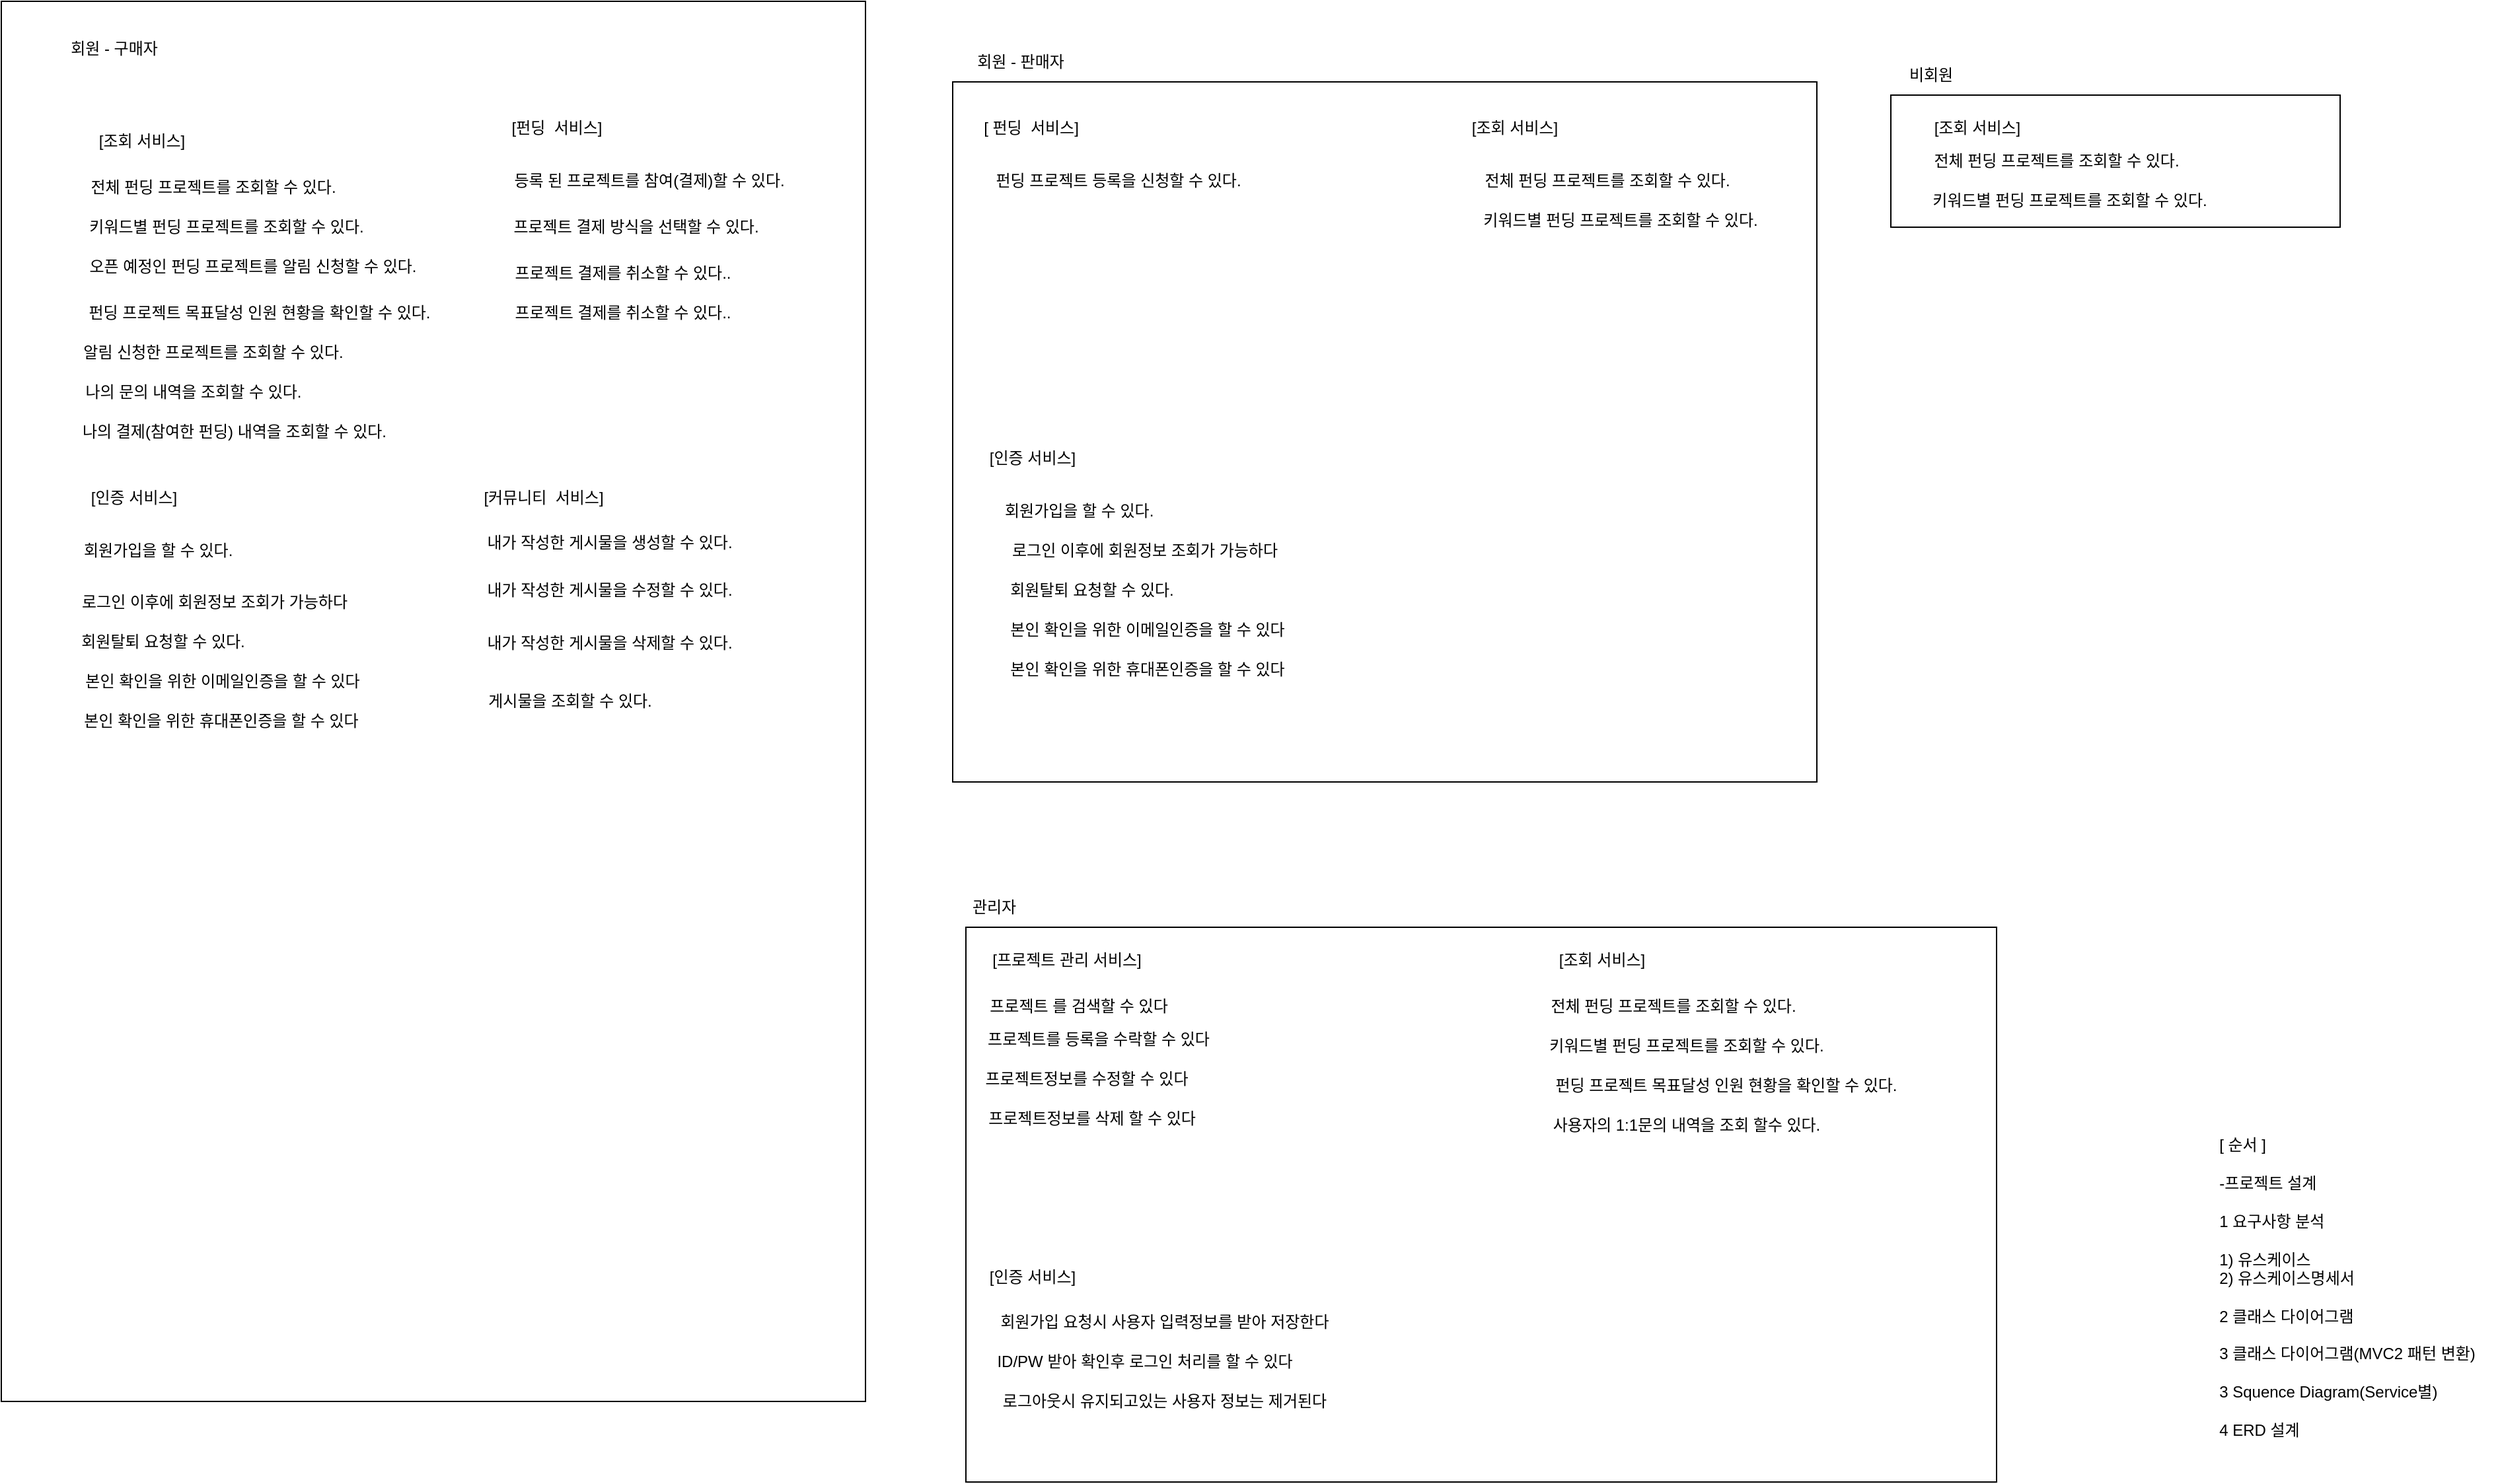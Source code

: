 <mxfile version="24.0.6" type="device" pages="13">
  <diagram id="Exhmos0V5MrwLxkNMj15" name="01요구사항정리">
    <mxGraphModel dx="3387" dy="821" grid="1" gridSize="10" guides="1" tooltips="1" connect="1" arrows="1" fold="1" page="1" pageScale="1" pageWidth="827" pageHeight="1169" math="0" shadow="0">
      <root>
        <mxCell id="0" />
        <mxCell id="1" parent="0" />
        <mxCell id="rH5uDCxlVJgdDC_gf3Qf-5" value="" style="rounded=0;whiteSpace=wrap;html=1;" parent="1" vertex="1">
          <mxGeometry x="-810" y="750" width="780" height="420" as="geometry" />
        </mxCell>
        <mxCell id="rH5uDCxlVJgdDC_gf3Qf-4" value="" style="rounded=0;whiteSpace=wrap;html=1;" parent="1" vertex="1">
          <mxGeometry x="-110" y="120" width="340" height="100" as="geometry" />
        </mxCell>
        <mxCell id="rH5uDCxlVJgdDC_gf3Qf-3" value="" style="rounded=0;whiteSpace=wrap;html=1;" parent="1" vertex="1">
          <mxGeometry x="-820" y="110" width="654" height="530" as="geometry" />
        </mxCell>
        <mxCell id="0Hx6OvtdSC8D4z6hXmj2-2" value="회원 - 판매자" style="text;html=1;align=center;verticalAlign=middle;resizable=0;points=[];autosize=1;strokeColor=none;fillColor=none;" parent="1" vertex="1">
          <mxGeometry x="-814" y="80" width="90" height="30" as="geometry" />
        </mxCell>
        <mxCell id="0Hx6OvtdSC8D4z6hXmj2-3" value="비회원" style="text;html=1;align=center;verticalAlign=middle;resizable=0;points=[];autosize=1;strokeColor=none;fillColor=none;" parent="1" vertex="1">
          <mxGeometry x="-110" y="90" width="60" height="30" as="geometry" />
        </mxCell>
        <mxCell id="0Hx6OvtdSC8D4z6hXmj2-5" value="관리자" style="text;html=1;align=center;verticalAlign=middle;resizable=0;points=[];autosize=1;strokeColor=none;fillColor=none;" parent="1" vertex="1">
          <mxGeometry x="-819" y="720" width="60" height="30" as="geometry" />
        </mxCell>
        <mxCell id="0Hx6OvtdSC8D4z6hXmj2-8" value="펀딩 프로젝트 등록을 신청할 수 있다." style="text;html=1;align=center;verticalAlign=middle;resizable=0;points=[];autosize=1;strokeColor=none;fillColor=none;" parent="1" vertex="1">
          <mxGeometry x="-805" y="170" width="220" height="30" as="geometry" />
        </mxCell>
        <mxCell id="mQBvw8MWruNdsQXdAvtr-1" value="[ 펀딩&amp;nbsp; 서비스]" style="text;html=1;align=center;verticalAlign=middle;resizable=0;points=[];autosize=1;strokeColor=none;fillColor=none;" parent="1" vertex="1">
          <mxGeometry x="-811" y="130" width="100" height="30" as="geometry" />
        </mxCell>
        <mxCell id="mQBvw8MWruNdsQXdAvtr-2" value="[조회 서비스]" style="text;html=1;align=center;verticalAlign=middle;resizable=0;points=[];autosize=1;strokeColor=none;fillColor=none;" parent="1" vertex="1">
          <mxGeometry x="-90" y="130" width="90" height="30" as="geometry" />
        </mxCell>
        <mxCell id="mQBvw8MWruNdsQXdAvtr-3" value="[인증 서비스]" style="text;html=1;align=center;verticalAlign=middle;resizable=0;points=[];autosize=1;strokeColor=none;fillColor=none;" parent="1" vertex="1">
          <mxGeometry x="-805" y="380" width="90" height="30" as="geometry" />
        </mxCell>
        <mxCell id="mQBvw8MWruNdsQXdAvtr-7" value="로그인 이후에 회원정보 조회가 가능하다" style="text;html=1;align=center;verticalAlign=middle;resizable=0;points=[];autosize=1;strokeColor=none;fillColor=none;" parent="1" vertex="1">
          <mxGeometry x="-795" y="450" width="240" height="30" as="geometry" />
        </mxCell>
        <mxCell id="mQBvw8MWruNdsQXdAvtr-8" value="회원탈퇴 요청할 수 있다." style="text;html=1;align=center;verticalAlign=middle;resizable=0;points=[];autosize=1;strokeColor=none;fillColor=none;" parent="1" vertex="1">
          <mxGeometry x="-795" y="480" width="160" height="30" as="geometry" />
        </mxCell>
        <mxCell id="2-0ZHYHw7iI-56yjw9DP-1" value="[조회 서비스]" style="text;html=1;align=center;verticalAlign=middle;resizable=0;points=[];autosize=1;strokeColor=none;fillColor=none;" parent="1" vertex="1">
          <mxGeometry x="-440" y="130" width="90" height="30" as="geometry" />
        </mxCell>
        <mxCell id="ZPm6kXyxRqWN1L8tcGS6-1" value="프로젝트 를 검색할 수 있다" style="text;html=1;align=center;verticalAlign=middle;resizable=0;points=[];autosize=1;strokeColor=none;fillColor=none;" parent="1" vertex="1">
          <mxGeometry x="-810" y="795" width="170" height="30" as="geometry" />
        </mxCell>
        <mxCell id="ZPm6kXyxRqWN1L8tcGS6-2" value="[프로젝트 관리 서비스]" style="text;html=1;align=center;verticalAlign=middle;resizable=0;points=[];autosize=1;strokeColor=none;fillColor=none;" parent="1" vertex="1">
          <mxGeometry x="-804" y="760" width="140" height="30" as="geometry" />
        </mxCell>
        <mxCell id="ZPm6kXyxRqWN1L8tcGS6-4" value="프로젝트를 등록을 수락할 수 있다" style="text;html=1;align=center;verticalAlign=middle;resizable=0;points=[];autosize=1;strokeColor=none;fillColor=none;" parent="1" vertex="1">
          <mxGeometry x="-810" y="820" width="200" height="30" as="geometry" />
        </mxCell>
        <mxCell id="ZPm6kXyxRqWN1L8tcGS6-5" value="프로젝트정보를 수정할 수 있다" style="text;html=1;align=center;verticalAlign=middle;resizable=0;points=[];autosize=1;strokeColor=none;fillColor=none;" parent="1" vertex="1">
          <mxGeometry x="-814" y="850" width="190" height="30" as="geometry" />
        </mxCell>
        <mxCell id="ZPm6kXyxRqWN1L8tcGS6-6" value="프로젝트정보를 삭제 할 수 있다" style="text;html=1;align=center;verticalAlign=middle;resizable=0;points=[];autosize=1;strokeColor=none;fillColor=none;" parent="1" vertex="1">
          <mxGeometry x="-810" y="880" width="190" height="30" as="geometry" />
        </mxCell>
        <mxCell id="E00CYHEOYN3rLlaI8wjM-10" value="본인 확인을 위한 이메일인증을 할 수 있다" style="text;html=1;align=center;verticalAlign=middle;resizable=0;points=[];autosize=1;strokeColor=none;fillColor=none;" parent="1" vertex="1">
          <mxGeometry x="-798" y="510" width="250" height="30" as="geometry" />
        </mxCell>
        <mxCell id="E00CYHEOYN3rLlaI8wjM-11" value="본인 확인을 위한 휴대폰인증을 할 수 있다" style="text;html=1;align=center;verticalAlign=middle;resizable=0;points=[];autosize=1;strokeColor=none;fillColor=none;" parent="1" vertex="1">
          <mxGeometry x="-798" y="540" width="250" height="30" as="geometry" />
        </mxCell>
        <mxCell id="rH5uDCxlVJgdDC_gf3Qf-1" value="&lt;div style=&quot;text-align: left;&quot;&gt;&lt;span style=&quot;background-color: initial;&quot;&gt;[ 순서 ]&lt;/span&gt;&lt;/div&gt;&lt;div style=&quot;text-align: left;&quot;&gt;&lt;span style=&quot;background-color: initial;&quot;&gt;&lt;br&gt;&lt;/span&gt;&lt;/div&gt;&lt;div style=&quot;text-align: left;&quot;&gt;&lt;span style=&quot;background-color: initial;&quot;&gt;-프로젝트 설계&lt;/span&gt;&lt;/div&gt;&lt;div style=&quot;text-align: left;&quot;&gt;&lt;span style=&quot;background-color: initial;&quot;&gt;&lt;br&gt;&lt;/span&gt;&lt;/div&gt;&lt;div style=&quot;text-align: left;&quot;&gt;&lt;span style=&quot;background-color: initial;&quot;&gt;1 요구사항 분석&lt;/span&gt;&lt;/div&gt;&lt;div style=&quot;text-align: left;&quot;&gt;&lt;span style=&quot;background-color: initial;&quot;&gt;&lt;br&gt;&lt;/span&gt;&lt;/div&gt;&lt;div style=&quot;text-align: left;&quot;&gt;&lt;span style=&quot;background-color: initial;&quot;&gt;1) 유스케이스&amp;nbsp;&lt;/span&gt;&lt;/div&gt;&lt;span style=&quot;&quot;&gt;&lt;div style=&quot;text-align: left;&quot;&gt;&lt;span style=&quot;background-color: initial;&quot;&gt;2) 유스케이스명세서&lt;/span&gt;&lt;/div&gt;&lt;div style=&quot;text-align: left;&quot;&gt;&lt;span style=&quot;background-color: initial;&quot;&gt;&lt;br&gt;&lt;/span&gt;&lt;/div&gt;&lt;div style=&quot;text-align: left;&quot;&gt;&lt;span style=&quot;background-color: initial;&quot;&gt;2 클래스 다이어그램&lt;/span&gt;&lt;/div&gt;&lt;div style=&quot;text-align: left;&quot;&gt;&lt;span style=&quot;background-color: initial;&quot;&gt;&lt;br&gt;&lt;/span&gt;&lt;/div&gt;&lt;div style=&quot;text-align: left;&quot;&gt;3 클래스 다이어그램(MVC2 패턴 변환)&lt;/div&gt;&lt;div style=&quot;text-align: left;&quot;&gt;&lt;br&gt;&lt;/div&gt;&lt;div style=&quot;text-align: left;&quot;&gt;3 Squence Diagram(Service별)&lt;/div&gt;&lt;div style=&quot;text-align: left;&quot;&gt;&lt;br&gt;&lt;/div&gt;&lt;div style=&quot;text-align: left;&quot;&gt;4 ERD 설계&lt;/div&gt;&lt;div style=&quot;text-align: left;&quot;&gt;&lt;br&gt;&lt;/div&gt;&lt;/span&gt;" style="text;html=1;align=center;verticalAlign=middle;resizable=0;points=[];autosize=1;strokeColor=none;fillColor=none;" parent="1" vertex="1">
          <mxGeometry x="120" y="900" width="230" height="260" as="geometry" />
        </mxCell>
        <mxCell id="R0eUAwjf5MrVSEbiYGi5-9" value="" style="rounded=0;whiteSpace=wrap;html=1;" parent="1" vertex="1">
          <mxGeometry x="-1540" y="49" width="654" height="1060" as="geometry" />
        </mxCell>
        <mxCell id="R0eUAwjf5MrVSEbiYGi5-10" value="회원 - 구매자" style="text;html=1;align=center;verticalAlign=middle;resizable=0;points=[];autosize=1;strokeColor=none;fillColor=none;" parent="1" vertex="1">
          <mxGeometry x="-1500" y="70" width="90" height="30" as="geometry" />
        </mxCell>
        <mxCell id="R0eUAwjf5MrVSEbiYGi5-15" value="[조회 서비스]" style="text;html=1;align=center;verticalAlign=middle;resizable=0;points=[];autosize=1;strokeColor=none;fillColor=none;" parent="1" vertex="1">
          <mxGeometry x="-1479" y="140" width="90" height="30" as="geometry" />
        </mxCell>
        <mxCell id="R0eUAwjf5MrVSEbiYGi5-16" value="전체 펀딩 프로젝트를 조회할 수 있다." style="text;html=1;align=center;verticalAlign=middle;resizable=0;points=[];autosize=1;strokeColor=none;fillColor=none;" parent="1" vertex="1">
          <mxGeometry x="-1490" y="175" width="220" height="30" as="geometry" />
        </mxCell>
        <mxCell id="R0eUAwjf5MrVSEbiYGi5-17" value="[펀딩&amp;nbsp; 서비스]" style="text;html=1;align=center;verticalAlign=middle;resizable=0;points=[];autosize=1;strokeColor=none;fillColor=none;" parent="1" vertex="1">
          <mxGeometry x="-1170" y="130" width="100" height="30" as="geometry" />
        </mxCell>
        <mxCell id="R0eUAwjf5MrVSEbiYGi5-18" value="[인증 서비스]" style="text;html=1;align=center;verticalAlign=middle;resizable=0;points=[];autosize=1;strokeColor=none;fillColor=none;" parent="1" vertex="1">
          <mxGeometry x="-1485" y="410" width="90" height="30" as="geometry" />
        </mxCell>
        <mxCell id="R0eUAwjf5MrVSEbiYGi5-26" value="등록 된 프로젝트를 참여(결제)할 수 있다." style="text;html=1;align=center;verticalAlign=middle;resizable=0;points=[];autosize=1;strokeColor=none;fillColor=none;" parent="1" vertex="1">
          <mxGeometry x="-1170" y="170" width="240" height="30" as="geometry" />
        </mxCell>
        <mxCell id="R0eUAwjf5MrVSEbiYGi5-28" value="프로젝트 결제 방식을 선택할 수 있다." style="text;html=1;align=center;verticalAlign=middle;resizable=0;points=[];autosize=1;strokeColor=none;fillColor=none;" parent="1" vertex="1">
          <mxGeometry x="-1170" y="205" width="220" height="30" as="geometry" />
        </mxCell>
        <mxCell id="R0eUAwjf5MrVSEbiYGi5-29" value="프로젝트 결제를 취소할 수 있다.." style="text;html=1;align=center;verticalAlign=middle;resizable=0;points=[];autosize=1;strokeColor=none;fillColor=none;" parent="1" vertex="1">
          <mxGeometry x="-1170" y="240" width="200" height="30" as="geometry" />
        </mxCell>
        <mxCell id="R0eUAwjf5MrVSEbiYGi5-30" value="프로젝트 결제를 취소할 수 있다.." style="text;html=1;align=center;verticalAlign=middle;resizable=0;points=[];autosize=1;strokeColor=none;fillColor=none;" parent="1" vertex="1">
          <mxGeometry x="-1170" y="270" width="200" height="30" as="geometry" />
        </mxCell>
        <mxCell id="R0eUAwjf5MrVSEbiYGi5-31" value="펀딩 프로젝트 목표달성 인원 현황을 확인할 수 있다." style="text;html=1;align=center;verticalAlign=middle;resizable=0;points=[];autosize=1;strokeColor=none;fillColor=none;" parent="1" vertex="1">
          <mxGeometry x="-1495" y="270" width="300" height="30" as="geometry" />
        </mxCell>
        <mxCell id="R0eUAwjf5MrVSEbiYGi5-32" value="오픈 예정인 펀딩 프로젝트를 알림 신청할 수 있다." style="text;html=1;align=center;verticalAlign=middle;resizable=0;points=[];autosize=1;strokeColor=none;fillColor=none;" parent="1" vertex="1">
          <mxGeometry x="-1495" y="235" width="290" height="30" as="geometry" />
        </mxCell>
        <mxCell id="R0eUAwjf5MrVSEbiYGi5-33" value="키워드별 펀딩 프로젝트를 조회할 수 있다." style="text;html=1;align=center;verticalAlign=middle;resizable=0;points=[];autosize=1;strokeColor=none;fillColor=none;" parent="1" vertex="1">
          <mxGeometry x="-1495" y="205" width="250" height="30" as="geometry" />
        </mxCell>
        <mxCell id="R0eUAwjf5MrVSEbiYGi5-34" value="[커뮤니티&amp;nbsp; 서비스]" style="text;html=1;align=center;verticalAlign=middle;resizable=0;points=[];autosize=1;strokeColor=none;fillColor=none;" parent="1" vertex="1">
          <mxGeometry x="-1190" y="410" width="120" height="30" as="geometry" />
        </mxCell>
        <mxCell id="R0eUAwjf5MrVSEbiYGi5-36" value="내가 작성한 게시물을 생성할 수 있다." style="text;html=1;align=center;verticalAlign=middle;resizable=0;points=[];autosize=1;strokeColor=none;fillColor=none;" parent="1" vertex="1">
          <mxGeometry x="-1190" y="444" width="220" height="30" as="geometry" />
        </mxCell>
        <mxCell id="R0eUAwjf5MrVSEbiYGi5-37" value="내가 작성한 게시물을 수정할 수 있다." style="text;html=1;align=center;verticalAlign=middle;resizable=0;points=[];autosize=1;strokeColor=none;fillColor=none;" parent="1" vertex="1">
          <mxGeometry x="-1190" y="480" width="220" height="30" as="geometry" />
        </mxCell>
        <mxCell id="R0eUAwjf5MrVSEbiYGi5-38" value="내가 작성한 게시물을 삭제할 수 있다." style="text;html=1;align=center;verticalAlign=middle;resizable=0;points=[];autosize=1;strokeColor=none;fillColor=none;" parent="1" vertex="1">
          <mxGeometry x="-1190" y="520" width="220" height="30" as="geometry" />
        </mxCell>
        <mxCell id="R0eUAwjf5MrVSEbiYGi5-39" value="게시물을 조회할 수 있다." style="text;html=1;align=center;verticalAlign=middle;resizable=0;points=[];autosize=1;strokeColor=none;fillColor=none;" parent="1" vertex="1">
          <mxGeometry x="-1190" y="564" width="160" height="30" as="geometry" />
        </mxCell>
        <mxCell id="R0eUAwjf5MrVSEbiYGi5-42" value="알림 신청한 프로젝트를 조회할 수 있다." style="text;html=1;align=center;verticalAlign=middle;resizable=0;points=[];autosize=1;strokeColor=none;fillColor=none;" parent="1" vertex="1">
          <mxGeometry x="-1500" y="300" width="240" height="30" as="geometry" />
        </mxCell>
        <mxCell id="R0eUAwjf5MrVSEbiYGi5-43" value="나의 문의 내역을 조회할 수 있다." style="text;html=1;align=center;verticalAlign=middle;resizable=0;points=[];autosize=1;strokeColor=none;fillColor=none;" parent="1" vertex="1">
          <mxGeometry x="-1495" y="330" width="200" height="30" as="geometry" />
        </mxCell>
        <mxCell id="R0eUAwjf5MrVSEbiYGi5-44" value="나의 결제(참여한 펀딩) 내역을 조회할 수 있다." style="text;html=1;align=center;verticalAlign=middle;resizable=0;points=[];autosize=1;strokeColor=none;fillColor=none;" parent="1" vertex="1">
          <mxGeometry x="-1499" y="360" width="270" height="30" as="geometry" />
        </mxCell>
        <mxCell id="R0eUAwjf5MrVSEbiYGi5-47" value="[조회 서비스]" style="text;html=1;align=center;verticalAlign=middle;resizable=0;points=[];autosize=1;strokeColor=none;fillColor=none;" parent="1" vertex="1">
          <mxGeometry x="-374" y="760" width="90" height="30" as="geometry" />
        </mxCell>
        <mxCell id="R0eUAwjf5MrVSEbiYGi5-48" value="전체 펀딩 프로젝트를 조회할 수 있다." style="text;html=1;align=center;verticalAlign=middle;resizable=0;points=[];autosize=1;strokeColor=none;fillColor=none;" parent="1" vertex="1">
          <mxGeometry x="-385" y="795" width="220" height="30" as="geometry" />
        </mxCell>
        <mxCell id="R0eUAwjf5MrVSEbiYGi5-49" value="펀딩 프로젝트 목표달성 인원 현황을 확인할 수 있다." style="text;html=1;align=center;verticalAlign=middle;resizable=0;points=[];autosize=1;strokeColor=none;fillColor=none;" parent="1" vertex="1">
          <mxGeometry x="-385" y="855" width="300" height="30" as="geometry" />
        </mxCell>
        <mxCell id="R0eUAwjf5MrVSEbiYGi5-50" value="키워드별 펀딩 프로젝트를 조회할 수 있다." style="text;html=1;align=center;verticalAlign=middle;resizable=0;points=[];autosize=1;strokeColor=none;fillColor=none;" parent="1" vertex="1">
          <mxGeometry x="-390" y="825" width="250" height="30" as="geometry" />
        </mxCell>
        <mxCell id="R0eUAwjf5MrVSEbiYGi5-51" value="사용자의 1:1문의 내역을 조회 할수 있다." style="text;html=1;align=center;verticalAlign=middle;resizable=0;points=[];autosize=1;strokeColor=none;fillColor=none;" parent="1" vertex="1">
          <mxGeometry x="-385" y="885" width="240" height="30" as="geometry" />
        </mxCell>
        <mxCell id="R0eUAwjf5MrVSEbiYGi5-58" value="[인증 서비스]" style="text;html=1;align=center;verticalAlign=middle;resizable=0;points=[];autosize=1;strokeColor=none;fillColor=none;" parent="1" vertex="1">
          <mxGeometry x="-805" y="1000" width="90" height="30" as="geometry" />
        </mxCell>
        <mxCell id="R0eUAwjf5MrVSEbiYGi5-59" value="회원가입 요청시 사용자 입력정보를 받아 저장한다" style="text;html=1;align=center;verticalAlign=middle;resizable=0;points=[];autosize=1;strokeColor=none;fillColor=none;" parent="1" vertex="1">
          <mxGeometry x="-805" y="1034" width="290" height="30" as="geometry" />
        </mxCell>
        <mxCell id="R0eUAwjf5MrVSEbiYGi5-60" value="ID/PW 받아 확인후 로그인 처리를 할 수 있다" style="text;html=1;align=center;verticalAlign=middle;resizable=0;points=[];autosize=1;strokeColor=none;fillColor=none;" parent="1" vertex="1">
          <mxGeometry x="-805" y="1064" width="260" height="30" as="geometry" />
        </mxCell>
        <mxCell id="R0eUAwjf5MrVSEbiYGi5-61" value="로그아웃시 유지되고있는 사용자 정보는 제거된다" style="text;html=1;align=center;verticalAlign=middle;resizable=0;points=[];autosize=1;strokeColor=none;fillColor=none;" parent="1" vertex="1">
          <mxGeometry x="-805" y="1094" width="290" height="30" as="geometry" />
        </mxCell>
        <mxCell id="R0eUAwjf5MrVSEbiYGi5-62" value="회원가입을 할 수 있다.&amp;nbsp;" style="text;html=1;align=center;verticalAlign=middle;resizable=0;points=[];autosize=1;strokeColor=none;fillColor=none;" parent="1" vertex="1">
          <mxGeometry x="-798" y="420" width="150" height="30" as="geometry" />
        </mxCell>
        <mxCell id="R0eUAwjf5MrVSEbiYGi5-69" value="로그인 이후에 회원정보 조회가 가능하다" style="text;html=1;align=center;verticalAlign=middle;resizable=0;points=[];autosize=1;strokeColor=none;fillColor=none;" parent="1" vertex="1">
          <mxGeometry x="-1499" y="489" width="240" height="30" as="geometry" />
        </mxCell>
        <mxCell id="R0eUAwjf5MrVSEbiYGi5-70" value="회원탈퇴 요청할 수 있다." style="text;html=1;align=center;verticalAlign=middle;resizable=0;points=[];autosize=1;strokeColor=none;fillColor=none;" parent="1" vertex="1">
          <mxGeometry x="-1498" y="519" width="160" height="30" as="geometry" />
        </mxCell>
        <mxCell id="R0eUAwjf5MrVSEbiYGi5-71" value="본인 확인을 위한 이메일인증을 할 수 있다" style="text;html=1;align=center;verticalAlign=middle;resizable=0;points=[];autosize=1;strokeColor=none;fillColor=none;" parent="1" vertex="1">
          <mxGeometry x="-1498" y="549" width="250" height="30" as="geometry" />
        </mxCell>
        <mxCell id="R0eUAwjf5MrVSEbiYGi5-72" value="본인 확인을 위한 휴대폰인증을 할 수 있다" style="text;html=1;align=center;verticalAlign=middle;resizable=0;points=[];autosize=1;strokeColor=none;fillColor=none;" parent="1" vertex="1">
          <mxGeometry x="-1499" y="579" width="250" height="30" as="geometry" />
        </mxCell>
        <mxCell id="R0eUAwjf5MrVSEbiYGi5-73" value="회원가입을 할 수 있다.&amp;nbsp;" style="text;html=1;align=center;verticalAlign=middle;resizable=0;points=[];autosize=1;strokeColor=none;fillColor=none;" parent="1" vertex="1">
          <mxGeometry x="-1495" y="450" width="150" height="30" as="geometry" />
        </mxCell>
        <mxCell id="R0eUAwjf5MrVSEbiYGi5-74" value="전체 펀딩 프로젝트를 조회할 수 있다." style="text;html=1;align=center;verticalAlign=middle;resizable=0;points=[];autosize=1;strokeColor=none;fillColor=none;" parent="1" vertex="1">
          <mxGeometry x="-435" y="170" width="220" height="30" as="geometry" />
        </mxCell>
        <mxCell id="R0eUAwjf5MrVSEbiYGi5-75" value="키워드별 펀딩 프로젝트를 조회할 수 있다." style="text;html=1;align=center;verticalAlign=middle;resizable=0;points=[];autosize=1;strokeColor=none;fillColor=none;" parent="1" vertex="1">
          <mxGeometry x="-440" y="200" width="250" height="30" as="geometry" />
        </mxCell>
        <mxCell id="R0eUAwjf5MrVSEbiYGi5-76" value="전체 펀딩 프로젝트를 조회할 수 있다." style="text;html=1;align=center;verticalAlign=middle;resizable=0;points=[];autosize=1;strokeColor=none;fillColor=none;" parent="1" vertex="1">
          <mxGeometry x="-95" y="155" width="220" height="30" as="geometry" />
        </mxCell>
        <mxCell id="R0eUAwjf5MrVSEbiYGi5-77" value="키워드별 펀딩 프로젝트를 조회할 수 있다." style="text;html=1;align=center;verticalAlign=middle;resizable=0;points=[];autosize=1;strokeColor=none;fillColor=none;" parent="1" vertex="1">
          <mxGeometry x="-100" y="185" width="250" height="30" as="geometry" />
        </mxCell>
      </root>
    </mxGraphModel>
  </diagram>
  <diagram id="DVIYCdoWCnHOzDaxWkXW" name="02 [예제]USECASE">
    <mxGraphModel dx="1387" dy="780" grid="1" gridSize="10" guides="1" tooltips="1" connect="1" arrows="1" fold="1" page="1" pageScale="1" pageWidth="3300" pageHeight="4681" math="0" shadow="0">
      <root>
        <mxCell id="0" />
        <mxCell id="1" parent="0" />
        <mxCell id="k8Hj9xhFZyUb7TvIYciP-7" value="회원" style="shape=umlActor;verticalLabelPosition=bottom;verticalAlign=top;html=1;" parent="1" vertex="1">
          <mxGeometry x="350" y="570" width="30" height="60" as="geometry" />
        </mxCell>
        <mxCell id="k8Hj9xhFZyUb7TvIYciP-15" value="비회원" style="shape=umlActor;verticalLabelPosition=bottom;verticalAlign=top;html=1;" parent="1" vertex="1">
          <mxGeometry x="350" y="330" width="30" height="60" as="geometry" />
        </mxCell>
        <mxCell id="k8Hj9xhFZyUb7TvIYciP-17" value="도서 조회" style="ellipse;whiteSpace=wrap;html=1;" parent="1" vertex="1">
          <mxGeometry x="580" y="440" width="70" height="40" as="geometry" />
        </mxCell>
        <mxCell id="k8Hj9xhFZyUb7TvIYciP-20" value="" style="endArrow=classic;html=1;rounded=0;entryX=0;entryY=0.5;entryDx=0;entryDy=0;" parent="1" target="k8Hj9xhFZyUb7TvIYciP-17" edge="1">
          <mxGeometry width="50" height="50" relative="1" as="geometry">
            <mxPoint x="390" y="367.317" as="sourcePoint" />
            <mxPoint x="750" y="410" as="targetPoint" />
          </mxGeometry>
        </mxCell>
        <mxCell id="k8Hj9xhFZyUb7TvIYciP-21" value="" style="endArrow=classic;html=1;rounded=0;entryX=0.043;entryY=0.75;entryDx=0;entryDy=0;entryPerimeter=0;" parent="1" source="k8Hj9xhFZyUb7TvIYciP-7" target="k8Hj9xhFZyUb7TvIYciP-17" edge="1">
          <mxGeometry width="50" height="50" relative="1" as="geometry">
            <mxPoint x="400" y="370" as="sourcePoint" />
            <mxPoint x="590" y="370" as="targetPoint" />
          </mxGeometry>
        </mxCell>
        <mxCell id="k8Hj9xhFZyUb7TvIYciP-24" value="인증" style="ellipse;whiteSpace=wrap;html=1;" parent="1" vertex="1">
          <mxGeometry x="760" y="340" width="70" height="40" as="geometry" />
        </mxCell>
        <mxCell id="k8Hj9xhFZyUb7TvIYciP-27" value="사서" style="shape=umlActor;verticalLabelPosition=bottom;verticalAlign=top;html=1;" parent="1" vertex="1">
          <mxGeometry x="1280" y="345" width="30" height="60" as="geometry" />
        </mxCell>
        <mxCell id="k8Hj9xhFZyUb7TvIYciP-28" value="도서 관리" style="ellipse;whiteSpace=wrap;html=1;" parent="1" vertex="1">
          <mxGeometry x="1030" y="290" width="70" height="40" as="geometry" />
        </mxCell>
        <mxCell id="k8Hj9xhFZyUb7TvIYciP-32" value="회원 관리" style="ellipse;whiteSpace=wrap;html=1;" parent="1" vertex="1">
          <mxGeometry x="1030" y="420" width="70" height="40" as="geometry" />
        </mxCell>
        <mxCell id="k8Hj9xhFZyUb7TvIYciP-33" value="" style="endArrow=classic;html=1;rounded=0;entryX=1;entryY=0.75;entryDx=0;entryDy=0;entryPerimeter=0;" parent="1" source="k8Hj9xhFZyUb7TvIYciP-27" target="k8Hj9xhFZyUb7TvIYciP-28" edge="1">
          <mxGeometry width="50" height="50" relative="1" as="geometry">
            <mxPoint x="400" y="280.0" as="sourcePoint" />
            <mxPoint x="590" y="280.0" as="targetPoint" />
          </mxGeometry>
        </mxCell>
        <mxCell id="k8Hj9xhFZyUb7TvIYciP-34" value="" style="endArrow=classic;html=1;rounded=0;entryX=1;entryY=0.5;entryDx=0;entryDy=0;" parent="1" source="k8Hj9xhFZyUb7TvIYciP-27" target="k8Hj9xhFZyUb7TvIYciP-32" edge="1">
          <mxGeometry width="50" height="50" relative="1" as="geometry">
            <mxPoint x="1260" y="370" as="sourcePoint" />
            <mxPoint x="1110" y="330.0" as="targetPoint" />
          </mxGeometry>
        </mxCell>
        <mxCell id="k8Hj9xhFZyUb7TvIYciP-35" value="&amp;lt;&amp;lt;include&amp;gt;&amp;gt;" style="endArrow=open;endSize=12;dashed=1;html=1;rounded=0;exitX=0;exitY=0.5;exitDx=0;exitDy=0;entryX=0.964;entryY=0.783;entryDx=0;entryDy=0;entryPerimeter=0;" parent="1" source="k8Hj9xhFZyUb7TvIYciP-32" target="k8Hj9xhFZyUb7TvIYciP-24" edge="1">
          <mxGeometry width="160" relative="1" as="geometry">
            <mxPoint x="660" y="460" as="sourcePoint" />
            <mxPoint x="770.28" y="375.44" as="targetPoint" />
          </mxGeometry>
        </mxCell>
        <mxCell id="k8Hj9xhFZyUb7TvIYciP-36" value="&amp;lt;&amp;lt;include&amp;gt;&amp;gt;" style="endArrow=open;endSize=12;dashed=1;html=1;rounded=0;exitX=0.024;exitY=0.658;exitDx=0;exitDy=0;entryX=1;entryY=0.5;entryDx=0;entryDy=0;exitPerimeter=0;" parent="1" source="k8Hj9xhFZyUb7TvIYciP-28" target="k8Hj9xhFZyUb7TvIYciP-24" edge="1">
          <mxGeometry width="160" relative="1" as="geometry">
            <mxPoint x="1040" y="450" as="sourcePoint" />
            <mxPoint x="829.749" y="384.142" as="targetPoint" />
          </mxGeometry>
        </mxCell>
        <mxCell id="EQv8tExUkJFSn41ABTpx-3" value="추가" style="ellipse;whiteSpace=wrap;html=1;" parent="1" vertex="1">
          <mxGeometry x="1040" y="230" width="40" height="40" as="geometry" />
        </mxCell>
        <mxCell id="EQv8tExUkJFSn41ABTpx-4" value="수정" style="ellipse;whiteSpace=wrap;html=1;" parent="1" vertex="1">
          <mxGeometry x="1080" y="230" width="40" height="40" as="geometry" />
        </mxCell>
        <mxCell id="EQv8tExUkJFSn41ABTpx-5" value="삭제" style="ellipse;whiteSpace=wrap;html=1;" parent="1" vertex="1">
          <mxGeometry x="1120" y="230" width="40" height="40" as="geometry" />
        </mxCell>
        <mxCell id="EQ6SyKmEfCM1zIw6xuts-2" value="" style="edgeStyle=orthogonalEdgeStyle;rounded=0;orthogonalLoop=1;jettySize=auto;html=1;" parent="1" source="EQv8tExUkJFSn41ABTpx-12" target="k8Hj9xhFZyUb7TvIYciP-17" edge="1">
          <mxGeometry relative="1" as="geometry" />
        </mxCell>
        <mxCell id="EQv8tExUkJFSn41ABTpx-12" value="키워드" style="ellipse;whiteSpace=wrap;html=1;" parent="1" vertex="1">
          <mxGeometry x="620" y="355" width="40" height="40" as="geometry" />
        </mxCell>
        <mxCell id="EQ6SyKmEfCM1zIw6xuts-1" value="" style="edgeStyle=orthogonalEdgeStyle;rounded=0;orthogonalLoop=1;jettySize=auto;html=1;" parent="1" source="EQv8tExUkJFSn41ABTpx-13" target="k8Hj9xhFZyUb7TvIYciP-17" edge="1">
          <mxGeometry relative="1" as="geometry" />
        </mxCell>
        <mxCell id="EQv8tExUkJFSn41ABTpx-13" value="전체" style="ellipse;whiteSpace=wrap;html=1;" parent="1" vertex="1">
          <mxGeometry x="560" y="355" width="40" height="40" as="geometry" />
        </mxCell>
        <mxCell id="DboR4HUlfWze3812EF0Y-1" value="대여 관리" style="ellipse;whiteSpace=wrap;html=1;" parent="1" vertex="1">
          <mxGeometry x="1030" y="590" width="70" height="40" as="geometry" />
        </mxCell>
        <mxCell id="DboR4HUlfWze3812EF0Y-4" value="제목" style="ellipse;whiteSpace=wrap;html=1;" parent="1" vertex="1">
          <mxGeometry x="620" y="290" width="40" height="40" as="geometry" />
        </mxCell>
        <mxCell id="DboR4HUlfWze3812EF0Y-5" value="출판사" style="ellipse;whiteSpace=wrap;html=1;" parent="1" vertex="1">
          <mxGeometry x="580" y="290" width="40" height="40" as="geometry" />
        </mxCell>
        <mxCell id="DboR4HUlfWze3812EF0Y-6" value="대여&lt;br&gt;여부" style="ellipse;whiteSpace=wrap;html=1;" parent="1" vertex="1">
          <mxGeometry x="660" y="290" width="40" height="40" as="geometry" />
        </mxCell>
        <mxCell id="DboR4HUlfWze3812EF0Y-9" value="" style="endArrow=classic;html=1;rounded=0;entryX=1;entryY=0;entryDx=0;entryDy=0;" parent="1" source="k8Hj9xhFZyUb7TvIYciP-27" target="DboR4HUlfWze3812EF0Y-1" edge="1">
          <mxGeometry width="50" height="50" relative="1" as="geometry">
            <mxPoint x="1290" y="390" as="sourcePoint" />
            <mxPoint x="1110" y="450" as="targetPoint" />
          </mxGeometry>
        </mxCell>
        <mxCell id="DboR4HUlfWze3812EF0Y-10" value="대여" style="ellipse;whiteSpace=wrap;html=1;" parent="1" vertex="1">
          <mxGeometry x="985" y="650" width="40" height="40" as="geometry" />
        </mxCell>
        <mxCell id="DboR4HUlfWze3812EF0Y-11" value="반납" style="ellipse;whiteSpace=wrap;html=1;" parent="1" vertex="1">
          <mxGeometry x="1025" y="650" width="40" height="40" as="geometry" />
        </mxCell>
        <mxCell id="DboR4HUlfWze3812EF0Y-13" value="예약&lt;br&gt;취소" style="ellipse;whiteSpace=wrap;html=1;" parent="1" vertex="1">
          <mxGeometry x="1105" y="650" width="40" height="40" as="geometry" />
        </mxCell>
        <mxCell id="DboR4HUlfWze3812EF0Y-12" value="예약&lt;br&gt;신청" style="ellipse;whiteSpace=wrap;html=1;" parent="1" vertex="1">
          <mxGeometry x="1065" y="650" width="40" height="40" as="geometry" />
        </mxCell>
        <mxCell id="3dWnSGP8neYOw63LenoP-7" value="조회" style="ellipse;whiteSpace=wrap;html=1;" parent="1" vertex="1">
          <mxGeometry x="1000" y="230" width="40" height="40" as="geometry" />
        </mxCell>
        <mxCell id="3dWnSGP8neYOw63LenoP-8" value="대여예약" style="ellipse;whiteSpace=wrap;html=1;" parent="1" vertex="1">
          <mxGeometry x="580" y="580" width="70" height="40" as="geometry" />
        </mxCell>
        <mxCell id="3dWnSGP8neYOw63LenoP-10" value="나의정보" style="ellipse;whiteSpace=wrap;html=1;" parent="1" vertex="1">
          <mxGeometry x="580" y="690" width="70" height="40" as="geometry" />
        </mxCell>
        <mxCell id="OvHJPmmNOJOJZa_5gyeo-1" value="&amp;lt;&amp;lt;include&amp;gt;&amp;gt;" style="endArrow=open;endSize=12;dashed=1;html=1;rounded=0;exitX=0.5;exitY=0;exitDx=0;exitDy=0;entryX=0.5;entryY=1;entryDx=0;entryDy=0;" parent="1" source="3dWnSGP8neYOw63LenoP-8" target="k8Hj9xhFZyUb7TvIYciP-17" edge="1">
          <mxGeometry width="160" relative="1" as="geometry">
            <mxPoint x="1040" y="450" as="sourcePoint" />
            <mxPoint x="837" y="381" as="targetPoint" />
          </mxGeometry>
        </mxCell>
        <mxCell id="OvHJPmmNOJOJZa_5gyeo-2" value="" style="endArrow=classic;html=1;rounded=0;" parent="1" target="3dWnSGP8neYOw63LenoP-8" edge="1">
          <mxGeometry width="50" height="50" relative="1" as="geometry">
            <mxPoint x="380" y="590" as="sourcePoint" />
            <mxPoint x="593" y="480" as="targetPoint" />
          </mxGeometry>
        </mxCell>
        <mxCell id="OvHJPmmNOJOJZa_5gyeo-3" value="" style="endArrow=classic;html=1;rounded=0;entryX=-0.014;entryY=0.325;entryDx=0;entryDy=0;entryPerimeter=0;" parent="1" target="3dWnSGP8neYOw63LenoP-10" edge="1">
          <mxGeometry width="50" height="50" relative="1" as="geometry">
            <mxPoint x="380" y="590" as="sourcePoint" />
            <mxPoint x="590" y="609" as="targetPoint" />
          </mxGeometry>
        </mxCell>
        <mxCell id="OvHJPmmNOJOJZa_5gyeo-4" value="&amp;lt;&amp;lt;include&amp;gt;&amp;gt;" style="endArrow=open;endSize=12;dashed=1;html=1;rounded=0;exitX=0.957;exitY=0.125;exitDx=0;exitDy=0;entryX=0.3;entryY=1;entryDx=0;entryDy=0;exitPerimeter=0;entryPerimeter=0;" parent="1" source="3dWnSGP8neYOw63LenoP-8" target="k8Hj9xhFZyUb7TvIYciP-24" edge="1">
          <mxGeometry x="-0.256" y="15" width="160" relative="1" as="geometry">
            <mxPoint x="650" y="596" as="sourcePoint" />
            <mxPoint x="720" y="350" as="targetPoint" />
            <mxPoint as="offset" />
          </mxGeometry>
        </mxCell>
        <mxCell id="OvHJPmmNOJOJZa_5gyeo-6" value="개인정보" style="ellipse;whiteSpace=wrap;html=1;" parent="1" vertex="1">
          <mxGeometry x="571" y="742" width="30" height="40" as="geometry" />
        </mxCell>
        <mxCell id="OvHJPmmNOJOJZa_5gyeo-7" value="대여정보" style="ellipse;whiteSpace=wrap;html=1;" parent="1" vertex="1">
          <mxGeometry x="636" y="742" width="30" height="40" as="geometry" />
        </mxCell>
        <mxCell id="OvHJPmmNOJOJZa_5gyeo-8" value="예약정보" style="ellipse;whiteSpace=wrap;html=1;" parent="1" vertex="1">
          <mxGeometry x="601" y="742" width="35" height="40" as="geometry" />
        </mxCell>
        <mxCell id="OvHJPmmNOJOJZa_5gyeo-10" value="&amp;lt;&amp;lt;include&amp;gt;&amp;gt;" style="endArrow=open;endSize=12;dashed=1;html=1;rounded=0;exitX=1;exitY=0;exitDx=0;exitDy=0;" parent="1" source="3dWnSGP8neYOw63LenoP-10" edge="1">
          <mxGeometry x="0.103" y="-19" width="160" relative="1" as="geometry">
            <mxPoint x="657" y="595" as="sourcePoint" />
            <mxPoint x="790" y="380" as="targetPoint" />
            <mxPoint as="offset" />
          </mxGeometry>
        </mxCell>
        <mxCell id="FfbYDMrpt27nPOPTZn5H-1" value="메시지 확인" style="ellipse;whiteSpace=wrap;html=1;" parent="1" vertex="1">
          <mxGeometry x="594" y="807" width="50" height="60" as="geometry" />
        </mxCell>
      </root>
    </mxGraphModel>
  </diagram>
  <diagram id="6fUQH7VUnPiR7PBK6Aeu" name="03 [예제] 요구사항 속 CRUD찾기">
    <mxGraphModel dx="2214" dy="780" grid="1" gridSize="10" guides="1" tooltips="1" connect="1" arrows="1" fold="1" page="1" pageScale="1" pageWidth="827" pageHeight="1169" math="0" shadow="0">
      <root>
        <mxCell id="0" />
        <mxCell id="1" parent="0" />
        <mxCell id="vk2qYsGMrheLYAiDW2Ui-9" value="" style="rounded=0;whiteSpace=wrap;html=1;" parent="1" vertex="1">
          <mxGeometry x="235" y="52" width="325" height="230" as="geometry" />
        </mxCell>
        <mxCell id="vk2qYsGMrheLYAiDW2Ui-8" value="" style="rounded=0;whiteSpace=wrap;html=1;" parent="1" vertex="1">
          <mxGeometry x="-230" y="50" width="325" height="230" as="geometry" />
        </mxCell>
        <mxCell id="vk2qYsGMrheLYAiDW2Ui-2" value="" style="rounded=0;whiteSpace=wrap;html=1;" parent="1" vertex="1">
          <mxGeometry x="-606" y="54" width="281" height="166" as="geometry" />
        </mxCell>
        <mxCell id="OvGhthTSagggiFbyS7MB-3" value="[펀딩 서비스]" style="text;html=1;align=center;verticalAlign=middle;resizable=0;points=[];autosize=1;strokeColor=none;fillColor=none;" parent="1" vertex="1">
          <mxGeometry x="-606" y="20" width="90" height="30" as="geometry" />
        </mxCell>
        <mxCell id="vk2qYsGMrheLYAiDW2Ui-3" value="회원Domain- 판매자&lt;div&gt;&lt;br&gt;&lt;/div&gt;" style="text;html=1;align=center;verticalAlign=middle;resizable=0;points=[];autosize=1;strokeColor=none;fillColor=none;" parent="1" vertex="1">
          <mxGeometry x="-795" y="47" width="130" height="40" as="geometry" />
        </mxCell>
        <mxCell id="c6nnZ_c_sUCS0PlFnIap-4" value="" style="endArrow=none;html=1;rounded=0;" parent="1" edge="1">
          <mxGeometry width="50" height="50" relative="1" as="geometry">
            <mxPoint x="-810" y="1070" as="sourcePoint" />
            <mxPoint x="810" y="1070" as="targetPoint" />
          </mxGeometry>
        </mxCell>
        <mxCell id="d8tR-eqdGBMW1Ou6zEQz-1" value="펀딩 프로젝트 등록을 신청할 수 있다. - C" style="text;html=1;align=center;verticalAlign=middle;resizable=0;points=[];autosize=1;strokeColor=none;fillColor=none;" parent="1" vertex="1">
          <mxGeometry x="-610" y="69" width="240" height="30" as="geometry" />
        </mxCell>
        <mxCell id="K_yv4opI5FAnLpwDILv7-1" value="전체 펀딩 프로젝트를 조회할 수 있다. - R&amp;nbsp;" style="text;html=1;align=center;verticalAlign=middle;resizable=0;points=[];autosize=1;strokeColor=none;fillColor=none;" parent="1" vertex="1">
          <mxGeometry x="-235" y="69" width="250" height="30" as="geometry" />
        </mxCell>
        <mxCell id="K_yv4opI5FAnLpwDILv7-2" value="키워드별 펀딩 프로젝트를 조회할 수 있다. - R" style="text;html=1;align=center;verticalAlign=middle;resizable=0;points=[];autosize=1;strokeColor=none;fillColor=none;" parent="1" vertex="1">
          <mxGeometry x="-235" y="99" width="270" height="30" as="geometry" />
        </mxCell>
        <mxCell id="6d4pgs8IUctXNzRwB6Ua-1" value="[조회 서비스]" style="text;html=1;align=center;verticalAlign=middle;resizable=0;points=[];autosize=1;strokeColor=none;fillColor=none;" parent="1" vertex="1">
          <mxGeometry x="-230" y="10" width="90" height="30" as="geometry" />
        </mxCell>
        <mxCell id="vE_dlZg2vr2Nambn-Mur-1" value="[회원가입 서비스]" style="text;html=1;align=center;verticalAlign=middle;resizable=0;points=[];autosize=1;strokeColor=none;fillColor=none;" parent="1" vertex="1">
          <mxGeometry x="220" y="10" width="120" height="30" as="geometry" />
        </mxCell>
        <mxCell id="vE_dlZg2vr2Nambn-Mur-2" value="로그인 이후에 회원정보 조회가 가능하다 -R" style="text;html=1;align=center;verticalAlign=middle;resizable=0;points=[];autosize=1;strokeColor=none;fillColor=none;" parent="1" vertex="1">
          <mxGeometry x="241" y="159" width="260" height="30" as="geometry" />
        </mxCell>
        <mxCell id="vE_dlZg2vr2Nambn-Mur-3" value="회원탈퇴 요청할 수 있다. -D" style="text;html=1;align=center;verticalAlign=middle;resizable=0;points=[];autosize=1;strokeColor=none;fillColor=none;" parent="1" vertex="1">
          <mxGeometry x="246" y="189" width="170" height="30" as="geometry" />
        </mxCell>
        <mxCell id="vE_dlZg2vr2Nambn-Mur-4" value="본인 확인을 위한 이메일인증을 할 수 있다" style="text;html=1;align=center;verticalAlign=middle;resizable=0;points=[];autosize=1;strokeColor=none;fillColor=none;" parent="1" vertex="1">
          <mxGeometry x="241" y="129" width="250" height="30" as="geometry" />
        </mxCell>
        <mxCell id="vE_dlZg2vr2Nambn-Mur-5" value="본인 확인을 위한 휴대폰인증을 할 수 있다" style="text;html=1;align=center;verticalAlign=middle;resizable=0;points=[];autosize=1;strokeColor=none;fillColor=none;" parent="1" vertex="1">
          <mxGeometry x="241" y="99" width="250" height="30" as="geometry" />
        </mxCell>
        <mxCell id="vE_dlZg2vr2Nambn-Mur-6" value="회원가입을 할 수 있다.&amp;nbsp; -C" style="text;html=1;align=center;verticalAlign=middle;resizable=0;points=[];autosize=1;strokeColor=none;fillColor=none;" parent="1" vertex="1">
          <mxGeometry x="246" y="69" width="160" height="30" as="geometry" />
        </mxCell>
        <mxCell id="Ykcaeaq5DiQYuFUo-Us8-1" value="" style="rounded=0;whiteSpace=wrap;html=1;" parent="1" vertex="1">
          <mxGeometry x="240" y="843" width="400" height="160" as="geometry" />
        </mxCell>
        <mxCell id="Ykcaeaq5DiQYuFUo-Us8-2" value="" style="rounded=0;whiteSpace=wrap;html=1;" parent="1" vertex="1">
          <mxGeometry x="-239" y="843" width="319" height="190" as="geometry" />
        </mxCell>
        <mxCell id="Ykcaeaq5DiQYuFUo-Us8-3" value="" style="rounded=0;whiteSpace=wrap;html=1;" parent="1" vertex="1">
          <mxGeometry x="-601" y="843" width="286" height="170" as="geometry" />
        </mxCell>
        <mxCell id="Ykcaeaq5DiQYuFUo-Us8-4" value="관리자 Domain" style="text;html=1;align=center;verticalAlign=middle;resizable=0;points=[];autosize=1;strokeColor=none;fillColor=none;" parent="1" vertex="1">
          <mxGeometry x="-775" y="843" width="100" height="30" as="geometry" />
        </mxCell>
        <mxCell id="Ykcaeaq5DiQYuFUo-Us8-5" value="[인증 서비스]" style="text;html=1;align=center;verticalAlign=middle;resizable=0;points=[];autosize=1;strokeColor=none;fillColor=none;" parent="1" vertex="1">
          <mxGeometry x="-240" y="853" width="90" height="30" as="geometry" />
        </mxCell>
        <mxCell id="Ykcaeaq5DiQYuFUo-Us8-6" value="프로젝트를 검색할 수 있다&amp;nbsp;- R" style="text;html=1;align=center;verticalAlign=middle;resizable=0;points=[];autosize=1;strokeColor=none;fillColor=none;" parent="1" vertex="1">
          <mxGeometry x="-600" y="883" width="180" height="30" as="geometry" />
        </mxCell>
        <mxCell id="Ykcaeaq5DiQYuFUo-Us8-7" value="[프로젝트 관리 서비스]" style="text;html=1;align=center;verticalAlign=middle;resizable=0;points=[];autosize=1;strokeColor=none;fillColor=none;" parent="1" vertex="1">
          <mxGeometry x="-600" y="853" width="140" height="30" as="geometry" />
        </mxCell>
        <mxCell id="Ykcaeaq5DiQYuFUo-Us8-8" value="프로젝트 등록를 수락할 수 있다 - C" style="text;html=1;align=center;verticalAlign=middle;resizable=0;points=[];autosize=1;strokeColor=none;fillColor=none;" parent="1" vertex="1">
          <mxGeometry x="-600" y="913" width="210" height="30" as="geometry" />
        </mxCell>
        <mxCell id="Ykcaeaq5DiQYuFUo-Us8-9" value="프로젝트 정보를 수정할 수 있다 - U" style="text;html=1;align=center;verticalAlign=middle;resizable=0;points=[];autosize=1;strokeColor=none;fillColor=none;" parent="1" vertex="1">
          <mxGeometry x="-600" y="943" width="210" height="30" as="geometry" />
        </mxCell>
        <mxCell id="Ykcaeaq5DiQYuFUo-Us8-10" value="[조회 서비스]" style="text;html=1;align=center;verticalAlign=middle;resizable=0;points=[];autosize=1;strokeColor=none;fillColor=none;" parent="1" vertex="1">
          <mxGeometry x="245" y="843" width="90" height="30" as="geometry" />
        </mxCell>
        <mxCell id="Ykcaeaq5DiQYuFUo-Us8-11" value="프로젝트 정보를 삭제할 수 있다 - D" style="text;html=1;align=center;verticalAlign=middle;resizable=0;points=[];autosize=1;strokeColor=none;fillColor=none;" parent="1" vertex="1">
          <mxGeometry x="-600" y="973" width="210" height="30" as="geometry" />
        </mxCell>
        <mxCell id="Ykcaeaq5DiQYuFUo-Us8-12" value="전체 펀딩 프로젝트를 조회할 수 있다. - R" style="text;html=1;align=center;verticalAlign=middle;resizable=0;points=[];autosize=1;strokeColor=none;fillColor=none;" parent="1" vertex="1">
          <mxGeometry x="235" y="873" width="240" height="30" as="geometry" />
        </mxCell>
        <mxCell id="Ykcaeaq5DiQYuFUo-Us8-13" value="펀딩 프로젝트 목표달성 인원 현황을 확인할 수 있다. - R" style="text;html=1;align=center;verticalAlign=middle;resizable=0;points=[];autosize=1;strokeColor=none;fillColor=none;" parent="1" vertex="1">
          <mxGeometry x="235" y="933" width="320" height="30" as="geometry" />
        </mxCell>
        <mxCell id="Ykcaeaq5DiQYuFUo-Us8-14" value="키워드별 펀딩 프로젝트를 조회할 수 있다. -R" style="text;html=1;align=center;verticalAlign=middle;resizable=0;points=[];autosize=1;strokeColor=none;fillColor=none;" parent="1" vertex="1">
          <mxGeometry x="235" y="903" width="260" height="30" as="geometry" />
        </mxCell>
        <mxCell id="Ykcaeaq5DiQYuFUo-Us8-15" value="사용자의 1:1문의 내역을 조회 할수 있다. - R" style="text;html=1;align=center;verticalAlign=middle;resizable=0;points=[];autosize=1;strokeColor=none;fillColor=none;" parent="1" vertex="1">
          <mxGeometry x="235" y="963" width="260" height="30" as="geometry" />
        </mxCell>
        <mxCell id="Ykcaeaq5DiQYuFUo-Us8-16" value="회원가입 요청시 사용자 입력정보를 받아 저장한다 - C" style="text;html=1;align=center;verticalAlign=middle;resizable=0;points=[];autosize=1;strokeColor=none;fillColor=none;" parent="1" vertex="1">
          <mxGeometry x="-250" y="883" width="310" height="30" as="geometry" />
        </mxCell>
        <mxCell id="Ykcaeaq5DiQYuFUo-Us8-17" value="ID/PW 받아 확인후 로그인 처리를 할 수 있다" style="text;html=1;align=center;verticalAlign=middle;resizable=0;points=[];autosize=1;strokeColor=none;fillColor=none;" parent="1" vertex="1">
          <mxGeometry x="-240" y="913" width="260" height="30" as="geometry" />
        </mxCell>
        <mxCell id="Ykcaeaq5DiQYuFUo-Us8-18" value="로그아웃시 유지되고있는 사용자 정보는 제거된다 - D" style="text;html=1;align=center;verticalAlign=middle;resizable=0;points=[];autosize=1;strokeColor=none;fillColor=none;" parent="1" vertex="1">
          <mxGeometry x="-250" y="943" width="310" height="30" as="geometry" />
        </mxCell>
        <mxCell id="F0E18xK20e1eJH6leYwn-33" value="" style="rounded=0;whiteSpace=wrap;html=1;" parent="1" vertex="1">
          <mxGeometry x="485" y="383" width="325" height="230" as="geometry" />
        </mxCell>
        <mxCell id="F0E18xK20e1eJH6leYwn-34" value="" style="rounded=0;whiteSpace=wrap;html=1;" parent="1" vertex="1">
          <mxGeometry x="-255" y="384" width="325" height="230" as="geometry" />
        </mxCell>
        <mxCell id="F0E18xK20e1eJH6leYwn-35" value="" style="rounded=0;whiteSpace=wrap;html=1;" parent="1" vertex="1">
          <mxGeometry x="-631" y="388" width="311" height="226" as="geometry" />
        </mxCell>
        <mxCell id="F0E18xK20e1eJH6leYwn-36" value="[조회 서비스]" style="text;html=1;align=center;verticalAlign=middle;resizable=0;points=[];autosize=1;strokeColor=none;fillColor=none;" parent="1" vertex="1">
          <mxGeometry x="-632" y="353" width="90" height="30" as="geometry" />
        </mxCell>
        <mxCell id="F0E18xK20e1eJH6leYwn-37" value="[회원가입 서비스]" style="text;html=1;align=center;verticalAlign=middle;resizable=0;points=[];autosize=1;strokeColor=none;fillColor=none;" parent="1" vertex="1">
          <mxGeometry x="-255" y="343" width="120" height="30" as="geometry" />
        </mxCell>
        <mxCell id="F0E18xK20e1eJH6leYwn-38" value="[펀딩 서비스]" style="text;html=1;align=center;verticalAlign=middle;resizable=0;points=[];autosize=1;strokeColor=none;fillColor=none;" parent="1" vertex="1">
          <mxGeometry x="490" y="333" width="90" height="30" as="geometry" />
        </mxCell>
        <mxCell id="F0E18xK20e1eJH6leYwn-39" value="" style="rounded=0;whiteSpace=wrap;html=1;" parent="1" vertex="1">
          <mxGeometry x="161" y="403" width="286" height="190" as="geometry" />
        </mxCell>
        <mxCell id="F0E18xK20e1eJH6leYwn-40" value="[커뮤니티서비스]" style="text;html=1;align=center;verticalAlign=middle;resizable=0;points=[];autosize=1;strokeColor=none;fillColor=none;" parent="1" vertex="1">
          <mxGeometry x="150" y="330" width="110" height="30" as="geometry" />
        </mxCell>
        <mxCell id="F0E18xK20e1eJH6leYwn-41" value="전체 펀딩 프로젝트를 조회할 수 있다. -R" style="text;html=1;align=center;verticalAlign=middle;resizable=0;points=[];autosize=1;strokeColor=none;fillColor=none;" parent="1" vertex="1">
          <mxGeometry x="-631" y="391.5" width="240" height="30" as="geometry" />
        </mxCell>
        <mxCell id="F0E18xK20e1eJH6leYwn-42" value="펀딩 프로젝트 목표달성 인원 현황을 확인할 수 있다. -R" style="text;html=1;align=center;verticalAlign=middle;resizable=0;points=[];autosize=1;strokeColor=none;fillColor=none;" parent="1" vertex="1">
          <mxGeometry x="-636" y="486.5" width="320" height="30" as="geometry" />
        </mxCell>
        <mxCell id="F0E18xK20e1eJH6leYwn-43" value="오픈 예정인 펀딩 프로젝트를 알림 신청할 수 있다." style="text;html=1;align=center;verticalAlign=middle;resizable=0;points=[];autosize=1;strokeColor=none;fillColor=none;" parent="1" vertex="1">
          <mxGeometry x="-626" y="451.5" width="290" height="30" as="geometry" />
        </mxCell>
        <mxCell id="F0E18xK20e1eJH6leYwn-44" value="키워드별 펀딩 프로젝트를 조회할 수 있다.-R" style="text;html=1;align=center;verticalAlign=middle;resizable=0;points=[];autosize=1;strokeColor=none;fillColor=none;" parent="1" vertex="1">
          <mxGeometry x="-631" y="421.5" width="260" height="30" as="geometry" />
        </mxCell>
        <mxCell id="F0E18xK20e1eJH6leYwn-45" value="알림 신청한 프로젝트를 조회할 수 있다. - R" style="text;html=1;align=center;verticalAlign=middle;resizable=0;points=[];autosize=1;strokeColor=none;fillColor=none;" parent="1" vertex="1">
          <mxGeometry x="-636" y="516.5" width="250" height="30" as="geometry" />
        </mxCell>
        <mxCell id="F0E18xK20e1eJH6leYwn-46" value="나의 문의 내역을 조회할 수 있다. -R" style="text;html=1;align=center;verticalAlign=middle;resizable=0;points=[];autosize=1;strokeColor=none;fillColor=none;" parent="1" vertex="1">
          <mxGeometry x="-636" y="546.5" width="220" height="30" as="geometry" />
        </mxCell>
        <mxCell id="F0E18xK20e1eJH6leYwn-47" value="나의 결제(참여한 펀딩) 내역을 조회할 수 있다. -R" style="text;html=1;align=center;verticalAlign=middle;resizable=0;points=[];autosize=1;strokeColor=none;fillColor=none;" parent="1" vertex="1">
          <mxGeometry x="-640" y="576.5" width="290" height="30" as="geometry" />
        </mxCell>
        <mxCell id="F0E18xK20e1eJH6leYwn-48" value="로그인 이후에 회원정보 조회가 가능하다 -R" style="text;html=1;align=center;verticalAlign=middle;resizable=0;points=[];autosize=1;strokeColor=none;fillColor=none;" parent="1" vertex="1">
          <mxGeometry x="-257.5" y="433" width="260" height="30" as="geometry" />
        </mxCell>
        <mxCell id="F0E18xK20e1eJH6leYwn-49" value="회원탈퇴 요청할 수 있다. -D" style="text;html=1;align=center;verticalAlign=middle;resizable=0;points=[];autosize=1;strokeColor=none;fillColor=none;" parent="1" vertex="1">
          <mxGeometry x="-251.5" y="463" width="170" height="30" as="geometry" />
        </mxCell>
        <mxCell id="F0E18xK20e1eJH6leYwn-50" value="본인 확인을 위한 이메일인증을 할 수 있다" style="text;html=1;align=center;verticalAlign=middle;resizable=0;points=[];autosize=1;strokeColor=none;fillColor=none;" parent="1" vertex="1">
          <mxGeometry x="-246.5" y="493" width="250" height="30" as="geometry" />
        </mxCell>
        <mxCell id="F0E18xK20e1eJH6leYwn-51" value="본인 확인을 위한 휴대폰인증을 할 수 있다" style="text;html=1;align=center;verticalAlign=middle;resizable=0;points=[];autosize=1;strokeColor=none;fillColor=none;" parent="1" vertex="1">
          <mxGeometry x="-247.5" y="523" width="250" height="30" as="geometry" />
        </mxCell>
        <mxCell id="F0E18xK20e1eJH6leYwn-52" value="회원가입을 할 수 있다. -C" style="text;html=1;align=center;verticalAlign=middle;resizable=0;points=[];autosize=1;strokeColor=none;fillColor=none;" parent="1" vertex="1">
          <mxGeometry x="-248.5" y="394" width="160" height="30" as="geometry" />
        </mxCell>
        <mxCell id="F0E18xK20e1eJH6leYwn-53" value="등록 된 프로젝트를 참여(결제)할 수 있다." style="text;html=1;align=center;verticalAlign=middle;resizable=0;points=[];autosize=1;strokeColor=none;fillColor=none;" parent="1" vertex="1">
          <mxGeometry x="506.5" y="398.5" width="240" height="30" as="geometry" />
        </mxCell>
        <mxCell id="F0E18xK20e1eJH6leYwn-54" value="프로젝트 결제 방식을 선택할 수 있다." style="text;html=1;align=center;verticalAlign=middle;resizable=0;points=[];autosize=1;strokeColor=none;fillColor=none;" parent="1" vertex="1">
          <mxGeometry x="506.5" y="433.5" width="220" height="30" as="geometry" />
        </mxCell>
        <mxCell id="F0E18xK20e1eJH6leYwn-55" value="프로젝트 결제를 취소할 수 있다.. -D" style="text;html=1;align=center;verticalAlign=middle;resizable=0;points=[];autosize=1;strokeColor=none;fillColor=none;" parent="1" vertex="1">
          <mxGeometry x="496.5" y="468.5" width="220" height="30" as="geometry" />
        </mxCell>
        <mxCell id="F0E18xK20e1eJH6leYwn-56" value="내가 작성한 게시물을 생성할 수 있다. -R" style="text;html=1;align=center;verticalAlign=middle;resizable=0;points=[];autosize=1;strokeColor=none;fillColor=none;" parent="1" vertex="1">
          <mxGeometry x="177" y="403" width="240" height="30" as="geometry" />
        </mxCell>
        <mxCell id="F0E18xK20e1eJH6leYwn-57" value="내가 작성한 게시물을 수정할 수 있다. -U" style="text;html=1;align=center;verticalAlign=middle;resizable=0;points=[];autosize=1;strokeColor=none;fillColor=none;" parent="1" vertex="1">
          <mxGeometry x="177" y="439" width="240" height="30" as="geometry" />
        </mxCell>
        <mxCell id="F0E18xK20e1eJH6leYwn-58" value="내가 작성한 게시물을 삭제할 수 있다. -D" style="text;html=1;align=center;verticalAlign=middle;resizable=0;points=[];autosize=1;strokeColor=none;fillColor=none;" parent="1" vertex="1">
          <mxGeometry x="177" y="479" width="240" height="30" as="geometry" />
        </mxCell>
        <mxCell id="F0E18xK20e1eJH6leYwn-59" value="게시물을 조회할 수 있다. -R" style="text;html=1;align=center;verticalAlign=middle;resizable=0;points=[];autosize=1;strokeColor=none;fillColor=none;" parent="1" vertex="1">
          <mxGeometry x="182" y="523" width="170" height="30" as="geometry" />
        </mxCell>
        <mxCell id="F0E18xK20e1eJH6leYwn-61" value="등록 된 프로젝트를 참여(결제)할 수 있다." style="text;html=1;align=center;verticalAlign=middle;resizable=0;points=[];autosize=1;strokeColor=none;fillColor=none;" parent="1" vertex="1">
          <mxGeometry x="-238.5" y="574" width="240" height="30" as="geometry" />
        </mxCell>
        <mxCell id="F0E18xK20e1eJH6leYwn-62" value="회원Domain- 구매자&lt;div&gt;&lt;br&gt;&lt;/div&gt;" style="text;html=1;align=center;verticalAlign=middle;resizable=0;points=[];autosize=1;strokeColor=none;fillColor=none;" parent="1" vertex="1">
          <mxGeometry x="-795" y="498.5" width="130" height="40" as="geometry" />
        </mxCell>
        <mxCell id="U8QWDeOUCf13mYIjrIyZ-1" value="" style="rounded=0;whiteSpace=wrap;html=1;" vertex="1" parent="1">
          <mxGeometry x="-616" y="683" width="340" height="100" as="geometry" />
        </mxCell>
        <mxCell id="U8QWDeOUCf13mYIjrIyZ-2" value="비회원" style="text;html=1;align=center;verticalAlign=middle;resizable=0;points=[];autosize=1;strokeColor=none;fillColor=none;" vertex="1" parent="1">
          <mxGeometry x="-740" y="715.5" width="60" height="30" as="geometry" />
        </mxCell>
        <mxCell id="U8QWDeOUCf13mYIjrIyZ-3" value="[조회 서비스]" style="text;html=1;align=center;verticalAlign=middle;resizable=0;points=[];autosize=1;strokeColor=none;fillColor=none;" vertex="1" parent="1">
          <mxGeometry x="-601" y="690.5" width="90" height="30" as="geometry" />
        </mxCell>
        <mxCell id="U8QWDeOUCf13mYIjrIyZ-4" value="전체 펀딩 프로젝트를 조회할 수 있다. -R" style="text;html=1;align=center;verticalAlign=middle;resizable=0;points=[];autosize=1;strokeColor=none;fillColor=none;" vertex="1" parent="1">
          <mxGeometry x="-616" y="715.5" width="240" height="30" as="geometry" />
        </mxCell>
        <mxCell id="U8QWDeOUCf13mYIjrIyZ-5" value="키워드별 펀딩 프로젝트를 조회할 수 있다. -R" style="text;html=1;align=center;verticalAlign=middle;resizable=0;points=[];autosize=1;strokeColor=none;fillColor=none;" vertex="1" parent="1">
          <mxGeometry x="-616" y="745.5" width="260" height="30" as="geometry" />
        </mxCell>
        <mxCell id="SeV06MKAKYqO1TH4-rK7-1" value="" style="rounded=0;whiteSpace=wrap;html=1;" vertex="1" parent="1">
          <mxGeometry x="403" y="1140" width="347" height="430" as="geometry" />
        </mxCell>
        <mxCell id="SeV06MKAKYqO1TH4-rK7-2" value="" style="rounded=0;whiteSpace=wrap;html=1;" vertex="1" parent="1">
          <mxGeometry x="420" y="1195" width="250" height="225" as="geometry" />
        </mxCell>
        <mxCell id="SeV06MKAKYqO1TH4-rK7-3" value="" style="rounded=0;whiteSpace=wrap;html=1;" vertex="1" parent="1">
          <mxGeometry x="109.25" y="1140" width="270.75" height="430" as="geometry" />
        </mxCell>
        <mxCell id="SeV06MKAKYqO1TH4-rK7-4" value="" style="rounded=0;whiteSpace=wrap;html=1;" vertex="1" parent="1">
          <mxGeometry x="120" y="1195" width="250" height="225" as="geometry" />
        </mxCell>
        <mxCell id="SeV06MKAKYqO1TH4-rK7-5" value="" style="rounded=0;whiteSpace=wrap;html=1;" vertex="1" parent="1">
          <mxGeometry x="-251.5" y="1140" width="321.5" height="240" as="geometry" />
        </mxCell>
        <mxCell id="SeV06MKAKYqO1TH4-rK7-6" value="" style="rounded=0;whiteSpace=wrap;html=1;" vertex="1" parent="1">
          <mxGeometry x="-240" y="1205" width="276" height="155" as="geometry" />
        </mxCell>
        <mxCell id="SeV06MKAKYqO1TH4-rK7-7" value="" style="rounded=0;whiteSpace=wrap;html=1;" vertex="1" parent="1">
          <mxGeometry x="-613" y="1140" width="293" height="240" as="geometry" />
        </mxCell>
        <mxCell id="SeV06MKAKYqO1TH4-rK7-8" value="" style="rounded=0;whiteSpace=wrap;html=1;" vertex="1" parent="1">
          <mxGeometry x="-606" y="1205" width="276" height="155" as="geometry" />
        </mxCell>
        <mxCell id="SeV06MKAKYqO1TH4-rK7-9" value="프로젝트 CRUD" style="text;html=1;align=center;verticalAlign=middle;resizable=0;points=[];autosize=1;strokeColor=none;fillColor=none;" vertex="1" parent="1">
          <mxGeometry x="-626" y="1145" width="110" height="30" as="geometry" />
        </mxCell>
        <mxCell id="SeV06MKAKYqO1TH4-rK7-10" value="회원가입 CRUD" style="text;html=1;align=center;verticalAlign=middle;resizable=0;points=[];autosize=1;strokeColor=none;fillColor=none;" vertex="1" parent="1">
          <mxGeometry x="-250" y="1145" width="110" height="30" as="geometry" />
        </mxCell>
        <mxCell id="SeV06MKAKYqO1TH4-rK7-11" value="커뮤니티 CRUD" style="text;html=1;align=center;verticalAlign=middle;resizable=0;points=[];autosize=1;strokeColor=none;fillColor=none;" vertex="1" parent="1">
          <mxGeometry x="110" y="1155" width="110" height="30" as="geometry" />
        </mxCell>
        <mxCell id="SeV06MKAKYqO1TH4-rK7-12" value="프로젝트 Table" style="text;html=1;align=center;verticalAlign=middle;resizable=0;points=[];autosize=1;strokeColor=none;fillColor=none;" vertex="1" parent="1">
          <mxGeometry x="-617" y="1205" width="100" height="30" as="geometry" />
        </mxCell>
        <mxCell id="SeV06MKAKYqO1TH4-rK7-13" value="회원 Table" style="text;html=1;align=center;verticalAlign=middle;resizable=0;points=[];autosize=1;strokeColor=none;fillColor=none;" vertex="1" parent="1">
          <mxGeometry x="-246" y="1205" width="80" height="30" as="geometry" />
        </mxCell>
        <mxCell id="SeV06MKAKYqO1TH4-rK7-14" value="커뮤니티 Table" style="text;html=1;align=center;verticalAlign=middle;resizable=0;points=[];autosize=1;strokeColor=none;fillColor=none;" vertex="1" parent="1">
          <mxGeometry x="110" y="1200" width="100" height="30" as="geometry" />
        </mxCell>
        <mxCell id="SeV06MKAKYqO1TH4-rK7-15" value="속성 :&amp;nbsp;" style="text;html=1;align=center;verticalAlign=middle;resizable=0;points=[];autosize=1;strokeColor=none;fillColor=none;" vertex="1" parent="1">
          <mxGeometry x="-605" y="1235" width="60" height="30" as="geometry" />
        </mxCell>
        <mxCell id="SeV06MKAKYqO1TH4-rK7-16" value="속성 :&amp;nbsp;" style="text;html=1;align=center;verticalAlign=middle;resizable=0;points=[];autosize=1;strokeColor=none;fillColor=none;" vertex="1" parent="1">
          <mxGeometry x="-246" y="1235" width="60" height="30" as="geometry" />
        </mxCell>
        <mxCell id="SeV06MKAKYqO1TH4-rK7-17" value="속성 :&amp;nbsp;" style="text;html=1;align=center;verticalAlign=middle;resizable=0;points=[];autosize=1;strokeColor=none;fillColor=none;" vertex="1" parent="1">
          <mxGeometry x="120" y="1230" width="60" height="30" as="geometry" />
        </mxCell>
        <mxCell id="SeV06MKAKYqO1TH4-rK7-18" value="&lt;div style=&quot;text-align: left;&quot;&gt;&lt;span style=&quot;background-color: initial;&quot;&gt;저장단위&lt;/span&gt;&lt;/div&gt;&lt;div style=&quot;text-align: left;&quot;&gt;&lt;span style=&quot;background-color: initial;&quot;&gt;DB&lt;/span&gt;&lt;/div&gt;" style="text;html=1;align=center;verticalAlign=middle;resizable=0;points=[];autosize=1;strokeColor=none;fillColor=none;" vertex="1" parent="1">
          <mxGeometry x="-750" y="1140" width="70" height="40" as="geometry" />
        </mxCell>
        <mxCell id="SeV06MKAKYqO1TH4-rK7-19" value="" style="rounded=0;whiteSpace=wrap;html=1;" vertex="1" parent="1">
          <mxGeometry x="-591" y="1750" width="331" height="170" as="geometry" />
        </mxCell>
        <mxCell id="SeV06MKAKYqO1TH4-rK7-20" value="서비스 기능" style="text;html=1;align=center;verticalAlign=middle;resizable=0;points=[];autosize=1;strokeColor=none;fillColor=none;" vertex="1" parent="1">
          <mxGeometry x="-750" y="1720" width="90" height="30" as="geometry" />
        </mxCell>
        <mxCell id="SeV06MKAKYqO1TH4-rK7-21" value="프로젝트 코드&lt;div&gt;프로젝트 명&lt;/div&gt;&lt;div&gt;판매자 id&lt;/div&gt;&lt;div&gt;달성 금액&lt;/div&gt;&lt;div&gt;카테고리&lt;/div&gt;&lt;div&gt;모집 인원&lt;/div&gt;&lt;div&gt;참여 인원&lt;br&gt;&lt;/div&gt;" style="text;html=1;align=left;verticalAlign=middle;resizable=0;points=[];autosize=1;strokeColor=none;fillColor=none;" vertex="1" parent="1">
          <mxGeometry x="-545" y="1235" width="100" height="110" as="geometry" />
        </mxCell>
        <mxCell id="SeV06MKAKYqO1TH4-rK7-22" value="회원 Id&lt;br&gt;Pw&lt;br&gt;이름&lt;br&gt;주소&lt;br&gt;연락처" style="text;html=1;align=left;verticalAlign=middle;resizable=0;points=[];autosize=1;strokeColor=none;fillColor=none;" vertex="1" parent="1">
          <mxGeometry x="-181" y="1245" width="60" height="90" as="geometry" />
        </mxCell>
        <mxCell id="SeV06MKAKYqO1TH4-rK7-23" value="[관계여부 파악]&lt;br&gt;" style="text;html=1;align=left;verticalAlign=middle;resizable=0;points=[];autosize=1;strokeColor=none;fillColor=none;" vertex="1" parent="1">
          <mxGeometry x="120.0" y="1440" width="110" height="30" as="geometry" />
        </mxCell>
        <mxCell id="SeV06MKAKYqO1TH4-rK7-24" value="회원이 게시물을 작성한다" style="text;html=1;align=center;verticalAlign=middle;resizable=0;points=[];autosize=1;strokeColor=none;fillColor=none;" vertex="1" parent="1">
          <mxGeometry x="120.0" y="1465" width="160" height="30" as="geometry" />
        </mxCell>
        <mxCell id="SeV06MKAKYqO1TH4-rK7-25" value="회원이 게시물을 삭제한다" style="text;html=1;align=center;verticalAlign=middle;resizable=0;points=[];autosize=1;strokeColor=none;fillColor=none;" vertex="1" parent="1">
          <mxGeometry x="120.0" y="1490" width="160" height="30" as="geometry" />
        </mxCell>
        <mxCell id="SeV06MKAKYqO1TH4-rK7-35" value="&lt;div style=&quot;text-align: left;&quot;&gt;&lt;span style=&quot;background-color: initial;&quot;&gt;게시물 고유 번호&lt;/span&gt;&lt;/div&gt;&lt;div&gt;&lt;div style=&quot;text-align: left;&quot;&gt;&lt;span style=&quot;background-color: initial;&quot;&gt;프로젝트 코드&lt;/span&gt;&lt;/div&gt;&lt;div style=&quot;text-align: left;&quot;&gt;회원 id&lt;/div&gt;&lt;div style=&quot;text-align: left;&quot;&gt;작성일&lt;/div&gt;&lt;div style=&quot;text-align: left;&quot;&gt;게시물 제목&lt;/div&gt;&lt;div style=&quot;text-align: left;&quot;&gt;게시물 내용&lt;/div&gt;&lt;div style=&quot;text-align: left;&quot;&gt;별점&lt;/div&gt;&lt;div&gt;&lt;br&gt;&lt;/div&gt;&lt;/div&gt;" style="text;html=1;align=center;verticalAlign=middle;resizable=0;points=[];autosize=1;strokeColor=none;fillColor=none;" vertex="1" parent="1">
          <mxGeometry x="170" y="1235" width="110" height="130" as="geometry" />
        </mxCell>
        <mxCell id="SeV06MKAKYqO1TH4-rK7-36" value="주문 CRUD" style="text;html=1;align=center;verticalAlign=middle;resizable=0;points=[];autosize=1;strokeColor=none;fillColor=none;" vertex="1" parent="1">
          <mxGeometry x="408" y="1155" width="90" height="30" as="geometry" />
        </mxCell>
        <mxCell id="SeV06MKAKYqO1TH4-rK7-38" value="주문 Table" style="text;html=1;align=center;verticalAlign=middle;resizable=0;points=[];autosize=1;strokeColor=none;fillColor=none;" vertex="1" parent="1">
          <mxGeometry x="413" y="1200" width="80" height="30" as="geometry" />
        </mxCell>
        <mxCell id="SeV06MKAKYqO1TH4-rK7-39" value="속성 :&amp;nbsp;" style="text;html=1;align=center;verticalAlign=middle;resizable=0;points=[];autosize=1;strokeColor=none;fillColor=none;" vertex="1" parent="1">
          <mxGeometry x="423" y="1230" width="60" height="30" as="geometry" />
        </mxCell>
        <mxCell id="SeV06MKAKYqO1TH4-rK7-40" value="[관계여부 파악]" style="text;html=1;align=center;verticalAlign=middle;resizable=0;points=[];autosize=1;strokeColor=none;fillColor=none;" vertex="1" parent="1">
          <mxGeometry x="413" y="1440" width="110" height="30" as="geometry" />
        </mxCell>
        <mxCell id="SeV06MKAKYqO1TH4-rK7-41" value="&lt;div&gt;주문 번호&lt;/div&gt;프로젝트 코드&lt;div&gt;회원 id&lt;/div&gt;&lt;div&gt;총 상품 금액&lt;/div&gt;&lt;div&gt;상품 금액&lt;/div&gt;&lt;div&gt;주문 수량&lt;/div&gt;&lt;div&gt;주문 일시&lt;/div&gt;&lt;div&gt;주문 상태&lt;/div&gt;&lt;div&gt;배송비&lt;/div&gt;" style="text;html=1;align=left;verticalAlign=middle;resizable=0;points=[];autosize=1;strokeColor=none;fillColor=none;" vertex="1" parent="1">
          <mxGeometry x="480" y="1225" width="100" height="140" as="geometry" />
        </mxCell>
        <mxCell id="SeV06MKAKYqO1TH4-rK7-43" value="예약도서 반납이 완료되면 예약가능여부를 메시지로 전달" style="text;html=1;align=center;verticalAlign=middle;resizable=0;points=[];autosize=1;strokeColor=none;fillColor=none;" vertex="1" parent="1">
          <mxGeometry x="142" y="1910" width="330" height="30" as="geometry" />
        </mxCell>
        <mxCell id="SeV06MKAKYqO1TH4-rK7-47" value="도서서비스" style="text;html=1;align=center;verticalAlign=middle;resizable=0;points=[];autosize=1;strokeColor=none;fillColor=none;" vertex="1" parent="1">
          <mxGeometry x="-595.25" y="1720" width="80" height="30" as="geometry" />
        </mxCell>
        <mxCell id="SeV06MKAKYqO1TH4-rK7-48" value="" style="rounded=0;whiteSpace=wrap;html=1;" vertex="1" parent="1">
          <mxGeometry x="-210" y="1750" width="110" height="200" as="geometry" />
        </mxCell>
        <mxCell id="SeV06MKAKYqO1TH4-rK7-49" value="인증서비스" style="text;html=1;align=center;verticalAlign=middle;resizable=0;points=[];autosize=1;strokeColor=none;fillColor=none;" vertex="1" parent="1">
          <mxGeometry x="-210" y="1720" width="80" height="30" as="geometry" />
        </mxCell>
        <mxCell id="SeV06MKAKYqO1TH4-rK7-50" value="" style="rounded=0;whiteSpace=wrap;html=1;" vertex="1" parent="1">
          <mxGeometry x="-34.25" y="1750" width="154.25" height="170" as="geometry" />
        </mxCell>
        <mxCell id="SeV06MKAKYqO1TH4-rK7-51" value="대여서비스" style="text;html=1;align=center;verticalAlign=middle;resizable=0;points=[];autosize=1;strokeColor=none;fillColor=none;" vertex="1" parent="1">
          <mxGeometry x="-37.87" y="1720" width="80" height="30" as="geometry" />
        </mxCell>
        <mxCell id="SeV06MKAKYqO1TH4-rK7-52" value="&lt;div style=&quot;text-align: left;&quot;&gt;&lt;span style=&quot;background-color: initial;&quot;&gt;도서 전체조회&lt;/span&gt;&lt;/div&gt;&lt;div style=&quot;text-align: left;&quot;&gt;키워드별 도서 조회(도서명,출판사,저자,대여가능여부)&lt;span style=&quot;background-color: initial;&quot;&gt;&lt;br&gt;&lt;/span&gt;&lt;/div&gt;&lt;div style=&quot;text-align: left;&quot;&gt;&lt;span style=&quot;background-color: initial;&quot;&gt;&lt;br&gt;&lt;/span&gt;&lt;/div&gt;&lt;div style=&quot;text-align: left;&quot;&gt;&lt;span style=&quot;background-color: initial;&quot;&gt;&lt;br&gt;&lt;/span&gt;&lt;/div&gt;&lt;div style=&quot;text-align: left;&quot;&gt;&lt;span style=&quot;background-color: initial;&quot;&gt;도서등록&lt;/span&gt;&lt;br&gt;&lt;/div&gt;&lt;div style=&quot;text-align: left;&quot;&gt;&lt;span style=&quot;background-color: initial;&quot;&gt;도서정보수정&lt;/span&gt;&lt;/div&gt;&lt;div style=&quot;text-align: left;&quot;&gt;&lt;span style=&quot;background-color: initial;&quot;&gt;도서삭제&lt;/span&gt;&lt;/div&gt;&lt;div style=&quot;text-align: left;&quot;&gt;&lt;span style=&quot;background-color: initial;&quot;&gt;도서정보수정&lt;/span&gt;&lt;/div&gt;" style="text;html=1;align=center;verticalAlign=middle;resizable=0;points=[];autosize=1;strokeColor=none;fillColor=none;" vertex="1" parent="1">
          <mxGeometry x="-580.5" y="1765" width="310" height="130" as="geometry" />
        </mxCell>
        <mxCell id="SeV06MKAKYqO1TH4-rK7-53" value="회원가입&lt;br&gt;회원조회&lt;br&gt;회원수정&lt;br&gt;회원탈퇴&lt;br&gt;&lt;br&gt;회원 로그인&lt;br&gt;사서 로그인&lt;br&gt;로그아웃&lt;br&gt;&lt;br&gt;권한처리" style="text;html=1;align=center;verticalAlign=middle;resizable=0;points=[];autosize=1;strokeColor=none;fillColor=none;" vertex="1" parent="1">
          <mxGeometry x="-200" y="1765" width="90" height="160" as="geometry" />
        </mxCell>
        <mxCell id="SeV06MKAKYqO1TH4-rK7-54" value="대여처리&lt;br&gt;반납처리&lt;br&gt;&lt;br&gt;도서예약처리&lt;br&gt;도서예약취소처리&lt;br&gt;반납완료알림처리" style="text;html=1;align=left;verticalAlign=middle;resizable=0;points=[];autosize=1;strokeColor=none;fillColor=none;" vertex="1" parent="1">
          <mxGeometry x="-26" y="1770" width="120" height="100" as="geometry" />
        </mxCell>
        <mxCell id="pirFdkyjJeY0xHjS-dbU-1" value="회원 중 구매자 프로젝트에 참여하는 상황" style="text;html=1;align=center;verticalAlign=middle;resizable=0;points=[];autosize=1;strokeColor=none;fillColor=none;" vertex="1" parent="1">
          <mxGeometry x="-611" y="1100" width="240" height="30" as="geometry" />
        </mxCell>
        <mxCell id="RHrMJG29rlUyGzdMybYu-1" value="하나의 프로젝트에 하나의 커뮤니티 생성된다.." style="text;html=1;align=center;verticalAlign=middle;resizable=0;points=[];autosize=1;strokeColor=none;fillColor=none;" vertex="1" parent="1">
          <mxGeometry x="109.25" y="1520" width="270" height="30" as="geometry" />
        </mxCell>
        <mxCell id="RHrMJG29rlUyGzdMybYu-3" value="한명의 회원이 여러 주문 가능하다." style="text;html=1;align=center;verticalAlign=middle;resizable=0;points=[];autosize=1;strokeColor=none;fillColor=none;" vertex="1" parent="1">
          <mxGeometry x="405" y="1470" width="210" height="30" as="geometry" />
        </mxCell>
        <mxCell id="RHrMJG29rlUyGzdMybYu-5" value="프로젝트는 여러 주문을 받을 수 있다." style="text;html=1;align=center;verticalAlign=middle;resizable=0;points=[];autosize=1;strokeColor=none;fillColor=none;" vertex="1" parent="1">
          <mxGeometry x="408" y="1500" width="220" height="30" as="geometry" />
        </mxCell>
        <mxCell id="RHrMJG29rlUyGzdMybYu-6" value="전체 펀딩 프로젝트를 조회할 수 있다. -R" style="text;html=1;align=center;verticalAlign=middle;resizable=0;points=[];autosize=1;strokeColor=none;fillColor=none;" vertex="1" parent="1">
          <mxGeometry x="-621" y="401.5" width="240" height="30" as="geometry" />
        </mxCell>
        <mxCell id="RHrMJG29rlUyGzdMybYu-7" value="펀딩 프로젝트 목표달성 인원 현황을 확인할 수 있다. -R" style="text;html=1;align=center;verticalAlign=middle;resizable=0;points=[];autosize=1;strokeColor=none;fillColor=none;" vertex="1" parent="1">
          <mxGeometry x="-626" y="496.5" width="320" height="30" as="geometry" />
        </mxCell>
        <mxCell id="RHrMJG29rlUyGzdMybYu-8" value="오픈 예정인 펀딩 프로젝트를 알림 신청할 수 있다." style="text;html=1;align=center;verticalAlign=middle;resizable=0;points=[];autosize=1;strokeColor=none;fillColor=none;" vertex="1" parent="1">
          <mxGeometry x="-616" y="461.5" width="290" height="30" as="geometry" />
        </mxCell>
        <mxCell id="RHrMJG29rlUyGzdMybYu-9" value="키워드별 펀딩 프로젝트를 조회할 수 있다.-R" style="text;html=1;align=center;verticalAlign=middle;resizable=0;points=[];autosize=1;strokeColor=none;fillColor=none;" vertex="1" parent="1">
          <mxGeometry x="-621" y="431.5" width="260" height="30" as="geometry" />
        </mxCell>
        <mxCell id="RHrMJG29rlUyGzdMybYu-10" value="알림 신청한 프로젝트를 조회할 수 있다. - R" style="text;html=1;align=center;verticalAlign=middle;resizable=0;points=[];autosize=1;strokeColor=none;fillColor=none;" vertex="1" parent="1">
          <mxGeometry x="-626" y="526.5" width="250" height="30" as="geometry" />
        </mxCell>
        <mxCell id="RHrMJG29rlUyGzdMybYu-11" value="나의 문의 내역을 조회할 수 있다. -R" style="text;html=1;align=center;verticalAlign=middle;resizable=0;points=[];autosize=1;strokeColor=none;fillColor=none;" vertex="1" parent="1">
          <mxGeometry x="-626" y="556.5" width="220" height="30" as="geometry" />
        </mxCell>
        <mxCell id="RHrMJG29rlUyGzdMybYu-12" value="나의 결제(참여한 펀딩) 내역을 조회할 수 있다. -R" style="text;html=1;align=center;verticalAlign=middle;resizable=0;points=[];autosize=1;strokeColor=none;fillColor=none;" vertex="1" parent="1">
          <mxGeometry x="-630" y="586.5" width="290" height="30" as="geometry" />
        </mxCell>
      </root>
    </mxGraphModel>
  </diagram>
  <diagram id="hb_k2-mfAByfuFO6kRaP" name="04 [예제]ERD">
    <mxGraphModel dx="5034" dy="975" grid="1" gridSize="10" guides="1" tooltips="1" connect="1" arrows="1" fold="1" page="1" pageScale="1" pageWidth="3300" pageHeight="4681" math="0" shadow="0">
      <root>
        <mxCell id="0" />
        <mxCell id="1" parent="0" />
        <mxCell id="xHCoAz0tD7aic7M3h7Ka-2" value="" style="rounded=0;whiteSpace=wrap;html=1;" parent="1" vertex="1">
          <mxGeometry x="-2144" y="195" width="250" height="225" as="geometry" />
        </mxCell>
        <mxCell id="xHCoAz0tD7aic7M3h7Ka-4" value="" style="rounded=0;whiteSpace=wrap;html=1;" parent="1" vertex="1">
          <mxGeometry x="-2444" y="195" width="250" height="225" as="geometry" />
        </mxCell>
        <mxCell id="xHCoAz0tD7aic7M3h7Ka-6" value="" style="rounded=0;whiteSpace=wrap;html=1;" parent="1" vertex="1">
          <mxGeometry x="-2804" y="205" width="276" height="155" as="geometry" />
        </mxCell>
        <mxCell id="xHCoAz0tD7aic7M3h7Ka-8" value="" style="rounded=0;whiteSpace=wrap;html=1;" parent="1" vertex="1">
          <mxGeometry x="-3180" y="195" width="276" height="155" as="geometry" />
        </mxCell>
        <mxCell id="xHCoAz0tD7aic7M3h7Ka-9" value="프로젝트 CRUD" style="text;html=1;align=center;verticalAlign=middle;resizable=0;points=[];autosize=1;strokeColor=none;fillColor=none;" parent="1" vertex="1">
          <mxGeometry x="-3190" y="145" width="110" height="30" as="geometry" />
        </mxCell>
        <mxCell id="xHCoAz0tD7aic7M3h7Ka-12" value="프로젝트 Table" style="text;html=1;align=center;verticalAlign=middle;resizable=0;points=[];autosize=1;strokeColor=none;fillColor=none;" parent="1" vertex="1">
          <mxGeometry x="-3181" y="205" width="100" height="30" as="geometry" />
        </mxCell>
        <mxCell id="xHCoAz0tD7aic7M3h7Ka-13" value="회원 Table" style="text;html=1;align=center;verticalAlign=middle;resizable=0;points=[];autosize=1;strokeColor=none;fillColor=none;" parent="1" vertex="1">
          <mxGeometry x="-2810" y="205" width="80" height="30" as="geometry" />
        </mxCell>
        <mxCell id="xHCoAz0tD7aic7M3h7Ka-14" value="커뮤니티 Table" style="text;html=1;align=center;verticalAlign=middle;resizable=0;points=[];autosize=1;strokeColor=none;fillColor=none;" parent="1" vertex="1">
          <mxGeometry x="-2435" y="200" width="100" height="30" as="geometry" />
        </mxCell>
        <mxCell id="xHCoAz0tD7aic7M3h7Ka-15" value="속성 :&amp;nbsp;" style="text;html=1;align=center;verticalAlign=middle;resizable=0;points=[];autosize=1;strokeColor=none;fillColor=none;" parent="1" vertex="1">
          <mxGeometry x="-3169" y="235" width="60" height="30" as="geometry" />
        </mxCell>
        <mxCell id="xHCoAz0tD7aic7M3h7Ka-16" value="속성 :&amp;nbsp;" style="text;html=1;align=center;verticalAlign=middle;resizable=0;points=[];autosize=1;strokeColor=none;fillColor=none;" parent="1" vertex="1">
          <mxGeometry x="-2810" y="235" width="60" height="30" as="geometry" />
        </mxCell>
        <mxCell id="xHCoAz0tD7aic7M3h7Ka-17" value="속성 :&amp;nbsp;" style="text;html=1;align=center;verticalAlign=middle;resizable=0;points=[];autosize=1;strokeColor=none;fillColor=none;" parent="1" vertex="1">
          <mxGeometry x="-2440" y="257.5" width="60" height="30" as="geometry" />
        </mxCell>
        <mxCell id="xHCoAz0tD7aic7M3h7Ka-19" value="회원 Id&lt;br&gt;Pw&lt;br&gt;이름&lt;br&gt;주소&lt;br&gt;연락처" style="text;html=1;align=left;verticalAlign=middle;resizable=0;points=[];autosize=1;strokeColor=none;fillColor=none;" parent="1" vertex="1">
          <mxGeometry x="-2745" y="245" width="60" height="90" as="geometry" />
        </mxCell>
        <mxCell id="xHCoAz0tD7aic7M3h7Ka-20" value="[관계여부 파악]&lt;br&gt;" style="text;html=1;align=left;verticalAlign=middle;resizable=0;points=[];autosize=1;strokeColor=none;fillColor=none;" parent="1" vertex="1">
          <mxGeometry x="-2440" y="102" width="110" height="30" as="geometry" />
        </mxCell>
        <mxCell id="xHCoAz0tD7aic7M3h7Ka-21" value="회원이 게시물을 작성한다" style="text;html=1;align=center;verticalAlign=middle;resizable=0;points=[];autosize=1;strokeColor=none;fillColor=none;" parent="1" vertex="1">
          <mxGeometry x="-2455" y="125" width="160" height="30" as="geometry" />
        </mxCell>
        <mxCell id="xHCoAz0tD7aic7M3h7Ka-22" value="회원이 게시물을 삭제한다" style="text;html=1;align=center;verticalAlign=middle;resizable=0;points=[];autosize=1;strokeColor=none;fillColor=none;" parent="1" vertex="1">
          <mxGeometry x="-2455" y="150" width="160" height="30" as="geometry" />
        </mxCell>
        <mxCell id="xHCoAz0tD7aic7M3h7Ka-30" value="한명의 회원이 여러 주문 가능하다." style="text;html=1;align=center;verticalAlign=middle;resizable=0;points=[];autosize=1;strokeColor=none;fillColor=none;" parent="1" vertex="1">
          <mxGeometry x="-2144" y="115" width="210" height="30" as="geometry" />
        </mxCell>
        <mxCell id="xHCoAz0tD7aic7M3h7Ka-31" value="프로젝트는 여러 주문을 받을 수 있다." style="text;html=1;align=center;verticalAlign=middle;resizable=0;points=[];autosize=1;strokeColor=none;fillColor=none;" parent="1" vertex="1">
          <mxGeometry x="-2141" y="145" width="220" height="30" as="geometry" />
        </mxCell>
        <mxCell id="xHCoAz0tD7aic7M3h7Ka-32" value="&lt;div style=&quot;text-align: left;&quot;&gt;&lt;span style=&quot;background-color: initial;&quot;&gt;게시물 고유 번호&lt;/span&gt;&lt;/div&gt;&lt;div&gt;&lt;div style=&quot;text-align: left;&quot;&gt;&lt;span style=&quot;background-color: initial;&quot;&gt;프로젝트 코드&lt;/span&gt;&lt;/div&gt;&lt;div style=&quot;text-align: left;&quot;&gt;회원 id&lt;/div&gt;&lt;div style=&quot;text-align: left;&quot;&gt;작성일&lt;/div&gt;&lt;div style=&quot;text-align: left;&quot;&gt;게시물 제목&lt;/div&gt;&lt;div style=&quot;text-align: left;&quot;&gt;게시물 내용&lt;/div&gt;&lt;div style=&quot;text-align: left;&quot;&gt;별점&lt;/div&gt;&lt;div&gt;&lt;br&gt;&lt;/div&gt;&lt;/div&gt;" style="text;html=1;align=center;verticalAlign=middle;resizable=0;points=[];autosize=1;strokeColor=none;fillColor=none;" parent="1" vertex="1">
          <mxGeometry x="-2384" y="260" width="110" height="130" as="geometry" />
        </mxCell>
        <mxCell id="xHCoAz0tD7aic7M3h7Ka-35" value="주문 Table" style="text;html=1;align=center;verticalAlign=middle;resizable=0;points=[];autosize=1;strokeColor=none;fillColor=none;" parent="1" vertex="1">
          <mxGeometry x="-2151" y="200" width="80" height="30" as="geometry" />
        </mxCell>
        <mxCell id="xHCoAz0tD7aic7M3h7Ka-36" value="속성 :&amp;nbsp;" style="text;html=1;align=center;verticalAlign=middle;resizable=0;points=[];autosize=1;strokeColor=none;fillColor=none;" parent="1" vertex="1">
          <mxGeometry x="-2141" y="230" width="60" height="30" as="geometry" />
        </mxCell>
        <mxCell id="xHCoAz0tD7aic7M3h7Ka-37" value="[관계여부 파악]" style="text;html=1;align=center;verticalAlign=middle;resizable=0;points=[];autosize=1;strokeColor=none;fillColor=none;" parent="1" vertex="1">
          <mxGeometry x="-2144" y="85" width="110" height="30" as="geometry" />
        </mxCell>
        <mxCell id="xHCoAz0tD7aic7M3h7Ka-38" value="&lt;div style=&quot;text-align: left;&quot;&gt;주문 번호&lt;/div&gt;&lt;span style=&quot;text-align: left;&quot;&gt;프로젝트 코드&lt;/span&gt;&lt;div style=&quot;text-align: left;&quot;&gt;회원 id&lt;/div&gt;&lt;div style=&quot;text-align: left;&quot;&gt;총 상품 금액&lt;/div&gt;&lt;div style=&quot;text-align: left;&quot;&gt;상품 금액&lt;/div&gt;&lt;div style=&quot;text-align: left;&quot;&gt;주문 수량&lt;/div&gt;&lt;div style=&quot;text-align: left;&quot;&gt;주문 일시&lt;/div&gt;&lt;div style=&quot;text-align: left;&quot;&gt;주문 상태&lt;/div&gt;&lt;div style=&quot;text-align: left;&quot;&gt;배송비&lt;/div&gt;" style="text;html=1;align=center;verticalAlign=middle;resizable=0;points=[];autosize=1;strokeColor=none;fillColor=none;" parent="1" vertex="1">
          <mxGeometry x="-2081" y="230" width="100" height="140" as="geometry" />
        </mxCell>
        <mxCell id="xHCoAz0tD7aic7M3h7Ka-47" value="프로젝트테이블" style="shape=table;startSize=30;container=1;collapsible=1;childLayout=tableLayout;fixedRows=1;rowLines=0;fontStyle=1;align=center;resizeLast=1;html=1;" parent="1" vertex="1">
          <mxGeometry x="-3160" y="527" width="180" height="240" as="geometry" />
        </mxCell>
        <mxCell id="xHCoAz0tD7aic7M3h7Ka-48" value="" style="shape=tableRow;horizontal=0;startSize=0;swimlaneHead=0;swimlaneBody=0;fillColor=none;collapsible=0;dropTarget=0;points=[[0,0.5],[1,0.5]];portConstraint=eastwest;top=0;left=0;right=0;bottom=1;" parent="xHCoAz0tD7aic7M3h7Ka-47" vertex="1">
          <mxGeometry y="30" width="180" height="30" as="geometry" />
        </mxCell>
        <mxCell id="xHCoAz0tD7aic7M3h7Ka-49" value="PK" style="shape=partialRectangle;connectable=0;fillColor=none;top=0;left=0;bottom=0;right=0;fontStyle=1;overflow=hidden;whiteSpace=wrap;html=1;" parent="xHCoAz0tD7aic7M3h7Ka-48" vertex="1">
          <mxGeometry width="30" height="30" as="geometry">
            <mxRectangle width="30" height="30" as="alternateBounds" />
          </mxGeometry>
        </mxCell>
        <mxCell id="xHCoAz0tD7aic7M3h7Ka-50" value="프로젝트코드" style="shape=partialRectangle;connectable=0;fillColor=none;top=0;left=0;bottom=0;right=0;align=left;spacingLeft=6;fontStyle=5;overflow=hidden;whiteSpace=wrap;html=1;" parent="xHCoAz0tD7aic7M3h7Ka-48" vertex="1">
          <mxGeometry x="30" width="150" height="30" as="geometry">
            <mxRectangle width="150" height="30" as="alternateBounds" />
          </mxGeometry>
        </mxCell>
        <mxCell id="xHCoAz0tD7aic7M3h7Ka-51" value="" style="shape=tableRow;horizontal=0;startSize=0;swimlaneHead=0;swimlaneBody=0;fillColor=none;collapsible=0;dropTarget=0;points=[[0,0.5],[1,0.5]];portConstraint=eastwest;top=0;left=0;right=0;bottom=0;" parent="xHCoAz0tD7aic7M3h7Ka-47" vertex="1">
          <mxGeometry y="60" width="180" height="30" as="geometry" />
        </mxCell>
        <mxCell id="xHCoAz0tD7aic7M3h7Ka-52" value="" style="shape=partialRectangle;connectable=0;fillColor=none;top=0;left=0;bottom=0;right=0;editable=1;overflow=hidden;whiteSpace=wrap;html=1;" parent="xHCoAz0tD7aic7M3h7Ka-51" vertex="1">
          <mxGeometry width="30" height="30" as="geometry">
            <mxRectangle width="30" height="30" as="alternateBounds" />
          </mxGeometry>
        </mxCell>
        <mxCell id="xHCoAz0tD7aic7M3h7Ka-53" value="프로젝트명" style="shape=partialRectangle;connectable=0;fillColor=none;top=0;left=0;bottom=0;right=0;align=left;spacingLeft=6;overflow=hidden;whiteSpace=wrap;html=1;" parent="xHCoAz0tD7aic7M3h7Ka-51" vertex="1">
          <mxGeometry x="30" width="150" height="30" as="geometry">
            <mxRectangle width="150" height="30" as="alternateBounds" />
          </mxGeometry>
        </mxCell>
        <mxCell id="xHCoAz0tD7aic7M3h7Ka-54" value="" style="shape=tableRow;horizontal=0;startSize=0;swimlaneHead=0;swimlaneBody=0;fillColor=none;collapsible=0;dropTarget=0;points=[[0,0.5],[1,0.5]];portConstraint=eastwest;top=0;left=0;right=0;bottom=0;" parent="xHCoAz0tD7aic7M3h7Ka-47" vertex="1">
          <mxGeometry y="90" width="180" height="30" as="geometry" />
        </mxCell>
        <mxCell id="xHCoAz0tD7aic7M3h7Ka-55" value="" style="shape=partialRectangle;connectable=0;fillColor=none;top=0;left=0;bottom=0;right=0;editable=1;overflow=hidden;whiteSpace=wrap;html=1;" parent="xHCoAz0tD7aic7M3h7Ka-54" vertex="1">
          <mxGeometry width="30" height="30" as="geometry">
            <mxRectangle width="30" height="30" as="alternateBounds" />
          </mxGeometry>
        </mxCell>
        <mxCell id="xHCoAz0tD7aic7M3h7Ka-56" value="판매자 id" style="shape=partialRectangle;connectable=0;fillColor=none;top=0;left=0;bottom=0;right=0;align=left;spacingLeft=6;overflow=hidden;whiteSpace=wrap;html=1;" parent="xHCoAz0tD7aic7M3h7Ka-54" vertex="1">
          <mxGeometry x="30" width="150" height="30" as="geometry">
            <mxRectangle width="150" height="30" as="alternateBounds" />
          </mxGeometry>
        </mxCell>
        <mxCell id="xHCoAz0tD7aic7M3h7Ka-57" value="" style="shape=tableRow;horizontal=0;startSize=0;swimlaneHead=0;swimlaneBody=0;fillColor=none;collapsible=0;dropTarget=0;points=[[0,0.5],[1,0.5]];portConstraint=eastwest;top=0;left=0;right=0;bottom=0;" parent="xHCoAz0tD7aic7M3h7Ka-47" vertex="1">
          <mxGeometry y="120" width="180" height="30" as="geometry" />
        </mxCell>
        <mxCell id="xHCoAz0tD7aic7M3h7Ka-58" value="" style="shape=partialRectangle;connectable=0;fillColor=none;top=0;left=0;bottom=0;right=0;editable=1;overflow=hidden;whiteSpace=wrap;html=1;" parent="xHCoAz0tD7aic7M3h7Ka-57" vertex="1">
          <mxGeometry width="30" height="30" as="geometry">
            <mxRectangle width="30" height="30" as="alternateBounds" />
          </mxGeometry>
        </mxCell>
        <mxCell id="xHCoAz0tD7aic7M3h7Ka-59" value="달성금액" style="shape=partialRectangle;connectable=0;fillColor=none;top=0;left=0;bottom=0;right=0;align=left;spacingLeft=6;overflow=hidden;whiteSpace=wrap;html=1;" parent="xHCoAz0tD7aic7M3h7Ka-57" vertex="1">
          <mxGeometry x="30" width="150" height="30" as="geometry">
            <mxRectangle width="150" height="30" as="alternateBounds" />
          </mxGeometry>
        </mxCell>
        <mxCell id="3VZxTQ7LiVgeJoMLZdan-6" value="" style="shape=tableRow;horizontal=0;startSize=0;swimlaneHead=0;swimlaneBody=0;fillColor=none;collapsible=0;dropTarget=0;points=[[0,0.5],[1,0.5]];portConstraint=eastwest;top=0;left=0;right=0;bottom=0;" vertex="1" parent="xHCoAz0tD7aic7M3h7Ka-47">
          <mxGeometry y="150" width="180" height="30" as="geometry" />
        </mxCell>
        <mxCell id="3VZxTQ7LiVgeJoMLZdan-7" value="" style="shape=partialRectangle;connectable=0;fillColor=none;top=0;left=0;bottom=0;right=0;editable=1;overflow=hidden;whiteSpace=wrap;html=1;" vertex="1" parent="3VZxTQ7LiVgeJoMLZdan-6">
          <mxGeometry width="30" height="30" as="geometry">
            <mxRectangle width="30" height="30" as="alternateBounds" />
          </mxGeometry>
        </mxCell>
        <mxCell id="3VZxTQ7LiVgeJoMLZdan-8" value="카테고리" style="shape=partialRectangle;connectable=0;fillColor=none;top=0;left=0;bottom=0;right=0;align=left;spacingLeft=6;overflow=hidden;whiteSpace=wrap;html=1;" vertex="1" parent="3VZxTQ7LiVgeJoMLZdan-6">
          <mxGeometry x="30" width="150" height="30" as="geometry">
            <mxRectangle width="150" height="30" as="alternateBounds" />
          </mxGeometry>
        </mxCell>
        <mxCell id="3VZxTQ7LiVgeJoMLZdan-9" value="" style="shape=tableRow;horizontal=0;startSize=0;swimlaneHead=0;swimlaneBody=0;fillColor=none;collapsible=0;dropTarget=0;points=[[0,0.5],[1,0.5]];portConstraint=eastwest;top=0;left=0;right=0;bottom=0;" vertex="1" parent="xHCoAz0tD7aic7M3h7Ka-47">
          <mxGeometry y="180" width="180" height="30" as="geometry" />
        </mxCell>
        <mxCell id="3VZxTQ7LiVgeJoMLZdan-10" value="" style="shape=partialRectangle;connectable=0;fillColor=none;top=0;left=0;bottom=0;right=0;editable=1;overflow=hidden;whiteSpace=wrap;html=1;" vertex="1" parent="3VZxTQ7LiVgeJoMLZdan-9">
          <mxGeometry width="30" height="30" as="geometry">
            <mxRectangle width="30" height="30" as="alternateBounds" />
          </mxGeometry>
        </mxCell>
        <mxCell id="3VZxTQ7LiVgeJoMLZdan-11" value="모집인원" style="shape=partialRectangle;connectable=0;fillColor=none;top=0;left=0;bottom=0;right=0;align=left;spacingLeft=6;overflow=hidden;whiteSpace=wrap;html=1;" vertex="1" parent="3VZxTQ7LiVgeJoMLZdan-9">
          <mxGeometry x="30" width="150" height="30" as="geometry">
            <mxRectangle width="150" height="30" as="alternateBounds" />
          </mxGeometry>
        </mxCell>
        <mxCell id="3VZxTQ7LiVgeJoMLZdan-12" value="" style="shape=tableRow;horizontal=0;startSize=0;swimlaneHead=0;swimlaneBody=0;fillColor=none;collapsible=0;dropTarget=0;points=[[0,0.5],[1,0.5]];portConstraint=eastwest;top=0;left=0;right=0;bottom=0;" vertex="1" parent="xHCoAz0tD7aic7M3h7Ka-47">
          <mxGeometry y="210" width="180" height="30" as="geometry" />
        </mxCell>
        <mxCell id="3VZxTQ7LiVgeJoMLZdan-13" value="" style="shape=partialRectangle;connectable=0;fillColor=none;top=0;left=0;bottom=0;right=0;editable=1;overflow=hidden;whiteSpace=wrap;html=1;" vertex="1" parent="3VZxTQ7LiVgeJoMLZdan-12">
          <mxGeometry width="30" height="30" as="geometry">
            <mxRectangle width="30" height="30" as="alternateBounds" />
          </mxGeometry>
        </mxCell>
        <mxCell id="3VZxTQ7LiVgeJoMLZdan-14" value="참여인원" style="shape=partialRectangle;connectable=0;fillColor=none;top=0;left=0;bottom=0;right=0;align=left;spacingLeft=6;overflow=hidden;whiteSpace=wrap;html=1;" vertex="1" parent="3VZxTQ7LiVgeJoMLZdan-12">
          <mxGeometry x="30" width="150" height="30" as="geometry">
            <mxRectangle width="150" height="30" as="alternateBounds" />
          </mxGeometry>
        </mxCell>
        <mxCell id="xHCoAz0tD7aic7M3h7Ka-63" value="회원테이블" style="shape=table;startSize=30;container=1;collapsible=1;childLayout=tableLayout;fixedRows=1;rowLines=0;fontStyle=1;align=center;resizeLast=1;html=1;" parent="1" vertex="1">
          <mxGeometry x="-2793" y="520" width="180" height="180" as="geometry" />
        </mxCell>
        <mxCell id="xHCoAz0tD7aic7M3h7Ka-64" value="" style="shape=tableRow;horizontal=0;startSize=0;swimlaneHead=0;swimlaneBody=0;fillColor=none;collapsible=0;dropTarget=0;points=[[0,0.5],[1,0.5]];portConstraint=eastwest;top=0;left=0;right=0;bottom=1;" parent="xHCoAz0tD7aic7M3h7Ka-63" vertex="1">
          <mxGeometry y="30" width="180" height="30" as="geometry" />
        </mxCell>
        <mxCell id="xHCoAz0tD7aic7M3h7Ka-65" value="PK" style="shape=partialRectangle;connectable=0;fillColor=none;top=0;left=0;bottom=0;right=0;fontStyle=1;overflow=hidden;whiteSpace=wrap;html=1;" parent="xHCoAz0tD7aic7M3h7Ka-64" vertex="1">
          <mxGeometry width="30" height="30" as="geometry">
            <mxRectangle width="30" height="30" as="alternateBounds" />
          </mxGeometry>
        </mxCell>
        <mxCell id="xHCoAz0tD7aic7M3h7Ka-66" value="회원ID" style="shape=partialRectangle;connectable=0;fillColor=none;top=0;left=0;bottom=0;right=0;align=left;spacingLeft=6;fontStyle=5;overflow=hidden;whiteSpace=wrap;html=1;" parent="xHCoAz0tD7aic7M3h7Ka-64" vertex="1">
          <mxGeometry x="30" width="150" height="30" as="geometry">
            <mxRectangle width="150" height="30" as="alternateBounds" />
          </mxGeometry>
        </mxCell>
        <mxCell id="xHCoAz0tD7aic7M3h7Ka-67" value="" style="shape=tableRow;horizontal=0;startSize=0;swimlaneHead=0;swimlaneBody=0;fillColor=none;collapsible=0;dropTarget=0;points=[[0,0.5],[1,0.5]];portConstraint=eastwest;top=0;left=0;right=0;bottom=0;" parent="xHCoAz0tD7aic7M3h7Ka-63" vertex="1">
          <mxGeometry y="60" width="180" height="30" as="geometry" />
        </mxCell>
        <mxCell id="xHCoAz0tD7aic7M3h7Ka-68" value="" style="shape=partialRectangle;connectable=0;fillColor=none;top=0;left=0;bottom=0;right=0;editable=1;overflow=hidden;whiteSpace=wrap;html=1;" parent="xHCoAz0tD7aic7M3h7Ka-67" vertex="1">
          <mxGeometry width="30" height="30" as="geometry">
            <mxRectangle width="30" height="30" as="alternateBounds" />
          </mxGeometry>
        </mxCell>
        <mxCell id="xHCoAz0tD7aic7M3h7Ka-69" value="회원PW" style="shape=partialRectangle;connectable=0;fillColor=none;top=0;left=0;bottom=0;right=0;align=left;spacingLeft=6;overflow=hidden;whiteSpace=wrap;html=1;" parent="xHCoAz0tD7aic7M3h7Ka-67" vertex="1">
          <mxGeometry x="30" width="150" height="30" as="geometry">
            <mxRectangle width="150" height="30" as="alternateBounds" />
          </mxGeometry>
        </mxCell>
        <mxCell id="xHCoAz0tD7aic7M3h7Ka-70" value="" style="shape=tableRow;horizontal=0;startSize=0;swimlaneHead=0;swimlaneBody=0;fillColor=none;collapsible=0;dropTarget=0;points=[[0,0.5],[1,0.5]];portConstraint=eastwest;top=0;left=0;right=0;bottom=0;" parent="xHCoAz0tD7aic7M3h7Ka-63" vertex="1">
          <mxGeometry y="90" width="180" height="30" as="geometry" />
        </mxCell>
        <mxCell id="xHCoAz0tD7aic7M3h7Ka-71" value="" style="shape=partialRectangle;connectable=0;fillColor=none;top=0;left=0;bottom=0;right=0;editable=1;overflow=hidden;whiteSpace=wrap;html=1;" parent="xHCoAz0tD7aic7M3h7Ka-70" vertex="1">
          <mxGeometry width="30" height="30" as="geometry">
            <mxRectangle width="30" height="30" as="alternateBounds" />
          </mxGeometry>
        </mxCell>
        <mxCell id="xHCoAz0tD7aic7M3h7Ka-72" value="이름&lt;span style=&quot;white-space: pre;&quot;&gt;&#x9;&lt;/span&gt;&lt;span style=&quot;white-space: pre;&quot;&gt;&#x9;&lt;/span&gt;&lt;br&gt;" style="shape=partialRectangle;connectable=0;fillColor=none;top=0;left=0;bottom=0;right=0;align=left;spacingLeft=6;overflow=hidden;whiteSpace=wrap;html=1;" parent="xHCoAz0tD7aic7M3h7Ka-70" vertex="1">
          <mxGeometry x="30" width="150" height="30" as="geometry">
            <mxRectangle width="150" height="30" as="alternateBounds" />
          </mxGeometry>
        </mxCell>
        <mxCell id="xHCoAz0tD7aic7M3h7Ka-73" value="" style="shape=tableRow;horizontal=0;startSize=0;swimlaneHead=0;swimlaneBody=0;fillColor=none;collapsible=0;dropTarget=0;points=[[0,0.5],[1,0.5]];portConstraint=eastwest;top=0;left=0;right=0;bottom=0;" parent="xHCoAz0tD7aic7M3h7Ka-63" vertex="1">
          <mxGeometry y="120" width="180" height="30" as="geometry" />
        </mxCell>
        <mxCell id="xHCoAz0tD7aic7M3h7Ka-74" value="" style="shape=partialRectangle;connectable=0;fillColor=none;top=0;left=0;bottom=0;right=0;editable=1;overflow=hidden;whiteSpace=wrap;html=1;" parent="xHCoAz0tD7aic7M3h7Ka-73" vertex="1">
          <mxGeometry width="30" height="30" as="geometry">
            <mxRectangle width="30" height="30" as="alternateBounds" />
          </mxGeometry>
        </mxCell>
        <mxCell id="xHCoAz0tD7aic7M3h7Ka-75" value="주소&lt;span style=&quot;white-space: pre;&quot;&gt;&#x9;&lt;/span&gt;" style="shape=partialRectangle;connectable=0;fillColor=none;top=0;left=0;bottom=0;right=0;align=left;spacingLeft=6;overflow=hidden;whiteSpace=wrap;html=1;" parent="xHCoAz0tD7aic7M3h7Ka-73" vertex="1">
          <mxGeometry x="30" width="150" height="30" as="geometry">
            <mxRectangle width="150" height="30" as="alternateBounds" />
          </mxGeometry>
        </mxCell>
        <mxCell id="xHCoAz0tD7aic7M3h7Ka-76" value="" style="shape=tableRow;horizontal=0;startSize=0;swimlaneHead=0;swimlaneBody=0;fillColor=none;collapsible=0;dropTarget=0;points=[[0,0.5],[1,0.5]];portConstraint=eastwest;top=0;left=0;right=0;bottom=0;" parent="xHCoAz0tD7aic7M3h7Ka-63" vertex="1">
          <mxGeometry y="150" width="180" height="30" as="geometry" />
        </mxCell>
        <mxCell id="xHCoAz0tD7aic7M3h7Ka-77" value="" style="shape=partialRectangle;connectable=0;fillColor=none;top=0;left=0;bottom=0;right=0;editable=1;overflow=hidden;whiteSpace=wrap;html=1;" parent="xHCoAz0tD7aic7M3h7Ka-76" vertex="1">
          <mxGeometry width="30" height="30" as="geometry">
            <mxRectangle width="30" height="30" as="alternateBounds" />
          </mxGeometry>
        </mxCell>
        <mxCell id="xHCoAz0tD7aic7M3h7Ka-78" value="연락처" style="shape=partialRectangle;connectable=0;fillColor=none;top=0;left=0;bottom=0;right=0;align=left;spacingLeft=6;overflow=hidden;whiteSpace=wrap;html=1;" parent="xHCoAz0tD7aic7M3h7Ka-76" vertex="1">
          <mxGeometry x="30" width="150" height="30" as="geometry">
            <mxRectangle width="150" height="30" as="alternateBounds" />
          </mxGeometry>
        </mxCell>
        <mxCell id="xHCoAz0tD7aic7M3h7Ka-139" value="커뮤니티 테이블" style="shape=table;startSize=30;container=1;collapsible=1;childLayout=tableLayout;fixedRows=1;rowLines=0;fontStyle=1;align=center;resizeLast=1;html=1;" parent="1" vertex="1">
          <mxGeometry x="-2450" y="512" width="180" height="240" as="geometry" />
        </mxCell>
        <mxCell id="xHCoAz0tD7aic7M3h7Ka-140" value="" style="shape=tableRow;horizontal=0;startSize=0;swimlaneHead=0;swimlaneBody=0;fillColor=none;collapsible=0;dropTarget=0;points=[[0,0.5],[1,0.5]];portConstraint=eastwest;top=0;left=0;right=0;bottom=1;" parent="xHCoAz0tD7aic7M3h7Ka-139" vertex="1">
          <mxGeometry y="30" width="180" height="30" as="geometry" />
        </mxCell>
        <mxCell id="xHCoAz0tD7aic7M3h7Ka-141" value="PK" style="shape=partialRectangle;connectable=0;fillColor=none;top=0;left=0;bottom=0;right=0;fontStyle=1;overflow=hidden;whiteSpace=wrap;html=1;" parent="xHCoAz0tD7aic7M3h7Ka-140" vertex="1">
          <mxGeometry width="30" height="30" as="geometry">
            <mxRectangle width="30" height="30" as="alternateBounds" />
          </mxGeometry>
        </mxCell>
        <mxCell id="xHCoAz0tD7aic7M3h7Ka-142" value="게시물 고유번호" style="shape=partialRectangle;connectable=0;fillColor=none;top=0;left=0;bottom=0;right=0;align=left;spacingLeft=6;fontStyle=5;overflow=hidden;whiteSpace=wrap;html=1;" parent="xHCoAz0tD7aic7M3h7Ka-140" vertex="1">
          <mxGeometry x="30" width="150" height="30" as="geometry">
            <mxRectangle width="150" height="30" as="alternateBounds" />
          </mxGeometry>
        </mxCell>
        <mxCell id="xHCoAz0tD7aic7M3h7Ka-143" value="" style="shape=tableRow;horizontal=0;startSize=0;swimlaneHead=0;swimlaneBody=0;fillColor=none;collapsible=0;dropTarget=0;points=[[0,0.5],[1,0.5]];portConstraint=eastwest;top=0;left=0;right=0;bottom=0;" parent="xHCoAz0tD7aic7M3h7Ka-139" vertex="1">
          <mxGeometry y="60" width="180" height="30" as="geometry" />
        </mxCell>
        <mxCell id="xHCoAz0tD7aic7M3h7Ka-144" value="FK" style="shape=partialRectangle;connectable=0;fillColor=none;top=0;left=0;bottom=0;right=0;editable=1;overflow=hidden;whiteSpace=wrap;html=1;" parent="xHCoAz0tD7aic7M3h7Ka-143" vertex="1">
          <mxGeometry width="30" height="30" as="geometry">
            <mxRectangle width="30" height="30" as="alternateBounds" />
          </mxGeometry>
        </mxCell>
        <mxCell id="xHCoAz0tD7aic7M3h7Ka-145" value="프로젝트 코드" style="shape=partialRectangle;connectable=0;fillColor=none;top=0;left=0;bottom=0;right=0;align=left;spacingLeft=6;overflow=hidden;whiteSpace=wrap;html=1;" parent="xHCoAz0tD7aic7M3h7Ka-143" vertex="1">
          <mxGeometry x="30" width="150" height="30" as="geometry">
            <mxRectangle width="150" height="30" as="alternateBounds" />
          </mxGeometry>
        </mxCell>
        <mxCell id="xHCoAz0tD7aic7M3h7Ka-146" value="" style="shape=tableRow;horizontal=0;startSize=0;swimlaneHead=0;swimlaneBody=0;fillColor=none;collapsible=0;dropTarget=0;points=[[0,0.5],[1,0.5]];portConstraint=eastwest;top=0;left=0;right=0;bottom=0;" parent="xHCoAz0tD7aic7M3h7Ka-139" vertex="1">
          <mxGeometry y="90" width="180" height="30" as="geometry" />
        </mxCell>
        <mxCell id="xHCoAz0tD7aic7M3h7Ka-147" value="" style="shape=partialRectangle;connectable=0;fillColor=none;top=0;left=0;bottom=0;right=0;editable=1;overflow=hidden;whiteSpace=wrap;html=1;" parent="xHCoAz0tD7aic7M3h7Ka-146" vertex="1">
          <mxGeometry width="30" height="30" as="geometry">
            <mxRectangle width="30" height="30" as="alternateBounds" />
          </mxGeometry>
        </mxCell>
        <mxCell id="xHCoAz0tD7aic7M3h7Ka-148" value="회원 id" style="shape=partialRectangle;connectable=0;fillColor=none;top=0;left=0;bottom=0;right=0;align=left;spacingLeft=6;overflow=hidden;whiteSpace=wrap;html=1;" parent="xHCoAz0tD7aic7M3h7Ka-146" vertex="1">
          <mxGeometry x="30" width="150" height="30" as="geometry">
            <mxRectangle width="150" height="30" as="alternateBounds" />
          </mxGeometry>
        </mxCell>
        <mxCell id="xHCoAz0tD7aic7M3h7Ka-149" value="" style="shape=tableRow;horizontal=0;startSize=0;swimlaneHead=0;swimlaneBody=0;fillColor=none;collapsible=0;dropTarget=0;points=[[0,0.5],[1,0.5]];portConstraint=eastwest;top=0;left=0;right=0;bottom=0;" parent="xHCoAz0tD7aic7M3h7Ka-139" vertex="1">
          <mxGeometry y="120" width="180" height="30" as="geometry" />
        </mxCell>
        <mxCell id="xHCoAz0tD7aic7M3h7Ka-150" value="" style="shape=partialRectangle;connectable=0;fillColor=none;top=0;left=0;bottom=0;right=0;editable=1;overflow=hidden;whiteSpace=wrap;html=1;" parent="xHCoAz0tD7aic7M3h7Ka-149" vertex="1">
          <mxGeometry width="30" height="30" as="geometry">
            <mxRectangle width="30" height="30" as="alternateBounds" />
          </mxGeometry>
        </mxCell>
        <mxCell id="xHCoAz0tD7aic7M3h7Ka-151" value="작성일&lt;span style=&quot;white-space: pre;&quot;&gt;&#x9;&lt;/span&gt;&lt;span style=&quot;white-space: pre;&quot;&gt;&#x9;&lt;/span&gt;&lt;span style=&quot;white-space: pre;&quot;&gt;&#x9;&lt;/span&gt;" style="shape=partialRectangle;connectable=0;fillColor=none;top=0;left=0;bottom=0;right=0;align=left;spacingLeft=6;overflow=hidden;whiteSpace=wrap;html=1;" parent="xHCoAz0tD7aic7M3h7Ka-149" vertex="1">
          <mxGeometry x="30" width="150" height="30" as="geometry">
            <mxRectangle width="150" height="30" as="alternateBounds" />
          </mxGeometry>
        </mxCell>
        <mxCell id="xHCoAz0tD7aic7M3h7Ka-152" value="" style="shape=tableRow;horizontal=0;startSize=0;swimlaneHead=0;swimlaneBody=0;fillColor=none;collapsible=0;dropTarget=0;points=[[0,0.5],[1,0.5]];portConstraint=eastwest;top=0;left=0;right=0;bottom=0;" parent="xHCoAz0tD7aic7M3h7Ka-139" vertex="1">
          <mxGeometry y="150" width="180" height="30" as="geometry" />
        </mxCell>
        <mxCell id="xHCoAz0tD7aic7M3h7Ka-153" value="" style="shape=partialRectangle;connectable=0;fillColor=none;top=0;left=0;bottom=0;right=0;editable=1;overflow=hidden;whiteSpace=wrap;html=1;" parent="xHCoAz0tD7aic7M3h7Ka-152" vertex="1">
          <mxGeometry width="30" height="30" as="geometry">
            <mxRectangle width="30" height="30" as="alternateBounds" />
          </mxGeometry>
        </mxCell>
        <mxCell id="xHCoAz0tD7aic7M3h7Ka-154" value="게시물 제목" style="shape=partialRectangle;connectable=0;fillColor=none;top=0;left=0;bottom=0;right=0;align=left;spacingLeft=6;overflow=hidden;whiteSpace=wrap;html=1;" parent="xHCoAz0tD7aic7M3h7Ka-152" vertex="1">
          <mxGeometry x="30" width="150" height="30" as="geometry">
            <mxRectangle width="150" height="30" as="alternateBounds" />
          </mxGeometry>
        </mxCell>
        <mxCell id="xHCoAz0tD7aic7M3h7Ka-155" value="" style="shape=tableRow;horizontal=0;startSize=0;swimlaneHead=0;swimlaneBody=0;fillColor=none;collapsible=0;dropTarget=0;points=[[0,0.5],[1,0.5]];portConstraint=eastwest;top=0;left=0;right=0;bottom=0;" parent="xHCoAz0tD7aic7M3h7Ka-139" vertex="1">
          <mxGeometry y="180" width="180" height="30" as="geometry" />
        </mxCell>
        <mxCell id="xHCoAz0tD7aic7M3h7Ka-156" value="" style="shape=partialRectangle;connectable=0;fillColor=none;top=0;left=0;bottom=0;right=0;editable=1;overflow=hidden;whiteSpace=wrap;html=1;" parent="xHCoAz0tD7aic7M3h7Ka-155" vertex="1">
          <mxGeometry width="30" height="30" as="geometry">
            <mxRectangle width="30" height="30" as="alternateBounds" />
          </mxGeometry>
        </mxCell>
        <mxCell id="xHCoAz0tD7aic7M3h7Ka-157" value="게시물 내용" style="shape=partialRectangle;connectable=0;fillColor=none;top=0;left=0;bottom=0;right=0;align=left;spacingLeft=6;overflow=hidden;whiteSpace=wrap;html=1;" parent="xHCoAz0tD7aic7M3h7Ka-155" vertex="1">
          <mxGeometry x="30" width="150" height="30" as="geometry">
            <mxRectangle width="150" height="30" as="alternateBounds" />
          </mxGeometry>
        </mxCell>
        <mxCell id="3VZxTQ7LiVgeJoMLZdan-16" value="" style="shape=tableRow;horizontal=0;startSize=0;swimlaneHead=0;swimlaneBody=0;fillColor=none;collapsible=0;dropTarget=0;points=[[0,0.5],[1,0.5]];portConstraint=eastwest;top=0;left=0;right=0;bottom=0;" vertex="1" parent="xHCoAz0tD7aic7M3h7Ka-139">
          <mxGeometry y="210" width="180" height="30" as="geometry" />
        </mxCell>
        <mxCell id="3VZxTQ7LiVgeJoMLZdan-17" value="" style="shape=partialRectangle;connectable=0;fillColor=none;top=0;left=0;bottom=0;right=0;editable=1;overflow=hidden;whiteSpace=wrap;html=1;" vertex="1" parent="3VZxTQ7LiVgeJoMLZdan-16">
          <mxGeometry width="30" height="30" as="geometry">
            <mxRectangle width="30" height="30" as="alternateBounds" />
          </mxGeometry>
        </mxCell>
        <mxCell id="3VZxTQ7LiVgeJoMLZdan-18" value="별점" style="shape=partialRectangle;connectable=0;fillColor=none;top=0;left=0;bottom=0;right=0;align=left;spacingLeft=6;overflow=hidden;whiteSpace=wrap;html=1;" vertex="1" parent="3VZxTQ7LiVgeJoMLZdan-16">
          <mxGeometry x="30" width="150" height="30" as="geometry">
            <mxRectangle width="150" height="30" as="alternateBounds" />
          </mxGeometry>
        </mxCell>
        <mxCell id="xHCoAz0tD7aic7M3h7Ka-158" value="주문 테이블" style="shape=table;startSize=30;container=1;collapsible=1;childLayout=tableLayout;fixedRows=1;rowLines=0;fontStyle=1;align=center;resizeLast=1;html=1;" parent="1" vertex="1">
          <mxGeometry x="-2141" y="512" width="180" height="300" as="geometry" />
        </mxCell>
        <mxCell id="xHCoAz0tD7aic7M3h7Ka-159" value="" style="shape=tableRow;horizontal=0;startSize=0;swimlaneHead=0;swimlaneBody=0;fillColor=none;collapsible=0;dropTarget=0;points=[[0,0.5],[1,0.5]];portConstraint=eastwest;top=0;left=0;right=0;bottom=1;" parent="xHCoAz0tD7aic7M3h7Ka-158" vertex="1">
          <mxGeometry y="30" width="180" height="30" as="geometry" />
        </mxCell>
        <mxCell id="xHCoAz0tD7aic7M3h7Ka-160" value="PK" style="shape=partialRectangle;connectable=0;fillColor=none;top=0;left=0;bottom=0;right=0;fontStyle=1;overflow=hidden;whiteSpace=wrap;html=1;" parent="xHCoAz0tD7aic7M3h7Ka-159" vertex="1">
          <mxGeometry width="51" height="30" as="geometry">
            <mxRectangle width="51" height="30" as="alternateBounds" />
          </mxGeometry>
        </mxCell>
        <mxCell id="xHCoAz0tD7aic7M3h7Ka-161" value="주문 번호" style="shape=partialRectangle;connectable=0;fillColor=none;top=0;left=0;bottom=0;right=0;align=left;spacingLeft=6;fontStyle=5;overflow=hidden;whiteSpace=wrap;html=1;" parent="xHCoAz0tD7aic7M3h7Ka-159" vertex="1">
          <mxGeometry x="51" width="129" height="30" as="geometry">
            <mxRectangle width="129" height="30" as="alternateBounds" />
          </mxGeometry>
        </mxCell>
        <mxCell id="xHCoAz0tD7aic7M3h7Ka-162" value="" style="shape=tableRow;horizontal=0;startSize=0;swimlaneHead=0;swimlaneBody=0;fillColor=none;collapsible=0;dropTarget=0;points=[[0,0.5],[1,0.5]];portConstraint=eastwest;top=0;left=0;right=0;bottom=0;" parent="xHCoAz0tD7aic7M3h7Ka-158" vertex="1">
          <mxGeometry y="60" width="180" height="30" as="geometry" />
        </mxCell>
        <mxCell id="xHCoAz0tD7aic7M3h7Ka-163" value="" style="shape=partialRectangle;connectable=0;fillColor=none;top=0;left=0;bottom=0;right=0;editable=1;overflow=hidden;whiteSpace=wrap;html=1;" parent="xHCoAz0tD7aic7M3h7Ka-162" vertex="1">
          <mxGeometry width="51" height="30" as="geometry">
            <mxRectangle width="51" height="30" as="alternateBounds" />
          </mxGeometry>
        </mxCell>
        <mxCell id="xHCoAz0tD7aic7M3h7Ka-164" value="프로젝트 코드" style="shape=partialRectangle;connectable=0;fillColor=none;top=0;left=0;bottom=0;right=0;align=left;spacingLeft=6;overflow=hidden;whiteSpace=wrap;html=1;" parent="xHCoAz0tD7aic7M3h7Ka-162" vertex="1">
          <mxGeometry x="51" width="129" height="30" as="geometry">
            <mxRectangle width="129" height="30" as="alternateBounds" />
          </mxGeometry>
        </mxCell>
        <mxCell id="xHCoAz0tD7aic7M3h7Ka-165" value="" style="shape=tableRow;horizontal=0;startSize=0;swimlaneHead=0;swimlaneBody=0;fillColor=none;collapsible=0;dropTarget=0;points=[[0,0.5],[1,0.5]];portConstraint=eastwest;top=0;left=0;right=0;bottom=0;" parent="xHCoAz0tD7aic7M3h7Ka-158" vertex="1">
          <mxGeometry y="90" width="180" height="30" as="geometry" />
        </mxCell>
        <mxCell id="xHCoAz0tD7aic7M3h7Ka-166" value="" style="shape=partialRectangle;connectable=0;fillColor=none;top=0;left=0;bottom=0;right=0;editable=1;overflow=hidden;whiteSpace=wrap;html=1;" parent="xHCoAz0tD7aic7M3h7Ka-165" vertex="1">
          <mxGeometry width="51" height="30" as="geometry">
            <mxRectangle width="51" height="30" as="alternateBounds" />
          </mxGeometry>
        </mxCell>
        <mxCell id="xHCoAz0tD7aic7M3h7Ka-167" value="회원 id" style="shape=partialRectangle;connectable=0;fillColor=none;top=0;left=0;bottom=0;right=0;align=left;spacingLeft=6;overflow=hidden;whiteSpace=wrap;html=1;" parent="xHCoAz0tD7aic7M3h7Ka-165" vertex="1">
          <mxGeometry x="51" width="129" height="30" as="geometry">
            <mxRectangle width="129" height="30" as="alternateBounds" />
          </mxGeometry>
        </mxCell>
        <mxCell id="xHCoAz0tD7aic7M3h7Ka-168" value="" style="shape=tableRow;horizontal=0;startSize=0;swimlaneHead=0;swimlaneBody=0;fillColor=none;collapsible=0;dropTarget=0;points=[[0,0.5],[1,0.5]];portConstraint=eastwest;top=0;left=0;right=0;bottom=0;" parent="xHCoAz0tD7aic7M3h7Ka-158" vertex="1">
          <mxGeometry y="120" width="180" height="30" as="geometry" />
        </mxCell>
        <mxCell id="xHCoAz0tD7aic7M3h7Ka-169" value="" style="shape=partialRectangle;connectable=0;fillColor=none;top=0;left=0;bottom=0;right=0;editable=1;overflow=hidden;whiteSpace=wrap;html=1;" parent="xHCoAz0tD7aic7M3h7Ka-168" vertex="1">
          <mxGeometry width="51" height="30" as="geometry">
            <mxRectangle width="51" height="30" as="alternateBounds" />
          </mxGeometry>
        </mxCell>
        <mxCell id="xHCoAz0tD7aic7M3h7Ka-170" value="총 상품 금액" style="shape=partialRectangle;connectable=0;fillColor=none;top=0;left=0;bottom=0;right=0;align=left;spacingLeft=6;overflow=hidden;whiteSpace=wrap;html=1;" parent="xHCoAz0tD7aic7M3h7Ka-168" vertex="1">
          <mxGeometry x="51" width="129" height="30" as="geometry">
            <mxRectangle width="129" height="30" as="alternateBounds" />
          </mxGeometry>
        </mxCell>
        <mxCell id="3VZxTQ7LiVgeJoMLZdan-34" value="" style="shape=tableRow;horizontal=0;startSize=0;swimlaneHead=0;swimlaneBody=0;fillColor=none;collapsible=0;dropTarget=0;points=[[0,0.5],[1,0.5]];portConstraint=eastwest;top=0;left=0;right=0;bottom=0;" vertex="1" parent="xHCoAz0tD7aic7M3h7Ka-158">
          <mxGeometry y="150" width="180" height="30" as="geometry" />
        </mxCell>
        <mxCell id="3VZxTQ7LiVgeJoMLZdan-35" value="" style="shape=partialRectangle;connectable=0;fillColor=none;top=0;left=0;bottom=0;right=0;editable=1;overflow=hidden;whiteSpace=wrap;html=1;" vertex="1" parent="3VZxTQ7LiVgeJoMLZdan-34">
          <mxGeometry width="51" height="30" as="geometry">
            <mxRectangle width="51" height="30" as="alternateBounds" />
          </mxGeometry>
        </mxCell>
        <mxCell id="3VZxTQ7LiVgeJoMLZdan-36" value="상품 금액" style="shape=partialRectangle;connectable=0;fillColor=none;top=0;left=0;bottom=0;right=0;align=left;spacingLeft=6;overflow=hidden;whiteSpace=wrap;html=1;" vertex="1" parent="3VZxTQ7LiVgeJoMLZdan-34">
          <mxGeometry x="51" width="129" height="30" as="geometry">
            <mxRectangle width="129" height="30" as="alternateBounds" />
          </mxGeometry>
        </mxCell>
        <mxCell id="3VZxTQ7LiVgeJoMLZdan-37" value="" style="shape=tableRow;horizontal=0;startSize=0;swimlaneHead=0;swimlaneBody=0;fillColor=none;collapsible=0;dropTarget=0;points=[[0,0.5],[1,0.5]];portConstraint=eastwest;top=0;left=0;right=0;bottom=0;" vertex="1" parent="xHCoAz0tD7aic7M3h7Ka-158">
          <mxGeometry y="180" width="180" height="30" as="geometry" />
        </mxCell>
        <mxCell id="3VZxTQ7LiVgeJoMLZdan-38" value="" style="shape=partialRectangle;connectable=0;fillColor=none;top=0;left=0;bottom=0;right=0;editable=1;overflow=hidden;whiteSpace=wrap;html=1;" vertex="1" parent="3VZxTQ7LiVgeJoMLZdan-37">
          <mxGeometry width="51" height="30" as="geometry">
            <mxRectangle width="51" height="30" as="alternateBounds" />
          </mxGeometry>
        </mxCell>
        <mxCell id="3VZxTQ7LiVgeJoMLZdan-39" value="주문 수량" style="shape=partialRectangle;connectable=0;fillColor=none;top=0;left=0;bottom=0;right=0;align=left;spacingLeft=6;overflow=hidden;whiteSpace=wrap;html=1;" vertex="1" parent="3VZxTQ7LiVgeJoMLZdan-37">
          <mxGeometry x="51" width="129" height="30" as="geometry">
            <mxRectangle width="129" height="30" as="alternateBounds" />
          </mxGeometry>
        </mxCell>
        <mxCell id="3VZxTQ7LiVgeJoMLZdan-40" value="" style="shape=tableRow;horizontal=0;startSize=0;swimlaneHead=0;swimlaneBody=0;fillColor=none;collapsible=0;dropTarget=0;points=[[0,0.5],[1,0.5]];portConstraint=eastwest;top=0;left=0;right=0;bottom=0;" vertex="1" parent="xHCoAz0tD7aic7M3h7Ka-158">
          <mxGeometry y="210" width="180" height="30" as="geometry" />
        </mxCell>
        <mxCell id="3VZxTQ7LiVgeJoMLZdan-41" value="" style="shape=partialRectangle;connectable=0;fillColor=none;top=0;left=0;bottom=0;right=0;editable=1;overflow=hidden;whiteSpace=wrap;html=1;" vertex="1" parent="3VZxTQ7LiVgeJoMLZdan-40">
          <mxGeometry width="51" height="30" as="geometry">
            <mxRectangle width="51" height="30" as="alternateBounds" />
          </mxGeometry>
        </mxCell>
        <mxCell id="3VZxTQ7LiVgeJoMLZdan-42" value="주문 일시" style="shape=partialRectangle;connectable=0;fillColor=none;top=0;left=0;bottom=0;right=0;align=left;spacingLeft=6;overflow=hidden;whiteSpace=wrap;html=1;" vertex="1" parent="3VZxTQ7LiVgeJoMLZdan-40">
          <mxGeometry x="51" width="129" height="30" as="geometry">
            <mxRectangle width="129" height="30" as="alternateBounds" />
          </mxGeometry>
        </mxCell>
        <mxCell id="3VZxTQ7LiVgeJoMLZdan-44" value="" style="shape=tableRow;horizontal=0;startSize=0;swimlaneHead=0;swimlaneBody=0;fillColor=none;collapsible=0;dropTarget=0;points=[[0,0.5],[1,0.5]];portConstraint=eastwest;top=0;left=0;right=0;bottom=0;" vertex="1" parent="xHCoAz0tD7aic7M3h7Ka-158">
          <mxGeometry y="240" width="180" height="30" as="geometry" />
        </mxCell>
        <mxCell id="3VZxTQ7LiVgeJoMLZdan-45" value="" style="shape=partialRectangle;connectable=0;fillColor=none;top=0;left=0;bottom=0;right=0;editable=1;overflow=hidden;whiteSpace=wrap;html=1;" vertex="1" parent="3VZxTQ7LiVgeJoMLZdan-44">
          <mxGeometry width="51" height="30" as="geometry">
            <mxRectangle width="51" height="30" as="alternateBounds" />
          </mxGeometry>
        </mxCell>
        <mxCell id="3VZxTQ7LiVgeJoMLZdan-46" value="주문 상태" style="shape=partialRectangle;connectable=0;fillColor=none;top=0;left=0;bottom=0;right=0;align=left;spacingLeft=6;overflow=hidden;whiteSpace=wrap;html=1;" vertex="1" parent="3VZxTQ7LiVgeJoMLZdan-44">
          <mxGeometry x="51" width="129" height="30" as="geometry">
            <mxRectangle width="129" height="30" as="alternateBounds" />
          </mxGeometry>
        </mxCell>
        <mxCell id="3VZxTQ7LiVgeJoMLZdan-47" value="" style="shape=tableRow;horizontal=0;startSize=0;swimlaneHead=0;swimlaneBody=0;fillColor=none;collapsible=0;dropTarget=0;points=[[0,0.5],[1,0.5]];portConstraint=eastwest;top=0;left=0;right=0;bottom=0;" vertex="1" parent="xHCoAz0tD7aic7M3h7Ka-158">
          <mxGeometry y="270" width="180" height="30" as="geometry" />
        </mxCell>
        <mxCell id="3VZxTQ7LiVgeJoMLZdan-48" value="" style="shape=partialRectangle;connectable=0;fillColor=none;top=0;left=0;bottom=0;right=0;editable=1;overflow=hidden;whiteSpace=wrap;html=1;" vertex="1" parent="3VZxTQ7LiVgeJoMLZdan-47">
          <mxGeometry width="51" height="30" as="geometry">
            <mxRectangle width="51" height="30" as="alternateBounds" />
          </mxGeometry>
        </mxCell>
        <mxCell id="3VZxTQ7LiVgeJoMLZdan-49" value="배송비" style="shape=partialRectangle;connectable=0;fillColor=none;top=0;left=0;bottom=0;right=0;align=left;spacingLeft=6;overflow=hidden;whiteSpace=wrap;html=1;" vertex="1" parent="3VZxTQ7LiVgeJoMLZdan-47">
          <mxGeometry x="51" width="129" height="30" as="geometry">
            <mxRectangle width="129" height="30" as="alternateBounds" />
          </mxGeometry>
        </mxCell>
        <mxCell id="3VZxTQ7LiVgeJoMLZdan-4" value="&lt;span style=&quot;text-align: left;&quot;&gt;프로젝트 코드&lt;/span&gt;&lt;div style=&quot;text-align: left;&quot;&gt;프로젝트 명&lt;/div&gt;&lt;div style=&quot;text-align: left;&quot;&gt;판매자 id&lt;/div&gt;&lt;div style=&quot;text-align: left;&quot;&gt;달성 금액&lt;/div&gt;&lt;div style=&quot;text-align: left;&quot;&gt;카테고리&lt;/div&gt;&lt;div style=&quot;text-align: left;&quot;&gt;모집 인원&lt;/div&gt;&lt;div style=&quot;text-align: left;&quot;&gt;참여 인원&lt;/div&gt;" style="text;html=1;align=center;verticalAlign=middle;resizable=0;points=[];autosize=1;strokeColor=none;fillColor=none;" vertex="1" parent="1">
          <mxGeometry x="-3120" y="230" width="100" height="110" as="geometry" />
        </mxCell>
        <mxCell id="3VZxTQ7LiVgeJoMLZdan-5" value="하나의 프로젝트에 하나의 커뮤니티 생성된다.." style="text;html=1;align=center;verticalAlign=middle;resizable=0;points=[];autosize=1;strokeColor=none;fillColor=none;" vertex="1" parent="1">
          <mxGeometry x="-2455" y="170" width="270" height="30" as="geometry" />
        </mxCell>
        <mxCell id="3VZxTQ7LiVgeJoMLZdan-15" value="FK" style="shape=partialRectangle;connectable=0;fillColor=none;top=0;left=0;bottom=0;right=0;editable=1;overflow=hidden;whiteSpace=wrap;html=1;" vertex="1" parent="1">
          <mxGeometry x="-2450" y="602" width="30" height="30" as="geometry">
            <mxRectangle width="30" height="30" as="alternateBounds" />
          </mxGeometry>
        </mxCell>
        <mxCell id="3VZxTQ7LiVgeJoMLZdan-19" value="FK" style="shape=partialRectangle;connectable=0;fillColor=none;top=0;left=0;bottom=0;right=0;fontStyle=1;overflow=hidden;whiteSpace=wrap;html=1;" vertex="1" parent="1">
          <mxGeometry x="-2141" y="572" width="51" height="30" as="geometry">
            <mxRectangle width="51" height="30" as="alternateBounds" />
          </mxGeometry>
        </mxCell>
        <mxCell id="3VZxTQ7LiVgeJoMLZdan-43" value="FK" style="shape=partialRectangle;connectable=0;fillColor=none;top=0;left=0;bottom=0;right=0;fontStyle=1;overflow=hidden;whiteSpace=wrap;html=1;" vertex="1" parent="1">
          <mxGeometry x="-2141" y="602" width="51" height="30" as="geometry">
            <mxRectangle width="51" height="30" as="alternateBounds" />
          </mxGeometry>
        </mxCell>
        <mxCell id="3VZxTQ7LiVgeJoMLZdan-94" value="프로젝트테이블" style="shape=table;startSize=30;container=1;collapsible=1;childLayout=tableLayout;fixedRows=1;rowLines=0;fontStyle=1;align=center;resizeLast=1;html=1;" vertex="1" parent="1">
          <mxGeometry x="-2720" y="1170" width="180" height="240" as="geometry" />
        </mxCell>
        <mxCell id="3VZxTQ7LiVgeJoMLZdan-95" value="" style="shape=tableRow;horizontal=0;startSize=0;swimlaneHead=0;swimlaneBody=0;fillColor=none;collapsible=0;dropTarget=0;points=[[0,0.5],[1,0.5]];portConstraint=eastwest;top=0;left=0;right=0;bottom=1;" vertex="1" parent="3VZxTQ7LiVgeJoMLZdan-94">
          <mxGeometry y="30" width="180" height="30" as="geometry" />
        </mxCell>
        <mxCell id="3VZxTQ7LiVgeJoMLZdan-96" value="PK" style="shape=partialRectangle;connectable=0;fillColor=none;top=0;left=0;bottom=0;right=0;fontStyle=1;overflow=hidden;whiteSpace=wrap;html=1;" vertex="1" parent="3VZxTQ7LiVgeJoMLZdan-95">
          <mxGeometry width="30" height="30" as="geometry">
            <mxRectangle width="30" height="30" as="alternateBounds" />
          </mxGeometry>
        </mxCell>
        <mxCell id="3VZxTQ7LiVgeJoMLZdan-97" value="프로젝트코드" style="shape=partialRectangle;connectable=0;fillColor=none;top=0;left=0;bottom=0;right=0;align=left;spacingLeft=6;fontStyle=5;overflow=hidden;whiteSpace=wrap;html=1;" vertex="1" parent="3VZxTQ7LiVgeJoMLZdan-95">
          <mxGeometry x="30" width="150" height="30" as="geometry">
            <mxRectangle width="150" height="30" as="alternateBounds" />
          </mxGeometry>
        </mxCell>
        <mxCell id="3VZxTQ7LiVgeJoMLZdan-98" value="" style="shape=tableRow;horizontal=0;startSize=0;swimlaneHead=0;swimlaneBody=0;fillColor=none;collapsible=0;dropTarget=0;points=[[0,0.5],[1,0.5]];portConstraint=eastwest;top=0;left=0;right=0;bottom=0;" vertex="1" parent="3VZxTQ7LiVgeJoMLZdan-94">
          <mxGeometry y="60" width="180" height="30" as="geometry" />
        </mxCell>
        <mxCell id="3VZxTQ7LiVgeJoMLZdan-99" value="" style="shape=partialRectangle;connectable=0;fillColor=none;top=0;left=0;bottom=0;right=0;editable=1;overflow=hidden;whiteSpace=wrap;html=1;" vertex="1" parent="3VZxTQ7LiVgeJoMLZdan-98">
          <mxGeometry width="30" height="30" as="geometry">
            <mxRectangle width="30" height="30" as="alternateBounds" />
          </mxGeometry>
        </mxCell>
        <mxCell id="3VZxTQ7LiVgeJoMLZdan-100" value="프로젝트명" style="shape=partialRectangle;connectable=0;fillColor=none;top=0;left=0;bottom=0;right=0;align=left;spacingLeft=6;overflow=hidden;whiteSpace=wrap;html=1;" vertex="1" parent="3VZxTQ7LiVgeJoMLZdan-98">
          <mxGeometry x="30" width="150" height="30" as="geometry">
            <mxRectangle width="150" height="30" as="alternateBounds" />
          </mxGeometry>
        </mxCell>
        <mxCell id="3VZxTQ7LiVgeJoMLZdan-101" value="" style="shape=tableRow;horizontal=0;startSize=0;swimlaneHead=0;swimlaneBody=0;fillColor=none;collapsible=0;dropTarget=0;points=[[0,0.5],[1,0.5]];portConstraint=eastwest;top=0;left=0;right=0;bottom=0;" vertex="1" parent="3VZxTQ7LiVgeJoMLZdan-94">
          <mxGeometry y="90" width="180" height="30" as="geometry" />
        </mxCell>
        <mxCell id="3VZxTQ7LiVgeJoMLZdan-102" value="" style="shape=partialRectangle;connectable=0;fillColor=none;top=0;left=0;bottom=0;right=0;editable=1;overflow=hidden;whiteSpace=wrap;html=1;" vertex="1" parent="3VZxTQ7LiVgeJoMLZdan-101">
          <mxGeometry width="30" height="30" as="geometry">
            <mxRectangle width="30" height="30" as="alternateBounds" />
          </mxGeometry>
        </mxCell>
        <mxCell id="3VZxTQ7LiVgeJoMLZdan-103" value="판매자 id" style="shape=partialRectangle;connectable=0;fillColor=none;top=0;left=0;bottom=0;right=0;align=left;spacingLeft=6;overflow=hidden;whiteSpace=wrap;html=1;" vertex="1" parent="3VZxTQ7LiVgeJoMLZdan-101">
          <mxGeometry x="30" width="150" height="30" as="geometry">
            <mxRectangle width="150" height="30" as="alternateBounds" />
          </mxGeometry>
        </mxCell>
        <mxCell id="3VZxTQ7LiVgeJoMLZdan-104" value="" style="shape=tableRow;horizontal=0;startSize=0;swimlaneHead=0;swimlaneBody=0;fillColor=none;collapsible=0;dropTarget=0;points=[[0,0.5],[1,0.5]];portConstraint=eastwest;top=0;left=0;right=0;bottom=0;" vertex="1" parent="3VZxTQ7LiVgeJoMLZdan-94">
          <mxGeometry y="120" width="180" height="30" as="geometry" />
        </mxCell>
        <mxCell id="3VZxTQ7LiVgeJoMLZdan-105" value="" style="shape=partialRectangle;connectable=0;fillColor=none;top=0;left=0;bottom=0;right=0;editable=1;overflow=hidden;whiteSpace=wrap;html=1;" vertex="1" parent="3VZxTQ7LiVgeJoMLZdan-104">
          <mxGeometry width="30" height="30" as="geometry">
            <mxRectangle width="30" height="30" as="alternateBounds" />
          </mxGeometry>
        </mxCell>
        <mxCell id="3VZxTQ7LiVgeJoMLZdan-106" value="달성금액" style="shape=partialRectangle;connectable=0;fillColor=none;top=0;left=0;bottom=0;right=0;align=left;spacingLeft=6;overflow=hidden;whiteSpace=wrap;html=1;" vertex="1" parent="3VZxTQ7LiVgeJoMLZdan-104">
          <mxGeometry x="30" width="150" height="30" as="geometry">
            <mxRectangle width="150" height="30" as="alternateBounds" />
          </mxGeometry>
        </mxCell>
        <mxCell id="3VZxTQ7LiVgeJoMLZdan-107" value="" style="shape=tableRow;horizontal=0;startSize=0;swimlaneHead=0;swimlaneBody=0;fillColor=none;collapsible=0;dropTarget=0;points=[[0,0.5],[1,0.5]];portConstraint=eastwest;top=0;left=0;right=0;bottom=0;" vertex="1" parent="3VZxTQ7LiVgeJoMLZdan-94">
          <mxGeometry y="150" width="180" height="30" as="geometry" />
        </mxCell>
        <mxCell id="3VZxTQ7LiVgeJoMLZdan-108" value="" style="shape=partialRectangle;connectable=0;fillColor=none;top=0;left=0;bottom=0;right=0;editable=1;overflow=hidden;whiteSpace=wrap;html=1;" vertex="1" parent="3VZxTQ7LiVgeJoMLZdan-107">
          <mxGeometry width="30" height="30" as="geometry">
            <mxRectangle width="30" height="30" as="alternateBounds" />
          </mxGeometry>
        </mxCell>
        <mxCell id="3VZxTQ7LiVgeJoMLZdan-109" value="카테고리" style="shape=partialRectangle;connectable=0;fillColor=none;top=0;left=0;bottom=0;right=0;align=left;spacingLeft=6;overflow=hidden;whiteSpace=wrap;html=1;" vertex="1" parent="3VZxTQ7LiVgeJoMLZdan-107">
          <mxGeometry x="30" width="150" height="30" as="geometry">
            <mxRectangle width="150" height="30" as="alternateBounds" />
          </mxGeometry>
        </mxCell>
        <mxCell id="3VZxTQ7LiVgeJoMLZdan-110" value="" style="shape=tableRow;horizontal=0;startSize=0;swimlaneHead=0;swimlaneBody=0;fillColor=none;collapsible=0;dropTarget=0;points=[[0,0.5],[1,0.5]];portConstraint=eastwest;top=0;left=0;right=0;bottom=0;" vertex="1" parent="3VZxTQ7LiVgeJoMLZdan-94">
          <mxGeometry y="180" width="180" height="30" as="geometry" />
        </mxCell>
        <mxCell id="3VZxTQ7LiVgeJoMLZdan-111" value="" style="shape=partialRectangle;connectable=0;fillColor=none;top=0;left=0;bottom=0;right=0;editable=1;overflow=hidden;whiteSpace=wrap;html=1;" vertex="1" parent="3VZxTQ7LiVgeJoMLZdan-110">
          <mxGeometry width="30" height="30" as="geometry">
            <mxRectangle width="30" height="30" as="alternateBounds" />
          </mxGeometry>
        </mxCell>
        <mxCell id="3VZxTQ7LiVgeJoMLZdan-112" value="모집인원" style="shape=partialRectangle;connectable=0;fillColor=none;top=0;left=0;bottom=0;right=0;align=left;spacingLeft=6;overflow=hidden;whiteSpace=wrap;html=1;" vertex="1" parent="3VZxTQ7LiVgeJoMLZdan-110">
          <mxGeometry x="30" width="150" height="30" as="geometry">
            <mxRectangle width="150" height="30" as="alternateBounds" />
          </mxGeometry>
        </mxCell>
        <mxCell id="3VZxTQ7LiVgeJoMLZdan-113" value="" style="shape=tableRow;horizontal=0;startSize=0;swimlaneHead=0;swimlaneBody=0;fillColor=none;collapsible=0;dropTarget=0;points=[[0,0.5],[1,0.5]];portConstraint=eastwest;top=0;left=0;right=0;bottom=0;" vertex="1" parent="3VZxTQ7LiVgeJoMLZdan-94">
          <mxGeometry y="210" width="180" height="30" as="geometry" />
        </mxCell>
        <mxCell id="3VZxTQ7LiVgeJoMLZdan-114" value="" style="shape=partialRectangle;connectable=0;fillColor=none;top=0;left=0;bottom=0;right=0;editable=1;overflow=hidden;whiteSpace=wrap;html=1;" vertex="1" parent="3VZxTQ7LiVgeJoMLZdan-113">
          <mxGeometry width="30" height="30" as="geometry">
            <mxRectangle width="30" height="30" as="alternateBounds" />
          </mxGeometry>
        </mxCell>
        <mxCell id="3VZxTQ7LiVgeJoMLZdan-115" value="참여인원" style="shape=partialRectangle;connectable=0;fillColor=none;top=0;left=0;bottom=0;right=0;align=left;spacingLeft=6;overflow=hidden;whiteSpace=wrap;html=1;" vertex="1" parent="3VZxTQ7LiVgeJoMLZdan-113">
          <mxGeometry x="30" width="150" height="30" as="geometry">
            <mxRectangle width="150" height="30" as="alternateBounds" />
          </mxGeometry>
        </mxCell>
        <mxCell id="3VZxTQ7LiVgeJoMLZdan-195" style="edgeStyle=orthogonalEdgeStyle;rounded=0;orthogonalLoop=1;jettySize=auto;html=1;endArrow=ERzeroToMany;endFill=0;startArrow=ERone;startFill=0;" edge="1" parent="1" source="3VZxTQ7LiVgeJoMLZdan-116" target="3VZxTQ7LiVgeJoMLZdan-132">
          <mxGeometry relative="1" as="geometry" />
        </mxCell>
        <mxCell id="3VZxTQ7LiVgeJoMLZdan-116" value="회원테이블" style="shape=table;startSize=30;container=1;collapsible=1;childLayout=tableLayout;fixedRows=1;rowLines=0;fontStyle=1;align=center;resizeLast=1;html=1;" vertex="1" parent="1">
          <mxGeometry x="-2745" y="880" width="180" height="180" as="geometry" />
        </mxCell>
        <mxCell id="3VZxTQ7LiVgeJoMLZdan-117" value="" style="shape=tableRow;horizontal=0;startSize=0;swimlaneHead=0;swimlaneBody=0;fillColor=none;collapsible=0;dropTarget=0;points=[[0,0.5],[1,0.5]];portConstraint=eastwest;top=0;left=0;right=0;bottom=1;" vertex="1" parent="3VZxTQ7LiVgeJoMLZdan-116">
          <mxGeometry y="30" width="180" height="30" as="geometry" />
        </mxCell>
        <mxCell id="3VZxTQ7LiVgeJoMLZdan-118" value="PK" style="shape=partialRectangle;connectable=0;fillColor=none;top=0;left=0;bottom=0;right=0;fontStyle=1;overflow=hidden;whiteSpace=wrap;html=1;" vertex="1" parent="3VZxTQ7LiVgeJoMLZdan-117">
          <mxGeometry width="30" height="30" as="geometry">
            <mxRectangle width="30" height="30" as="alternateBounds" />
          </mxGeometry>
        </mxCell>
        <mxCell id="3VZxTQ7LiVgeJoMLZdan-119" value="회원ID" style="shape=partialRectangle;connectable=0;fillColor=none;top=0;left=0;bottom=0;right=0;align=left;spacingLeft=6;fontStyle=5;overflow=hidden;whiteSpace=wrap;html=1;" vertex="1" parent="3VZxTQ7LiVgeJoMLZdan-117">
          <mxGeometry x="30" width="150" height="30" as="geometry">
            <mxRectangle width="150" height="30" as="alternateBounds" />
          </mxGeometry>
        </mxCell>
        <mxCell id="3VZxTQ7LiVgeJoMLZdan-120" value="" style="shape=tableRow;horizontal=0;startSize=0;swimlaneHead=0;swimlaneBody=0;fillColor=none;collapsible=0;dropTarget=0;points=[[0,0.5],[1,0.5]];portConstraint=eastwest;top=0;left=0;right=0;bottom=0;" vertex="1" parent="3VZxTQ7LiVgeJoMLZdan-116">
          <mxGeometry y="60" width="180" height="30" as="geometry" />
        </mxCell>
        <mxCell id="3VZxTQ7LiVgeJoMLZdan-121" value="" style="shape=partialRectangle;connectable=0;fillColor=none;top=0;left=0;bottom=0;right=0;editable=1;overflow=hidden;whiteSpace=wrap;html=1;" vertex="1" parent="3VZxTQ7LiVgeJoMLZdan-120">
          <mxGeometry width="30" height="30" as="geometry">
            <mxRectangle width="30" height="30" as="alternateBounds" />
          </mxGeometry>
        </mxCell>
        <mxCell id="3VZxTQ7LiVgeJoMLZdan-122" value="회원PW" style="shape=partialRectangle;connectable=0;fillColor=none;top=0;left=0;bottom=0;right=0;align=left;spacingLeft=6;overflow=hidden;whiteSpace=wrap;html=1;" vertex="1" parent="3VZxTQ7LiVgeJoMLZdan-120">
          <mxGeometry x="30" width="150" height="30" as="geometry">
            <mxRectangle width="150" height="30" as="alternateBounds" />
          </mxGeometry>
        </mxCell>
        <mxCell id="3VZxTQ7LiVgeJoMLZdan-123" value="" style="shape=tableRow;horizontal=0;startSize=0;swimlaneHead=0;swimlaneBody=0;fillColor=none;collapsible=0;dropTarget=0;points=[[0,0.5],[1,0.5]];portConstraint=eastwest;top=0;left=0;right=0;bottom=0;" vertex="1" parent="3VZxTQ7LiVgeJoMLZdan-116">
          <mxGeometry y="90" width="180" height="30" as="geometry" />
        </mxCell>
        <mxCell id="3VZxTQ7LiVgeJoMLZdan-124" value="" style="shape=partialRectangle;connectable=0;fillColor=none;top=0;left=0;bottom=0;right=0;editable=1;overflow=hidden;whiteSpace=wrap;html=1;" vertex="1" parent="3VZxTQ7LiVgeJoMLZdan-123">
          <mxGeometry width="30" height="30" as="geometry">
            <mxRectangle width="30" height="30" as="alternateBounds" />
          </mxGeometry>
        </mxCell>
        <mxCell id="3VZxTQ7LiVgeJoMLZdan-125" value="이름&lt;span style=&quot;white-space: pre;&quot;&gt;&#x9;&lt;/span&gt;&lt;span style=&quot;white-space: pre;&quot;&gt;&#x9;&lt;/span&gt;&lt;br&gt;" style="shape=partialRectangle;connectable=0;fillColor=none;top=0;left=0;bottom=0;right=0;align=left;spacingLeft=6;overflow=hidden;whiteSpace=wrap;html=1;" vertex="1" parent="3VZxTQ7LiVgeJoMLZdan-123">
          <mxGeometry x="30" width="150" height="30" as="geometry">
            <mxRectangle width="150" height="30" as="alternateBounds" />
          </mxGeometry>
        </mxCell>
        <mxCell id="3VZxTQ7LiVgeJoMLZdan-126" value="" style="shape=tableRow;horizontal=0;startSize=0;swimlaneHead=0;swimlaneBody=0;fillColor=none;collapsible=0;dropTarget=0;points=[[0,0.5],[1,0.5]];portConstraint=eastwest;top=0;left=0;right=0;bottom=0;" vertex="1" parent="3VZxTQ7LiVgeJoMLZdan-116">
          <mxGeometry y="120" width="180" height="30" as="geometry" />
        </mxCell>
        <mxCell id="3VZxTQ7LiVgeJoMLZdan-127" value="" style="shape=partialRectangle;connectable=0;fillColor=none;top=0;left=0;bottom=0;right=0;editable=1;overflow=hidden;whiteSpace=wrap;html=1;" vertex="1" parent="3VZxTQ7LiVgeJoMLZdan-126">
          <mxGeometry width="30" height="30" as="geometry">
            <mxRectangle width="30" height="30" as="alternateBounds" />
          </mxGeometry>
        </mxCell>
        <mxCell id="3VZxTQ7LiVgeJoMLZdan-128" value="주소&lt;span style=&quot;white-space: pre;&quot;&gt;&#x9;&lt;/span&gt;" style="shape=partialRectangle;connectable=0;fillColor=none;top=0;left=0;bottom=0;right=0;align=left;spacingLeft=6;overflow=hidden;whiteSpace=wrap;html=1;" vertex="1" parent="3VZxTQ7LiVgeJoMLZdan-126">
          <mxGeometry x="30" width="150" height="30" as="geometry">
            <mxRectangle width="150" height="30" as="alternateBounds" />
          </mxGeometry>
        </mxCell>
        <mxCell id="3VZxTQ7LiVgeJoMLZdan-129" value="" style="shape=tableRow;horizontal=0;startSize=0;swimlaneHead=0;swimlaneBody=0;fillColor=none;collapsible=0;dropTarget=0;points=[[0,0.5],[1,0.5]];portConstraint=eastwest;top=0;left=0;right=0;bottom=0;" vertex="1" parent="3VZxTQ7LiVgeJoMLZdan-116">
          <mxGeometry y="150" width="180" height="30" as="geometry" />
        </mxCell>
        <mxCell id="3VZxTQ7LiVgeJoMLZdan-130" value="" style="shape=partialRectangle;connectable=0;fillColor=none;top=0;left=0;bottom=0;right=0;editable=1;overflow=hidden;whiteSpace=wrap;html=1;" vertex="1" parent="3VZxTQ7LiVgeJoMLZdan-129">
          <mxGeometry width="30" height="30" as="geometry">
            <mxRectangle width="30" height="30" as="alternateBounds" />
          </mxGeometry>
        </mxCell>
        <mxCell id="3VZxTQ7LiVgeJoMLZdan-131" value="연락처" style="shape=partialRectangle;connectable=0;fillColor=none;top=0;left=0;bottom=0;right=0;align=left;spacingLeft=6;overflow=hidden;whiteSpace=wrap;html=1;" vertex="1" parent="3VZxTQ7LiVgeJoMLZdan-129">
          <mxGeometry x="30" width="150" height="30" as="geometry">
            <mxRectangle width="150" height="30" as="alternateBounds" />
          </mxGeometry>
        </mxCell>
        <mxCell id="3VZxTQ7LiVgeJoMLZdan-132" value="커뮤니티 테이블" style="shape=table;startSize=30;container=1;collapsible=1;childLayout=tableLayout;fixedRows=1;rowLines=0;fontStyle=1;align=center;resizeLast=1;html=1;" vertex="1" parent="1">
          <mxGeometry x="-3050" y="1000" width="180" height="240" as="geometry" />
        </mxCell>
        <mxCell id="3VZxTQ7LiVgeJoMLZdan-133" value="" style="shape=tableRow;horizontal=0;startSize=0;swimlaneHead=0;swimlaneBody=0;fillColor=none;collapsible=0;dropTarget=0;points=[[0,0.5],[1,0.5]];portConstraint=eastwest;top=0;left=0;right=0;bottom=1;" vertex="1" parent="3VZxTQ7LiVgeJoMLZdan-132">
          <mxGeometry y="30" width="180" height="30" as="geometry" />
        </mxCell>
        <mxCell id="3VZxTQ7LiVgeJoMLZdan-134" value="PK" style="shape=partialRectangle;connectable=0;fillColor=none;top=0;left=0;bottom=0;right=0;fontStyle=1;overflow=hidden;whiteSpace=wrap;html=1;" vertex="1" parent="3VZxTQ7LiVgeJoMLZdan-133">
          <mxGeometry width="30" height="30" as="geometry">
            <mxRectangle width="30" height="30" as="alternateBounds" />
          </mxGeometry>
        </mxCell>
        <mxCell id="3VZxTQ7LiVgeJoMLZdan-135" value="게시물 고유번호" style="shape=partialRectangle;connectable=0;fillColor=none;top=0;left=0;bottom=0;right=0;align=left;spacingLeft=6;fontStyle=5;overflow=hidden;whiteSpace=wrap;html=1;" vertex="1" parent="3VZxTQ7LiVgeJoMLZdan-133">
          <mxGeometry x="30" width="150" height="30" as="geometry">
            <mxRectangle width="150" height="30" as="alternateBounds" />
          </mxGeometry>
        </mxCell>
        <mxCell id="3VZxTQ7LiVgeJoMLZdan-136" value="" style="shape=tableRow;horizontal=0;startSize=0;swimlaneHead=0;swimlaneBody=0;fillColor=none;collapsible=0;dropTarget=0;points=[[0,0.5],[1,0.5]];portConstraint=eastwest;top=0;left=0;right=0;bottom=0;" vertex="1" parent="3VZxTQ7LiVgeJoMLZdan-132">
          <mxGeometry y="60" width="180" height="30" as="geometry" />
        </mxCell>
        <mxCell id="3VZxTQ7LiVgeJoMLZdan-137" value="FK" style="shape=partialRectangle;connectable=0;fillColor=none;top=0;left=0;bottom=0;right=0;editable=1;overflow=hidden;whiteSpace=wrap;html=1;" vertex="1" parent="3VZxTQ7LiVgeJoMLZdan-136">
          <mxGeometry width="30" height="30" as="geometry">
            <mxRectangle width="30" height="30" as="alternateBounds" />
          </mxGeometry>
        </mxCell>
        <mxCell id="3VZxTQ7LiVgeJoMLZdan-138" value="프로젝트 코드" style="shape=partialRectangle;connectable=0;fillColor=none;top=0;left=0;bottom=0;right=0;align=left;spacingLeft=6;overflow=hidden;whiteSpace=wrap;html=1;" vertex="1" parent="3VZxTQ7LiVgeJoMLZdan-136">
          <mxGeometry x="30" width="150" height="30" as="geometry">
            <mxRectangle width="150" height="30" as="alternateBounds" />
          </mxGeometry>
        </mxCell>
        <mxCell id="3VZxTQ7LiVgeJoMLZdan-139" value="" style="shape=tableRow;horizontal=0;startSize=0;swimlaneHead=0;swimlaneBody=0;fillColor=none;collapsible=0;dropTarget=0;points=[[0,0.5],[1,0.5]];portConstraint=eastwest;top=0;left=0;right=0;bottom=0;" vertex="1" parent="3VZxTQ7LiVgeJoMLZdan-132">
          <mxGeometry y="90" width="180" height="30" as="geometry" />
        </mxCell>
        <mxCell id="3VZxTQ7LiVgeJoMLZdan-140" value="" style="shape=partialRectangle;connectable=0;fillColor=none;top=0;left=0;bottom=0;right=0;editable=1;overflow=hidden;whiteSpace=wrap;html=1;" vertex="1" parent="3VZxTQ7LiVgeJoMLZdan-139">
          <mxGeometry width="30" height="30" as="geometry">
            <mxRectangle width="30" height="30" as="alternateBounds" />
          </mxGeometry>
        </mxCell>
        <mxCell id="3VZxTQ7LiVgeJoMLZdan-141" value="회원 id" style="shape=partialRectangle;connectable=0;fillColor=none;top=0;left=0;bottom=0;right=0;align=left;spacingLeft=6;overflow=hidden;whiteSpace=wrap;html=1;" vertex="1" parent="3VZxTQ7LiVgeJoMLZdan-139">
          <mxGeometry x="30" width="150" height="30" as="geometry">
            <mxRectangle width="150" height="30" as="alternateBounds" />
          </mxGeometry>
        </mxCell>
        <mxCell id="3VZxTQ7LiVgeJoMLZdan-142" value="" style="shape=tableRow;horizontal=0;startSize=0;swimlaneHead=0;swimlaneBody=0;fillColor=none;collapsible=0;dropTarget=0;points=[[0,0.5],[1,0.5]];portConstraint=eastwest;top=0;left=0;right=0;bottom=0;" vertex="1" parent="3VZxTQ7LiVgeJoMLZdan-132">
          <mxGeometry y="120" width="180" height="30" as="geometry" />
        </mxCell>
        <mxCell id="3VZxTQ7LiVgeJoMLZdan-143" value="" style="shape=partialRectangle;connectable=0;fillColor=none;top=0;left=0;bottom=0;right=0;editable=1;overflow=hidden;whiteSpace=wrap;html=1;" vertex="1" parent="3VZxTQ7LiVgeJoMLZdan-142">
          <mxGeometry width="30" height="30" as="geometry">
            <mxRectangle width="30" height="30" as="alternateBounds" />
          </mxGeometry>
        </mxCell>
        <mxCell id="3VZxTQ7LiVgeJoMLZdan-144" value="작성일&lt;span style=&quot;white-space: pre;&quot;&gt;&#x9;&lt;/span&gt;&lt;span style=&quot;white-space: pre;&quot;&gt;&#x9;&lt;/span&gt;&lt;span style=&quot;white-space: pre;&quot;&gt;&#x9;&lt;/span&gt;" style="shape=partialRectangle;connectable=0;fillColor=none;top=0;left=0;bottom=0;right=0;align=left;spacingLeft=6;overflow=hidden;whiteSpace=wrap;html=1;" vertex="1" parent="3VZxTQ7LiVgeJoMLZdan-142">
          <mxGeometry x="30" width="150" height="30" as="geometry">
            <mxRectangle width="150" height="30" as="alternateBounds" />
          </mxGeometry>
        </mxCell>
        <mxCell id="3VZxTQ7LiVgeJoMLZdan-145" value="" style="shape=tableRow;horizontal=0;startSize=0;swimlaneHead=0;swimlaneBody=0;fillColor=none;collapsible=0;dropTarget=0;points=[[0,0.5],[1,0.5]];portConstraint=eastwest;top=0;left=0;right=0;bottom=0;" vertex="1" parent="3VZxTQ7LiVgeJoMLZdan-132">
          <mxGeometry y="150" width="180" height="30" as="geometry" />
        </mxCell>
        <mxCell id="3VZxTQ7LiVgeJoMLZdan-146" value="" style="shape=partialRectangle;connectable=0;fillColor=none;top=0;left=0;bottom=0;right=0;editable=1;overflow=hidden;whiteSpace=wrap;html=1;" vertex="1" parent="3VZxTQ7LiVgeJoMLZdan-145">
          <mxGeometry width="30" height="30" as="geometry">
            <mxRectangle width="30" height="30" as="alternateBounds" />
          </mxGeometry>
        </mxCell>
        <mxCell id="3VZxTQ7LiVgeJoMLZdan-147" value="게시물 제목" style="shape=partialRectangle;connectable=0;fillColor=none;top=0;left=0;bottom=0;right=0;align=left;spacingLeft=6;overflow=hidden;whiteSpace=wrap;html=1;" vertex="1" parent="3VZxTQ7LiVgeJoMLZdan-145">
          <mxGeometry x="30" width="150" height="30" as="geometry">
            <mxRectangle width="150" height="30" as="alternateBounds" />
          </mxGeometry>
        </mxCell>
        <mxCell id="3VZxTQ7LiVgeJoMLZdan-148" value="" style="shape=tableRow;horizontal=0;startSize=0;swimlaneHead=0;swimlaneBody=0;fillColor=none;collapsible=0;dropTarget=0;points=[[0,0.5],[1,0.5]];portConstraint=eastwest;top=0;left=0;right=0;bottom=0;" vertex="1" parent="3VZxTQ7LiVgeJoMLZdan-132">
          <mxGeometry y="180" width="180" height="30" as="geometry" />
        </mxCell>
        <mxCell id="3VZxTQ7LiVgeJoMLZdan-149" value="" style="shape=partialRectangle;connectable=0;fillColor=none;top=0;left=0;bottom=0;right=0;editable=1;overflow=hidden;whiteSpace=wrap;html=1;" vertex="1" parent="3VZxTQ7LiVgeJoMLZdan-148">
          <mxGeometry width="30" height="30" as="geometry">
            <mxRectangle width="30" height="30" as="alternateBounds" />
          </mxGeometry>
        </mxCell>
        <mxCell id="3VZxTQ7LiVgeJoMLZdan-150" value="게시물 내용" style="shape=partialRectangle;connectable=0;fillColor=none;top=0;left=0;bottom=0;right=0;align=left;spacingLeft=6;overflow=hidden;whiteSpace=wrap;html=1;" vertex="1" parent="3VZxTQ7LiVgeJoMLZdan-148">
          <mxGeometry x="30" width="150" height="30" as="geometry">
            <mxRectangle width="150" height="30" as="alternateBounds" />
          </mxGeometry>
        </mxCell>
        <mxCell id="3VZxTQ7LiVgeJoMLZdan-151" value="" style="shape=tableRow;horizontal=0;startSize=0;swimlaneHead=0;swimlaneBody=0;fillColor=none;collapsible=0;dropTarget=0;points=[[0,0.5],[1,0.5]];portConstraint=eastwest;top=0;left=0;right=0;bottom=0;" vertex="1" parent="3VZxTQ7LiVgeJoMLZdan-132">
          <mxGeometry y="210" width="180" height="30" as="geometry" />
        </mxCell>
        <mxCell id="3VZxTQ7LiVgeJoMLZdan-152" value="" style="shape=partialRectangle;connectable=0;fillColor=none;top=0;left=0;bottom=0;right=0;editable=1;overflow=hidden;whiteSpace=wrap;html=1;" vertex="1" parent="3VZxTQ7LiVgeJoMLZdan-151">
          <mxGeometry width="30" height="30" as="geometry">
            <mxRectangle width="30" height="30" as="alternateBounds" />
          </mxGeometry>
        </mxCell>
        <mxCell id="3VZxTQ7LiVgeJoMLZdan-153" value="별점" style="shape=partialRectangle;connectable=0;fillColor=none;top=0;left=0;bottom=0;right=0;align=left;spacingLeft=6;overflow=hidden;whiteSpace=wrap;html=1;" vertex="1" parent="3VZxTQ7LiVgeJoMLZdan-151">
          <mxGeometry x="30" width="150" height="30" as="geometry">
            <mxRectangle width="150" height="30" as="alternateBounds" />
          </mxGeometry>
        </mxCell>
        <mxCell id="3VZxTQ7LiVgeJoMLZdan-154" value="주문 테이블" style="shape=table;startSize=30;container=1;collapsible=1;childLayout=tableLayout;fixedRows=1;rowLines=0;fontStyle=1;align=center;resizeLast=1;html=1;" vertex="1" parent="1">
          <mxGeometry x="-2340" y="955" width="180" height="300" as="geometry" />
        </mxCell>
        <mxCell id="3VZxTQ7LiVgeJoMLZdan-155" value="" style="shape=tableRow;horizontal=0;startSize=0;swimlaneHead=0;swimlaneBody=0;fillColor=none;collapsible=0;dropTarget=0;points=[[0,0.5],[1,0.5]];portConstraint=eastwest;top=0;left=0;right=0;bottom=1;" vertex="1" parent="3VZxTQ7LiVgeJoMLZdan-154">
          <mxGeometry y="30" width="180" height="30" as="geometry" />
        </mxCell>
        <mxCell id="3VZxTQ7LiVgeJoMLZdan-156" value="PK" style="shape=partialRectangle;connectable=0;fillColor=none;top=0;left=0;bottom=0;right=0;fontStyle=1;overflow=hidden;whiteSpace=wrap;html=1;" vertex="1" parent="3VZxTQ7LiVgeJoMLZdan-155">
          <mxGeometry width="51" height="30" as="geometry">
            <mxRectangle width="51" height="30" as="alternateBounds" />
          </mxGeometry>
        </mxCell>
        <mxCell id="3VZxTQ7LiVgeJoMLZdan-157" value="주문 번호" style="shape=partialRectangle;connectable=0;fillColor=none;top=0;left=0;bottom=0;right=0;align=left;spacingLeft=6;fontStyle=5;overflow=hidden;whiteSpace=wrap;html=1;" vertex="1" parent="3VZxTQ7LiVgeJoMLZdan-155">
          <mxGeometry x="51" width="129" height="30" as="geometry">
            <mxRectangle width="129" height="30" as="alternateBounds" />
          </mxGeometry>
        </mxCell>
        <mxCell id="3VZxTQ7LiVgeJoMLZdan-158" value="" style="shape=tableRow;horizontal=0;startSize=0;swimlaneHead=0;swimlaneBody=0;fillColor=none;collapsible=0;dropTarget=0;points=[[0,0.5],[1,0.5]];portConstraint=eastwest;top=0;left=0;right=0;bottom=0;" vertex="1" parent="3VZxTQ7LiVgeJoMLZdan-154">
          <mxGeometry y="60" width="180" height="30" as="geometry" />
        </mxCell>
        <mxCell id="3VZxTQ7LiVgeJoMLZdan-159" value="" style="shape=partialRectangle;connectable=0;fillColor=none;top=0;left=0;bottom=0;right=0;editable=1;overflow=hidden;whiteSpace=wrap;html=1;" vertex="1" parent="3VZxTQ7LiVgeJoMLZdan-158">
          <mxGeometry width="51" height="30" as="geometry">
            <mxRectangle width="51" height="30" as="alternateBounds" />
          </mxGeometry>
        </mxCell>
        <mxCell id="3VZxTQ7LiVgeJoMLZdan-160" value="프로젝트 코드" style="shape=partialRectangle;connectable=0;fillColor=none;top=0;left=0;bottom=0;right=0;align=left;spacingLeft=6;overflow=hidden;whiteSpace=wrap;html=1;" vertex="1" parent="3VZxTQ7LiVgeJoMLZdan-158">
          <mxGeometry x="51" width="129" height="30" as="geometry">
            <mxRectangle width="129" height="30" as="alternateBounds" />
          </mxGeometry>
        </mxCell>
        <mxCell id="3VZxTQ7LiVgeJoMLZdan-161" value="" style="shape=tableRow;horizontal=0;startSize=0;swimlaneHead=0;swimlaneBody=0;fillColor=none;collapsible=0;dropTarget=0;points=[[0,0.5],[1,0.5]];portConstraint=eastwest;top=0;left=0;right=0;bottom=0;" vertex="1" parent="3VZxTQ7LiVgeJoMLZdan-154">
          <mxGeometry y="90" width="180" height="30" as="geometry" />
        </mxCell>
        <mxCell id="3VZxTQ7LiVgeJoMLZdan-162" value="" style="shape=partialRectangle;connectable=0;fillColor=none;top=0;left=0;bottom=0;right=0;editable=1;overflow=hidden;whiteSpace=wrap;html=1;" vertex="1" parent="3VZxTQ7LiVgeJoMLZdan-161">
          <mxGeometry width="51" height="30" as="geometry">
            <mxRectangle width="51" height="30" as="alternateBounds" />
          </mxGeometry>
        </mxCell>
        <mxCell id="3VZxTQ7LiVgeJoMLZdan-163" value="회원 id" style="shape=partialRectangle;connectable=0;fillColor=none;top=0;left=0;bottom=0;right=0;align=left;spacingLeft=6;overflow=hidden;whiteSpace=wrap;html=1;" vertex="1" parent="3VZxTQ7LiVgeJoMLZdan-161">
          <mxGeometry x="51" width="129" height="30" as="geometry">
            <mxRectangle width="129" height="30" as="alternateBounds" />
          </mxGeometry>
        </mxCell>
        <mxCell id="3VZxTQ7LiVgeJoMLZdan-164" value="" style="shape=tableRow;horizontal=0;startSize=0;swimlaneHead=0;swimlaneBody=0;fillColor=none;collapsible=0;dropTarget=0;points=[[0,0.5],[1,0.5]];portConstraint=eastwest;top=0;left=0;right=0;bottom=0;" vertex="1" parent="3VZxTQ7LiVgeJoMLZdan-154">
          <mxGeometry y="120" width="180" height="30" as="geometry" />
        </mxCell>
        <mxCell id="3VZxTQ7LiVgeJoMLZdan-165" value="" style="shape=partialRectangle;connectable=0;fillColor=none;top=0;left=0;bottom=0;right=0;editable=1;overflow=hidden;whiteSpace=wrap;html=1;" vertex="1" parent="3VZxTQ7LiVgeJoMLZdan-164">
          <mxGeometry width="51" height="30" as="geometry">
            <mxRectangle width="51" height="30" as="alternateBounds" />
          </mxGeometry>
        </mxCell>
        <mxCell id="3VZxTQ7LiVgeJoMLZdan-166" value="총 상품 금액" style="shape=partialRectangle;connectable=0;fillColor=none;top=0;left=0;bottom=0;right=0;align=left;spacingLeft=6;overflow=hidden;whiteSpace=wrap;html=1;" vertex="1" parent="3VZxTQ7LiVgeJoMLZdan-164">
          <mxGeometry x="51" width="129" height="30" as="geometry">
            <mxRectangle width="129" height="30" as="alternateBounds" />
          </mxGeometry>
        </mxCell>
        <mxCell id="3VZxTQ7LiVgeJoMLZdan-167" value="" style="shape=tableRow;horizontal=0;startSize=0;swimlaneHead=0;swimlaneBody=0;fillColor=none;collapsible=0;dropTarget=0;points=[[0,0.5],[1,0.5]];portConstraint=eastwest;top=0;left=0;right=0;bottom=0;" vertex="1" parent="3VZxTQ7LiVgeJoMLZdan-154">
          <mxGeometry y="150" width="180" height="30" as="geometry" />
        </mxCell>
        <mxCell id="3VZxTQ7LiVgeJoMLZdan-168" value="" style="shape=partialRectangle;connectable=0;fillColor=none;top=0;left=0;bottom=0;right=0;editable=1;overflow=hidden;whiteSpace=wrap;html=1;" vertex="1" parent="3VZxTQ7LiVgeJoMLZdan-167">
          <mxGeometry width="51" height="30" as="geometry">
            <mxRectangle width="51" height="30" as="alternateBounds" />
          </mxGeometry>
        </mxCell>
        <mxCell id="3VZxTQ7LiVgeJoMLZdan-169" value="상품 금액" style="shape=partialRectangle;connectable=0;fillColor=none;top=0;left=0;bottom=0;right=0;align=left;spacingLeft=6;overflow=hidden;whiteSpace=wrap;html=1;" vertex="1" parent="3VZxTQ7LiVgeJoMLZdan-167">
          <mxGeometry x="51" width="129" height="30" as="geometry">
            <mxRectangle width="129" height="30" as="alternateBounds" />
          </mxGeometry>
        </mxCell>
        <mxCell id="3VZxTQ7LiVgeJoMLZdan-170" value="" style="shape=tableRow;horizontal=0;startSize=0;swimlaneHead=0;swimlaneBody=0;fillColor=none;collapsible=0;dropTarget=0;points=[[0,0.5],[1,0.5]];portConstraint=eastwest;top=0;left=0;right=0;bottom=0;" vertex="1" parent="3VZxTQ7LiVgeJoMLZdan-154">
          <mxGeometry y="180" width="180" height="30" as="geometry" />
        </mxCell>
        <mxCell id="3VZxTQ7LiVgeJoMLZdan-171" value="" style="shape=partialRectangle;connectable=0;fillColor=none;top=0;left=0;bottom=0;right=0;editable=1;overflow=hidden;whiteSpace=wrap;html=1;" vertex="1" parent="3VZxTQ7LiVgeJoMLZdan-170">
          <mxGeometry width="51" height="30" as="geometry">
            <mxRectangle width="51" height="30" as="alternateBounds" />
          </mxGeometry>
        </mxCell>
        <mxCell id="3VZxTQ7LiVgeJoMLZdan-172" value="주문 수량" style="shape=partialRectangle;connectable=0;fillColor=none;top=0;left=0;bottom=0;right=0;align=left;spacingLeft=6;overflow=hidden;whiteSpace=wrap;html=1;" vertex="1" parent="3VZxTQ7LiVgeJoMLZdan-170">
          <mxGeometry x="51" width="129" height="30" as="geometry">
            <mxRectangle width="129" height="30" as="alternateBounds" />
          </mxGeometry>
        </mxCell>
        <mxCell id="3VZxTQ7LiVgeJoMLZdan-173" value="" style="shape=tableRow;horizontal=0;startSize=0;swimlaneHead=0;swimlaneBody=0;fillColor=none;collapsible=0;dropTarget=0;points=[[0,0.5],[1,0.5]];portConstraint=eastwest;top=0;left=0;right=0;bottom=0;" vertex="1" parent="3VZxTQ7LiVgeJoMLZdan-154">
          <mxGeometry y="210" width="180" height="30" as="geometry" />
        </mxCell>
        <mxCell id="3VZxTQ7LiVgeJoMLZdan-174" value="" style="shape=partialRectangle;connectable=0;fillColor=none;top=0;left=0;bottom=0;right=0;editable=1;overflow=hidden;whiteSpace=wrap;html=1;" vertex="1" parent="3VZxTQ7LiVgeJoMLZdan-173">
          <mxGeometry width="51" height="30" as="geometry">
            <mxRectangle width="51" height="30" as="alternateBounds" />
          </mxGeometry>
        </mxCell>
        <mxCell id="3VZxTQ7LiVgeJoMLZdan-175" value="주문 일시" style="shape=partialRectangle;connectable=0;fillColor=none;top=0;left=0;bottom=0;right=0;align=left;spacingLeft=6;overflow=hidden;whiteSpace=wrap;html=1;" vertex="1" parent="3VZxTQ7LiVgeJoMLZdan-173">
          <mxGeometry x="51" width="129" height="30" as="geometry">
            <mxRectangle width="129" height="30" as="alternateBounds" />
          </mxGeometry>
        </mxCell>
        <mxCell id="3VZxTQ7LiVgeJoMLZdan-176" value="" style="shape=tableRow;horizontal=0;startSize=0;swimlaneHead=0;swimlaneBody=0;fillColor=none;collapsible=0;dropTarget=0;points=[[0,0.5],[1,0.5]];portConstraint=eastwest;top=0;left=0;right=0;bottom=0;" vertex="1" parent="3VZxTQ7LiVgeJoMLZdan-154">
          <mxGeometry y="240" width="180" height="30" as="geometry" />
        </mxCell>
        <mxCell id="3VZxTQ7LiVgeJoMLZdan-177" value="" style="shape=partialRectangle;connectable=0;fillColor=none;top=0;left=0;bottom=0;right=0;editable=1;overflow=hidden;whiteSpace=wrap;html=1;" vertex="1" parent="3VZxTQ7LiVgeJoMLZdan-176">
          <mxGeometry width="51" height="30" as="geometry">
            <mxRectangle width="51" height="30" as="alternateBounds" />
          </mxGeometry>
        </mxCell>
        <mxCell id="3VZxTQ7LiVgeJoMLZdan-178" value="주문 상태" style="shape=partialRectangle;connectable=0;fillColor=none;top=0;left=0;bottom=0;right=0;align=left;spacingLeft=6;overflow=hidden;whiteSpace=wrap;html=1;" vertex="1" parent="3VZxTQ7LiVgeJoMLZdan-176">
          <mxGeometry x="51" width="129" height="30" as="geometry">
            <mxRectangle width="129" height="30" as="alternateBounds" />
          </mxGeometry>
        </mxCell>
        <mxCell id="3VZxTQ7LiVgeJoMLZdan-179" value="" style="shape=tableRow;horizontal=0;startSize=0;swimlaneHead=0;swimlaneBody=0;fillColor=none;collapsible=0;dropTarget=0;points=[[0,0.5],[1,0.5]];portConstraint=eastwest;top=0;left=0;right=0;bottom=0;" vertex="1" parent="3VZxTQ7LiVgeJoMLZdan-154">
          <mxGeometry y="270" width="180" height="30" as="geometry" />
        </mxCell>
        <mxCell id="3VZxTQ7LiVgeJoMLZdan-180" value="" style="shape=partialRectangle;connectable=0;fillColor=none;top=0;left=0;bottom=0;right=0;editable=1;overflow=hidden;whiteSpace=wrap;html=1;" vertex="1" parent="3VZxTQ7LiVgeJoMLZdan-179">
          <mxGeometry width="51" height="30" as="geometry">
            <mxRectangle width="51" height="30" as="alternateBounds" />
          </mxGeometry>
        </mxCell>
        <mxCell id="3VZxTQ7LiVgeJoMLZdan-181" value="배송비" style="shape=partialRectangle;connectable=0;fillColor=none;top=0;left=0;bottom=0;right=0;align=left;spacingLeft=6;overflow=hidden;whiteSpace=wrap;html=1;" vertex="1" parent="3VZxTQ7LiVgeJoMLZdan-179">
          <mxGeometry x="51" width="129" height="30" as="geometry">
            <mxRectangle width="129" height="30" as="alternateBounds" />
          </mxGeometry>
        </mxCell>
        <mxCell id="3VZxTQ7LiVgeJoMLZdan-182" value="FK" style="shape=partialRectangle;connectable=0;fillColor=none;top=0;left=0;bottom=0;right=0;editable=1;overflow=hidden;whiteSpace=wrap;html=1;" vertex="1" parent="1">
          <mxGeometry x="-3050" y="1090" width="30" height="30" as="geometry">
            <mxRectangle width="30" height="30" as="alternateBounds" />
          </mxGeometry>
        </mxCell>
        <mxCell id="3VZxTQ7LiVgeJoMLZdan-183" value="FK" style="shape=partialRectangle;connectable=0;fillColor=none;top=0;left=0;bottom=0;right=0;fontStyle=1;overflow=hidden;whiteSpace=wrap;html=1;" vertex="1" parent="1">
          <mxGeometry x="-2340" y="1016" width="51" height="30" as="geometry">
            <mxRectangle width="51" height="30" as="alternateBounds" />
          </mxGeometry>
        </mxCell>
        <mxCell id="3VZxTQ7LiVgeJoMLZdan-184" value="FK" style="shape=partialRectangle;connectable=0;fillColor=none;top=0;left=0;bottom=0;right=0;fontStyle=1;overflow=hidden;whiteSpace=wrap;html=1;" vertex="1" parent="1">
          <mxGeometry x="-2340" y="1047" width="51" height="30" as="geometry">
            <mxRectangle width="51" height="30" as="alternateBounds" />
          </mxGeometry>
        </mxCell>
        <mxCell id="3VZxTQ7LiVgeJoMLZdan-188" value="" style="endArrow=ERoneToMany;html=1;rounded=0;startArrow=ERone;startFill=0;endFill=0;" edge="1" parent="1" source="3VZxTQ7LiVgeJoMLZdan-94" target="3VZxTQ7LiVgeJoMLZdan-132">
          <mxGeometry width="50" height="50" relative="1" as="geometry">
            <mxPoint x="-2580" y="1010" as="sourcePoint" />
            <mxPoint x="-2530" y="960" as="targetPoint" />
          </mxGeometry>
        </mxCell>
        <mxCell id="3VZxTQ7LiVgeJoMLZdan-193" style="edgeStyle=orthogonalEdgeStyle;rounded=0;orthogonalLoop=1;jettySize=auto;html=1;exitX=1;exitY=0.5;exitDx=0;exitDy=0;entryX=0;entryY=0.5;entryDx=0;entryDy=0;endArrow=ERoneToMany;endFill=0;startArrow=ERone;startFill=0;" edge="1" parent="1" source="3VZxTQ7LiVgeJoMLZdan-101" target="3VZxTQ7LiVgeJoMLZdan-164">
          <mxGeometry relative="1" as="geometry" />
        </mxCell>
        <mxCell id="3VZxTQ7LiVgeJoMLZdan-194" style="edgeStyle=orthogonalEdgeStyle;rounded=0;orthogonalLoop=1;jettySize=auto;html=1;exitX=0;exitY=0.5;exitDx=0;exitDy=0;entryX=1.006;entryY=0;entryDx=0;entryDy=0;entryPerimeter=0;endArrow=ERoneToMany;endFill=0;startArrow=ERoneToMany;startFill=0;" edge="1" parent="1" source="3VZxTQ7LiVgeJoMLZdan-164" target="3VZxTQ7LiVgeJoMLZdan-123">
          <mxGeometry relative="1" as="geometry" />
        </mxCell>
      </root>
    </mxGraphModel>
  </diagram>
  <diagram id="OtG6kQjbAsVJ_AHt0pxN" name="05 [예제] 클래스다이어그램">
    <mxGraphModel dx="1387" dy="780" grid="1" gridSize="10" guides="1" tooltips="1" connect="1" arrows="1" fold="1" page="1" pageScale="1" pageWidth="3300" pageHeight="4681" math="0" shadow="0">
      <root>
        <mxCell id="0" />
        <mxCell id="1" parent="0" />
        <mxCell id="uoMJ214dXUN9UzOIO7wB-2" value="" style="rounded=0;whiteSpace=wrap;html=1;" parent="1" vertex="1">
          <mxGeometry x="490" y="970" width="670" height="870" as="geometry" />
        </mxCell>
        <mxCell id="cv97mz9Rx8rtOeqRHt19-17" value="" style="rounded=0;whiteSpace=wrap;html=1;" parent="1" vertex="1">
          <mxGeometry x="920" y="1080" width="220" height="660" as="geometry" />
        </mxCell>
        <mxCell id="62jIR6S8x-MfH8g04qln-3" value="Persistence Layer(영속 계층)&lt;br&gt;- DB 연결영역, 왠만해선 바뀌지 않는다" style="rounded=0;whiteSpace=wrap;html=1;" parent="1" vertex="1">
          <mxGeometry y="28" width="1300" height="50" as="geometry" />
        </mxCell>
        <mxCell id="ViTkJ73jNsKRY_MZn-NK-1" value="저장단위 클래스 만들기(DBTable참고)" style="text;html=1;align=center;verticalAlign=middle;resizable=0;points=[];autosize=1;strokeColor=none;fillColor=none;" parent="1" vertex="1">
          <mxGeometry x="67.5" y="88" width="230" height="30" as="geometry" />
        </mxCell>
        <mxCell id="ViTkJ73jNsKRY_MZn-NK-2" value="서비스형 클래스 만들기" style="text;html=1;align=center;verticalAlign=middle;resizable=0;points=[];autosize=1;strokeColor=none;fillColor=none;" parent="1" vertex="1">
          <mxGeometry x="80" y="620" width="150" height="30" as="geometry" />
        </mxCell>
        <mxCell id="4trLl4kiHjo7Tn73ak1V-1" value="&lt;p style=&quot;margin:0px;margin-top:4px;text-align:center;&quot;&gt;&lt;b&gt;도서정보저장 Class&lt;/b&gt;&lt;/p&gt;&lt;hr size=&quot;1&quot;&gt;&lt;p style=&quot;margin:0px;margin-left:4px;&quot;&gt;도서명&lt;/p&gt;&lt;p style=&quot;margin:0px;margin-left:4px;&quot;&gt;출판사&lt;/p&gt;&lt;p style=&quot;margin:0px;margin-left:4px;&quot;&gt;ISDN&lt;/p&gt;&lt;hr size=&quot;1&quot;&gt;&lt;p style=&quot;margin:0px;margin-left:4px;&quot;&gt;&lt;br&gt;&lt;/p&gt;" style="verticalAlign=top;align=left;overflow=fill;fontSize=12;fontFamily=Helvetica;html=1;whiteSpace=wrap;" parent="1" vertex="1">
          <mxGeometry x="82.5" y="148" width="160" height="100" as="geometry" />
        </mxCell>
        <mxCell id="4trLl4kiHjo7Tn73ak1V-3" value="&lt;p style=&quot;margin:0px;margin-top:4px;text-align:center;&quot;&gt;&lt;b&gt;회원정보저장 Class&lt;/b&gt;&lt;/p&gt;&lt;hr size=&quot;1&quot;&gt;&lt;p style=&quot;margin:0px;margin-left:4px;&quot;&gt;ID&lt;/p&gt;&lt;p style=&quot;margin:0px;margin-left:4px;&quot;&gt;PW&lt;/p&gt;&lt;p style=&quot;margin:0px;margin-left:4px;&quot;&gt;이름&lt;/p&gt;&lt;p style=&quot;margin:0px;margin-left:4px;&quot;&gt;주소&lt;/p&gt;&lt;p style=&quot;margin:0px;margin-left:4px;&quot;&gt;역할(사서,회원)&lt;/p&gt;&lt;hr size=&quot;1&quot;&gt;&lt;p style=&quot;margin:0px;margin-left:4px;&quot;&gt;+ method(): Type&lt;/p&gt;" style="verticalAlign=top;align=left;overflow=fill;fontSize=12;fontFamily=Helvetica;html=1;whiteSpace=wrap;" parent="1" vertex="1">
          <mxGeometry x="352.5" y="148" width="160" height="140" as="geometry" />
        </mxCell>
        <mxCell id="4trLl4kiHjo7Tn73ak1V-4" value="&lt;p style=&quot;margin:0px;margin-top:4px;text-align:center;&quot;&gt;&lt;b&gt;대여정보저장 Class&lt;/b&gt;&lt;/p&gt;&lt;hr size=&quot;1&quot;&gt;&lt;p style=&quot;margin:0px;margin-left:4px;&quot;&gt;+ field: Type&lt;/p&gt;&lt;hr size=&quot;1&quot;&gt;&lt;p style=&quot;margin:0px;margin-left:4px;&quot;&gt;+ method(): Type&lt;/p&gt;" style="verticalAlign=top;align=left;overflow=fill;fontSize=12;fontFamily=Helvetica;html=1;whiteSpace=wrap;" parent="1" vertex="1">
          <mxGeometry x="745" y="162" width="160" height="90" as="geometry" />
        </mxCell>
        <mxCell id="4trLl4kiHjo7Tn73ak1V-5" value="&lt;p style=&quot;margin:0px;margin-top:4px;text-align:center;&quot;&gt;&lt;b&gt;예약정보저장 Class&lt;/b&gt;&lt;/p&gt;&lt;hr size=&quot;1&quot;&gt;&lt;p style=&quot;margin:0px;margin-left:4px;&quot;&gt;+ field: Type&lt;/p&gt;&lt;hr size=&quot;1&quot;&gt;&lt;p style=&quot;margin:0px;margin-left:4px;&quot;&gt;+ method(): Type&lt;/p&gt;" style="verticalAlign=top;align=left;overflow=fill;fontSize=12;fontFamily=Helvetica;html=1;whiteSpace=wrap;" parent="1" vertex="1">
          <mxGeometry x="1005" y="162" width="160" height="90" as="geometry" />
        </mxCell>
        <mxCell id="4trLl4kiHjo7Tn73ak1V-6" value="&lt;p style=&quot;margin:0px;margin-top:4px;text-align:center;&quot;&gt;&lt;b&gt;도서 서비스 Class&lt;/b&gt;&lt;/p&gt;&lt;hr size=&quot;1&quot;&gt;&lt;p style=&quot;margin:0px;margin-left:4px;&quot;&gt;+ field: Type&lt;/p&gt;&lt;hr size=&quot;1&quot;&gt;&lt;p style=&quot;margin:0px;margin-left:4px;&quot;&gt;+ method(): Type&lt;/p&gt;" style="verticalAlign=top;align=left;overflow=fill;fontSize=12;fontFamily=Helvetica;html=1;whiteSpace=wrap;" parent="1" vertex="1">
          <mxGeometry x="85" y="680" width="160" height="90" as="geometry" />
        </mxCell>
        <mxCell id="mUWNE941ItT77ebphs2s-1" value="DB CRUD 클래스 만들기(DBTable참고)" style="text;html=1;align=center;verticalAlign=middle;resizable=0;points=[];autosize=1;strokeColor=none;fillColor=none;" parent="1" vertex="1">
          <mxGeometry x="72.5" y="310" width="230" height="30" as="geometry" />
        </mxCell>
        <mxCell id="mUWNE941ItT77ebphs2s-2" value="&lt;p style=&quot;margin:0px;margin-top:4px;text-align:center;&quot;&gt;&lt;b&gt;도서테이블 CRUD Class&lt;/b&gt;&lt;/p&gt;&lt;hr size=&quot;1&quot;&gt;&lt;p style=&quot;margin:0px;margin-left:4px;&quot;&gt;+ field: Type&lt;/p&gt;&lt;hr size=&quot;1&quot;&gt;&lt;p style=&quot;margin:0px;margin-left:4px;&quot;&gt;전체조회기능&lt;/p&gt;&lt;p style=&quot;margin:0px;margin-left:4px;&quot;&gt;+select() : List&amp;lt;BookDto&amp;gt;&lt;/p&gt;&lt;p style=&quot;margin:0px;margin-left:4px;&quot;&gt;도서정보추가기능&lt;/p&gt;&lt;p style=&quot;margin:0px;margin-left:4px;&quot;&gt;도서정보수정기능&lt;/p&gt;&lt;p style=&quot;margin:0px;margin-left:4px;&quot;&gt;도서정보삭제기능&lt;/p&gt;" style="verticalAlign=top;align=left;overflow=fill;fontSize=12;fontFamily=Helvetica;html=1;whiteSpace=wrap;" parent="1" vertex="1">
          <mxGeometry x="75" y="370" width="160" height="150" as="geometry" />
        </mxCell>
        <mxCell id="mUWNE941ItT77ebphs2s-3" value="&lt;p style=&quot;margin:0px;margin-top:4px;text-align:center;&quot;&gt;&lt;b&gt;회원테이블 CRUD Class&lt;/b&gt;&lt;/p&gt;&lt;hr size=&quot;1&quot;&gt;&lt;p style=&quot;margin:0px;margin-left:4px;&quot;&gt;+ field: Type&lt;/p&gt;&lt;hr size=&quot;1&quot;&gt;&lt;p style=&quot;margin:0px;margin-left:4px;&quot;&gt;+ method(): Type&lt;/p&gt;" style="verticalAlign=top;align=left;overflow=fill;fontSize=12;fontFamily=Helvetica;html=1;whiteSpace=wrap;" parent="1" vertex="1">
          <mxGeometry x="345" y="370" width="160" height="150" as="geometry" />
        </mxCell>
        <mxCell id="mUWNE941ItT77ebphs2s-4" value="&lt;p style=&quot;margin:0px;margin-top:4px;text-align:center;&quot;&gt;&lt;b&gt;대여테이블 CRUD Class&lt;/b&gt;&lt;/p&gt;&lt;hr size=&quot;1&quot;&gt;&lt;p style=&quot;margin:0px;margin-left:4px;&quot;&gt;+ field: Type&lt;/p&gt;&lt;hr size=&quot;1&quot;&gt;&lt;p style=&quot;margin:0px;margin-left:4px;&quot;&gt;+ method(): Type&lt;/p&gt;" style="verticalAlign=top;align=left;overflow=fill;fontSize=12;fontFamily=Helvetica;html=1;whiteSpace=wrap;" parent="1" vertex="1">
          <mxGeometry x="725" y="372" width="160" height="140" as="geometry" />
        </mxCell>
        <mxCell id="mUWNE941ItT77ebphs2s-5" value="&lt;p style=&quot;margin:0px;margin-top:4px;text-align:center;&quot;&gt;&lt;b&gt;예약테이블 CRUD Class&lt;/b&gt;&lt;/p&gt;&lt;hr size=&quot;1&quot;&gt;&lt;p style=&quot;margin:0px;margin-left:4px;&quot;&gt;+ field: Type&lt;/p&gt;&lt;hr size=&quot;1&quot;&gt;&lt;p style=&quot;margin:0px;margin-left:4px;&quot;&gt;+ method(): Type&lt;/p&gt;" style="verticalAlign=top;align=left;overflow=fill;fontSize=12;fontFamily=Helvetica;html=1;whiteSpace=wrap;" parent="1" vertex="1">
          <mxGeometry x="995" y="372" width="160" height="140" as="geometry" />
        </mxCell>
        <mxCell id="mUWNE941ItT77ebphs2s-7" value="&lt;p style=&quot;margin:0px;margin-top:4px;text-align:center;&quot;&gt;&lt;b&gt;인증서비스 Class&lt;/b&gt;&lt;/p&gt;&lt;hr size=&quot;1&quot;&gt;&lt;p style=&quot;margin:0px;margin-left:4px;&quot;&gt;+ field: Type&lt;/p&gt;&lt;hr size=&quot;1&quot;&gt;&lt;p style=&quot;margin:0px;margin-left:4px;&quot;&gt;회원가입&lt;br style=&quot;border-color: var(--border-color); text-align: center;&quot;&gt;&lt;span style=&quot;text-align: center;&quot;&gt;회원조회&lt;/span&gt;&lt;br style=&quot;border-color: var(--border-color); text-align: center;&quot;&gt;&lt;span style=&quot;text-align: center;&quot;&gt;회원수정&lt;/span&gt;&lt;br style=&quot;border-color: var(--border-color); text-align: center;&quot;&gt;&lt;span style=&quot;text-align: center;&quot;&gt;회원탈퇴&lt;/span&gt;&lt;br style=&quot;border-color: var(--border-color); text-align: center;&quot;&gt;&lt;br style=&quot;border-color: var(--border-color); text-align: center;&quot;&gt;&lt;span style=&quot;text-align: center;&quot;&gt;회원 로그인&lt;/span&gt;&lt;br style=&quot;border-color: var(--border-color); text-align: center;&quot;&gt;&lt;span style=&quot;text-align: center;&quot;&gt;사서 로그인&lt;/span&gt;&lt;br style=&quot;border-color: var(--border-color); text-align: center;&quot;&gt;&lt;span style=&quot;text-align: center;&quot;&gt;로그아웃&lt;/span&gt;&lt;br style=&quot;border-color: var(--border-color); text-align: center;&quot;&gt;&lt;br style=&quot;border-color: var(--border-color); text-align: center;&quot;&gt;&lt;span style=&quot;text-align: center;&quot;&gt;권한처리&lt;/span&gt;&lt;br&gt;&lt;/p&gt;" style="verticalAlign=top;align=left;overflow=fill;fontSize=12;fontFamily=Helvetica;html=1;whiteSpace=wrap;" parent="1" vertex="1">
          <mxGeometry x="370" y="630" width="160" height="210" as="geometry" />
        </mxCell>
        <mxCell id="mUWNE941ItT77ebphs2s-8" value="&lt;p style=&quot;margin:0px;margin-top:4px;text-align:center;&quot;&gt;&lt;b&gt;대여서비스 Class&lt;/b&gt;&lt;/p&gt;&lt;hr size=&quot;1&quot;&gt;&lt;p style=&quot;margin:0px;margin-left:4px;&quot;&gt;+ field: Type&lt;/p&gt;&lt;hr size=&quot;1&quot;&gt;&lt;p style=&quot;margin:0px;margin-left:4px;&quot;&gt;대여처리&lt;br style=&quot;border-color: var(--border-color);&quot;&gt;&lt;span style=&quot;border-color: var(--border-color);&quot;&gt;반납처리&lt;/span&gt;&lt;br&gt;&lt;/p&gt;" style="verticalAlign=top;align=left;overflow=fill;fontSize=12;fontFamily=Helvetica;html=1;whiteSpace=wrap;" parent="1" vertex="1">
          <mxGeometry x="710" y="670" width="160" height="90" as="geometry" />
        </mxCell>
        <mxCell id="mUWNE941ItT77ebphs2s-9" value="&lt;p style=&quot;margin:0px;margin-top:4px;text-align:center;&quot;&gt;&lt;b&gt;예약서비스 Class&lt;/b&gt;&lt;/p&gt;&lt;hr size=&quot;1&quot;&gt;&lt;p style=&quot;margin:0px;margin-left:4px;&quot;&gt;+ field: Type&lt;/p&gt;&lt;hr size=&quot;1&quot;&gt;&lt;p style=&quot;margin:0px;margin-left:4px;&quot;&gt;도서예약처리&lt;br style=&quot;border-color: var(--border-color);&quot;&gt;&lt;span style=&quot;border-color: var(--border-color);&quot;&gt;도서예약취소처리&lt;/span&gt;&lt;br style=&quot;border-color: var(--border-color);&quot;&gt;&lt;span style=&quot;border-color: var(--border-color);&quot;&gt;반납완료알림처리&lt;/span&gt;&lt;br&gt;&lt;/p&gt;" style="verticalAlign=top;align=left;overflow=fill;fontSize=12;fontFamily=Helvetica;html=1;whiteSpace=wrap;" parent="1" vertex="1">
          <mxGeometry x="995" y="660" width="160" height="120" as="geometry" />
        </mxCell>
        <mxCell id="mUWNE941ItT77ebphs2s-10" value="도서&lt;br&gt;테이블" style="shape=cylinder3;whiteSpace=wrap;html=1;boundedLbl=1;backgroundOutline=1;size=15;" parent="1" vertex="1">
          <mxGeometry x="271" y="394" width="50" height="70" as="geometry" />
        </mxCell>
        <mxCell id="mUWNE941ItT77ebphs2s-12" value="회원&lt;br&gt;테이블" style="shape=cylinder3;whiteSpace=wrap;html=1;boundedLbl=1;backgroundOutline=1;size=15;" parent="1" vertex="1">
          <mxGeometry x="570" y="390" width="50" height="70" as="geometry" />
        </mxCell>
        <mxCell id="mUWNE941ItT77ebphs2s-13" value="대여&lt;br&gt;테이블" style="shape=cylinder3;whiteSpace=wrap;html=1;boundedLbl=1;backgroundOutline=1;size=15;" parent="1" vertex="1">
          <mxGeometry x="910" y="392" width="50" height="70" as="geometry" />
        </mxCell>
        <mxCell id="mUWNE941ItT77ebphs2s-14" value="예약&lt;br&gt;테이블" style="shape=cylinder3;whiteSpace=wrap;html=1;boundedLbl=1;backgroundOutline=1;size=15;" parent="1" vertex="1">
          <mxGeometry x="1180" y="392" width="50" height="70" as="geometry" />
        </mxCell>
        <mxCell id="62jIR6S8x-MfH8g04qln-2" value="Presentation Layer(프레젠테이션 계층)&lt;br&gt;- 사용자의 요청사항을 받아서 해당 서비스로 연결해주고 처리 결과를 사용자에게 알려주는 영역" style="rounded=0;whiteSpace=wrap;html=1;" parent="1" vertex="1">
          <mxGeometry x="20" y="870" width="1300" height="50" as="geometry" />
        </mxCell>
        <mxCell id="d-bBNPthTEPyWyBjFKZV-1" value="Dto" style="text;html=1;align=center;verticalAlign=middle;resizable=0;points=[];autosize=1;strokeColor=none;fillColor=none;" parent="1" vertex="1">
          <mxGeometry x="287.5" y="88" width="40" height="30" as="geometry" />
        </mxCell>
        <mxCell id="d-bBNPthTEPyWyBjFKZV-2" value="Dao" style="text;html=1;align=center;verticalAlign=middle;resizable=0;points=[];autosize=1;strokeColor=none;fillColor=none;" parent="1" vertex="1">
          <mxGeometry x="287.5" y="310" width="50" height="30" as="geometry" />
        </mxCell>
        <mxCell id="d-bBNPthTEPyWyBjFKZV-3" value="Service" style="text;html=1;align=center;verticalAlign=middle;resizable=0;points=[];autosize=1;strokeColor=none;fillColor=none;" parent="1" vertex="1">
          <mxGeometry x="80" y="650" width="60" height="30" as="geometry" />
        </mxCell>
        <mxCell id="AQTL0-rsnrM5UU9zu7Oi-1" value="View" style="text;html=1;align=center;verticalAlign=middle;resizable=0;points=[];autosize=1;strokeColor=none;fillColor=none;" parent="1" vertex="1">
          <mxGeometry x="25" y="940" width="50" height="30" as="geometry" />
        </mxCell>
        <mxCell id="uoMJ214dXUN9UzOIO7wB-1" value="" style="rounded=0;whiteSpace=wrap;html=1;" parent="1" vertex="1">
          <mxGeometry x="20" y="970" width="450" height="870" as="geometry" />
        </mxCell>
        <mxCell id="uoMJ214dXUN9UzOIO7wB-3" value="Controller" style="text;html=1;align=center;verticalAlign=middle;resizable=0;points=[];autosize=1;strokeColor=none;fillColor=none;" parent="1" vertex="1">
          <mxGeometry x="480" y="940" width="80" height="30" as="geometry" />
        </mxCell>
        <mxCell id="uoMJ214dXUN9UzOIO7wB-4" value="&lt;p style=&quot;margin:0px;margin-top:4px;text-align:center;&quot;&gt;&lt;b&gt;FrontController Class&lt;/b&gt;&lt;/p&gt;&lt;hr size=&quot;1&quot;&gt;&lt;p style=&quot;margin:0px;margin-left:4px;&quot;&gt;+ field: Type&lt;/p&gt;&lt;hr size=&quot;1&quot;&gt;&lt;p style=&quot;margin:0px;margin-left:4px;&quot;&gt;+ method(): Type&lt;/p&gt;" style="verticalAlign=top;align=left;overflow=fill;fontSize=12;fontFamily=Helvetica;html=1;whiteSpace=wrap;" parent="1" vertex="1">
          <mxGeometry x="560" y="1340" width="160" height="130" as="geometry" />
        </mxCell>
        <mxCell id="uoMJ214dXUN9UzOIO7wB-5" value="" style="rounded=0;whiteSpace=wrap;html=1;" parent="1" vertex="1">
          <mxGeometry x="25" y="1010" width="415" height="380" as="geometry" />
        </mxCell>
        <mxCell id="uoMJ214dXUN9UzOIO7wB-6" value="학생Viewer" style="text;html=1;align=center;verticalAlign=middle;resizable=0;points=[];autosize=1;strokeColor=none;fillColor=none;" parent="1" vertex="1">
          <mxGeometry x="20" y="980" width="80" height="30" as="geometry" />
        </mxCell>
        <mxCell id="uoMJ214dXUN9UzOIO7wB-7" value="" style="rounded=0;whiteSpace=wrap;html=1;" parent="1" vertex="1">
          <mxGeometry x="25" y="1420" width="415" height="380" as="geometry" />
        </mxCell>
        <mxCell id="uoMJ214dXUN9UzOIO7wB-8" value="직원Viewer" style="text;html=1;align=center;verticalAlign=middle;resizable=0;points=[];autosize=1;strokeColor=none;fillColor=none;" parent="1" vertex="1">
          <mxGeometry x="20" y="1390" width="80" height="30" as="geometry" />
        </mxCell>
        <mxCell id="uoMJ214dXUN9UzOIO7wB-9" value="&lt;p style=&quot;margin:0px;margin-top:4px;text-align:center;&quot;&gt;&lt;b&gt;로그인화면 Class&lt;/b&gt;&lt;/p&gt;&lt;hr size=&quot;1&quot;&gt;&lt;p style=&quot;margin:0px;margin-left:4px;&quot;&gt;+ field: Type&lt;/p&gt;&lt;hr size=&quot;1&quot;&gt;&lt;p style=&quot;margin:0px;margin-left:4px;&quot;&gt;+ method(): Type&lt;/p&gt;" style="verticalAlign=top;align=left;overflow=fill;fontSize=12;fontFamily=Helvetica;html=1;whiteSpace=wrap;" parent="1" vertex="1">
          <mxGeometry x="45" y="1030" width="155" height="100" as="geometry" />
        </mxCell>
        <mxCell id="cv97mz9Rx8rtOeqRHt19-1" value="&lt;p style=&quot;margin:0px;margin-top:4px;text-align:center;&quot;&gt;&lt;b&gt;메인 화면 Class&lt;/b&gt;&lt;/p&gt;&lt;hr size=&quot;1&quot;&gt;&lt;p style=&quot;margin:0px;margin-left:4px;&quot;&gt;+ field: Type&lt;/p&gt;&lt;hr size=&quot;1&quot;&gt;&lt;p style=&quot;margin:0px;margin-left:4px;&quot;&gt;+ method(): Type&lt;/p&gt;" style="verticalAlign=top;align=left;overflow=fill;fontSize=12;fontFamily=Helvetica;html=1;whiteSpace=wrap;" parent="1" vertex="1">
          <mxGeometry x="260" y="1135" width="160" height="130" as="geometry" />
        </mxCell>
        <mxCell id="cv97mz9Rx8rtOeqRHt19-2" value="&lt;p style=&quot;margin:0px;margin-top:4px;text-align:center;&quot;&gt;&lt;b&gt;도서검색 화면 Class&lt;/b&gt;&lt;/p&gt;&lt;hr size=&quot;1&quot;&gt;&lt;p style=&quot;margin:0px;margin-left:4px;&quot;&gt;+ field: Type&lt;/p&gt;&lt;hr size=&quot;1&quot;&gt;&lt;p style=&quot;margin:0px;margin-left:4px;&quot;&gt;+ method(): Type&lt;/p&gt;" style="verticalAlign=top;align=left;overflow=fill;fontSize=12;fontFamily=Helvetica;html=1;whiteSpace=wrap;" parent="1" vertex="1">
          <mxGeometry x="60" y="1270" width="155" height="90" as="geometry" />
        </mxCell>
        <mxCell id="cv97mz9Rx8rtOeqRHt19-6" value="&lt;p style=&quot;margin:0px;margin-top:4px;text-align:center;&quot;&gt;&lt;b&gt;도서Controller Class&lt;/b&gt;&lt;/p&gt;&lt;hr size=&quot;1&quot;&gt;&lt;p style=&quot;margin:0px;margin-left:4px;&quot;&gt;+ field: Type&lt;/p&gt;&lt;hr size=&quot;1&quot;&gt;&lt;p style=&quot;margin:0px;margin-left:4px;&quot;&gt;+ method(): Type&lt;/p&gt;" style="verticalAlign=top;align=left;overflow=fill;fontSize=12;fontFamily=Helvetica;html=1;whiteSpace=wrap;" parent="1" vertex="1">
          <mxGeometry x="960" y="1330" width="160" height="130" as="geometry" />
        </mxCell>
        <mxCell id="cv97mz9Rx8rtOeqRHt19-7" value="&lt;p style=&quot;margin:0px;margin-top:4px;text-align:center;&quot;&gt;&lt;b&gt;인증Controller Class&lt;/b&gt;&lt;/p&gt;&lt;hr size=&quot;1&quot;&gt;&lt;p style=&quot;margin:0px;margin-left:4px;&quot;&gt;+ field: Type&lt;/p&gt;&lt;hr size=&quot;1&quot;&gt;&lt;p style=&quot;margin:0px;margin-left:4px;&quot;&gt;1 파라미터 받기(DTO)&lt;/p&gt;&lt;p style=&quot;margin:0px;margin-left:4px;&quot;&gt;2 입력값검증(유효성검사)&lt;/p&gt;&lt;p style=&quot;margin:0px;margin-left:4px;&quot;&gt;3 인증서비스실행&lt;/p&gt;&lt;p style=&quot;margin:0px;margin-left:4px;&quot;&gt;4 View로 이동(결과값전달)&lt;/p&gt;" style="verticalAlign=top;align=left;overflow=fill;fontSize=12;fontFamily=Helvetica;html=1;whiteSpace=wrap;" parent="1" vertex="1">
          <mxGeometry x="960" y="1100" width="160" height="130" as="geometry" />
        </mxCell>
        <mxCell id="cv97mz9Rx8rtOeqRHt19-8" value="&lt;p style=&quot;margin:0px;margin-top:4px;text-align:center;&quot;&gt;&lt;b&gt;대여Controller Class&lt;/b&gt;&lt;/p&gt;&lt;hr size=&quot;1&quot;&gt;&lt;p style=&quot;margin:0px;margin-left:4px;&quot;&gt;+ field: Type&lt;/p&gt;&lt;hr size=&quot;1&quot;&gt;&lt;p style=&quot;margin:0px;margin-left:4px;&quot;&gt;+ method(): Type&lt;/p&gt;" style="verticalAlign=top;align=left;overflow=fill;fontSize=12;fontFamily=Helvetica;html=1;whiteSpace=wrap;" parent="1" vertex="1">
          <mxGeometry x="960" y="1580" width="160" height="130" as="geometry" />
        </mxCell>
        <mxCell id="cv97mz9Rx8rtOeqRHt19-9" value="" style="endArrow=none;html=1;rounded=0;exitX=1;exitY=0.5;exitDx=0;exitDy=0;" parent="1" source="uoMJ214dXUN9UzOIO7wB-5" edge="1">
          <mxGeometry width="50" height="50" relative="1" as="geometry">
            <mxPoint x="570" y="1300" as="sourcePoint" />
            <mxPoint x="560" y="1400" as="targetPoint" />
          </mxGeometry>
        </mxCell>
        <mxCell id="cv97mz9Rx8rtOeqRHt19-10" value="" style="endArrow=none;html=1;rounded=0;exitX=1;exitY=0.5;exitDx=0;exitDy=0;entryX=0;entryY=0.5;entryDx=0;entryDy=0;" parent="1" source="uoMJ214dXUN9UzOIO7wB-7" target="uoMJ214dXUN9UzOIO7wB-4" edge="1">
          <mxGeometry width="50" height="50" relative="1" as="geometry">
            <mxPoint x="448" y="1218" as="sourcePoint" />
            <mxPoint x="570" y="1288" as="targetPoint" />
          </mxGeometry>
        </mxCell>
        <mxCell id="cv97mz9Rx8rtOeqRHt19-11" value="" style="endArrow=none;html=1;rounded=0;exitX=1;exitY=0.5;exitDx=0;exitDy=0;entryX=0;entryY=0.5;entryDx=0;entryDy=0;" parent="1" source="uoMJ214dXUN9UzOIO7wB-4" target="cv97mz9Rx8rtOeqRHt19-7" edge="1">
          <mxGeometry width="50" height="50" relative="1" as="geometry">
            <mxPoint x="448" y="1218" as="sourcePoint" />
            <mxPoint x="570" y="1408" as="targetPoint" />
          </mxGeometry>
        </mxCell>
        <mxCell id="cv97mz9Rx8rtOeqRHt19-12" value="" style="endArrow=none;html=1;rounded=0;exitX=1;exitY=0.5;exitDx=0;exitDy=0;entryX=0;entryY=0.5;entryDx=0;entryDy=0;" parent="1" source="uoMJ214dXUN9UzOIO7wB-4" target="cv97mz9Rx8rtOeqRHt19-6" edge="1">
          <mxGeometry width="50" height="50" relative="1" as="geometry">
            <mxPoint x="730" y="1415" as="sourcePoint" />
            <mxPoint x="970" y="1175" as="targetPoint" />
          </mxGeometry>
        </mxCell>
        <mxCell id="cv97mz9Rx8rtOeqRHt19-13" value="" style="endArrow=none;html=1;rounded=0;exitX=1;exitY=0.5;exitDx=0;exitDy=0;entryX=0;entryY=0.5;entryDx=0;entryDy=0;" parent="1" source="uoMJ214dXUN9UzOIO7wB-4" target="cv97mz9Rx8rtOeqRHt19-8" edge="1">
          <mxGeometry width="50" height="50" relative="1" as="geometry">
            <mxPoint x="730" y="1415" as="sourcePoint" />
            <mxPoint x="970" y="1405" as="targetPoint" />
          </mxGeometry>
        </mxCell>
        <mxCell id="cv97mz9Rx8rtOeqRHt19-14" value="사용자의 모든 요청을 받는 컨트롤러" style="text;html=1;align=center;verticalAlign=middle;resizable=0;points=[];autosize=1;strokeColor=none;fillColor=none;" parent="1" vertex="1">
          <mxGeometry x="550" y="1310" width="220" height="30" as="geometry" />
        </mxCell>
        <mxCell id="cv97mz9Rx8rtOeqRHt19-15" value="각 서비스와 연결되는 서브 컨트롤러" style="text;html=1;align=center;verticalAlign=middle;resizable=0;points=[];autosize=1;strokeColor=none;fillColor=none;" parent="1" vertex="1">
          <mxGeometry x="910" y="1050" width="220" height="30" as="geometry" />
        </mxCell>
        <mxCell id="cv97mz9Rx8rtOeqRHt19-18" value="Business Layer(비지니스 계층 )&lt;br&gt;중요! 사용자의 요구사항을 처리하는 영역" style="rounded=0;whiteSpace=wrap;html=1;" parent="1" vertex="1">
          <mxGeometry x="10" y="560" width="1300" height="50" as="geometry" />
        </mxCell>
        <mxCell id="cv97mz9Rx8rtOeqRHt19-19" value="API문서화를 통해 어떤 요청이 있을지 정리할것!" style="text;html=1;align=center;verticalAlign=middle;resizable=0;points=[];autosize=1;strokeColor=none;fillColor=none;" parent="1" vertex="1">
          <mxGeometry x="25" y="1810" width="280" height="30" as="geometry" />
        </mxCell>
        <mxCell id="1FwBU1nm8cggE4fnQCK2-1" value="BookDto" style="text;html=1;align=center;verticalAlign=middle;resizable=0;points=[];autosize=1;strokeColor=none;fillColor=none;" parent="1" vertex="1">
          <mxGeometry x="67.5" y="116" width="70" height="30" as="geometry" />
        </mxCell>
        <mxCell id="1FwBU1nm8cggE4fnQCK2-2" value="MemberDto" style="text;html=1;align=center;verticalAlign=middle;resizable=0;points=[];autosize=1;strokeColor=none;fillColor=none;" parent="1" vertex="1">
          <mxGeometry x="342.5" y="116" width="90" height="30" as="geometry" />
        </mxCell>
        <mxCell id="1FwBU1nm8cggE4fnQCK2-3" value="RentalDto" style="text;html=1;align=center;verticalAlign=middle;resizable=0;points=[];autosize=1;strokeColor=none;fillColor=none;" parent="1" vertex="1">
          <mxGeometry x="735" y="130" width="80" height="30" as="geometry" />
        </mxCell>
        <mxCell id="1FwBU1nm8cggE4fnQCK2-4" value="ReservationDto" style="text;html=1;align=center;verticalAlign=middle;resizable=0;points=[];autosize=1;strokeColor=none;fillColor=none;" parent="1" vertex="1">
          <mxGeometry x="1005" y="132" width="110" height="30" as="geometry" />
        </mxCell>
        <mxCell id="1FwBU1nm8cggE4fnQCK2-5" value="BookDao" style="text;html=1;align=center;verticalAlign=middle;resizable=0;points=[];autosize=1;strokeColor=none;fillColor=none;" parent="1" vertex="1">
          <mxGeometry x="67.5" y="340" width="70" height="30" as="geometry" />
        </mxCell>
        <mxCell id="1FwBU1nm8cggE4fnQCK2-6" value="MemberDao" style="text;html=1;align=center;verticalAlign=middle;resizable=0;points=[];autosize=1;strokeColor=none;fillColor=none;" parent="1" vertex="1">
          <mxGeometry x="332.5" y="340" width="90" height="30" as="geometry" />
        </mxCell>
        <mxCell id="1FwBU1nm8cggE4fnQCK2-7" value="RentalDao" style="text;html=1;align=center;verticalAlign=middle;resizable=0;points=[];autosize=1;strokeColor=none;fillColor=none;" parent="1" vertex="1">
          <mxGeometry x="720" y="342" width="80" height="30" as="geometry" />
        </mxCell>
        <mxCell id="oA26z6gqMxrFbTD_SnOW-2" value="" style="endArrow=none;html=1;rounded=0;exitX=1;exitY=1;exitDx=0;exitDy=0;" parent="1" source="uoMJ214dXUN9UzOIO7wB-9" edge="1">
          <mxGeometry width="50" height="50" relative="1" as="geometry">
            <mxPoint x="450" y="1210" as="sourcePoint" />
            <mxPoint x="260" y="1180" as="targetPoint" />
          </mxGeometry>
        </mxCell>
        <mxCell id="oA26z6gqMxrFbTD_SnOW-3" value="" style="endArrow=none;html=1;rounded=0;exitX=1;exitY=0;exitDx=0;exitDy=0;" parent="1" source="cv97mz9Rx8rtOeqRHt19-2" edge="1">
          <mxGeometry width="50" height="50" relative="1" as="geometry">
            <mxPoint x="209" y="1100" as="sourcePoint" />
            <mxPoint x="260" y="1180" as="targetPoint" />
          </mxGeometry>
        </mxCell>
        <mxCell id="N_nxaNXuTkSxtVGedjLx-6" value="/book_read" style="text;html=1;align=center;verticalAlign=middle;resizable=0;points=[];autosize=1;strokeColor=none;fillColor=none;" parent="1" vertex="1">
          <mxGeometry x="220" y="1280" width="80" height="30" as="geometry" />
        </mxCell>
        <mxCell id="N_nxaNXuTkSxtVGedjLx-8" value="/book_insert" style="text;html=1;align=center;verticalAlign=middle;resizable=0;points=[];autosize=1;strokeColor=none;fillColor=none;" parent="1" vertex="1">
          <mxGeometry x="205" y="1725" width="90" height="30" as="geometry" />
        </mxCell>
        <mxCell id="N_nxaNXuTkSxtVGedjLx-9" value="/book_update" style="text;html=1;align=center;verticalAlign=middle;resizable=0;points=[];autosize=1;strokeColor=none;fillColor=none;" parent="1" vertex="1">
          <mxGeometry x="205" y="1745" width="100" height="30" as="geometry" />
        </mxCell>
        <mxCell id="N_nxaNXuTkSxtVGedjLx-10" value="/book_delete" style="text;html=1;align=center;verticalAlign=middle;resizable=0;points=[];autosize=1;strokeColor=none;fillColor=none;" parent="1" vertex="1">
          <mxGeometry x="207.5" y="1765" width="90" height="30" as="geometry" />
        </mxCell>
        <mxCell id="N_nxaNXuTkSxtVGedjLx-11" value="&lt;p style=&quot;margin:0px;margin-top:4px;text-align:center;&quot;&gt;&lt;b&gt;로그인화면 Class&lt;/b&gt;&lt;/p&gt;&lt;hr size=&quot;1&quot;&gt;&lt;p style=&quot;margin:0px;margin-left:4px;&quot;&gt;+ field: Type&lt;/p&gt;&lt;hr size=&quot;1&quot;&gt;&lt;p style=&quot;margin:0px;margin-left:4px;&quot;&gt;+ method(): Type&lt;/p&gt;" style="verticalAlign=top;align=left;overflow=fill;fontSize=12;fontFamily=Helvetica;html=1;whiteSpace=wrap;" parent="1" vertex="1">
          <mxGeometry x="40" y="1445" width="155" height="100" as="geometry" />
        </mxCell>
        <mxCell id="N_nxaNXuTkSxtVGedjLx-12" value="&lt;p style=&quot;margin:0px;margin-top:4px;text-align:center;&quot;&gt;&lt;b&gt;메인 화면 Class&lt;/b&gt;&lt;/p&gt;&lt;hr size=&quot;1&quot;&gt;&lt;p style=&quot;margin:0px;margin-left:4px;&quot;&gt;+ field: Type&lt;/p&gt;&lt;hr size=&quot;1&quot;&gt;&lt;p style=&quot;margin:0px;margin-left:4px;&quot;&gt;+ method(): Type&lt;/p&gt;" style="verticalAlign=top;align=left;overflow=fill;fontSize=12;fontFamily=Helvetica;html=1;whiteSpace=wrap;" parent="1" vertex="1">
          <mxGeometry x="255" y="1550" width="160" height="130" as="geometry" />
        </mxCell>
        <mxCell id="N_nxaNXuTkSxtVGedjLx-13" value="&lt;p style=&quot;margin:0px;margin-top:4px;text-align:center;&quot;&gt;&lt;b&gt;도서검색 화면 Class&lt;/b&gt;&lt;/p&gt;&lt;hr size=&quot;1&quot;&gt;&lt;p style=&quot;margin:0px;margin-left:4px;&quot;&gt;+ field: Type&lt;/p&gt;&lt;hr size=&quot;1&quot;&gt;&lt;p style=&quot;margin:0px;margin-left:4px;&quot;&gt;+ method(): Type&lt;/p&gt;" style="verticalAlign=top;align=left;overflow=fill;fontSize=12;fontFamily=Helvetica;html=1;whiteSpace=wrap;" parent="1" vertex="1">
          <mxGeometry x="55" y="1685" width="155" height="90" as="geometry" />
        </mxCell>
        <mxCell id="N_nxaNXuTkSxtVGedjLx-14" value="" style="endArrow=none;html=1;rounded=0;exitX=1;exitY=1;exitDx=0;exitDy=0;" parent="1" edge="1">
          <mxGeometry width="50" height="50" relative="1" as="geometry">
            <mxPoint x="195" y="1545" as="sourcePoint" />
            <mxPoint x="255" y="1595" as="targetPoint" />
          </mxGeometry>
        </mxCell>
        <mxCell id="N_nxaNXuTkSxtVGedjLx-15" value="" style="endArrow=none;html=1;rounded=0;exitX=1;exitY=0;exitDx=0;exitDy=0;" parent="1" edge="1">
          <mxGeometry width="50" height="50" relative="1" as="geometry">
            <mxPoint x="210" y="1685" as="sourcePoint" />
            <mxPoint x="255" y="1595" as="targetPoint" />
          </mxGeometry>
        </mxCell>
        <mxCell id="N_nxaNXuTkSxtVGedjLx-16" value="/book_read" style="text;html=1;align=center;verticalAlign=middle;resizable=0;points=[];autosize=1;strokeColor=none;fillColor=none;" parent="1" vertex="1">
          <mxGeometry x="210" y="1700" width="80" height="30" as="geometry" />
        </mxCell>
        <mxCell id="N_nxaNXuTkSxtVGedjLx-17" value="/book_insert" style="text;html=1;align=center;verticalAlign=middle;resizable=0;points=[];autosize=1;strokeColor=none;fillColor=none;" parent="1" vertex="1">
          <mxGeometry x="550" y="1495" width="90" height="30" as="geometry" />
        </mxCell>
        <mxCell id="N_nxaNXuTkSxtVGedjLx-18" value="/book_update" style="text;html=1;align=center;verticalAlign=middle;resizable=0;points=[];autosize=1;strokeColor=none;fillColor=none;" parent="1" vertex="1">
          <mxGeometry x="550" y="1515" width="100" height="30" as="geometry" />
        </mxCell>
        <mxCell id="N_nxaNXuTkSxtVGedjLx-19" value="/book_delete" style="text;html=1;align=center;verticalAlign=middle;resizable=0;points=[];autosize=1;strokeColor=none;fillColor=none;" parent="1" vertex="1">
          <mxGeometry x="555" y="1540" width="90" height="30" as="geometry" />
        </mxCell>
        <mxCell id="N_nxaNXuTkSxtVGedjLx-20" value="/book_read" style="text;html=1;align=center;verticalAlign=middle;resizable=0;points=[];autosize=1;strokeColor=none;fillColor=none;" parent="1" vertex="1">
          <mxGeometry x="555" y="1475" width="80" height="30" as="geometry" />
        </mxCell>
        <mxCell id="ryfZasa0wWsGg6kVf0Jd-1" value="" style="endArrow=none;html=1;rounded=0;exitX=0.988;exitY=0.393;exitDx=0;exitDy=0;exitPerimeter=0;entryX=0;entryY=0.5;entryDx=0;entryDy=0;entryPerimeter=0;" parent="1" source="mUWNE941ItT77ebphs2s-2" target="mUWNE941ItT77ebphs2s-10" edge="1">
          <mxGeometry width="50" height="50" relative="1" as="geometry">
            <mxPoint x="620" y="480" as="sourcePoint" />
            <mxPoint x="260" y="430" as="targetPoint" />
          </mxGeometry>
        </mxCell>
      </root>
    </mxGraphModel>
  </diagram>
  <diagram name="05 [예제] 구체화(Width Code)" id="Okhfxqb5AKQBt1zYMtm1">
    <mxGraphModel dx="1387" dy="780" grid="1" gridSize="10" guides="1" tooltips="1" connect="1" arrows="1" fold="1" page="1" pageScale="1" pageWidth="3300" pageHeight="4681" math="0" shadow="0">
      <root>
        <mxCell id="mxSxCT3K7TG5ama-A4u--0" />
        <mxCell id="mxSxCT3K7TG5ama-A4u--1" parent="mxSxCT3K7TG5ama-A4u--0" />
        <mxCell id="mxSxCT3K7TG5ama-A4u--2" value="" style="rounded=0;whiteSpace=wrap;html=1;" parent="mxSxCT3K7TG5ama-A4u--1" vertex="1">
          <mxGeometry x="500" y="1430" width="670" height="870" as="geometry" />
        </mxCell>
        <mxCell id="mxSxCT3K7TG5ama-A4u--3" value="" style="rounded=0;whiteSpace=wrap;html=1;" parent="mxSxCT3K7TG5ama-A4u--1" vertex="1">
          <mxGeometry x="930" y="1540" width="220" height="660" as="geometry" />
        </mxCell>
        <mxCell id="mxSxCT3K7TG5ama-A4u--4" value="Persistence Layer(영속 계층)&lt;br&gt;- DB 연결영역, 왠만해선 바뀌지 않는다" style="rounded=0;whiteSpace=wrap;html=1;" parent="mxSxCT3K7TG5ama-A4u--1" vertex="1">
          <mxGeometry x="80" y="28" width="1300" height="50" as="geometry" />
        </mxCell>
        <mxCell id="mxSxCT3K7TG5ama-A4u--5" value="저장단위 클래스 만들기(DBTable참고)" style="text;html=1;align=center;verticalAlign=middle;resizable=0;points=[];autosize=1;strokeColor=none;fillColor=none;" parent="mxSxCT3K7TG5ama-A4u--1" vertex="1">
          <mxGeometry x="67.5" y="88" width="230" height="30" as="geometry" />
        </mxCell>
        <mxCell id="mxSxCT3K7TG5ama-A4u--6" value="서비스형 클래스 만들기" style="text;html=1;align=center;verticalAlign=middle;resizable=0;points=[];autosize=1;strokeColor=none;fillColor=none;" parent="mxSxCT3K7TG5ama-A4u--1" vertex="1">
          <mxGeometry x="90" y="1080" width="150" height="30" as="geometry" />
        </mxCell>
        <mxCell id="mxSxCT3K7TG5ama-A4u--8" value="&lt;p style=&quot;margin:0px;margin-top:4px;text-align:center;&quot;&gt;&lt;b&gt;MemberDto&lt;/b&gt;&lt;/p&gt;&lt;hr size=&quot;1&quot;&gt;&lt;p style=&quot;margin:0px;margin-left:4px;&quot;&gt;- id : String&lt;/p&gt;&lt;p style=&quot;margin:0px;margin-left:4px;&quot;&gt;- pw : String&lt;/p&gt;&lt;p style=&quot;margin:0px;margin-left:4px;&quot;&gt;- username : String&lt;/p&gt;&lt;p style=&quot;margin:0px;margin-left:4px;&quot;&gt;- role&lt;/p&gt;&lt;p style=&quot;margin:0px;margin-left:4px;&quot;&gt;&lt;br&gt;&lt;/p&gt;&lt;hr style=&quot;border-color: var(--border-color);&quot; size=&quot;1&quot;&gt;&lt;p style=&quot;margin:0px;margin-left:4px;&quot;&gt;&lt;br&gt;&lt;/p&gt;" style="verticalAlign=top;align=left;overflow=fill;fontSize=12;fontFamily=Helvetica;html=1;whiteSpace=wrap;" parent="mxSxCT3K7TG5ama-A4u--1" vertex="1">
          <mxGeometry x="397.5" y="146" width="160" height="140" as="geometry" />
        </mxCell>
        <mxCell id="mxSxCT3K7TG5ama-A4u--9" value="&lt;p style=&quot;margin:0px;margin-top:4px;text-align:center;&quot;&gt;&lt;b&gt;LendDto&lt;/b&gt;&lt;/p&gt;&lt;hr size=&quot;1&quot;&gt;&lt;p style=&quot;margin:0px;margin-left:4px;&quot;&gt;- lendId : int&lt;/p&gt;&lt;p style=&quot;margin:0px;margin-left:4px;&quot;&gt;- bookcode : int&lt;/p&gt;&lt;p style=&quot;margin:0px;margin-left:4px;&quot;&gt;- id : String&lt;/p&gt;&lt;p style=&quot;margin:0px;margin-left:4px;&quot;&gt;- lendDate : Date&lt;/p&gt;&lt;p style=&quot;margin:0px;margin-left:4px;&quot;&gt;- returnDate : Date&lt;/p&gt;&lt;hr size=&quot;1&quot;&gt;&lt;p style=&quot;margin:0px;margin-left:4px;&quot;&gt;&lt;br&gt;&lt;/p&gt;" style="verticalAlign=top;align=left;overflow=fill;fontSize=12;fontFamily=Helvetica;html=1;whiteSpace=wrap;" parent="mxSxCT3K7TG5ama-A4u--1" vertex="1">
          <mxGeometry x="755" y="157" width="160" height="140" as="geometry" />
        </mxCell>
        <mxCell id="mxSxCT3K7TG5ama-A4u--10" value="&lt;p style=&quot;margin:0px;margin-top:4px;text-align:center;&quot;&gt;&lt;b&gt;예약정보저장 Class&lt;/b&gt;&lt;/p&gt;&lt;hr size=&quot;1&quot;&gt;&lt;p style=&quot;margin:0px;margin-left:4px;&quot;&gt;+ field: Type&lt;/p&gt;&lt;hr size=&quot;1&quot;&gt;&lt;p style=&quot;margin:0px;margin-left:4px;&quot;&gt;+ method(): Type&lt;/p&gt;" style="verticalAlign=top;align=left;overflow=fill;fontSize=12;fontFamily=Helvetica;html=1;whiteSpace=wrap;" parent="mxSxCT3K7TG5ama-A4u--1" vertex="1">
          <mxGeometry x="1130" y="168.5" width="160" height="90" as="geometry" />
        </mxCell>
        <mxCell id="mxSxCT3K7TG5ama-A4u--11" value="&lt;p style=&quot;margin:0px;margin-top:4px;text-align:center;&quot;&gt;&lt;b&gt;도서 서비스 Class&lt;/b&gt;&lt;/p&gt;&lt;hr size=&quot;1&quot;&gt;&lt;p style=&quot;margin:0px;margin-left:4px;&quot;&gt;+ field: Type&lt;/p&gt;&lt;hr size=&quot;1&quot;&gt;&lt;p style=&quot;margin:0px;margin-left:4px;&quot;&gt;+ method(): Type&lt;/p&gt;" style="verticalAlign=top;align=left;overflow=fill;fontSize=12;fontFamily=Helvetica;html=1;whiteSpace=wrap;" parent="mxSxCT3K7TG5ama-A4u--1" vertex="1">
          <mxGeometry x="95" y="1140" width="160" height="90" as="geometry" />
        </mxCell>
        <mxCell id="mxSxCT3K7TG5ama-A4u--12" value="DB CRUD 클래스 만들기(DBTable참고)" style="text;html=1;align=center;verticalAlign=middle;resizable=0;points=[];autosize=1;strokeColor=none;fillColor=none;" parent="mxSxCT3K7TG5ama-A4u--1" vertex="1">
          <mxGeometry x="72.5" y="310" width="230" height="30" as="geometry" />
        </mxCell>
        <mxCell id="mxSxCT3K7TG5ama-A4u--13" value="&lt;p style=&quot;margin:0px;margin-top:4px;text-align:center;&quot;&gt;&lt;b&gt;BookDao&lt;/b&gt;&lt;/p&gt;&lt;hr size=&quot;1&quot;&gt;&lt;p style=&quot;margin:0px;margin-left:4px;&quot;&gt;- id : String&lt;/p&gt;&lt;p style=&quot;margin:0px;margin-left:4px;&quot;&gt;- pw : String&lt;/p&gt;&lt;p style=&quot;margin:0px;margin-left:4px;&quot;&gt;- url : String&lt;/p&gt;&lt;p style=&quot;margin:0px;margin-left:4px;&quot;&gt;- conn : Connection&lt;/p&gt;&lt;p style=&quot;margin:0px;margin-left:4px;&quot;&gt;- pstmt : PreparedStatement&lt;/p&gt;&lt;p style=&quot;margin:0px;margin-left:4px;&quot;&gt;- rs : ResultSet&lt;/p&gt;&lt;hr size=&quot;1&quot;&gt;&lt;p style=&quot;margin:0px;margin-left:4px;&quot;&gt;&lt;span style=&quot;background-color: initial;&quot;&gt;+select() : List&amp;lt;BookDto&amp;gt;&lt;/span&gt;&lt;br&gt;&lt;/p&gt;&lt;p style=&quot;margin:0px;margin-left:4px;&quot;&gt;&lt;span style=&quot;background-color: initial;&quot;&gt;+select(int bookcode): List&amp;lt;BookDto&amp;gt;&lt;/span&gt;&lt;/p&gt;&lt;p style=&quot;margin:0px;margin-left:4px;&quot;&gt;+insert(BookDto dto):int&lt;/p&gt;&lt;p style=&quot;margin:0px;margin-left:4px;&quot;&gt;+update(BookDto dto):int&lt;/p&gt;&lt;p style=&quot;margin:0px;margin-left:4px;&quot;&gt;+delete(int bookcode):int&lt;/p&gt;&lt;p style=&quot;margin:0px;margin-left:4px;&quot;&gt;&lt;br&gt;&lt;/p&gt;&lt;p style=&quot;margin:0px;margin-left:4px;&quot;&gt;&lt;br&gt;&lt;/p&gt;" style="verticalAlign=top;align=left;overflow=fill;fontSize=12;fontFamily=Helvetica;html=1;whiteSpace=wrap;" parent="mxSxCT3K7TG5ama-A4u--1" vertex="1">
          <mxGeometry x="77.5" y="372" width="215" height="210" as="geometry" />
        </mxCell>
        <mxCell id="mxSxCT3K7TG5ama-A4u--14" value="&lt;p style=&quot;margin:0px;margin-top:4px;text-align:center;&quot;&gt;&lt;b&gt;MemberDao Class&lt;/b&gt;&lt;/p&gt;&lt;hr size=&quot;1&quot;&gt;&lt;p style=&quot;border-color: var(--border-color); margin: 0px 0px 0px 4px;&quot;&gt;- id : String&lt;/p&gt;&lt;p style=&quot;border-color: var(--border-color); margin: 0px 0px 0px 4px;&quot;&gt;- pw : String&lt;/p&gt;&lt;p style=&quot;border-color: var(--border-color); margin: 0px 0px 0px 4px;&quot;&gt;- url : String&lt;/p&gt;&lt;p style=&quot;border-color: var(--border-color); margin: 0px 0px 0px 4px;&quot;&gt;- conn : Connection&lt;/p&gt;&lt;p style=&quot;border-color: var(--border-color); margin: 0px 0px 0px 4px;&quot;&gt;- pstmt : PreparedStatement&lt;/p&gt;&lt;p style=&quot;border-color: var(--border-color); margin: 0px 0px 0px 4px;&quot;&gt;- rs : ResultSet&lt;/p&gt;&lt;hr size=&quot;1&quot;&gt;&lt;p style=&quot;border-color: var(--border-color); margin: 0px 0px 0px 4px;&quot;&gt;+select() : List&amp;lt;MemberDto&amp;gt;&lt;br style=&quot;border-color: var(--border-color);&quot;&gt;&lt;/p&gt;&lt;p style=&quot;border-color: var(--border-color); margin: 0px 0px 0px 4px;&quot;&gt;+insert(MemberDto dto):int&lt;/p&gt;&lt;p style=&quot;border-color: var(--border-color); margin: 0px 0px 0px 4px;&quot;&gt;+update(MemberDto dto):int&lt;/p&gt;&lt;p style=&quot;border-color: var(--border-color); margin: 0px 0px 0px 4px;&quot;&gt;+delete(String id):int&lt;/p&gt;&lt;p style=&quot;border-color: var(--border-color); margin: 0px 0px 0px 4px;&quot;&gt;&lt;br&gt;&lt;/p&gt;" style="verticalAlign=top;align=left;overflow=fill;fontSize=12;fontFamily=Helvetica;html=1;whiteSpace=wrap;" parent="mxSxCT3K7TG5ama-A4u--1" vertex="1">
          <mxGeometry x="397.5" y="370" width="195" height="210" as="geometry" />
        </mxCell>
        <mxCell id="mxSxCT3K7TG5ama-A4u--15" value="&lt;p style=&quot;margin:0px;margin-top:4px;text-align:center;&quot;&gt;&lt;b&gt;LendDao&lt;/b&gt;&lt;/p&gt;&lt;hr size=&quot;1&quot;&gt;&lt;p style=&quot;border-color: var(--border-color); margin: 0px 0px 0px 4px;&quot;&gt;- id : String&lt;/p&gt;&lt;p style=&quot;border-color: var(--border-color); margin: 0px 0px 0px 4px;&quot;&gt;- pw : String&lt;/p&gt;&lt;p style=&quot;border-color: var(--border-color); margin: 0px 0px 0px 4px;&quot;&gt;- url : String&lt;/p&gt;&lt;p style=&quot;border-color: var(--border-color); margin: 0px 0px 0px 4px;&quot;&gt;- conn : Connection&lt;/p&gt;&lt;p style=&quot;border-color: var(--border-color); margin: 0px 0px 0px 4px;&quot;&gt;- pstmt : PreparedStatement&lt;/p&gt;&lt;p style=&quot;border-color: var(--border-color); margin: 0px 0px 0px 4px;&quot;&gt;- rs : ResultSet&lt;/p&gt;&lt;hr size=&quot;1&quot;&gt;&lt;p style=&quot;border-color: var(--border-color); margin: 0px 0px 0px 4px;&quot;&gt;+select() : List&amp;lt;LendDto&amp;gt;&lt;br style=&quot;border-color: var(--border-color);&quot;&gt;&lt;/p&gt;&lt;p style=&quot;border-color: var(--border-color); margin: 0px 0px 0px 4px;&quot;&gt;+insert(LendDto dto):int&lt;/p&gt;&lt;p style=&quot;border-color: var(--border-color); margin: 0px 0px 0px 4px;&quot;&gt;+update(LendDto dto):int&lt;/p&gt;&lt;p style=&quot;border-color: var(--border-color); margin: 0px 0px 0px 4px;&quot;&gt;+delete(int id):int&lt;/p&gt;" style="verticalAlign=top;align=left;overflow=fill;fontSize=12;fontFamily=Helvetica;html=1;whiteSpace=wrap;" parent="mxSxCT3K7TG5ama-A4u--1" vertex="1">
          <mxGeometry x="750" y="372" width="192.5" height="228" as="geometry" />
        </mxCell>
        <mxCell id="mxSxCT3K7TG5ama-A4u--16" value="&lt;p style=&quot;margin:0px;margin-top:4px;text-align:center;&quot;&gt;&lt;b&gt;예약테이블 CRUD Class&lt;/b&gt;&lt;/p&gt;&lt;hr size=&quot;1&quot;&gt;&lt;p style=&quot;margin:0px;margin-left:4px;&quot;&gt;+ field: Type&lt;/p&gt;&lt;hr size=&quot;1&quot;&gt;&lt;p style=&quot;margin:0px;margin-left:4px;&quot;&gt;+ method(): Type&lt;/p&gt;" style="verticalAlign=top;align=left;overflow=fill;fontSize=12;fontFamily=Helvetica;html=1;whiteSpace=wrap;" parent="mxSxCT3K7TG5ama-A4u--1" vertex="1">
          <mxGeometry x="1110" y="371.5" width="160" height="140" as="geometry" />
        </mxCell>
        <mxCell id="mxSxCT3K7TG5ama-A4u--17" value="&lt;p style=&quot;margin:0px;margin-top:4px;text-align:center;&quot;&gt;&lt;b&gt;인증서비스 Class&lt;/b&gt;&lt;/p&gt;&lt;hr size=&quot;1&quot;&gt;&lt;p style=&quot;margin:0px;margin-left:4px;&quot;&gt;+ field: Type&lt;/p&gt;&lt;hr size=&quot;1&quot;&gt;&lt;p style=&quot;margin:0px;margin-left:4px;&quot;&gt;회원가입&lt;br style=&quot;border-color: var(--border-color); text-align: center;&quot;&gt;&lt;span style=&quot;text-align: center;&quot;&gt;회원조회&lt;/span&gt;&lt;br style=&quot;border-color: var(--border-color); text-align: center;&quot;&gt;&lt;span style=&quot;text-align: center;&quot;&gt;회원수정&lt;/span&gt;&lt;br style=&quot;border-color: var(--border-color); text-align: center;&quot;&gt;&lt;span style=&quot;text-align: center;&quot;&gt;회원탈퇴&lt;/span&gt;&lt;br style=&quot;border-color: var(--border-color); text-align: center;&quot;&gt;&lt;br style=&quot;border-color: var(--border-color); text-align: center;&quot;&gt;&lt;span style=&quot;text-align: center;&quot;&gt;회원 로그인&lt;/span&gt;&lt;br style=&quot;border-color: var(--border-color); text-align: center;&quot;&gt;&lt;span style=&quot;text-align: center;&quot;&gt;사서 로그인&lt;/span&gt;&lt;br style=&quot;border-color: var(--border-color); text-align: center;&quot;&gt;&lt;span style=&quot;text-align: center;&quot;&gt;로그아웃&lt;/span&gt;&lt;br style=&quot;border-color: var(--border-color); text-align: center;&quot;&gt;&lt;br style=&quot;border-color: var(--border-color); text-align: center;&quot;&gt;&lt;span style=&quot;text-align: center;&quot;&gt;권한처리&lt;/span&gt;&lt;br&gt;&lt;/p&gt;" style="verticalAlign=top;align=left;overflow=fill;fontSize=12;fontFamily=Helvetica;html=1;whiteSpace=wrap;" parent="mxSxCT3K7TG5ama-A4u--1" vertex="1">
          <mxGeometry x="380" y="1090" width="160" height="210" as="geometry" />
        </mxCell>
        <mxCell id="mxSxCT3K7TG5ama-A4u--18" value="&lt;p style=&quot;margin:0px;margin-top:4px;text-align:center;&quot;&gt;&lt;b&gt;대여서비스 Class&lt;/b&gt;&lt;/p&gt;&lt;hr size=&quot;1&quot;&gt;&lt;p style=&quot;margin:0px;margin-left:4px;&quot;&gt;+ field: Type&lt;/p&gt;&lt;hr size=&quot;1&quot;&gt;&lt;p style=&quot;margin:0px;margin-left:4px;&quot;&gt;대여처리&lt;br style=&quot;border-color: var(--border-color);&quot;&gt;&lt;span style=&quot;border-color: var(--border-color);&quot;&gt;반납처리&lt;/span&gt;&lt;br&gt;&lt;/p&gt;" style="verticalAlign=top;align=left;overflow=fill;fontSize=12;fontFamily=Helvetica;html=1;whiteSpace=wrap;" parent="mxSxCT3K7TG5ama-A4u--1" vertex="1">
          <mxGeometry x="720" y="1130" width="160" height="90" as="geometry" />
        </mxCell>
        <mxCell id="mxSxCT3K7TG5ama-A4u--19" value="&lt;p style=&quot;margin:0px;margin-top:4px;text-align:center;&quot;&gt;&lt;b&gt;예약서비스 Class&lt;/b&gt;&lt;/p&gt;&lt;hr size=&quot;1&quot;&gt;&lt;p style=&quot;margin:0px;margin-left:4px;&quot;&gt;+ field: Type&lt;/p&gt;&lt;hr size=&quot;1&quot;&gt;&lt;p style=&quot;margin:0px;margin-left:4px;&quot;&gt;도서예약처리&lt;br style=&quot;border-color: var(--border-color);&quot;&gt;&lt;span style=&quot;border-color: var(--border-color);&quot;&gt;도서예약취소처리&lt;/span&gt;&lt;br style=&quot;border-color: var(--border-color);&quot;&gt;&lt;span style=&quot;border-color: var(--border-color);&quot;&gt;반납완료알림처리&lt;/span&gt;&lt;br&gt;&lt;/p&gt;" style="verticalAlign=top;align=left;overflow=fill;fontSize=12;fontFamily=Helvetica;html=1;whiteSpace=wrap;" parent="mxSxCT3K7TG5ama-A4u--1" vertex="1">
          <mxGeometry x="1005" y="1120" width="160" height="120" as="geometry" />
        </mxCell>
        <mxCell id="mxSxCT3K7TG5ama-A4u--20" value="도서&lt;br&gt;테이블" style="shape=cylinder3;whiteSpace=wrap;html=1;boundedLbl=1;backgroundOutline=1;size=15;" parent="mxSxCT3K7TG5ama-A4u--1" vertex="1">
          <mxGeometry x="323.5" y="394" width="50" height="70" as="geometry" />
        </mxCell>
        <mxCell id="mxSxCT3K7TG5ama-A4u--21" value="회원&lt;br&gt;테이블" style="shape=cylinder3;whiteSpace=wrap;html=1;boundedLbl=1;backgroundOutline=1;size=15;" parent="mxSxCT3K7TG5ama-A4u--1" vertex="1">
          <mxGeometry x="635" y="391.5" width="50" height="70" as="geometry" />
        </mxCell>
        <mxCell id="mxSxCT3K7TG5ama-A4u--22" value="대여&lt;br&gt;테이블" style="shape=cylinder3;whiteSpace=wrap;html=1;boundedLbl=1;backgroundOutline=1;size=15;" parent="mxSxCT3K7TG5ama-A4u--1" vertex="1">
          <mxGeometry x="997.5" y="391.5" width="50" height="70" as="geometry" />
        </mxCell>
        <mxCell id="mxSxCT3K7TG5ama-A4u--23" value="예약&lt;br&gt;테이블" style="shape=cylinder3;whiteSpace=wrap;html=1;boundedLbl=1;backgroundOutline=1;size=15;" parent="mxSxCT3K7TG5ama-A4u--1" vertex="1">
          <mxGeometry x="1295" y="391.5" width="50" height="70" as="geometry" />
        </mxCell>
        <mxCell id="mxSxCT3K7TG5ama-A4u--24" value="Presentation Layer(프레젠테이션 계층)&lt;br&gt;- 사용자의 요청사항을 받아서 해당 서비스로 연결해주고 처리 결과를 사용자에게 알려주는 영역" style="rounded=0;whiteSpace=wrap;html=1;" parent="mxSxCT3K7TG5ama-A4u--1" vertex="1">
          <mxGeometry x="30" y="1330" width="1300" height="50" as="geometry" />
        </mxCell>
        <mxCell id="mxSxCT3K7TG5ama-A4u--25" value="Dto" style="text;html=1;align=center;verticalAlign=middle;resizable=0;points=[];autosize=1;strokeColor=none;fillColor=none;" parent="mxSxCT3K7TG5ama-A4u--1" vertex="1">
          <mxGeometry x="287.5" y="88" width="40" height="30" as="geometry" />
        </mxCell>
        <mxCell id="mxSxCT3K7TG5ama-A4u--26" value="Dao" style="text;html=1;align=center;verticalAlign=middle;resizable=0;points=[];autosize=1;strokeColor=none;fillColor=none;" parent="mxSxCT3K7TG5ama-A4u--1" vertex="1">
          <mxGeometry x="287.5" y="310" width="50" height="30" as="geometry" />
        </mxCell>
        <mxCell id="mxSxCT3K7TG5ama-A4u--27" value="Service" style="text;html=1;align=center;verticalAlign=middle;resizable=0;points=[];autosize=1;strokeColor=none;fillColor=none;" parent="mxSxCT3K7TG5ama-A4u--1" vertex="1">
          <mxGeometry x="90" y="1110" width="60" height="30" as="geometry" />
        </mxCell>
        <mxCell id="mxSxCT3K7TG5ama-A4u--28" value="View" style="text;html=1;align=center;verticalAlign=middle;resizable=0;points=[];autosize=1;strokeColor=none;fillColor=none;" parent="mxSxCT3K7TG5ama-A4u--1" vertex="1">
          <mxGeometry x="35" y="1400" width="50" height="30" as="geometry" />
        </mxCell>
        <mxCell id="mxSxCT3K7TG5ama-A4u--29" value="" style="rounded=0;whiteSpace=wrap;html=1;" parent="mxSxCT3K7TG5ama-A4u--1" vertex="1">
          <mxGeometry x="30" y="1430" width="450" height="870" as="geometry" />
        </mxCell>
        <mxCell id="mxSxCT3K7TG5ama-A4u--30" value="Controller" style="text;html=1;align=center;verticalAlign=middle;resizable=0;points=[];autosize=1;strokeColor=none;fillColor=none;" parent="mxSxCT3K7TG5ama-A4u--1" vertex="1">
          <mxGeometry x="490" y="1400" width="80" height="30" as="geometry" />
        </mxCell>
        <mxCell id="mxSxCT3K7TG5ama-A4u--31" value="&lt;p style=&quot;margin:0px;margin-top:4px;text-align:center;&quot;&gt;&lt;b&gt;FrontController Class&lt;/b&gt;&lt;/p&gt;&lt;hr size=&quot;1&quot;&gt;&lt;p style=&quot;margin:0px;margin-left:4px;&quot;&gt;+ field: Type&lt;/p&gt;&lt;hr size=&quot;1&quot;&gt;&lt;p style=&quot;margin:0px;margin-left:4px;&quot;&gt;+ method(): Type&lt;/p&gt;" style="verticalAlign=top;align=left;overflow=fill;fontSize=12;fontFamily=Helvetica;html=1;whiteSpace=wrap;" parent="mxSxCT3K7TG5ama-A4u--1" vertex="1">
          <mxGeometry x="570" y="1800" width="160" height="130" as="geometry" />
        </mxCell>
        <mxCell id="mxSxCT3K7TG5ama-A4u--32" value="" style="rounded=0;whiteSpace=wrap;html=1;" parent="mxSxCT3K7TG5ama-A4u--1" vertex="1">
          <mxGeometry x="35" y="1470" width="415" height="380" as="geometry" />
        </mxCell>
        <mxCell id="mxSxCT3K7TG5ama-A4u--33" value="학생Viewer" style="text;html=1;align=center;verticalAlign=middle;resizable=0;points=[];autosize=1;strokeColor=none;fillColor=none;" parent="mxSxCT3K7TG5ama-A4u--1" vertex="1">
          <mxGeometry x="30" y="1440" width="80" height="30" as="geometry" />
        </mxCell>
        <mxCell id="mxSxCT3K7TG5ama-A4u--34" value="" style="rounded=0;whiteSpace=wrap;html=1;" parent="mxSxCT3K7TG5ama-A4u--1" vertex="1">
          <mxGeometry x="35" y="1880" width="415" height="380" as="geometry" />
        </mxCell>
        <mxCell id="mxSxCT3K7TG5ama-A4u--35" value="직원Viewer" style="text;html=1;align=center;verticalAlign=middle;resizable=0;points=[];autosize=1;strokeColor=none;fillColor=none;" parent="mxSxCT3K7TG5ama-A4u--1" vertex="1">
          <mxGeometry x="30" y="1850" width="80" height="30" as="geometry" />
        </mxCell>
        <mxCell id="mxSxCT3K7TG5ama-A4u--36" value="&lt;p style=&quot;margin:0px;margin-top:4px;text-align:center;&quot;&gt;&lt;b&gt;로그인화면 Class&lt;/b&gt;&lt;/p&gt;&lt;hr size=&quot;1&quot;&gt;&lt;p style=&quot;margin:0px;margin-left:4px;&quot;&gt;+ field: Type&lt;/p&gt;&lt;hr size=&quot;1&quot;&gt;&lt;p style=&quot;margin:0px;margin-left:4px;&quot;&gt;+ method(): Type&lt;/p&gt;" style="verticalAlign=top;align=left;overflow=fill;fontSize=12;fontFamily=Helvetica;html=1;whiteSpace=wrap;" parent="mxSxCT3K7TG5ama-A4u--1" vertex="1">
          <mxGeometry x="55" y="1490" width="155" height="100" as="geometry" />
        </mxCell>
        <mxCell id="mxSxCT3K7TG5ama-A4u--37" value="&lt;p style=&quot;margin:0px;margin-top:4px;text-align:center;&quot;&gt;&lt;b&gt;메인 화면 Class&lt;/b&gt;&lt;/p&gt;&lt;hr size=&quot;1&quot;&gt;&lt;p style=&quot;margin:0px;margin-left:4px;&quot;&gt;+ field: Type&lt;/p&gt;&lt;hr size=&quot;1&quot;&gt;&lt;p style=&quot;margin:0px;margin-left:4px;&quot;&gt;+ method(): Type&lt;/p&gt;" style="verticalAlign=top;align=left;overflow=fill;fontSize=12;fontFamily=Helvetica;html=1;whiteSpace=wrap;" parent="mxSxCT3K7TG5ama-A4u--1" vertex="1">
          <mxGeometry x="270" y="1595" width="160" height="130" as="geometry" />
        </mxCell>
        <mxCell id="mxSxCT3K7TG5ama-A4u--38" value="&lt;p style=&quot;margin:0px;margin-top:4px;text-align:center;&quot;&gt;&lt;b&gt;도서검색 화면 Class&lt;/b&gt;&lt;/p&gt;&lt;hr size=&quot;1&quot;&gt;&lt;p style=&quot;margin:0px;margin-left:4px;&quot;&gt;+ field: Type&lt;/p&gt;&lt;hr size=&quot;1&quot;&gt;&lt;p style=&quot;margin:0px;margin-left:4px;&quot;&gt;+ method(): Type&lt;/p&gt;" style="verticalAlign=top;align=left;overflow=fill;fontSize=12;fontFamily=Helvetica;html=1;whiteSpace=wrap;" parent="mxSxCT3K7TG5ama-A4u--1" vertex="1">
          <mxGeometry x="70" y="1730" width="155" height="90" as="geometry" />
        </mxCell>
        <mxCell id="mxSxCT3K7TG5ama-A4u--39" value="&lt;p style=&quot;margin:0px;margin-top:4px;text-align:center;&quot;&gt;&lt;b&gt;도서Controller Class&lt;/b&gt;&lt;/p&gt;&lt;hr size=&quot;1&quot;&gt;&lt;p style=&quot;margin:0px;margin-left:4px;&quot;&gt;+ field: Type&lt;/p&gt;&lt;hr size=&quot;1&quot;&gt;&lt;p style=&quot;margin:0px;margin-left:4px;&quot;&gt;+ method(): Type&lt;/p&gt;" style="verticalAlign=top;align=left;overflow=fill;fontSize=12;fontFamily=Helvetica;html=1;whiteSpace=wrap;" parent="mxSxCT3K7TG5ama-A4u--1" vertex="1">
          <mxGeometry x="970" y="1790" width="160" height="130" as="geometry" />
        </mxCell>
        <mxCell id="mxSxCT3K7TG5ama-A4u--40" value="&lt;p style=&quot;margin:0px;margin-top:4px;text-align:center;&quot;&gt;&lt;b&gt;인증Controller Class&lt;/b&gt;&lt;/p&gt;&lt;hr size=&quot;1&quot;&gt;&lt;p style=&quot;margin:0px;margin-left:4px;&quot;&gt;+ field: Type&lt;/p&gt;&lt;hr size=&quot;1&quot;&gt;&lt;p style=&quot;margin:0px;margin-left:4px;&quot;&gt;1 파라미터 받기(DTO)&lt;/p&gt;&lt;p style=&quot;margin:0px;margin-left:4px;&quot;&gt;2 입력값검증(유효성검사)&lt;/p&gt;&lt;p style=&quot;margin:0px;margin-left:4px;&quot;&gt;3 인증서비스실행&lt;/p&gt;&lt;p style=&quot;margin:0px;margin-left:4px;&quot;&gt;4 View로 이동(결과값전달)&lt;/p&gt;" style="verticalAlign=top;align=left;overflow=fill;fontSize=12;fontFamily=Helvetica;html=1;whiteSpace=wrap;" parent="mxSxCT3K7TG5ama-A4u--1" vertex="1">
          <mxGeometry x="970" y="1560" width="160" height="130" as="geometry" />
        </mxCell>
        <mxCell id="mxSxCT3K7TG5ama-A4u--41" value="&lt;p style=&quot;margin:0px;margin-top:4px;text-align:center;&quot;&gt;&lt;b&gt;대여Controller Class&lt;/b&gt;&lt;/p&gt;&lt;hr size=&quot;1&quot;&gt;&lt;p style=&quot;margin:0px;margin-left:4px;&quot;&gt;+ field: Type&lt;/p&gt;&lt;hr size=&quot;1&quot;&gt;&lt;p style=&quot;margin:0px;margin-left:4px;&quot;&gt;+ method(): Type&lt;/p&gt;" style="verticalAlign=top;align=left;overflow=fill;fontSize=12;fontFamily=Helvetica;html=1;whiteSpace=wrap;" parent="mxSxCT3K7TG5ama-A4u--1" vertex="1">
          <mxGeometry x="970" y="2040" width="160" height="130" as="geometry" />
        </mxCell>
        <mxCell id="mxSxCT3K7TG5ama-A4u--42" value="" style="endArrow=none;html=1;rounded=0;exitX=1;exitY=0.5;exitDx=0;exitDy=0;" parent="mxSxCT3K7TG5ama-A4u--1" source="mxSxCT3K7TG5ama-A4u--32" edge="1">
          <mxGeometry width="50" height="50" relative="1" as="geometry">
            <mxPoint x="580" y="1760" as="sourcePoint" />
            <mxPoint x="570" y="1860" as="targetPoint" />
          </mxGeometry>
        </mxCell>
        <mxCell id="mxSxCT3K7TG5ama-A4u--43" value="" style="endArrow=none;html=1;rounded=0;exitX=1;exitY=0.5;exitDx=0;exitDy=0;entryX=0;entryY=0.5;entryDx=0;entryDy=0;" parent="mxSxCT3K7TG5ama-A4u--1" source="mxSxCT3K7TG5ama-A4u--34" target="mxSxCT3K7TG5ama-A4u--31" edge="1">
          <mxGeometry width="50" height="50" relative="1" as="geometry">
            <mxPoint x="458" y="1678" as="sourcePoint" />
            <mxPoint x="580" y="1748" as="targetPoint" />
          </mxGeometry>
        </mxCell>
        <mxCell id="mxSxCT3K7TG5ama-A4u--44" value="" style="endArrow=none;html=1;rounded=0;exitX=1;exitY=0.5;exitDx=0;exitDy=0;entryX=0;entryY=0.5;entryDx=0;entryDy=0;" parent="mxSxCT3K7TG5ama-A4u--1" source="mxSxCT3K7TG5ama-A4u--31" target="mxSxCT3K7TG5ama-A4u--40" edge="1">
          <mxGeometry width="50" height="50" relative="1" as="geometry">
            <mxPoint x="458" y="1678" as="sourcePoint" />
            <mxPoint x="580" y="1868" as="targetPoint" />
          </mxGeometry>
        </mxCell>
        <mxCell id="mxSxCT3K7TG5ama-A4u--45" value="" style="endArrow=none;html=1;rounded=0;exitX=1;exitY=0.5;exitDx=0;exitDy=0;entryX=0;entryY=0.5;entryDx=0;entryDy=0;" parent="mxSxCT3K7TG5ama-A4u--1" source="mxSxCT3K7TG5ama-A4u--31" target="mxSxCT3K7TG5ama-A4u--39" edge="1">
          <mxGeometry width="50" height="50" relative="1" as="geometry">
            <mxPoint x="740" y="1875" as="sourcePoint" />
            <mxPoint x="980" y="1635" as="targetPoint" />
          </mxGeometry>
        </mxCell>
        <mxCell id="mxSxCT3K7TG5ama-A4u--46" value="" style="endArrow=none;html=1;rounded=0;exitX=1;exitY=0.5;exitDx=0;exitDy=0;entryX=0;entryY=0.5;entryDx=0;entryDy=0;" parent="mxSxCT3K7TG5ama-A4u--1" source="mxSxCT3K7TG5ama-A4u--31" target="mxSxCT3K7TG5ama-A4u--41" edge="1">
          <mxGeometry width="50" height="50" relative="1" as="geometry">
            <mxPoint x="740" y="1875" as="sourcePoint" />
            <mxPoint x="980" y="1865" as="targetPoint" />
          </mxGeometry>
        </mxCell>
        <mxCell id="mxSxCT3K7TG5ama-A4u--47" value="사용자의 모든 요청을 받는 컨트롤러" style="text;html=1;align=center;verticalAlign=middle;resizable=0;points=[];autosize=1;strokeColor=none;fillColor=none;" parent="mxSxCT3K7TG5ama-A4u--1" vertex="1">
          <mxGeometry x="560" y="1770" width="220" height="30" as="geometry" />
        </mxCell>
        <mxCell id="mxSxCT3K7TG5ama-A4u--48" value="각 서비스와 연결되는 서브 컨트롤러" style="text;html=1;align=center;verticalAlign=middle;resizable=0;points=[];autosize=1;strokeColor=none;fillColor=none;" parent="mxSxCT3K7TG5ama-A4u--1" vertex="1">
          <mxGeometry x="920" y="1510" width="220" height="30" as="geometry" />
        </mxCell>
        <mxCell id="mxSxCT3K7TG5ama-A4u--49" value="Business Layer(비지니스 계층 )&lt;br&gt;중요! 사용자의 요구사항을 처리하는 영역" style="rounded=0;whiteSpace=wrap;html=1;" parent="mxSxCT3K7TG5ama-A4u--1" vertex="1">
          <mxGeometry x="10" y="940" width="1300" height="50" as="geometry" />
        </mxCell>
        <mxCell id="mxSxCT3K7TG5ama-A4u--50" value="API문서화를 통해 어떤 요청이 있을지 정리할것!" style="text;html=1;align=center;verticalAlign=middle;resizable=0;points=[];autosize=1;strokeColor=none;fillColor=none;" parent="mxSxCT3K7TG5ama-A4u--1" vertex="1">
          <mxGeometry x="35" y="2270" width="280" height="30" as="geometry" />
        </mxCell>
        <mxCell id="mxSxCT3K7TG5ama-A4u--51" value="BookDto" style="text;html=1;align=center;verticalAlign=middle;resizable=0;points=[];autosize=1;strokeColor=none;fillColor=none;" parent="mxSxCT3K7TG5ama-A4u--1" vertex="1">
          <mxGeometry x="67.5" y="116" width="70" height="30" as="geometry" />
        </mxCell>
        <mxCell id="mxSxCT3K7TG5ama-A4u--52" value="MemberDto" style="text;html=1;align=center;verticalAlign=middle;resizable=0;points=[];autosize=1;strokeColor=none;fillColor=none;" parent="mxSxCT3K7TG5ama-A4u--1" vertex="1">
          <mxGeometry x="385" y="118" width="90" height="30" as="geometry" />
        </mxCell>
        <mxCell id="mxSxCT3K7TG5ama-A4u--53" value="LendDto" style="text;html=1;align=center;verticalAlign=middle;resizable=0;points=[];autosize=1;strokeColor=none;fillColor=none;" parent="mxSxCT3K7TG5ama-A4u--1" vertex="1">
          <mxGeometry x="750" y="125" width="70" height="30" as="geometry" />
        </mxCell>
        <mxCell id="mxSxCT3K7TG5ama-A4u--54" value="ReservationDto" style="text;html=1;align=center;verticalAlign=middle;resizable=0;points=[];autosize=1;strokeColor=none;fillColor=none;" parent="mxSxCT3K7TG5ama-A4u--1" vertex="1">
          <mxGeometry x="1130" y="138.5" width="110" height="30" as="geometry" />
        </mxCell>
        <mxCell id="mxSxCT3K7TG5ama-A4u--55" value="BookDao" style="text;html=1;align=center;verticalAlign=middle;resizable=0;points=[];autosize=1;strokeColor=none;fillColor=none;" parent="mxSxCT3K7TG5ama-A4u--1" vertex="1">
          <mxGeometry x="120" y="340" width="70" height="30" as="geometry" />
        </mxCell>
        <mxCell id="mxSxCT3K7TG5ama-A4u--56" value="MemberDao" style="text;html=1;align=center;verticalAlign=middle;resizable=0;points=[];autosize=1;strokeColor=none;fillColor=none;" parent="mxSxCT3K7TG5ama-A4u--1" vertex="1">
          <mxGeometry x="385" y="340" width="90" height="30" as="geometry" />
        </mxCell>
        <mxCell id="mxSxCT3K7TG5ama-A4u--57" value="LendDao" style="text;html=1;align=center;verticalAlign=middle;resizable=0;points=[];autosize=1;strokeColor=none;fillColor=none;" parent="mxSxCT3K7TG5ama-A4u--1" vertex="1">
          <mxGeometry x="750" y="342" width="70" height="30" as="geometry" />
        </mxCell>
        <mxCell id="mxSxCT3K7TG5ama-A4u--58" value="" style="endArrow=none;html=1;rounded=0;exitX=1;exitY=1;exitDx=0;exitDy=0;" parent="mxSxCT3K7TG5ama-A4u--1" source="mxSxCT3K7TG5ama-A4u--36" edge="1">
          <mxGeometry width="50" height="50" relative="1" as="geometry">
            <mxPoint x="460" y="1670" as="sourcePoint" />
            <mxPoint x="270" y="1640" as="targetPoint" />
          </mxGeometry>
        </mxCell>
        <mxCell id="mxSxCT3K7TG5ama-A4u--59" value="" style="endArrow=none;html=1;rounded=0;exitX=1;exitY=0;exitDx=0;exitDy=0;" parent="mxSxCT3K7TG5ama-A4u--1" source="mxSxCT3K7TG5ama-A4u--38" edge="1">
          <mxGeometry width="50" height="50" relative="1" as="geometry">
            <mxPoint x="219" y="1560" as="sourcePoint" />
            <mxPoint x="270" y="1640" as="targetPoint" />
          </mxGeometry>
        </mxCell>
        <mxCell id="mxSxCT3K7TG5ama-A4u--60" value="/book_read" style="text;html=1;align=center;verticalAlign=middle;resizable=0;points=[];autosize=1;strokeColor=none;fillColor=none;" parent="mxSxCT3K7TG5ama-A4u--1" vertex="1">
          <mxGeometry x="230" y="1740" width="80" height="30" as="geometry" />
        </mxCell>
        <mxCell id="mxSxCT3K7TG5ama-A4u--61" value="/book_insert" style="text;html=1;align=center;verticalAlign=middle;resizable=0;points=[];autosize=1;strokeColor=none;fillColor=none;" parent="mxSxCT3K7TG5ama-A4u--1" vertex="1">
          <mxGeometry x="215" y="2185" width="90" height="30" as="geometry" />
        </mxCell>
        <mxCell id="mxSxCT3K7TG5ama-A4u--62" value="/book_update" style="text;html=1;align=center;verticalAlign=middle;resizable=0;points=[];autosize=1;strokeColor=none;fillColor=none;" parent="mxSxCT3K7TG5ama-A4u--1" vertex="1">
          <mxGeometry x="215" y="2205" width="100" height="30" as="geometry" />
        </mxCell>
        <mxCell id="mxSxCT3K7TG5ama-A4u--63" value="/book_delete" style="text;html=1;align=center;verticalAlign=middle;resizable=0;points=[];autosize=1;strokeColor=none;fillColor=none;" parent="mxSxCT3K7TG5ama-A4u--1" vertex="1">
          <mxGeometry x="217.5" y="2225" width="90" height="30" as="geometry" />
        </mxCell>
        <mxCell id="mxSxCT3K7TG5ama-A4u--64" value="&lt;p style=&quot;margin:0px;margin-top:4px;text-align:center;&quot;&gt;&lt;b&gt;로그인화면 Class&lt;/b&gt;&lt;/p&gt;&lt;hr size=&quot;1&quot;&gt;&lt;p style=&quot;margin:0px;margin-left:4px;&quot;&gt;+ field: Type&lt;/p&gt;&lt;hr size=&quot;1&quot;&gt;&lt;p style=&quot;margin:0px;margin-left:4px;&quot;&gt;+ method(): Type&lt;/p&gt;" style="verticalAlign=top;align=left;overflow=fill;fontSize=12;fontFamily=Helvetica;html=1;whiteSpace=wrap;" parent="mxSxCT3K7TG5ama-A4u--1" vertex="1">
          <mxGeometry x="50" y="1905" width="155" height="100" as="geometry" />
        </mxCell>
        <mxCell id="mxSxCT3K7TG5ama-A4u--65" value="&lt;p style=&quot;margin:0px;margin-top:4px;text-align:center;&quot;&gt;&lt;b&gt;메인 화면 Class&lt;/b&gt;&lt;/p&gt;&lt;hr size=&quot;1&quot;&gt;&lt;p style=&quot;margin:0px;margin-left:4px;&quot;&gt;+ field: Type&lt;/p&gt;&lt;hr size=&quot;1&quot;&gt;&lt;p style=&quot;margin:0px;margin-left:4px;&quot;&gt;+ method(): Type&lt;/p&gt;" style="verticalAlign=top;align=left;overflow=fill;fontSize=12;fontFamily=Helvetica;html=1;whiteSpace=wrap;" parent="mxSxCT3K7TG5ama-A4u--1" vertex="1">
          <mxGeometry x="265" y="2010" width="160" height="130" as="geometry" />
        </mxCell>
        <mxCell id="mxSxCT3K7TG5ama-A4u--66" value="&lt;p style=&quot;margin:0px;margin-top:4px;text-align:center;&quot;&gt;&lt;b&gt;도서검색 화면 Class&lt;/b&gt;&lt;/p&gt;&lt;hr size=&quot;1&quot;&gt;&lt;p style=&quot;margin:0px;margin-left:4px;&quot;&gt;+ field: Type&lt;/p&gt;&lt;hr size=&quot;1&quot;&gt;&lt;p style=&quot;margin:0px;margin-left:4px;&quot;&gt;+ method(): Type&lt;/p&gt;" style="verticalAlign=top;align=left;overflow=fill;fontSize=12;fontFamily=Helvetica;html=1;whiteSpace=wrap;" parent="mxSxCT3K7TG5ama-A4u--1" vertex="1">
          <mxGeometry x="65" y="2145" width="155" height="90" as="geometry" />
        </mxCell>
        <mxCell id="mxSxCT3K7TG5ama-A4u--67" value="" style="endArrow=none;html=1;rounded=0;exitX=1;exitY=1;exitDx=0;exitDy=0;" parent="mxSxCT3K7TG5ama-A4u--1" edge="1">
          <mxGeometry width="50" height="50" relative="1" as="geometry">
            <mxPoint x="205" y="2005" as="sourcePoint" />
            <mxPoint x="265" y="2055" as="targetPoint" />
          </mxGeometry>
        </mxCell>
        <mxCell id="mxSxCT3K7TG5ama-A4u--68" value="" style="endArrow=none;html=1;rounded=0;exitX=1;exitY=0;exitDx=0;exitDy=0;" parent="mxSxCT3K7TG5ama-A4u--1" edge="1">
          <mxGeometry width="50" height="50" relative="1" as="geometry">
            <mxPoint x="220" y="2145" as="sourcePoint" />
            <mxPoint x="265" y="2055" as="targetPoint" />
          </mxGeometry>
        </mxCell>
        <mxCell id="mxSxCT3K7TG5ama-A4u--69" value="/book_read" style="text;html=1;align=center;verticalAlign=middle;resizable=0;points=[];autosize=1;strokeColor=none;fillColor=none;" parent="mxSxCT3K7TG5ama-A4u--1" vertex="1">
          <mxGeometry x="220" y="2160" width="80" height="30" as="geometry" />
        </mxCell>
        <mxCell id="mxSxCT3K7TG5ama-A4u--70" value="/book_insert" style="text;html=1;align=center;verticalAlign=middle;resizable=0;points=[];autosize=1;strokeColor=none;fillColor=none;" parent="mxSxCT3K7TG5ama-A4u--1" vertex="1">
          <mxGeometry x="560" y="1955" width="90" height="30" as="geometry" />
        </mxCell>
        <mxCell id="mxSxCT3K7TG5ama-A4u--71" value="/book_update" style="text;html=1;align=center;verticalAlign=middle;resizable=0;points=[];autosize=1;strokeColor=none;fillColor=none;" parent="mxSxCT3K7TG5ama-A4u--1" vertex="1">
          <mxGeometry x="560" y="1975" width="100" height="30" as="geometry" />
        </mxCell>
        <mxCell id="mxSxCT3K7TG5ama-A4u--72" value="/book_delete" style="text;html=1;align=center;verticalAlign=middle;resizable=0;points=[];autosize=1;strokeColor=none;fillColor=none;" parent="mxSxCT3K7TG5ama-A4u--1" vertex="1">
          <mxGeometry x="565" y="2000" width="90" height="30" as="geometry" />
        </mxCell>
        <mxCell id="mxSxCT3K7TG5ama-A4u--73" value="/book_read" style="text;html=1;align=center;verticalAlign=middle;resizable=0;points=[];autosize=1;strokeColor=none;fillColor=none;" parent="mxSxCT3K7TG5ama-A4u--1" vertex="1">
          <mxGeometry x="565" y="1935" width="80" height="30" as="geometry" />
        </mxCell>
        <mxCell id="mxSxCT3K7TG5ama-A4u--74" value="" style="endArrow=none;html=1;rounded=0;exitX=0.992;exitY=0.372;exitDx=0;exitDy=0;exitPerimeter=0;entryX=0;entryY=0.5;entryDx=0;entryDy=0;entryPerimeter=0;" parent="mxSxCT3K7TG5ama-A4u--1" source="mxSxCT3K7TG5ama-A4u--13" target="mxSxCT3K7TG5ama-A4u--20" edge="1">
          <mxGeometry width="50" height="50" relative="1" as="geometry">
            <mxPoint x="672.5" y="480" as="sourcePoint" />
            <mxPoint x="312.5" y="430" as="targetPoint" />
          </mxGeometry>
        </mxCell>
        <mxCell id="uUN0JreGpxQyzx7cYkG8-0" value="&lt;p style=&quot;margin:0px;margin-top:4px;text-align:center;&quot;&gt;&lt;b&gt;BookDto&lt;/b&gt;&lt;/p&gt;&lt;hr size=&quot;1&quot;&gt;&lt;p style=&quot;border-color: var(--border-color); margin: 0px 0px 0px 4px;&quot;&gt;- bookCode : int&lt;/p&gt;&lt;p style=&quot;border-color: var(--border-color); margin: 0px 0px 0px 4px;&quot;&gt;- bookName : String&lt;/p&gt;&lt;p style=&quot;border-color: var(--border-color); margin: 0px 0px 0px 4px;&quot;&gt;- publisher : String&lt;/p&gt;&lt;p style=&quot;border-color: var(--border-color); margin: 0px 0px 0px 4px;&quot;&gt;- isbn : String&lt;/p&gt;&lt;hr style=&quot;border-color: var(--border-color);&quot; size=&quot;1&quot;&gt;&lt;p style=&quot;margin:0px;margin-left:4px;&quot;&gt;&lt;br&gt;&lt;/p&gt;" style="verticalAlign=top;align=left;overflow=fill;fontSize=12;fontFamily=Helvetica;html=1;whiteSpace=wrap;" parent="mxSxCT3K7TG5ama-A4u--1" vertex="1">
          <mxGeometry x="80" y="148" width="160" height="126" as="geometry" />
        </mxCell>
        <mxCell id="t59o9ctawvTFQCCQ3Xlg-0" value="" style="endArrow=none;html=1;rounded=0;exitX=1;exitY=0.311;exitDx=0;exitDy=0;exitPerimeter=0;entryX=0;entryY=0.5;entryDx=0;entryDy=0;entryPerimeter=0;" parent="mxSxCT3K7TG5ama-A4u--1" source="mxSxCT3K7TG5ama-A4u--14" target="mxSxCT3K7TG5ama-A4u--21" edge="1">
          <mxGeometry width="50" height="50" relative="1" as="geometry">
            <mxPoint x="295.5" y="463" as="sourcePoint" />
            <mxPoint x="333.5" y="439" as="targetPoint" />
          </mxGeometry>
        </mxCell>
        <mxCell id="OU57nUUuY7m4evFxqROr-0" value="" style="endArrow=none;html=1;rounded=0;exitX=1.031;exitY=0.294;exitDx=0;exitDy=0;exitPerimeter=0;entryX=0;entryY=0.5;entryDx=0;entryDy=0;entryPerimeter=0;" parent="mxSxCT3K7TG5ama-A4u--1" source="mxSxCT3K7TG5ama-A4u--15" target="mxSxCT3K7TG5ama-A4u--22" edge="1">
          <mxGeometry width="50" height="50" relative="1" as="geometry">
            <mxPoint x="575.5" y="445" as="sourcePoint" />
            <mxPoint x="617.5" y="437" as="targetPoint" />
          </mxGeometry>
        </mxCell>
      </root>
    </mxGraphModel>
  </diagram>
  <diagram id="KWp_z89U3oQrJYB-Ly3k" name="06 API문서화">
    <mxGraphModel dx="1434" dy="780" grid="1" gridSize="10" guides="1" tooltips="1" connect="1" arrows="1" fold="1" page="1" pageScale="1" pageWidth="827" pageHeight="1169" math="0" shadow="0">
      <root>
        <mxCell id="0" />
        <mxCell id="1" parent="0" />
        <mxCell id="SttAWHM589lpoi6j7v2l-1" value="[도메인]" style="text;html=1;align=center;verticalAlign=middle;resizable=0;points=[];autosize=1;strokeColor=none;fillColor=none;" parent="1" vertex="1">
          <mxGeometry x="40" y="40" width="70" height="30" as="geometry" />
        </mxCell>
        <mxCell id="SttAWHM589lpoi6j7v2l-2" value="직원" style="text;html=1;align=center;verticalAlign=middle;resizable=0;points=[];autosize=1;strokeColor=none;fillColor=none;" parent="1" vertex="1">
          <mxGeometry x="40" y="585" width="50" height="30" as="geometry" />
        </mxCell>
        <mxCell id="SttAWHM589lpoi6j7v2l-3" value="" style="rounded=0;whiteSpace=wrap;html=1;align=left;" parent="1" vertex="1">
          <mxGeometry x="50" y="130" width="1150" height="380" as="geometry" />
        </mxCell>
        <mxCell id="SttAWHM589lpoi6j7v2l-4" value="회원" style="text;html=1;align=center;verticalAlign=middle;resizable=0;points=[];autosize=1;strokeColor=none;fillColor=none;" parent="1" vertex="1">
          <mxGeometry x="40" y="90" width="50" height="30" as="geometry" />
        </mxCell>
        <mxCell id="SttAWHM589lpoi6j7v2l-5" value="요청종류" style="text;html=1;align=center;verticalAlign=middle;resizable=0;points=[];autosize=1;strokeColor=none;fillColor=none;" parent="1" vertex="1">
          <mxGeometry x="60" y="140" width="70" height="30" as="geometry" />
        </mxCell>
        <mxCell id="SttAWHM589lpoi6j7v2l-6" value="관련서비스" style="text;html=1;align=center;verticalAlign=middle;resizable=0;points=[];autosize=1;strokeColor=none;fillColor=none;" parent="1" vertex="1">
          <mxGeometry x="1050" y="140" width="80" height="30" as="geometry" />
        </mxCell>
        <mxCell id="SttAWHM589lpoi6j7v2l-7" value="요청URI" style="text;html=1;align=center;verticalAlign=middle;resizable=0;points=[];autosize=1;strokeColor=none;fillColor=none;" parent="1" vertex="1">
          <mxGeometry x="220" y="140" width="70" height="30" as="geometry" />
        </mxCell>
        <mxCell id="SttAWHM589lpoi6j7v2l-8" value="Description" style="text;html=1;align=center;verticalAlign=middle;resizable=0;points=[];autosize=1;strokeColor=none;fillColor=none;" parent="1" vertex="1">
          <mxGeometry x="785" y="140" width="80" height="30" as="geometry" />
        </mxCell>
        <mxCell id="SttAWHM589lpoi6j7v2l-9" value="요청파라미터" style="text;html=1;align=center;verticalAlign=middle;resizable=0;points=[];autosize=1;strokeColor=none;fillColor=none;" parent="1" vertex="1">
          <mxGeometry x="380" y="140" width="100" height="30" as="geometry" />
        </mxCell>
        <mxCell id="SttAWHM589lpoi6j7v2l-10" value="응답형태" style="text;html=1;align=center;verticalAlign=middle;resizable=0;points=[];autosize=1;strokeColor=none;fillColor=none;" parent="1" vertex="1">
          <mxGeometry x="580" y="140" width="70" height="30" as="geometry" />
        </mxCell>
        <mxCell id="SttAWHM589lpoi6j7v2l-11" value="도서서비스" style="text;html=1;align=center;verticalAlign=middle;resizable=0;points=[];autosize=1;strokeColor=none;fillColor=none;" parent="1" vertex="1">
          <mxGeometry x="1050" y="180" width="80" height="30" as="geometry" />
        </mxCell>
        <mxCell id="SttAWHM589lpoi6j7v2l-12" value="도서조회" style="text;html=1;align=center;verticalAlign=middle;resizable=0;points=[];autosize=1;strokeColor=none;fillColor=none;" parent="1" vertex="1">
          <mxGeometry x="60" y="180" width="70" height="30" as="geometry" />
        </mxCell>
        <mxCell id="SttAWHM589lpoi6j7v2l-13" value="/book_read" style="text;html=1;align=center;verticalAlign=middle;resizable=0;points=[];autosize=1;strokeColor=none;fillColor=none;" parent="1" vertex="1">
          <mxGeometry x="220" y="180" width="80" height="30" as="geometry" />
        </mxCell>
        <mxCell id="SttAWHM589lpoi6j7v2l-14" value="없음" style="text;html=1;align=center;verticalAlign=middle;resizable=0;points=[];autosize=1;strokeColor=none;fillColor=none;" parent="1" vertex="1">
          <mxGeometry x="380" y="180" width="50" height="30" as="geometry" />
        </mxCell>
        <mxCell id="SttAWHM589lpoi6j7v2l-15" value="ArrayList&amp;lt;BookDto&amp;gt;" style="text;html=1;align=center;verticalAlign=middle;resizable=0;points=[];autosize=1;strokeColor=none;fillColor=none;" parent="1" vertex="1">
          <mxGeometry x="550" y="180" width="130" height="30" as="geometry" />
        </mxCell>
        <mxCell id="T4LfYCYPeZtxjwCogqZU-1" value="모든도서조회" style="text;html=1;align=left;verticalAlign=middle;resizable=0;points=[];autosize=1;strokeColor=none;fillColor=none;" parent="1" vertex="1">
          <mxGeometry x="785" y="180" width="100" height="30" as="geometry" />
        </mxCell>
        <mxCell id="T4LfYCYPeZtxjwCogqZU-2" value="도서조회" style="text;html=1;align=center;verticalAlign=middle;resizable=0;points=[];autosize=1;strokeColor=none;fillColor=none;" parent="1" vertex="1">
          <mxGeometry x="60" y="220" width="70" height="30" as="geometry" />
        </mxCell>
        <mxCell id="T4LfYCYPeZtxjwCogqZU-3" value="/book_read" style="text;html=1;align=center;verticalAlign=middle;resizable=0;points=[];autosize=1;strokeColor=none;fillColor=none;" parent="1" vertex="1">
          <mxGeometry x="220" y="220" width="80" height="30" as="geometry" />
        </mxCell>
        <mxCell id="T4LfYCYPeZtxjwCogqZU-4" value="bookcode" style="text;html=1;align=center;verticalAlign=middle;resizable=0;points=[];autosize=1;strokeColor=none;fillColor=none;" parent="1" vertex="1">
          <mxGeometry x="380" y="220" width="80" height="30" as="geometry" />
        </mxCell>
        <mxCell id="T4LfYCYPeZtxjwCogqZU-6" value="BookDto" style="text;html=1;align=center;verticalAlign=middle;resizable=0;points=[];autosize=1;strokeColor=none;fillColor=none;" parent="1" vertex="1">
          <mxGeometry x="580" y="220" width="70" height="30" as="geometry" />
        </mxCell>
        <mxCell id="T4LfYCYPeZtxjwCogqZU-7" value="bookcode에 대한 도서정보단건조회" style="text;html=1;align=center;verticalAlign=middle;resizable=0;points=[];autosize=1;strokeColor=none;fillColor=none;" parent="1" vertex="1">
          <mxGeometry x="780" y="220" width="210" height="30" as="geometry" />
        </mxCell>
        <mxCell id="T4LfYCYPeZtxjwCogqZU-8" value="도서서비스" style="text;html=1;align=center;verticalAlign=middle;resizable=0;points=[];autosize=1;strokeColor=none;fillColor=none;" parent="1" vertex="1">
          <mxGeometry x="1050" y="220" width="80" height="30" as="geometry" />
        </mxCell>
        <mxCell id="T4LfYCYPeZtxjwCogqZU-15" value="" style="rounded=0;whiteSpace=wrap;html=1;align=left;" parent="1" vertex="1">
          <mxGeometry x="50" y="660" width="1150" height="380" as="geometry" />
        </mxCell>
        <mxCell id="T4LfYCYPeZtxjwCogqZU-16" value="요청종류" style="text;html=1;align=center;verticalAlign=middle;resizable=0;points=[];autosize=1;strokeColor=none;fillColor=none;" parent="1" vertex="1">
          <mxGeometry x="80" y="680" width="70" height="30" as="geometry" />
        </mxCell>
        <mxCell id="T4LfYCYPeZtxjwCogqZU-17" value="관련서비스" style="text;html=1;align=center;verticalAlign=middle;resizable=0;points=[];autosize=1;strokeColor=none;fillColor=none;" parent="1" vertex="1">
          <mxGeometry x="1070" y="680" width="80" height="30" as="geometry" />
        </mxCell>
        <mxCell id="T4LfYCYPeZtxjwCogqZU-18" value="요청URI" style="text;html=1;align=center;verticalAlign=middle;resizable=0;points=[];autosize=1;strokeColor=none;fillColor=none;" parent="1" vertex="1">
          <mxGeometry x="240" y="680" width="70" height="30" as="geometry" />
        </mxCell>
        <mxCell id="T4LfYCYPeZtxjwCogqZU-19" value="Description" style="text;html=1;align=center;verticalAlign=middle;resizable=0;points=[];autosize=1;strokeColor=none;fillColor=none;" parent="1" vertex="1">
          <mxGeometry x="805" y="680" width="80" height="30" as="geometry" />
        </mxCell>
        <mxCell id="T4LfYCYPeZtxjwCogqZU-20" value="요청파라미터" style="text;html=1;align=center;verticalAlign=middle;resizable=0;points=[];autosize=1;strokeColor=none;fillColor=none;" parent="1" vertex="1">
          <mxGeometry x="400" y="680" width="100" height="30" as="geometry" />
        </mxCell>
        <mxCell id="T4LfYCYPeZtxjwCogqZU-21" value="응답형태" style="text;html=1;align=center;verticalAlign=middle;resizable=0;points=[];autosize=1;strokeColor=none;fillColor=none;" parent="1" vertex="1">
          <mxGeometry x="600" y="680" width="70" height="30" as="geometry" />
        </mxCell>
        <mxCell id="NAzbYq02rPuarMkia1IX-1" value="도서등록" style="text;html=1;align=center;verticalAlign=middle;resizable=0;points=[];autosize=1;strokeColor=none;fillColor=none;" parent="1" vertex="1">
          <mxGeometry x="80" y="740" width="70" height="30" as="geometry" />
        </mxCell>
        <mxCell id="NAzbYq02rPuarMkia1IX-2" value="도서수정" style="text;html=1;align=center;verticalAlign=middle;resizable=0;points=[];autosize=1;strokeColor=none;fillColor=none;" parent="1" vertex="1">
          <mxGeometry x="80" y="780" width="70" height="30" as="geometry" />
        </mxCell>
        <mxCell id="NAzbYq02rPuarMkia1IX-3" value="도서삭제" style="text;html=1;align=center;verticalAlign=middle;resizable=0;points=[];autosize=1;strokeColor=none;fillColor=none;" parent="1" vertex="1">
          <mxGeometry x="80" y="820" width="70" height="30" as="geometry" />
        </mxCell>
        <mxCell id="NAzbYq02rPuarMkia1IX-4" value="/book_insert" style="text;html=1;align=center;verticalAlign=middle;resizable=0;points=[];autosize=1;strokeColor=none;fillColor=none;" parent="1" vertex="1">
          <mxGeometry x="235" y="740" width="90" height="30" as="geometry" />
        </mxCell>
        <mxCell id="NAzbYq02rPuarMkia1IX-5" value="/book_update" style="text;html=1;align=center;verticalAlign=middle;resizable=0;points=[];autosize=1;strokeColor=none;fillColor=none;" parent="1" vertex="1">
          <mxGeometry x="230" y="780" width="100" height="30" as="geometry" />
        </mxCell>
        <mxCell id="NAzbYq02rPuarMkia1IX-6" value="/book_delete" style="text;html=1;align=center;verticalAlign=middle;resizable=0;points=[];autosize=1;strokeColor=none;fillColor=none;" parent="1" vertex="1">
          <mxGeometry x="235" y="820" width="90" height="30" as="geometry" />
        </mxCell>
        <mxCell id="NAzbYq02rPuarMkia1IX-7" value="BookDto" style="text;html=1;align=center;verticalAlign=middle;resizable=0;points=[];autosize=1;strokeColor=none;fillColor=none;" parent="1" vertex="1">
          <mxGeometry x="405" y="740" width="70" height="30" as="geometry" />
        </mxCell>
        <mxCell id="NAzbYq02rPuarMkia1IX-8" value="boolean&lt;br&gt;or&lt;br&gt;String" style="text;html=1;align=center;verticalAlign=middle;resizable=0;points=[];autosize=1;strokeColor=none;fillColor=none;" parent="1" vertex="1">
          <mxGeometry x="600" y="735" width="70" height="60" as="geometry" />
        </mxCell>
        <mxCell id="NAzbYq02rPuarMkia1IX-9" value="도서정보 전달받아 도서테이블에 저장" style="text;html=1;align=center;verticalAlign=middle;resizable=0;points=[];autosize=1;strokeColor=none;fillColor=none;" parent="1" vertex="1">
          <mxGeometry x="790" y="750" width="230" height="30" as="geometry" />
        </mxCell>
        <mxCell id="NAzbYq02rPuarMkia1IX-10" value="도서서비스" style="text;html=1;align=center;verticalAlign=middle;resizable=0;points=[];autosize=1;strokeColor=none;fillColor=none;" parent="1" vertex="1">
          <mxGeometry x="1070" y="750" width="80" height="30" as="geometry" />
        </mxCell>
        <mxCell id="dAgyrJ-XvyFBKeGkQnVP-1" value="[참고]&lt;br&gt;&lt;br&gt;API 정리 도구&lt;br&gt;Swagger&lt;br&gt;Apiary&lt;br&gt;Docusaurus" style="text;html=1;align=left;verticalAlign=middle;resizable=0;points=[];autosize=1;strokeColor=none;fillColor=none;" parent="1" vertex="1">
          <mxGeometry x="1220" y="130" width="100" height="100" as="geometry" />
        </mxCell>
      </root>
    </mxGraphModel>
  </diagram>
  <diagram name="07 [예제] MVC2패턴적용" id="qw2ju3FEFApiCDjPrsNz">
    <mxGraphModel dx="1434" dy="780" grid="1" gridSize="10" guides="1" tooltips="1" connect="1" arrows="1" fold="1" page="1" pageScale="1" pageWidth="3300" pageHeight="4681" math="0" shadow="0">
      <root>
        <mxCell id="L5TLKB-o8Vet6_BBUglW-0" />
        <mxCell id="L5TLKB-o8Vet6_BBUglW-1" parent="L5TLKB-o8Vet6_BBUglW-0" />
        <mxCell id="u5GNxbWonH7ZQKDywIsH-45" value="" style="rounded=0;whiteSpace=wrap;html=1;" parent="L5TLKB-o8Vet6_BBUglW-1" vertex="1">
          <mxGeometry x="1478" y="960" width="322" height="1410" as="geometry" />
        </mxCell>
        <mxCell id="u5GNxbWonH7ZQKDywIsH-44" value="" style="rounded=0;whiteSpace=wrap;html=1;" parent="L5TLKB-o8Vet6_BBUglW-1" vertex="1">
          <mxGeometry x="1200" y="960" width="250" height="1410" as="geometry" />
        </mxCell>
        <mxCell id="gBrkOPPW8PiKNzlj4X1Y-1" value="&lt;font color=&quot;#000000&quot;&gt;Controller&lt;/font&gt;" style="shape=umlFrame;whiteSpace=wrap;html=1;fontColor=#FF0000;" parent="L5TLKB-o8Vet6_BBUglW-1" vertex="1">
          <mxGeometry x="490" y="970" width="700" height="1400" as="geometry" />
        </mxCell>
        <mxCell id="gBrkOPPW8PiKNzlj4X1Y-0" value="&lt;font color=&quot;#000000&quot;&gt;VIew&lt;/font&gt;" style="shape=umlFrame;whiteSpace=wrap;html=1;fontColor=#FF0000;" parent="L5TLKB-o8Vet6_BBUglW-1" vertex="1">
          <mxGeometry x="25" y="970" width="450" height="1400" as="geometry" />
        </mxCell>
        <mxCell id="L5TLKB-o8Vet6_BBUglW-3" value="" style="rounded=0;whiteSpace=wrap;html=1;" parent="L5TLKB-o8Vet6_BBUglW-1" vertex="1">
          <mxGeometry x="940" y="1080" width="220" height="960" as="geometry" />
        </mxCell>
        <mxCell id="L5TLKB-o8Vet6_BBUglW-4" value="Persistence Layer(영속 계층)&lt;br&gt;- DB 연결영역, 왠만해선 바뀌지 않는다" style="rounded=0;whiteSpace=wrap;html=1;" parent="L5TLKB-o8Vet6_BBUglW-1" vertex="1">
          <mxGeometry y="28" width="1300" height="50" as="geometry" />
        </mxCell>
        <mxCell id="L5TLKB-o8Vet6_BBUglW-5" value="저장단위 클래스 만들기(DBTable참고)" style="text;html=1;align=center;verticalAlign=middle;resizable=0;points=[];autosize=1;strokeColor=none;fillColor=none;" parent="L5TLKB-o8Vet6_BBUglW-1" vertex="1">
          <mxGeometry x="70" y="100" width="230" height="30" as="geometry" />
        </mxCell>
        <mxCell id="L5TLKB-o8Vet6_BBUglW-6" value="서비스형 클래스 만들기" style="text;html=1;align=center;verticalAlign=middle;resizable=0;points=[];autosize=1;strokeColor=none;fillColor=none;" parent="L5TLKB-o8Vet6_BBUglW-1" vertex="1">
          <mxGeometry x="80" y="620" width="150" height="30" as="geometry" />
        </mxCell>
        <mxCell id="L5TLKB-o8Vet6_BBUglW-7" value="&lt;p style=&quot;margin:0px;margin-top:4px;text-align:center;&quot;&gt;&lt;b&gt;도서정보저장 Class&lt;/b&gt;&lt;/p&gt;&lt;hr size=&quot;1&quot;&gt;&lt;p style=&quot;margin:0px;margin-left:4px;&quot;&gt;+ field: Type&lt;/p&gt;&lt;hr size=&quot;1&quot;&gt;&lt;p style=&quot;margin:0px;margin-left:4px;&quot;&gt;+ method(): Type&lt;/p&gt;" style="verticalAlign=top;align=left;overflow=fill;fontSize=12;fontFamily=Helvetica;html=1;whiteSpace=wrap;" parent="L5TLKB-o8Vet6_BBUglW-1" vertex="1">
          <mxGeometry x="80" y="170" width="160" height="90" as="geometry" />
        </mxCell>
        <mxCell id="L5TLKB-o8Vet6_BBUglW-8" value="&lt;p style=&quot;margin:0px;margin-top:4px;text-align:center;&quot;&gt;&lt;b&gt;회원정보저장 Class&lt;/b&gt;&lt;/p&gt;&lt;hr size=&quot;1&quot;&gt;&lt;p style=&quot;margin:0px;margin-left:4px;&quot;&gt;+ field: Type&lt;/p&gt;&lt;hr size=&quot;1&quot;&gt;&lt;p style=&quot;margin:0px;margin-left:4px;&quot;&gt;+ method(): Type&lt;/p&gt;" style="verticalAlign=top;align=left;overflow=fill;fontSize=12;fontFamily=Helvetica;html=1;whiteSpace=wrap;" parent="L5TLKB-o8Vet6_BBUglW-1" vertex="1">
          <mxGeometry x="350" y="170" width="160" height="90" as="geometry" />
        </mxCell>
        <mxCell id="L5TLKB-o8Vet6_BBUglW-9" value="&lt;p style=&quot;margin:0px;margin-top:4px;text-align:center;&quot;&gt;&lt;b&gt;대여정보저장 Class&lt;/b&gt;&lt;/p&gt;&lt;hr size=&quot;1&quot;&gt;&lt;p style=&quot;margin:0px;margin-left:4px;&quot;&gt;+ field: Type&lt;/p&gt;&lt;hr size=&quot;1&quot;&gt;&lt;p style=&quot;margin:0px;margin-left:4px;&quot;&gt;+ method(): Type&lt;/p&gt;" style="verticalAlign=top;align=left;overflow=fill;fontSize=12;fontFamily=Helvetica;html=1;whiteSpace=wrap;" parent="L5TLKB-o8Vet6_BBUglW-1" vertex="1">
          <mxGeometry x="620" y="170" width="160" height="90" as="geometry" />
        </mxCell>
        <mxCell id="L5TLKB-o8Vet6_BBUglW-10" value="&lt;p style=&quot;margin:0px;margin-top:4px;text-align:center;&quot;&gt;&lt;b&gt;예약정보저장 Class&lt;/b&gt;&lt;/p&gt;&lt;hr size=&quot;1&quot;&gt;&lt;p style=&quot;margin:0px;margin-left:4px;&quot;&gt;+ field: Type&lt;/p&gt;&lt;hr size=&quot;1&quot;&gt;&lt;p style=&quot;margin:0px;margin-left:4px;&quot;&gt;+ method(): Type&lt;/p&gt;" style="verticalAlign=top;align=left;overflow=fill;fontSize=12;fontFamily=Helvetica;html=1;whiteSpace=wrap;" parent="L5TLKB-o8Vet6_BBUglW-1" vertex="1">
          <mxGeometry x="880" y="170" width="160" height="90" as="geometry" />
        </mxCell>
        <mxCell id="L5TLKB-o8Vet6_BBUglW-12" value="DB CRUD 클래스 만들기(DBTable참고)" style="text;html=1;align=center;verticalAlign=middle;resizable=0;points=[];autosize=1;strokeColor=none;fillColor=none;" parent="L5TLKB-o8Vet6_BBUglW-1" vertex="1">
          <mxGeometry x="70" y="300" width="230" height="30" as="geometry" />
        </mxCell>
        <mxCell id="L5TLKB-o8Vet6_BBUglW-13" value="&lt;p style=&quot;margin:0px;margin-top:4px;text-align:center;&quot;&gt;&lt;b&gt;도서테이블 CRUD Class&lt;/b&gt;&lt;/p&gt;&lt;hr size=&quot;1&quot;&gt;&lt;p style=&quot;margin:0px;margin-left:4px;&quot;&gt;+ field: Type&lt;/p&gt;&lt;hr size=&quot;1&quot;&gt;&lt;p style=&quot;margin:0px;margin-left:4px;&quot;&gt;+ method(): Type&lt;/p&gt;" style="verticalAlign=top;align=left;overflow=fill;fontSize=12;fontFamily=Helvetica;html=1;whiteSpace=wrap;" parent="L5TLKB-o8Vet6_BBUglW-1" vertex="1">
          <mxGeometry x="75" y="370" width="160" height="130" as="geometry" />
        </mxCell>
        <mxCell id="L5TLKB-o8Vet6_BBUglW-14" value="&lt;p style=&quot;margin:0px;margin-top:4px;text-align:center;&quot;&gt;&lt;b&gt;회원테이블 CRUD Class&lt;/b&gt;&lt;/p&gt;&lt;hr size=&quot;1&quot;&gt;&lt;p style=&quot;margin:0px;margin-left:4px;&quot;&gt;+ field: Type&lt;/p&gt;&lt;hr size=&quot;1&quot;&gt;&lt;p style=&quot;margin:0px;margin-left:4px;&quot;&gt;+ method(): Type&lt;/p&gt;" style="verticalAlign=top;align=left;overflow=fill;fontSize=12;fontFamily=Helvetica;html=1;whiteSpace=wrap;" parent="L5TLKB-o8Vet6_BBUglW-1" vertex="1">
          <mxGeometry x="345" y="370" width="160" height="140" as="geometry" />
        </mxCell>
        <mxCell id="L5TLKB-o8Vet6_BBUglW-15" value="&lt;p style=&quot;margin:0px;margin-top:4px;text-align:center;&quot;&gt;&lt;b&gt;대여테이블 CRUD Class&lt;/b&gt;&lt;/p&gt;&lt;hr size=&quot;1&quot;&gt;&lt;p style=&quot;margin:0px;margin-left:4px;&quot;&gt;+ field: Type&lt;/p&gt;&lt;hr size=&quot;1&quot;&gt;&lt;p style=&quot;margin:0px;margin-left:4px;&quot;&gt;+ method(): Type&lt;/p&gt;" style="verticalAlign=top;align=left;overflow=fill;fontSize=12;fontFamily=Helvetica;html=1;whiteSpace=wrap;" parent="L5TLKB-o8Vet6_BBUglW-1" vertex="1">
          <mxGeometry x="605" y="370" width="160" height="140" as="geometry" />
        </mxCell>
        <mxCell id="L5TLKB-o8Vet6_BBUglW-16" value="&lt;p style=&quot;margin:0px;margin-top:4px;text-align:center;&quot;&gt;&lt;b&gt;예약테이블 CRUD Class&lt;/b&gt;&lt;/p&gt;&lt;hr size=&quot;1&quot;&gt;&lt;p style=&quot;margin:0px;margin-left:4px;&quot;&gt;+ field: Type&lt;/p&gt;&lt;hr size=&quot;1&quot;&gt;&lt;p style=&quot;margin:0px;margin-left:4px;&quot;&gt;+ method(): Type&lt;/p&gt;" style="verticalAlign=top;align=left;overflow=fill;fontSize=12;fontFamily=Helvetica;html=1;whiteSpace=wrap;" parent="L5TLKB-o8Vet6_BBUglW-1" vertex="1">
          <mxGeometry x="875" y="370" width="160" height="140" as="geometry" />
        </mxCell>
        <mxCell id="L5TLKB-o8Vet6_BBUglW-20" value="도서&lt;br&gt;테이블" style="shape=cylinder3;whiteSpace=wrap;html=1;boundedLbl=1;backgroundOutline=1;size=15;" parent="L5TLKB-o8Vet6_BBUglW-1" vertex="1">
          <mxGeometry x="260" y="390" width="50" height="70" as="geometry" />
        </mxCell>
        <mxCell id="L5TLKB-o8Vet6_BBUglW-21" value="회원&lt;br&gt;테이블" style="shape=cylinder3;whiteSpace=wrap;html=1;boundedLbl=1;backgroundOutline=1;size=15;" parent="L5TLKB-o8Vet6_BBUglW-1" vertex="1">
          <mxGeometry x="530" y="390" width="50" height="70" as="geometry" />
        </mxCell>
        <mxCell id="L5TLKB-o8Vet6_BBUglW-22" value="대여&lt;br&gt;테이블" style="shape=cylinder3;whiteSpace=wrap;html=1;boundedLbl=1;backgroundOutline=1;size=15;" parent="L5TLKB-o8Vet6_BBUglW-1" vertex="1">
          <mxGeometry x="790" y="390" width="50" height="70" as="geometry" />
        </mxCell>
        <mxCell id="L5TLKB-o8Vet6_BBUglW-23" value="예약&lt;br&gt;테이블" style="shape=cylinder3;whiteSpace=wrap;html=1;boundedLbl=1;backgroundOutline=1;size=15;" parent="L5TLKB-o8Vet6_BBUglW-1" vertex="1">
          <mxGeometry x="1060" y="390" width="50" height="70" as="geometry" />
        </mxCell>
        <mxCell id="L5TLKB-o8Vet6_BBUglW-24" value="Presentation Layer(프레젠테이션 계층)&lt;br&gt;- 사용자의 요청사항을 받아서 해당 서비스로 연결해주고 처리 결과를 사용자에게 알려주는 영역" style="rounded=0;whiteSpace=wrap;html=1;" parent="L5TLKB-o8Vet6_BBUglW-1" vertex="1">
          <mxGeometry x="20" y="870" width="1170" height="50" as="geometry" />
        </mxCell>
        <mxCell id="L5TLKB-o8Vet6_BBUglW-25" value="Dto" style="text;html=1;align=center;verticalAlign=middle;resizable=0;points=[];autosize=1;strokeColor=none;fillColor=none;" parent="L5TLKB-o8Vet6_BBUglW-1" vertex="1">
          <mxGeometry x="70" y="138" width="40" height="30" as="geometry" />
        </mxCell>
        <mxCell id="L5TLKB-o8Vet6_BBUglW-26" value="Dao" style="text;html=1;align=center;verticalAlign=middle;resizable=0;points=[];autosize=1;strokeColor=none;fillColor=none;" parent="L5TLKB-o8Vet6_BBUglW-1" vertex="1">
          <mxGeometry x="70" y="340" width="50" height="30" as="geometry" />
        </mxCell>
        <mxCell id="L5TLKB-o8Vet6_BBUglW-27" value="Service" style="text;html=1;align=center;verticalAlign=middle;resizable=0;points=[];autosize=1;strokeColor=none;fillColor=none;" parent="L5TLKB-o8Vet6_BBUglW-1" vertex="1">
          <mxGeometry x="80" y="650" width="60" height="30" as="geometry" />
        </mxCell>
        <mxCell id="L5TLKB-o8Vet6_BBUglW-30" value="Controller" style="text;html=1;align=center;verticalAlign=middle;resizable=0;points=[];autosize=1;strokeColor=none;fillColor=none;" parent="L5TLKB-o8Vet6_BBUglW-1" vertex="1">
          <mxGeometry x="525" y="930" width="80" height="30" as="geometry" />
        </mxCell>
        <mxCell id="L5TLKB-o8Vet6_BBUglW-31" value="&lt;p style=&quot;margin:0px;margin-top:4px;text-align:center;&quot;&gt;&lt;b&gt;FrontController Class&lt;/b&gt;&lt;/p&gt;&lt;hr size=&quot;1&quot;&gt;&lt;p style=&quot;margin:0px;margin-left:4px;&quot;&gt;+ field: Type&lt;/p&gt;&lt;hr size=&quot;1&quot;&gt;&lt;p style=&quot;margin:0px;margin-left:4px;&quot;&gt;+ method(): Type&lt;/p&gt;" style="verticalAlign=top;align=left;overflow=fill;fontSize=12;fontFamily=Helvetica;html=1;whiteSpace=wrap;" parent="L5TLKB-o8Vet6_BBUglW-1" vertex="1">
          <mxGeometry x="580" y="1340" width="160" height="130" as="geometry" />
        </mxCell>
        <mxCell id="L5TLKB-o8Vet6_BBUglW-32" value="" style="rounded=0;whiteSpace=wrap;html=1;" parent="L5TLKB-o8Vet6_BBUglW-1" vertex="1">
          <mxGeometry x="45" y="1060" width="415" height="380" as="geometry" />
        </mxCell>
        <mxCell id="L5TLKB-o8Vet6_BBUglW-33" value="학생Viewer" style="text;html=1;align=center;verticalAlign=middle;resizable=0;points=[];autosize=1;strokeColor=none;fillColor=none;" parent="L5TLKB-o8Vet6_BBUglW-1" vertex="1">
          <mxGeometry x="40" y="1030" width="80" height="30" as="geometry" />
        </mxCell>
        <mxCell id="L5TLKB-o8Vet6_BBUglW-34" value="" style="rounded=0;whiteSpace=wrap;html=1;" parent="L5TLKB-o8Vet6_BBUglW-1" vertex="1">
          <mxGeometry x="47.5" y="1520" width="415" height="380" as="geometry" />
        </mxCell>
        <mxCell id="L5TLKB-o8Vet6_BBUglW-35" value="직원Viewer" style="text;html=1;align=center;verticalAlign=middle;resizable=0;points=[];autosize=1;strokeColor=none;fillColor=none;" parent="L5TLKB-o8Vet6_BBUglW-1" vertex="1">
          <mxGeometry x="42.5" y="1490" width="80" height="30" as="geometry" />
        </mxCell>
        <mxCell id="L5TLKB-o8Vet6_BBUglW-39" value="&lt;p style=&quot;margin:0px;margin-top:4px;text-align:center;&quot;&gt;&lt;b&gt;기본 화면 Class&lt;/b&gt;&lt;/p&gt;&lt;hr size=&quot;1&quot;&gt;&lt;p style=&quot;margin:0px;margin-left:4px;&quot;&gt;+ field: Type&lt;/p&gt;&lt;hr size=&quot;1&quot;&gt;&lt;p style=&quot;margin:0px;margin-left:4px;&quot;&gt;+ method(): Type&lt;/p&gt;" style="verticalAlign=top;align=left;overflow=fill;fontSize=12;fontFamily=Helvetica;html=1;whiteSpace=wrap;" parent="L5TLKB-o8Vet6_BBUglW-1" vertex="1">
          <mxGeometry x="62.5" y="1530" width="160" height="130" as="geometry" />
        </mxCell>
        <mxCell id="L5TLKB-o8Vet6_BBUglW-40" value="&lt;p style=&quot;margin:0px;margin-top:4px;text-align:center;&quot;&gt;&lt;b&gt;기본 화면 Class&lt;/b&gt;&lt;/p&gt;&lt;hr size=&quot;1&quot;&gt;&lt;p style=&quot;margin:0px;margin-left:4px;&quot;&gt;+ field: Type&lt;/p&gt;&lt;hr size=&quot;1&quot;&gt;&lt;p style=&quot;margin:0px;margin-left:4px;&quot;&gt;+ method(): Type&lt;/p&gt;" style="verticalAlign=top;align=left;overflow=fill;fontSize=12;fontFamily=Helvetica;html=1;whiteSpace=wrap;" parent="L5TLKB-o8Vet6_BBUglW-1" vertex="1">
          <mxGeometry x="262.5" y="1530" width="160" height="130" as="geometry" />
        </mxCell>
        <mxCell id="L5TLKB-o8Vet6_BBUglW-41" value="&lt;p style=&quot;margin:0px;margin-top:4px;text-align:center;&quot;&gt;&lt;b&gt;도서Controller Class&lt;/b&gt;&lt;/p&gt;&lt;hr size=&quot;1&quot;&gt;&lt;p style=&quot;margin:0px;margin-left:4px;&quot;&gt;+ field: Type&lt;/p&gt;&lt;hr size=&quot;1&quot;&gt;&lt;p style=&quot;margin:0px;margin-left:4px;&quot;&gt;+ method(): Type&lt;/p&gt;" style="verticalAlign=top;align=left;overflow=fill;fontSize=12;fontFamily=Helvetica;html=1;whiteSpace=wrap;" parent="L5TLKB-o8Vet6_BBUglW-1" vertex="1">
          <mxGeometry x="980" y="1480" width="160" height="130" as="geometry" />
        </mxCell>
        <mxCell id="L5TLKB-o8Vet6_BBUglW-42" value="&lt;p style=&quot;margin:0px;margin-top:4px;text-align:center;&quot;&gt;&lt;b&gt;인증Controller Class&lt;/b&gt;&lt;/p&gt;&lt;hr size=&quot;1&quot;&gt;&lt;p style=&quot;margin:0px;margin-left:4px;&quot;&gt;+ field: Type&lt;/p&gt;&lt;hr size=&quot;1&quot;&gt;&lt;p style=&quot;margin:0px;margin-left:4px;&quot;&gt;+ method(): Type&lt;/p&gt;" style="verticalAlign=top;align=left;overflow=fill;fontSize=12;fontFamily=Helvetica;html=1;whiteSpace=wrap;" parent="L5TLKB-o8Vet6_BBUglW-1" vertex="1">
          <mxGeometry x="980" y="1100" width="160" height="130" as="geometry" />
        </mxCell>
        <mxCell id="L5TLKB-o8Vet6_BBUglW-43" value="&lt;p style=&quot;margin:0px;margin-top:4px;text-align:center;&quot;&gt;&lt;b&gt;대여Controller Class&lt;/b&gt;&lt;/p&gt;&lt;hr size=&quot;1&quot;&gt;&lt;p style=&quot;margin:0px;margin-left:4px;&quot;&gt;+ field: Type&lt;/p&gt;&lt;hr size=&quot;1&quot;&gt;&lt;p style=&quot;margin:0px;margin-left:4px;&quot;&gt;+ method(): Type&lt;/p&gt;" style="verticalAlign=top;align=left;overflow=fill;fontSize=12;fontFamily=Helvetica;html=1;whiteSpace=wrap;" parent="L5TLKB-o8Vet6_BBUglW-1" vertex="1">
          <mxGeometry x="980" y="1770" width="160" height="130" as="geometry" />
        </mxCell>
        <mxCell id="L5TLKB-o8Vet6_BBUglW-44" value="" style="endArrow=none;html=1;rounded=0;exitX=0.995;exitY=0.521;exitDx=0;exitDy=0;exitPerimeter=0;entryX=0;entryY=0.446;entryDx=0;entryDy=0;entryPerimeter=0;" parent="L5TLKB-o8Vet6_BBUglW-1" source="L5TLKB-o8Vet6_BBUglW-32" target="L5TLKB-o8Vet6_BBUglW-31" edge="1">
          <mxGeometry width="50" height="50" relative="1" as="geometry">
            <mxPoint x="590" y="1300" as="sourcePoint" />
            <mxPoint x="640" y="1250" as="targetPoint" />
          </mxGeometry>
        </mxCell>
        <mxCell id="L5TLKB-o8Vet6_BBUglW-45" value="" style="endArrow=none;html=1;rounded=0;exitX=1;exitY=0.5;exitDx=0;exitDy=0;entryX=0;entryY=0.5;entryDx=0;entryDy=0;" parent="L5TLKB-o8Vet6_BBUglW-1" source="L5TLKB-o8Vet6_BBUglW-34" target="L5TLKB-o8Vet6_BBUglW-31" edge="1">
          <mxGeometry width="50" height="50" relative="1" as="geometry">
            <mxPoint x="468" y="1218" as="sourcePoint" />
            <mxPoint x="590" y="1288" as="targetPoint" />
          </mxGeometry>
        </mxCell>
        <mxCell id="L5TLKB-o8Vet6_BBUglW-46" value="" style="endArrow=none;html=1;rounded=0;exitX=1;exitY=0.5;exitDx=0;exitDy=0;entryX=0;entryY=0.5;entryDx=0;entryDy=0;" parent="L5TLKB-o8Vet6_BBUglW-1" source="L5TLKB-o8Vet6_BBUglW-31" target="L5TLKB-o8Vet6_BBUglW-42" edge="1">
          <mxGeometry width="50" height="50" relative="1" as="geometry">
            <mxPoint x="468" y="1218" as="sourcePoint" />
            <mxPoint x="590" y="1408" as="targetPoint" />
          </mxGeometry>
        </mxCell>
        <mxCell id="L5TLKB-o8Vet6_BBUglW-47" value="" style="endArrow=none;html=1;rounded=0;exitX=1;exitY=0.5;exitDx=0;exitDy=0;entryX=0;entryY=0.5;entryDx=0;entryDy=0;" parent="L5TLKB-o8Vet6_BBUglW-1" source="L5TLKB-o8Vet6_BBUglW-31" target="L5TLKB-o8Vet6_BBUglW-41" edge="1">
          <mxGeometry width="50" height="50" relative="1" as="geometry">
            <mxPoint x="750" y="1415" as="sourcePoint" />
            <mxPoint x="990" y="1175" as="targetPoint" />
          </mxGeometry>
        </mxCell>
        <mxCell id="L5TLKB-o8Vet6_BBUglW-48" value="" style="endArrow=none;html=1;rounded=0;exitX=1;exitY=0.5;exitDx=0;exitDy=0;entryX=0;entryY=0.5;entryDx=0;entryDy=0;" parent="L5TLKB-o8Vet6_BBUglW-1" source="L5TLKB-o8Vet6_BBUglW-31" target="L5TLKB-o8Vet6_BBUglW-43" edge="1">
          <mxGeometry width="50" height="50" relative="1" as="geometry">
            <mxPoint x="750" y="1415" as="sourcePoint" />
            <mxPoint x="990" y="1405" as="targetPoint" />
          </mxGeometry>
        </mxCell>
        <mxCell id="L5TLKB-o8Vet6_BBUglW-49" value="사용자의 모든 요청을 받는 컨트롤러" style="text;html=1;align=center;verticalAlign=middle;resizable=0;points=[];autosize=1;strokeColor=none;fillColor=none;" parent="L5TLKB-o8Vet6_BBUglW-1" vertex="1">
          <mxGeometry x="570" y="1310" width="220" height="30" as="geometry" />
        </mxCell>
        <mxCell id="L5TLKB-o8Vet6_BBUglW-50" value="각 서비스와 연결되는 서브 컨트롤러" style="text;html=1;align=center;verticalAlign=middle;resizable=0;points=[];autosize=1;strokeColor=none;fillColor=none;" parent="L5TLKB-o8Vet6_BBUglW-1" vertex="1">
          <mxGeometry x="930" y="1050" width="220" height="30" as="geometry" />
        </mxCell>
        <mxCell id="L5TLKB-o8Vet6_BBUglW-51" value="Business Layer(비지니스 계층 )&lt;br&gt;중요! 사용자의 요구사항을 처리하는 영역" style="rounded=0;whiteSpace=wrap;html=1;" parent="L5TLKB-o8Vet6_BBUglW-1" vertex="1">
          <mxGeometry x="10" y="560" width="1300" height="50" as="geometry" />
        </mxCell>
        <mxCell id="L5TLKB-o8Vet6_BBUglW-52" value="API문서화를 통해 어떤 요청이 있을지 정리할것!" style="text;html=1;align=center;verticalAlign=middle;resizable=0;points=[];autosize=1;strokeColor=none;fillColor=none;" parent="L5TLKB-o8Vet6_BBUglW-1" vertex="1">
          <mxGeometry x="42.5" y="1860" width="280" height="30" as="geometry" />
        </mxCell>
        <mxCell id="gBrkOPPW8PiKNzlj4X1Y-2" value="&lt;font color=&quot;#000000&quot;&gt;Model&lt;/font&gt;" style="shape=umlFrame;whiteSpace=wrap;html=1;fontColor=#FF0000;" parent="L5TLKB-o8Vet6_BBUglW-1" vertex="1">
          <mxGeometry x="1210" y="970" width="580" height="480" as="geometry" />
        </mxCell>
        <mxCell id="u5GNxbWonH7ZQKDywIsH-4" value="도서&lt;br&gt;테이블" style="shape=cylinder3;whiteSpace=wrap;html=1;boundedLbl=1;backgroundOutline=1;size=15;" parent="L5TLKB-o8Vet6_BBUglW-1" vertex="1">
          <mxGeometry x="1830" y="1000" width="50" height="70" as="geometry" />
        </mxCell>
        <mxCell id="u5GNxbWonH7ZQKDywIsH-5" value="" style="endArrow=none;html=1;rounded=0;entryX=0;entryY=0.5;entryDx=0;entryDy=0;" parent="L5TLKB-o8Vet6_BBUglW-1" edge="1">
          <mxGeometry width="50" height="50" relative="1" as="geometry">
            <mxPoint x="1140" y="1140" as="sourcePoint" />
            <mxPoint x="1280.0" y="1035" as="targetPoint" />
          </mxGeometry>
        </mxCell>
        <mxCell id="u5GNxbWonH7ZQKDywIsH-16" value="" style="endArrow=none;html=1;rounded=0;entryX=-0.011;entryY=0.428;entryDx=0;entryDy=0;entryPerimeter=0;" parent="L5TLKB-o8Vet6_BBUglW-1" edge="1">
          <mxGeometry width="50" height="50" relative="1" as="geometry">
            <mxPoint x="1440" y="1033" as="sourcePoint" />
            <mxPoint x="1488.24" y="1032.8" as="targetPoint" />
          </mxGeometry>
        </mxCell>
        <mxCell id="u5GNxbWonH7ZQKDywIsH-18" value="&lt;font color=&quot;#000000&quot;&gt;Model&lt;/font&gt;" style="shape=umlFrame;whiteSpace=wrap;html=1;fontColor=#FF0000;" parent="L5TLKB-o8Vet6_BBUglW-1" vertex="1">
          <mxGeometry x="1210" y="1470" width="570" height="440" as="geometry" />
        </mxCell>
        <mxCell id="u5GNxbWonH7ZQKDywIsH-19" value="&lt;p style=&quot;margin:0px;margin-top:4px;text-align:center;&quot;&gt;&lt;b&gt;도서서비스 Class&lt;/b&gt;&lt;/p&gt;&lt;hr size=&quot;1&quot;&gt;&lt;p style=&quot;margin:0px;margin-left:4px;&quot;&gt;+ field: Type&lt;/p&gt;&lt;hr size=&quot;1&quot;&gt;&lt;p style=&quot;margin:0px;margin-left:4px;&quot;&gt;+ method(): Type&lt;/p&gt;" style="verticalAlign=top;align=left;overflow=fill;fontSize=12;fontFamily=Helvetica;html=1;whiteSpace=wrap;" parent="L5TLKB-o8Vet6_BBUglW-1" vertex="1">
          <mxGeometry x="1280" y="1490" width="160" height="90" as="geometry" />
        </mxCell>
        <mxCell id="u5GNxbWonH7ZQKDywIsH-22" value="도서&lt;br&gt;테이블" style="shape=cylinder3;whiteSpace=wrap;html=1;boundedLbl=1;backgroundOutline=1;size=15;" parent="L5TLKB-o8Vet6_BBUglW-1" vertex="1">
          <mxGeometry x="1830" y="1500" width="50" height="70" as="geometry" />
        </mxCell>
        <mxCell id="u5GNxbWonH7ZQKDywIsH-23" value="" style="endArrow=none;html=1;rounded=0;entryX=-0.011;entryY=0.428;entryDx=0;entryDy=0;entryPerimeter=0;" parent="L5TLKB-o8Vet6_BBUglW-1" edge="1">
          <mxGeometry width="50" height="50" relative="1" as="geometry">
            <mxPoint x="1440" y="1533" as="sourcePoint" />
            <mxPoint x="1488.24" y="1532.8" as="targetPoint" />
          </mxGeometry>
        </mxCell>
        <mxCell id="u5GNxbWonH7ZQKDywIsH-24" value="" style="endArrow=none;html=1;rounded=0;exitX=0.5;exitY=0;exitDx=0;exitDy=0;entryX=0.5;entryY=1;entryDx=0;entryDy=0;" parent="L5TLKB-o8Vet6_BBUglW-1" edge="1">
          <mxGeometry width="50" height="50" relative="1" as="geometry">
            <mxPoint x="1570" y="1630" as="sourcePoint" />
            <mxPoint x="1570" y="1590" as="targetPoint" />
          </mxGeometry>
        </mxCell>
        <mxCell id="u5GNxbWonH7ZQKDywIsH-25" value="&lt;font color=&quot;#000000&quot;&gt;Model&lt;/font&gt;" style="shape=umlFrame;whiteSpace=wrap;html=1;fontColor=#FF0000;" parent="L5TLKB-o8Vet6_BBUglW-1" vertex="1">
          <mxGeometry x="1210" y="1930" width="570" height="270" as="geometry" />
        </mxCell>
        <mxCell id="u5GNxbWonH7ZQKDywIsH-26" value="&lt;p style=&quot;margin:0px;margin-top:4px;text-align:center;&quot;&gt;&lt;b&gt;대여서비스 Class&lt;/b&gt;&lt;/p&gt;&lt;hr size=&quot;1&quot;&gt;&lt;p style=&quot;margin:0px;margin-left:4px;&quot;&gt;+ field: Type&lt;/p&gt;&lt;hr size=&quot;1&quot;&gt;&lt;p style=&quot;margin:0px;margin-left:4px;&quot;&gt;+ method(): Type&lt;/p&gt;" style="verticalAlign=top;align=left;overflow=fill;fontSize=12;fontFamily=Helvetica;html=1;whiteSpace=wrap;" parent="L5TLKB-o8Vet6_BBUglW-1" vertex="1">
          <mxGeometry x="1280" y="1950" width="160" height="90" as="geometry" />
        </mxCell>
        <mxCell id="u5GNxbWonH7ZQKDywIsH-27" value="&lt;p style=&quot;margin:0px;margin-top:4px;text-align:center;&quot;&gt;&lt;b&gt;대여테이블 CRUD Class&lt;/b&gt;&lt;/p&gt;&lt;hr size=&quot;1&quot;&gt;&lt;p style=&quot;margin:0px;margin-left:4px;&quot;&gt;+ field: Type&lt;/p&gt;&lt;hr size=&quot;1&quot;&gt;&lt;p style=&quot;margin:0px;margin-left:4px;&quot;&gt;+ method(): Type&lt;/p&gt;" style="verticalAlign=top;align=left;overflow=fill;fontSize=12;fontFamily=Helvetica;html=1;whiteSpace=wrap;" parent="L5TLKB-o8Vet6_BBUglW-1" vertex="1">
          <mxGeometry x="1500" y="1950" width="150" height="100" as="geometry" />
        </mxCell>
        <mxCell id="u5GNxbWonH7ZQKDywIsH-28" value="&lt;p style=&quot;margin:0px;margin-top:4px;text-align:center;&quot;&gt;&lt;b&gt;대여정보저장 Class&lt;/b&gt;&lt;/p&gt;&lt;hr size=&quot;1&quot;&gt;&lt;p style=&quot;margin:0px;margin-left:4px;&quot;&gt;+ field: Type&lt;/p&gt;&lt;hr size=&quot;1&quot;&gt;&lt;p style=&quot;margin:0px;margin-left:4px;&quot;&gt;+ method(): Type&lt;/p&gt;" style="verticalAlign=top;align=left;overflow=fill;fontSize=12;fontFamily=Helvetica;html=1;whiteSpace=wrap;" parent="L5TLKB-o8Vet6_BBUglW-1" vertex="1">
          <mxGeometry x="1490" y="2090" width="160" height="90" as="geometry" />
        </mxCell>
        <mxCell id="u5GNxbWonH7ZQKDywIsH-29" value="도서&lt;br&gt;테이블" style="shape=cylinder3;whiteSpace=wrap;html=1;boundedLbl=1;backgroundOutline=1;size=15;" parent="L5TLKB-o8Vet6_BBUglW-1" vertex="1">
          <mxGeometry x="1830" y="1950" width="50" height="70" as="geometry" />
        </mxCell>
        <mxCell id="u5GNxbWonH7ZQKDywIsH-30" value="" style="endArrow=none;html=1;rounded=0;entryX=-0.011;entryY=0.428;entryDx=0;entryDy=0;entryPerimeter=0;" parent="L5TLKB-o8Vet6_BBUglW-1" target="u5GNxbWonH7ZQKDywIsH-27" edge="1">
          <mxGeometry width="50" height="50" relative="1" as="geometry">
            <mxPoint x="1440" y="1993" as="sourcePoint" />
            <mxPoint x="1290" y="2005" as="targetPoint" />
          </mxGeometry>
        </mxCell>
        <mxCell id="u5GNxbWonH7ZQKDywIsH-31" value="" style="endArrow=none;html=1;rounded=0;exitX=0.5;exitY=0;exitDx=0;exitDy=0;entryX=0.5;entryY=1;entryDx=0;entryDy=0;" parent="L5TLKB-o8Vet6_BBUglW-1" source="u5GNxbWonH7ZQKDywIsH-28" target="u5GNxbWonH7ZQKDywIsH-27" edge="1">
          <mxGeometry width="50" height="50" relative="1" as="geometry">
            <mxPoint x="1449" y="2017" as="sourcePoint" />
            <mxPoint x="1498" y="2016" as="targetPoint" />
          </mxGeometry>
        </mxCell>
        <mxCell id="u5GNxbWonH7ZQKDywIsH-32" value="Business Layer" style="rounded=0;whiteSpace=wrap;html=1;" parent="L5TLKB-o8Vet6_BBUglW-1" vertex="1">
          <mxGeometry x="1200" y="870" width="250" height="50" as="geometry" />
        </mxCell>
        <mxCell id="u5GNxbWonH7ZQKDywIsH-33" value="Persistance Layer" style="rounded=0;whiteSpace=wrap;html=1;fillColor=#d5e8d4;strokeColor=#82b366;" parent="L5TLKB-o8Vet6_BBUglW-1" vertex="1">
          <mxGeometry x="1480" y="870" width="320" height="50" as="geometry" />
        </mxCell>
        <mxCell id="u5GNxbWonH7ZQKDywIsH-35" value="" style="endArrow=none;html=1;rounded=0;entryX=0;entryY=0.5;entryDx=0;entryDy=0;entryPerimeter=0;" parent="L5TLKB-o8Vet6_BBUglW-1" target="u5GNxbWonH7ZQKDywIsH-4" edge="1">
          <mxGeometry width="50" height="50" relative="1" as="geometry">
            <mxPoint x="1650" y="1035" as="sourcePoint" />
            <mxPoint x="1498" y="1043" as="targetPoint" />
          </mxGeometry>
        </mxCell>
        <mxCell id="u5GNxbWonH7ZQKDywIsH-36" value="" style="endArrow=none;html=1;rounded=0;entryX=0;entryY=0.5;entryDx=0;entryDy=0;entryPerimeter=0;exitX=0.995;exitY=0.435;exitDx=0;exitDy=0;exitPerimeter=0;" parent="L5TLKB-o8Vet6_BBUglW-1" target="u5GNxbWonH7ZQKDywIsH-22" edge="1">
          <mxGeometry width="50" height="50" relative="1" as="geometry">
            <mxPoint x="1649.2" y="1533.5" as="sourcePoint" />
            <mxPoint x="1750" y="1255" as="targetPoint" />
          </mxGeometry>
        </mxCell>
        <mxCell id="u5GNxbWonH7ZQKDywIsH-37" value="" style="endArrow=none;html=1;rounded=0;entryX=0;entryY=0.571;entryDx=0;entryDy=0;entryPerimeter=0;exitX=0.995;exitY=0.418;exitDx=0;exitDy=0;exitPerimeter=0;" parent="L5TLKB-o8Vet6_BBUglW-1" source="u5GNxbWonH7ZQKDywIsH-27" target="u5GNxbWonH7ZQKDywIsH-29" edge="1">
          <mxGeometry width="50" height="50" relative="1" as="geometry">
            <mxPoint x="1659" y="1713" as="sourcePoint" />
            <mxPoint x="1750" y="1715" as="targetPoint" />
          </mxGeometry>
        </mxCell>
        <mxCell id="u5GNxbWonH7ZQKDywIsH-38" value="" style="endArrow=none;html=1;rounded=0;entryX=0;entryY=0.5;entryDx=0;entryDy=0;exitX=1.01;exitY=0.418;exitDx=0;exitDy=0;exitPerimeter=0;" parent="L5TLKB-o8Vet6_BBUglW-1" source="L5TLKB-o8Vet6_BBUglW-41" target="u5GNxbWonH7ZQKDywIsH-19" edge="1">
          <mxGeometry width="50" height="50" relative="1" as="geometry">
            <mxPoint x="1150" y="1190" as="sourcePoint" />
            <mxPoint x="1290" y="1085" as="targetPoint" />
          </mxGeometry>
        </mxCell>
        <mxCell id="u5GNxbWonH7ZQKDywIsH-39" value="" style="endArrow=none;html=1;rounded=0;entryX=-0.005;entryY=0.446;entryDx=0;entryDy=0;exitX=0.995;exitY=0.386;exitDx=0;exitDy=0;exitPerimeter=0;entryPerimeter=0;" parent="L5TLKB-o8Vet6_BBUglW-1" source="L5TLKB-o8Vet6_BBUglW-43" target="u5GNxbWonH7ZQKDywIsH-26" edge="1">
          <mxGeometry width="50" height="50" relative="1" as="geometry">
            <mxPoint x="1152" y="1604" as="sourcePoint" />
            <mxPoint x="1290" y="1545" as="targetPoint" />
          </mxGeometry>
        </mxCell>
        <mxCell id="u5GNxbWonH7ZQKDywIsH-40" value="1 입력값검증&lt;br&gt;2 유효성 검증&lt;br&gt;3 서비스 요청&lt;br&gt;4 View로 전달" style="text;html=1;align=left;verticalAlign=middle;resizable=0;points=[];autosize=1;strokeColor=none;fillColor=none;" parent="L5TLKB-o8Vet6_BBUglW-1" vertex="1">
          <mxGeometry x="945" y="990" width="100" height="70" as="geometry" />
        </mxCell>
        <mxCell id="u5GNxbWonH7ZQKDywIsH-43" value="&lt;div style=&quot;text-align: left;&quot;&gt;&lt;span style=&quot;background-color: initial;&quot;&gt;각서비스에 맞는 로직함수 생성&lt;/span&gt;&lt;/div&gt;&lt;div style=&quot;text-align: left;&quot;&gt;&lt;span style=&quot;background-color: initial;&quot;&gt;ex)&amp;nbsp; 로그인처리기능(함수)&lt;/span&gt;&lt;/div&gt;&lt;div style=&quot;text-align: left;&quot;&gt;1 사용자 ID 확인&lt;/div&gt;&lt;div style=&quot;text-align: left;&quot;&gt;2 사용자 PW 일치 확인&lt;/div&gt;&lt;div style=&quot;text-align: left;&quot;&gt;3 기본 역활 확인후 전달(사서 or 회원)&lt;/div&gt;" style="text;html=1;align=center;verticalAlign=middle;resizable=0;points=[];autosize=1;strokeColor=none;fillColor=none;" parent="L5TLKB-o8Vet6_BBUglW-1" vertex="1">
          <mxGeometry x="1220" y="1200" width="220" height="90" as="geometry" />
        </mxCell>
        <mxCell id="ZJMMtPaC-3MYzeYd63xg-0" value="&lt;p style=&quot;margin:0px;margin-top:4px;text-align:center;&quot;&gt;&lt;b&gt;로그인화면 Class&lt;/b&gt;&lt;/p&gt;&lt;hr size=&quot;1&quot;&gt;&lt;p style=&quot;margin:0px;margin-left:4px;&quot;&gt;+ field: Type&lt;/p&gt;&lt;hr size=&quot;1&quot;&gt;&lt;p style=&quot;margin:0px;margin-left:4px;&quot;&gt;+ method(): Type&lt;/p&gt;" style="verticalAlign=top;align=left;overflow=fill;fontSize=12;fontFamily=Helvetica;html=1;whiteSpace=wrap;" parent="L5TLKB-o8Vet6_BBUglW-1" vertex="1">
          <mxGeometry x="60" y="1095" width="155" height="100" as="geometry" />
        </mxCell>
        <mxCell id="ZJMMtPaC-3MYzeYd63xg-1" value="&lt;p style=&quot;margin:0px;margin-top:4px;text-align:center;&quot;&gt;&lt;b&gt;메인 화면 Class&lt;/b&gt;&lt;/p&gt;&lt;hr size=&quot;1&quot;&gt;&lt;p style=&quot;margin:0px;margin-left:4px;&quot;&gt;+ field: Type&lt;/p&gt;&lt;hr size=&quot;1&quot;&gt;&lt;p style=&quot;margin:0px;margin-left:4px;&quot;&gt;+ method(): Type&lt;/p&gt;" style="verticalAlign=top;align=left;overflow=fill;fontSize=12;fontFamily=Helvetica;html=1;whiteSpace=wrap;" parent="L5TLKB-o8Vet6_BBUglW-1" vertex="1">
          <mxGeometry x="275" y="1200" width="160" height="130" as="geometry" />
        </mxCell>
        <mxCell id="ZJMMtPaC-3MYzeYd63xg-2" value="&lt;p style=&quot;margin:0px;margin-top:4px;text-align:center;&quot;&gt;&lt;b&gt;도서검색 화면 Class&lt;/b&gt;&lt;/p&gt;&lt;hr size=&quot;1&quot;&gt;&lt;p style=&quot;margin:0px;margin-left:4px;&quot;&gt;+ field: Type&lt;/p&gt;&lt;hr size=&quot;1&quot;&gt;&lt;p style=&quot;margin:0px;margin-left:4px;&quot;&gt;+ method(): Type&lt;/p&gt;" style="verticalAlign=top;align=left;overflow=fill;fontSize=12;fontFamily=Helvetica;html=1;whiteSpace=wrap;" parent="L5TLKB-o8Vet6_BBUglW-1" vertex="1">
          <mxGeometry x="60" y="1235" width="155" height="90" as="geometry" />
        </mxCell>
        <mxCell id="ZJMMtPaC-3MYzeYd63xg-3" value="" style="endArrow=none;html=1;rounded=0;exitX=0.994;exitY=0.6;exitDx=0;exitDy=0;exitPerimeter=0;" parent="L5TLKB-o8Vet6_BBUglW-1" source="ZJMMtPaC-3MYzeYd63xg-0" edge="1">
          <mxGeometry width="50" height="50" relative="1" as="geometry">
            <mxPoint x="465" y="1275" as="sourcePoint" />
            <mxPoint x="275" y="1245" as="targetPoint" />
          </mxGeometry>
        </mxCell>
        <mxCell id="ZJMMtPaC-3MYzeYd63xg-4" value="" style="endArrow=none;html=1;rounded=0;exitX=0.987;exitY=0.622;exitDx=0;exitDy=0;exitPerimeter=0;" parent="L5TLKB-o8Vet6_BBUglW-1" source="ZJMMtPaC-3MYzeYd63xg-2" edge="1">
          <mxGeometry width="50" height="50" relative="1" as="geometry">
            <mxPoint x="224" y="1165" as="sourcePoint" />
            <mxPoint x="275" y="1245" as="targetPoint" />
          </mxGeometry>
        </mxCell>
        <mxCell id="AyYVilioKW7-d11biOGL-0" value="&lt;p style=&quot;margin:0px;margin-top:4px;text-align:center;&quot;&gt;&lt;b&gt;도서 서비스 Class&lt;/b&gt;&lt;/p&gt;&lt;hr size=&quot;1&quot;&gt;&lt;p style=&quot;margin:0px;margin-left:4px;&quot;&gt;+ field: Type&lt;/p&gt;&lt;hr size=&quot;1&quot;&gt;&lt;p style=&quot;margin:0px;margin-left:4px;&quot;&gt;+ method(): Type&lt;/p&gt;" style="verticalAlign=top;align=left;overflow=fill;fontSize=12;fontFamily=Helvetica;html=1;whiteSpace=wrap;" parent="L5TLKB-o8Vet6_BBUglW-1" vertex="1">
          <mxGeometry x="75" y="690" width="160" height="90" as="geometry" />
        </mxCell>
        <mxCell id="AyYVilioKW7-d11biOGL-1" value="&lt;p style=&quot;margin:0px;margin-top:4px;text-align:center;&quot;&gt;&lt;b&gt;인증서비스 Class&lt;/b&gt;&lt;/p&gt;&lt;hr size=&quot;1&quot;&gt;&lt;p style=&quot;margin:0px;margin-left:4px;&quot;&gt;+ field: Type&lt;/p&gt;&lt;hr size=&quot;1&quot;&gt;&lt;p style=&quot;margin:0px;margin-left:4px;&quot;&gt;회원가입&lt;br style=&quot;border-color: var(--border-color); text-align: center;&quot;&gt;&lt;span style=&quot;text-align: center;&quot;&gt;회원조회&lt;/span&gt;&lt;br style=&quot;border-color: var(--border-color); text-align: center;&quot;&gt;&lt;span style=&quot;text-align: center;&quot;&gt;회원수정&lt;/span&gt;&lt;br style=&quot;border-color: var(--border-color); text-align: center;&quot;&gt;&lt;span style=&quot;text-align: center;&quot;&gt;회원탈퇴&lt;/span&gt;&lt;br style=&quot;border-color: var(--border-color); text-align: center;&quot;&gt;&lt;br style=&quot;border-color: var(--border-color); text-align: center;&quot;&gt;&lt;span style=&quot;text-align: center;&quot;&gt;회원 로그인&lt;/span&gt;&lt;br style=&quot;border-color: var(--border-color); text-align: center;&quot;&gt;&lt;span style=&quot;text-align: center;&quot;&gt;사서 로그인&lt;/span&gt;&lt;br style=&quot;border-color: var(--border-color); text-align: center;&quot;&gt;&lt;span style=&quot;text-align: center;&quot;&gt;로그아웃&lt;/span&gt;&lt;br style=&quot;border-color: var(--border-color); text-align: center;&quot;&gt;&lt;br style=&quot;border-color: var(--border-color); text-align: center;&quot;&gt;&lt;span style=&quot;text-align: center;&quot;&gt;권한처리&lt;/span&gt;&lt;br&gt;&lt;/p&gt;" style="verticalAlign=top;align=left;overflow=fill;fontSize=12;fontFamily=Helvetica;html=1;whiteSpace=wrap;" parent="L5TLKB-o8Vet6_BBUglW-1" vertex="1">
          <mxGeometry x="1280" y="985" width="160" height="210" as="geometry" />
        </mxCell>
        <mxCell id="AyYVilioKW7-d11biOGL-2" value="&lt;p style=&quot;margin:0px;margin-top:4px;text-align:center;&quot;&gt;&lt;b&gt;대여서비스 Class&lt;/b&gt;&lt;/p&gt;&lt;hr size=&quot;1&quot;&gt;&lt;p style=&quot;margin:0px;margin-left:4px;&quot;&gt;+ field: Type&lt;/p&gt;&lt;hr size=&quot;1&quot;&gt;&lt;p style=&quot;margin:0px;margin-left:4px;&quot;&gt;대여처리&lt;br style=&quot;border-color: var(--border-color);&quot;&gt;&lt;span style=&quot;border-color: var(--border-color);&quot;&gt;반납처리&lt;/span&gt;&lt;br&gt;&lt;/p&gt;" style="verticalAlign=top;align=left;overflow=fill;fontSize=12;fontFamily=Helvetica;html=1;whiteSpace=wrap;" parent="L5TLKB-o8Vet6_BBUglW-1" vertex="1">
          <mxGeometry x="700" y="680" width="160" height="90" as="geometry" />
        </mxCell>
        <mxCell id="AyYVilioKW7-d11biOGL-3" value="&lt;p style=&quot;margin:0px;margin-top:4px;text-align:center;&quot;&gt;&lt;b&gt;예약서비스 Class&lt;/b&gt;&lt;/p&gt;&lt;hr size=&quot;1&quot;&gt;&lt;p style=&quot;margin:0px;margin-left:4px;&quot;&gt;+ field: Type&lt;/p&gt;&lt;hr size=&quot;1&quot;&gt;&lt;p style=&quot;margin:0px;margin-left:4px;&quot;&gt;도서예약처리&lt;br style=&quot;border-color: var(--border-color);&quot;&gt;&lt;span style=&quot;border-color: var(--border-color);&quot;&gt;도서예약취소처리&lt;/span&gt;&lt;br style=&quot;border-color: var(--border-color);&quot;&gt;&lt;span style=&quot;border-color: var(--border-color);&quot;&gt;반납완료알림처리&lt;/span&gt;&lt;br&gt;&lt;/p&gt;" style="verticalAlign=top;align=left;overflow=fill;fontSize=12;fontFamily=Helvetica;html=1;whiteSpace=wrap;" parent="L5TLKB-o8Vet6_BBUglW-1" vertex="1">
          <mxGeometry x="985" y="670" width="160" height="120" as="geometry" />
        </mxCell>
        <mxCell id="HODcxUF_srmDqcNTyBPA-0" value="&lt;p style=&quot;margin:0px;margin-top:4px;text-align:center;&quot;&gt;&lt;b&gt;BookDao&lt;/b&gt;&lt;/p&gt;&lt;hr size=&quot;1&quot;&gt;&lt;p style=&quot;margin:0px;margin-left:4px;&quot;&gt;&amp;nbsp;&lt;/p&gt;&lt;hr size=&quot;1&quot;&gt;&lt;p style=&quot;border-color: var(--border-color); margin: 0px 0px 0px 4px;&quot;&gt;조회하기&lt;/p&gt;&lt;p style=&quot;border-color: var(--border-color); margin: 0px 0px 0px 4px;&quot;&gt;등록하기&lt;/p&gt;&lt;p style=&quot;border-color: var(--border-color); margin: 0px 0px 0px 4px;&quot;&gt;수정하기&lt;/p&gt;&lt;p style=&quot;border-color: var(--border-color); margin: 0px 0px 0px 4px;&quot;&gt;삭제하기&lt;/p&gt;&lt;p style=&quot;margin:0px;margin-left:4px;&quot;&gt;&lt;br&gt;&lt;/p&gt;&lt;p style=&quot;margin:0px;margin-left:4px;&quot;&gt;&lt;br&gt;&lt;/p&gt;" style="verticalAlign=top;align=left;overflow=fill;fontSize=12;fontFamily=Helvetica;html=1;whiteSpace=wrap;" parent="L5TLKB-o8Vet6_BBUglW-1" vertex="1">
          <mxGeometry x="1490" y="1490" width="160" height="210" as="geometry" />
        </mxCell>
        <mxCell id="A3I16m1JP3lDMu6WMYH2-0" value="&lt;p style=&quot;margin:0px;margin-top:4px;text-align:center;&quot;&gt;&lt;b&gt;BookDto&lt;/b&gt;&lt;/p&gt;&lt;hr size=&quot;1&quot;&gt;&lt;p style=&quot;border-color: var(--border-color); margin: 0px 0px 0px 4px;&quot;&gt;- bookCode : int&lt;/p&gt;&lt;p style=&quot;border-color: var(--border-color); margin: 0px 0px 0px 4px;&quot;&gt;- bookName : String&lt;/p&gt;&lt;p style=&quot;border-color: var(--border-color); margin: 0px 0px 0px 4px;&quot;&gt;- publisher : String&lt;/p&gt;&lt;p style=&quot;border-color: var(--border-color); margin: 0px 0px 0px 4px;&quot;&gt;- isbn : String&lt;/p&gt;&lt;hr style=&quot;border-color: var(--border-color);&quot; size=&quot;1&quot;&gt;&lt;p style=&quot;margin:0px;margin-left:4px;&quot;&gt;+ ---&lt;/p&gt;" style="verticalAlign=top;align=left;overflow=fill;fontSize=12;fontFamily=Helvetica;html=1;whiteSpace=wrap;" parent="L5TLKB-o8Vet6_BBUglW-1" vertex="1">
          <mxGeometry x="1490" y="1730" width="160" height="126" as="geometry" />
        </mxCell>
        <mxCell id="kDQoZ_k9_ohPLnH3G0-z-0" value="&lt;p style=&quot;margin:0px;margin-top:4px;text-align:center;&quot;&gt;&lt;b&gt;MemberDao Class&lt;/b&gt;&lt;/p&gt;&lt;hr size=&quot;1&quot;&gt;&lt;p style=&quot;border-color: var(--border-color); margin: 0px 0px 0px 4px;&quot;&gt;&lt;br&gt;&lt;/p&gt;&lt;hr size=&quot;1&quot;&gt;&lt;p style=&quot;border-color: var(--border-color); margin: 0px 0px 0px 4px;&quot;&gt;조회하기&lt;/p&gt;&lt;p style=&quot;border-color: var(--border-color); margin: 0px 0px 0px 4px;&quot;&gt;등록하기&lt;/p&gt;&lt;p style=&quot;border-color: var(--border-color); margin: 0px 0px 0px 4px;&quot;&gt;수정하기&lt;/p&gt;&lt;p style=&quot;border-color: var(--border-color); margin: 0px 0px 0px 4px;&quot;&gt;삭제하기&lt;/p&gt;&lt;p style=&quot;border-color: var(--border-color); margin: 0px 0px 0px 4px;&quot;&gt;&lt;br&gt;&lt;/p&gt;" style="verticalAlign=top;align=left;overflow=fill;fontSize=12;fontFamily=Helvetica;html=1;whiteSpace=wrap;" parent="L5TLKB-o8Vet6_BBUglW-1" vertex="1">
          <mxGeometry x="1490" y="980" width="195" height="140" as="geometry" />
        </mxCell>
        <mxCell id="kDQoZ_k9_ohPLnH3G0-z-1" value="&lt;p style=&quot;margin:0px;margin-top:4px;text-align:center;&quot;&gt;&lt;b&gt;MemberDto&lt;/b&gt;&lt;/p&gt;&lt;hr size=&quot;1&quot;&gt;&lt;p style=&quot;border-color: var(--border-color); margin: 0px 0px 0px 4px;&quot;&gt;도서코드&lt;/p&gt;&lt;p style=&quot;border-color: var(--border-color); margin: 0px 0px 0px 4px;&quot;&gt;도서명&lt;/p&gt;&lt;p style=&quot;border-color: var(--border-color); margin: 0px 0px 0px 4px;&quot;&gt;출판사&lt;/p&gt;&lt;p style=&quot;border-color: var(--border-color); margin: 0px 0px 0px 4px;&quot;&gt;ISBN&lt;/p&gt;&lt;hr style=&quot;border-color: var(--border-color);&quot; size=&quot;1&quot;&gt;&lt;p style=&quot;margin:0px;margin-left:4px;&quot;&gt;+ ---&lt;/p&gt;" style="verticalAlign=top;align=left;overflow=fill;fontSize=12;fontFamily=Helvetica;html=1;whiteSpace=wrap;" parent="L5TLKB-o8Vet6_BBUglW-1" vertex="1">
          <mxGeometry x="1490" y="1182" width="160" height="126" as="geometry" />
        </mxCell>
      </root>
    </mxGraphModel>
  </diagram>
  <diagram name="07 [예제] 구체화(With Code)" id="gQ39pxyKSOyClUBQawAz">
    <mxGraphModel dx="1434" dy="780" grid="1" gridSize="10" guides="1" tooltips="1" connect="1" arrows="1" fold="1" page="1" pageScale="1" pageWidth="3300" pageHeight="4681" math="0" shadow="0">
      <root>
        <mxCell id="UaBMCJwQMP4zNyqH6N1I-0" />
        <mxCell id="UaBMCJwQMP4zNyqH6N1I-1" parent="UaBMCJwQMP4zNyqH6N1I-0" />
        <mxCell id="UaBMCJwQMP4zNyqH6N1I-2" value="" style="rounded=0;whiteSpace=wrap;html=1;" parent="UaBMCJwQMP4zNyqH6N1I-1" vertex="1">
          <mxGeometry x="1650" y="230" width="480" height="1540" as="geometry" />
        </mxCell>
        <mxCell id="UaBMCJwQMP4zNyqH6N1I-3" value="" style="rounded=0;whiteSpace=wrap;html=1;" parent="UaBMCJwQMP4zNyqH6N1I-1" vertex="1">
          <mxGeometry x="1280" y="230" width="340" height="1540" as="geometry" />
        </mxCell>
        <mxCell id="UaBMCJwQMP4zNyqH6N1I-4" value="&lt;font color=&quot;#000000&quot;&gt;Controller&lt;/font&gt;" style="shape=umlFrame;whiteSpace=wrap;html=1;fontColor=#FF0000;" parent="UaBMCJwQMP4zNyqH6N1I-1" vertex="1">
          <mxGeometry x="570" y="230" width="700" height="1540" as="geometry" />
        </mxCell>
        <mxCell id="UaBMCJwQMP4zNyqH6N1I-5" value="&lt;font color=&quot;#000000&quot;&gt;VIew&lt;/font&gt;" style="shape=umlFrame;whiteSpace=wrap;html=1;fontColor=#FF0000;" parent="UaBMCJwQMP4zNyqH6N1I-1" vertex="1">
          <mxGeometry x="105" y="230" width="445" height="1540" as="geometry" />
        </mxCell>
        <mxCell id="UaBMCJwQMP4zNyqH6N1I-6" value="" style="rounded=0;whiteSpace=wrap;html=1;" parent="UaBMCJwQMP4zNyqH6N1I-1" vertex="1">
          <mxGeometry x="920" y="350" width="320" height="1390" as="geometry" />
        </mxCell>
        <mxCell id="UaBMCJwQMP4zNyqH6N1I-23" value="Presentation Layer(프레젠테이션 계층)&lt;br&gt;- 사용자의 요청사항을 받아서 해당 서비스로 연결해주고 처리 결과를 사용자에게 알려주는 영역" style="rounded=0;whiteSpace=wrap;html=1;" parent="UaBMCJwQMP4zNyqH6N1I-1" vertex="1">
          <mxGeometry x="100" y="140" width="1170" height="50" as="geometry" />
        </mxCell>
        <mxCell id="UaBMCJwQMP4zNyqH6N1I-27" value="Controller" style="text;html=1;align=center;verticalAlign=middle;resizable=0;points=[];autosize=1;strokeColor=none;fillColor=none;" parent="UaBMCJwQMP4zNyqH6N1I-1" vertex="1">
          <mxGeometry x="560" y="197.5" width="80" height="30" as="geometry" />
        </mxCell>
        <mxCell id="UaBMCJwQMP4zNyqH6N1I-28" value="&lt;p style=&quot;margin:0px;margin-top:4px;text-align:center;&quot;&gt;&lt;b&gt;FrontController&lt;/b&gt;&lt;/p&gt;&lt;hr size=&quot;1&quot;&gt;&lt;p style=&quot;margin:0px;margin-left:4px;&quot;&gt;- map : Map&amp;lt;String,Object&amp;gt;&lt;/p&gt;&lt;hr size=&quot;1&quot;&gt;&lt;p style=&quot;margin:0px;margin-left:4px;&quot;&gt;- init() : void&amp;nbsp;&lt;/p&gt;&lt;p style=&quot;margin:0px;margin-left:4px;&quot;&gt;+execute(request,ServiceNo,param) : void&lt;/p&gt;" style="verticalAlign=top;align=left;overflow=fill;fontSize=12;fontFamily=Helvetica;html=1;whiteSpace=wrap;" parent="UaBMCJwQMP4zNyqH6N1I-1" vertex="1">
          <mxGeometry x="630" y="610" width="240" height="120" as="geometry" />
        </mxCell>
        <mxCell id="UaBMCJwQMP4zNyqH6N1I-29" value="" style="rounded=0;whiteSpace=wrap;html=1;" parent="UaBMCJwQMP4zNyqH6N1I-1" vertex="1">
          <mxGeometry x="125" y="330" width="415" height="380" as="geometry" />
        </mxCell>
        <mxCell id="UaBMCJwQMP4zNyqH6N1I-30" value="학생Viewer" style="text;html=1;align=center;verticalAlign=middle;resizable=0;points=[];autosize=1;strokeColor=none;fillColor=none;" parent="UaBMCJwQMP4zNyqH6N1I-1" vertex="1">
          <mxGeometry x="120" y="300" width="80" height="30" as="geometry" />
        </mxCell>
        <mxCell id="UaBMCJwQMP4zNyqH6N1I-31" value="" style="rounded=0;whiteSpace=wrap;html=1;" parent="UaBMCJwQMP4zNyqH6N1I-1" vertex="1">
          <mxGeometry x="127.5" y="790" width="415" height="380" as="geometry" />
        </mxCell>
        <mxCell id="UaBMCJwQMP4zNyqH6N1I-32" value="직원Viewer" style="text;html=1;align=center;verticalAlign=middle;resizable=0;points=[];autosize=1;strokeColor=none;fillColor=none;" parent="UaBMCJwQMP4zNyqH6N1I-1" vertex="1">
          <mxGeometry x="122.5" y="760" width="80" height="30" as="geometry" />
        </mxCell>
        <mxCell id="UaBMCJwQMP4zNyqH6N1I-33" value="&lt;p style=&quot;margin:0px;margin-top:4px;text-align:center;&quot;&gt;&lt;b&gt;기본 화면 Class&lt;/b&gt;&lt;/p&gt;&lt;hr size=&quot;1&quot;&gt;&lt;p style=&quot;margin:0px;margin-left:4px;&quot;&gt;+ field: Type&lt;/p&gt;&lt;hr size=&quot;1&quot;&gt;&lt;p style=&quot;margin:0px;margin-left:4px;&quot;&gt;+ method(): Type&lt;/p&gt;" style="verticalAlign=top;align=left;overflow=fill;fontSize=12;fontFamily=Helvetica;html=1;whiteSpace=wrap;" parent="UaBMCJwQMP4zNyqH6N1I-1" vertex="1">
          <mxGeometry x="142.5" y="800" width="160" height="130" as="geometry" />
        </mxCell>
        <mxCell id="UaBMCJwQMP4zNyqH6N1I-34" value="&lt;p style=&quot;margin:0px;margin-top:4px;text-align:center;&quot;&gt;&lt;b&gt;기본 화면 Class&lt;/b&gt;&lt;/p&gt;&lt;hr size=&quot;1&quot;&gt;&lt;p style=&quot;margin:0px;margin-left:4px;&quot;&gt;+ field: Type&lt;/p&gt;&lt;hr size=&quot;1&quot;&gt;&lt;p style=&quot;margin:0px;margin-left:4px;&quot;&gt;+ method(): Type&lt;/p&gt;" style="verticalAlign=top;align=left;overflow=fill;fontSize=12;fontFamily=Helvetica;html=1;whiteSpace=wrap;" parent="UaBMCJwQMP4zNyqH6N1I-1" vertex="1">
          <mxGeometry x="342.5" y="800" width="160" height="130" as="geometry" />
        </mxCell>
        <mxCell id="UaBMCJwQMP4zNyqH6N1I-35" value="&lt;p style=&quot;margin:0px;margin-top:4px;text-align:center;&quot;&gt;&lt;b&gt;BookController Class&lt;/b&gt;&lt;/p&gt;&lt;hr size=&quot;1&quot;&gt;&lt;p style=&quot;margin:0px;margin-left:4px;&quot;&gt;- service : BookService&lt;/p&gt;&lt;hr size=&quot;1&quot;&gt;&lt;p style=&quot;margin:0px;margin-left:4px;&quot;&gt;+ execute(ServiceNo,param): Map&amp;lt;String,Object&amp;gt;&lt;br&gt;&lt;/p&gt;" style="verticalAlign=top;align=left;overflow=fill;fontSize=12;fontFamily=Helvetica;html=1;whiteSpace=wrap;" parent="UaBMCJwQMP4zNyqH6N1I-1" vertex="1">
          <mxGeometry x="940" y="830" width="290" height="90" as="geometry" />
        </mxCell>
        <mxCell id="UaBMCJwQMP4zNyqH6N1I-36" value="&lt;p style=&quot;margin:0px;margin-top:4px;text-align:center;&quot;&gt;&lt;b&gt;MemberController Class&lt;/b&gt;&lt;/p&gt;&lt;hr size=&quot;1&quot;&gt;&lt;p style=&quot;margin:0px;margin-left:4px;&quot;&gt;- service : MemberService&lt;/p&gt;&lt;hr size=&quot;1&quot;&gt;&lt;p style=&quot;margin:0px;margin-left:4px;&quot;&gt;+ execute(ServiceNo,param): Map&amp;lt;String,Object&amp;gt;&lt;/p&gt;" style="verticalAlign=top;align=left;overflow=fill;fontSize=12;fontFamily=Helvetica;html=1;whiteSpace=wrap;" parent="UaBMCJwQMP4zNyqH6N1I-1" vertex="1">
          <mxGeometry x="950" y="365" width="280" height="85" as="geometry" />
        </mxCell>
        <mxCell id="UaBMCJwQMP4zNyqH6N1I-37" value="&lt;p style=&quot;margin:0px;margin-top:4px;text-align:center;&quot;&gt;&lt;b&gt;LendController&lt;/b&gt;&lt;/p&gt;&lt;hr size=&quot;1&quot;&gt;&lt;p style=&quot;margin:0px;margin-left:4px;&quot;&gt;- service : LendService&lt;/p&gt;&lt;hr size=&quot;1&quot;&gt;&lt;p style=&quot;margin:0px;margin-left:4px;&quot;&gt;+ execute(ServiceNo,param): Map&amp;lt;String,Object&amp;gt;&lt;br&gt;&lt;/p&gt;" style="verticalAlign=top;align=left;overflow=fill;fontSize=12;fontFamily=Helvetica;html=1;whiteSpace=wrap;" parent="UaBMCJwQMP4zNyqH6N1I-1" vertex="1">
          <mxGeometry x="940" y="1330" width="290" height="90" as="geometry" />
        </mxCell>
        <mxCell id="UaBMCJwQMP4zNyqH6N1I-38" value="" style="endArrow=none;html=1;rounded=0;entryX=0;entryY=0.446;entryDx=0;entryDy=0;entryPerimeter=0;" parent="UaBMCJwQMP4zNyqH6N1I-1" target="UaBMCJwQMP4zNyqH6N1I-28" edge="1">
          <mxGeometry width="50" height="50" relative="1" as="geometry">
            <mxPoint x="540" y="530" as="sourcePoint" />
            <mxPoint x="720" y="520" as="targetPoint" />
          </mxGeometry>
        </mxCell>
        <mxCell id="UaBMCJwQMP4zNyqH6N1I-39" value="" style="endArrow=none;html=1;rounded=0;exitX=1;exitY=0.5;exitDx=0;exitDy=0;entryX=0;entryY=0.5;entryDx=0;entryDy=0;" parent="UaBMCJwQMP4zNyqH6N1I-1" source="UaBMCJwQMP4zNyqH6N1I-31" target="UaBMCJwQMP4zNyqH6N1I-28" edge="1">
          <mxGeometry width="50" height="50" relative="1" as="geometry">
            <mxPoint x="548" y="488" as="sourcePoint" />
            <mxPoint x="670" y="558" as="targetPoint" />
          </mxGeometry>
        </mxCell>
        <mxCell id="UaBMCJwQMP4zNyqH6N1I-40" value="" style="endArrow=none;html=1;rounded=0;exitX=1;exitY=0.059;exitDx=0;exitDy=0;entryX=0;entryY=0.5;entryDx=0;entryDy=0;endFill=0;startArrow=diamondThin;startFill=1;startSize=12;exitPerimeter=0;" parent="UaBMCJwQMP4zNyqH6N1I-1" source="UaBMCJwQMP4zNyqH6N1I-28" target="UaBMCJwQMP4zNyqH6N1I-36" edge="1">
          <mxGeometry width="50" height="50" relative="1" as="geometry">
            <mxPoint x="548" y="488" as="sourcePoint" />
            <mxPoint x="670" y="678" as="targetPoint" />
          </mxGeometry>
        </mxCell>
        <mxCell id="UaBMCJwQMP4zNyqH6N1I-41" value="" style="endArrow=none;html=1;rounded=0;entryX=0;entryY=0.5;entryDx=0;entryDy=0;startArrow=diamondThin;startFill=1;startSize=12;exitX=1;exitY=0.5;exitDx=0;exitDy=0;" parent="UaBMCJwQMP4zNyqH6N1I-1" source="UaBMCJwQMP4zNyqH6N1I-28" target="UaBMCJwQMP4zNyqH6N1I-35" edge="1">
          <mxGeometry width="50" height="50" relative="1" as="geometry">
            <mxPoint x="870" y="650" as="sourcePoint" />
            <mxPoint x="1070" y="445" as="targetPoint" />
          </mxGeometry>
        </mxCell>
        <mxCell id="UaBMCJwQMP4zNyqH6N1I-42" value="" style="endArrow=none;html=1;rounded=0;exitX=1;exitY=1;exitDx=0;exitDy=0;entryX=0;entryY=0.5;entryDx=0;entryDy=0;startSize=12;startArrow=diamondThin;startFill=1;" parent="UaBMCJwQMP4zNyqH6N1I-1" source="UaBMCJwQMP4zNyqH6N1I-28" target="UaBMCJwQMP4zNyqH6N1I-37" edge="1">
          <mxGeometry width="50" height="50" relative="1" as="geometry">
            <mxPoint x="830" y="685" as="sourcePoint" />
            <mxPoint x="1070" y="675" as="targetPoint" />
          </mxGeometry>
        </mxCell>
        <mxCell id="UaBMCJwQMP4zNyqH6N1I-43" value="사용자의 모든 요청을 받는 컨트롤러" style="text;html=1;align=center;verticalAlign=middle;resizable=0;points=[];autosize=1;strokeColor=none;fillColor=none;" parent="UaBMCJwQMP4zNyqH6N1I-1" vertex="1">
          <mxGeometry x="650" y="580" width="220" height="30" as="geometry" />
        </mxCell>
        <mxCell id="UaBMCJwQMP4zNyqH6N1I-46" value="API문서화를 통해 어떤 요청이 있을지 정리할것!" style="text;html=1;align=center;verticalAlign=middle;resizable=0;points=[];autosize=1;strokeColor=none;fillColor=none;" parent="UaBMCJwQMP4zNyqH6N1I-1" vertex="1">
          <mxGeometry x="122.5" y="1130" width="280" height="30" as="geometry" />
        </mxCell>
        <mxCell id="UaBMCJwQMP4zNyqH6N1I-47" value="&lt;font color=&quot;#000000&quot;&gt;Model&lt;/font&gt;" style="shape=umlFrame;whiteSpace=wrap;html=1;fontColor=#FF0000;" parent="UaBMCJwQMP4zNyqH6N1I-1" vertex="1">
          <mxGeometry x="1290" y="240" width="820" height="480" as="geometry" />
        </mxCell>
        <mxCell id="UaBMCJwQMP4zNyqH6N1I-48" value="멤버&lt;br&gt;테이블" style="shape=cylinder3;whiteSpace=wrap;html=1;boundedLbl=1;backgroundOutline=1;size=15;" parent="UaBMCJwQMP4zNyqH6N1I-1" vertex="1">
          <mxGeometry x="2220" y="270" width="50" height="70" as="geometry" />
        </mxCell>
        <mxCell id="UaBMCJwQMP4zNyqH6N1I-49" value="" style="endArrow=open;html=1;rounded=0;entryX=-0.011;entryY=0.419;entryDx=0;entryDy=0;exitX=1;exitY=0.444;exitDx=0;exitDy=0;exitPerimeter=0;entryPerimeter=0;dashed=1;endFill=0;" parent="UaBMCJwQMP4zNyqH6N1I-1" source="UaBMCJwQMP4zNyqH6N1I-36" target="UaBMCJwQMP4zNyqH6N1I-78" edge="1">
          <mxGeometry width="50" height="50" relative="1" as="geometry">
            <mxPoint x="1220" y="410" as="sourcePoint" />
            <mxPoint x="1360.0" y="305" as="targetPoint" />
          </mxGeometry>
        </mxCell>
        <mxCell id="UaBMCJwQMP4zNyqH6N1I-50" value="" style="endArrow=open;html=1;rounded=0;entryX=0;entryY=0.5;entryDx=0;entryDy=0;startArrow=none;startFill=0;startSize=12;exitX=1;exitY=0.384;exitDx=0;exitDy=0;exitPerimeter=0;endFill=0;dashed=1;" parent="UaBMCJwQMP4zNyqH6N1I-1" source="UaBMCJwQMP4zNyqH6N1I-78" target="UaBMCJwQMP4zNyqH6N1I-83" edge="1">
          <mxGeometry width="50" height="50" relative="1" as="geometry">
            <mxPoint x="1610" y="355" as="sourcePoint" />
            <mxPoint x="1568.24" y="302.8" as="targetPoint" />
          </mxGeometry>
        </mxCell>
        <mxCell id="UaBMCJwQMP4zNyqH6N1I-51" value="&lt;font color=&quot;#000000&quot;&gt;Model&lt;/font&gt;" style="shape=umlFrame;whiteSpace=wrap;html=1;fontColor=#FF0000;" parent="UaBMCJwQMP4zNyqH6N1I-1" vertex="1">
          <mxGeometry x="1290" y="740" width="820" height="490" as="geometry" />
        </mxCell>
        <mxCell id="UaBMCJwQMP4zNyqH6N1I-52" value="&lt;p style=&quot;margin:0px;margin-top:4px;text-align:center;&quot;&gt;&lt;b&gt;BookService&amp;nbsp;&lt;/b&gt;&lt;/p&gt;&lt;hr size=&quot;1&quot;&gt;&lt;p style=&quot;margin:0px;margin-left:4px;&quot;&gt;- dao : BookDao&lt;/p&gt;&lt;p style=&quot;margin:0px;margin-left:4px;&quot;&gt;&lt;font color=&quot;#0000ff&quot;&gt;- instance : BookService&lt;/font&gt;&lt;/p&gt;&lt;hr size=&quot;1&quot;&gt;&lt;p style=&quot;margin:0px;margin-left:4px;&quot;&gt;+ getAllBook(BookDto dto) : List&amp;lt;BookDto&amp;gt;&lt;/p&gt;&lt;p style=&quot;margin:0px;margin-left:4px;&quot;&gt;+ addBook(BookDto dto,String role ) : boolean&amp;nbsp;&lt;/p&gt;&lt;p style=&quot;margin:0px;margin-left:4px;&quot;&gt;+ updateBook(BookDto dto,String role) : boolean&lt;/p&gt;&lt;p style=&quot;margin:0px;margin-left:4px;&quot;&gt;+ removeBook(int bookcode,String role) : boolean&lt;/p&gt;&lt;p style=&quot;margin:0px;margin-left:4px;&quot;&gt;&lt;span style=&quot;background-color: initial;&quot;&gt;&lt;font color=&quot;#0000ff&quot;&gt;+ getInstance() : BookService&lt;/font&gt;&lt;/span&gt;&lt;br&gt;&lt;/p&gt;" style="verticalAlign=top;align=left;overflow=fill;fontSize=12;fontFamily=Helvetica;html=1;whiteSpace=wrap;" parent="UaBMCJwQMP4zNyqH6N1I-1" vertex="1">
          <mxGeometry x="1320" y="800" width="280" height="150" as="geometry" />
        </mxCell>
        <mxCell id="UaBMCJwQMP4zNyqH6N1I-53" value="도서&lt;br&gt;테이블" style="shape=cylinder3;whiteSpace=wrap;html=1;boundedLbl=1;backgroundOutline=1;size=15;" parent="UaBMCJwQMP4zNyqH6N1I-1" vertex="1">
          <mxGeometry x="2190" y="840" width="50" height="70" as="geometry" />
        </mxCell>
        <mxCell id="UaBMCJwQMP4zNyqH6N1I-54" value="" style="endArrow=open;html=1;rounded=0;startArrow=none;startFill=0;startSize=12;exitX=1;exitY=0.385;exitDx=0;exitDy=0;exitPerimeter=0;endFill=0;dashed=1;" parent="UaBMCJwQMP4zNyqH6N1I-1" source="UaBMCJwQMP4zNyqH6N1I-52" edge="1">
          <mxGeometry width="50" height="50" relative="1" as="geometry">
            <mxPoint x="1490" y="864.7" as="sourcePoint" />
            <mxPoint x="1670" y="850" as="targetPoint" />
          </mxGeometry>
        </mxCell>
        <mxCell id="UaBMCJwQMP4zNyqH6N1I-55" value="" style="endArrow=none;html=1;rounded=0;exitX=0.5;exitY=0;exitDx=0;exitDy=0;entryX=0.5;entryY=1;entryDx=0;entryDy=0;" parent="UaBMCJwQMP4zNyqH6N1I-1" edge="1">
          <mxGeometry width="50" height="50" relative="1" as="geometry">
            <mxPoint x="1650" y="900" as="sourcePoint" />
            <mxPoint x="1650" y="860" as="targetPoint" />
          </mxGeometry>
        </mxCell>
        <mxCell id="UaBMCJwQMP4zNyqH6N1I-56" value="&lt;font color=&quot;#000000&quot;&gt;Model&lt;/font&gt;" style="shape=umlFrame;whiteSpace=wrap;html=1;fontColor=#FF0000;" parent="UaBMCJwQMP4zNyqH6N1I-1" vertex="1">
          <mxGeometry x="1290" y="1260" width="820" height="480" as="geometry" />
        </mxCell>
        <mxCell id="UaBMCJwQMP4zNyqH6N1I-57" value="&lt;p style=&quot;margin:0px;margin-top:4px;text-align:center;&quot;&gt;&lt;b&gt;LendService&lt;/b&gt;&lt;/p&gt;&lt;hr size=&quot;1&quot;&gt;&lt;p style=&quot;margin:0px;margin-left:4px;&quot;&gt;- memberService : MemberService&lt;/p&gt;&lt;p style=&quot;margin:0px;margin-left:4px;&quot;&gt;- bookService : BookService&lt;/p&gt;&lt;p style=&quot;margin:0px;margin-left:4px;&quot;&gt;- dao : LendDao&lt;/p&gt;&lt;hr size=&quot;1&quot;&gt;&lt;p style=&quot;margin:0px;margin-left:4px;&quot;&gt;+ reqLend(String sid,String userid,int bookcode) :boolean&lt;/p&gt;" style="verticalAlign=top;align=left;overflow=fill;fontSize=12;fontFamily=Helvetica;html=1;whiteSpace=wrap;" parent="UaBMCJwQMP4zNyqH6N1I-1" vertex="1">
          <mxGeometry x="1300" y="1300" width="310" height="125" as="geometry" />
        </mxCell>
        <mxCell id="UaBMCJwQMP4zNyqH6N1I-60" value="대여&lt;br&gt;테이블" style="shape=cylinder3;whiteSpace=wrap;html=1;boundedLbl=1;backgroundOutline=1;size=15;" parent="UaBMCJwQMP4zNyqH6N1I-1" vertex="1">
          <mxGeometry x="2200" y="1350" width="50" height="70" as="geometry" />
        </mxCell>
        <mxCell id="UaBMCJwQMP4zNyqH6N1I-63" value="Business Layer" style="rounded=0;whiteSpace=wrap;html=1;" parent="UaBMCJwQMP4zNyqH6N1I-1" vertex="1">
          <mxGeometry x="1280" y="140" width="340" height="50" as="geometry" />
        </mxCell>
        <mxCell id="UaBMCJwQMP4zNyqH6N1I-64" value="Persistance Layer" style="rounded=0;whiteSpace=wrap;html=1;fillColor=#d5e8d4;strokeColor=#82b366;" parent="UaBMCJwQMP4zNyqH6N1I-1" vertex="1">
          <mxGeometry x="1650" y="140" width="480" height="50" as="geometry" />
        </mxCell>
        <mxCell id="UaBMCJwQMP4zNyqH6N1I-65" value="" style="endArrow=none;html=1;rounded=0;startArrow=open;startFill=0;entryX=0;entryY=0.5;entryDx=0;entryDy=0;entryPerimeter=0;" parent="UaBMCJwQMP4zNyqH6N1I-1" target="UaBMCJwQMP4zNyqH6N1I-48" edge="1">
          <mxGeometry width="50" height="50" relative="1" as="geometry">
            <mxPoint x="1730" y="305" as="sourcePoint" />
            <mxPoint x="2190" y="305" as="targetPoint" />
          </mxGeometry>
        </mxCell>
        <mxCell id="UaBMCJwQMP4zNyqH6N1I-66" value="" style="endArrow=none;html=1;rounded=0;entryX=0;entryY=0.5;entryDx=0;entryDy=0;entryPerimeter=0;exitX=1;exitY=0.303;exitDx=0;exitDy=0;exitPerimeter=0;" parent="UaBMCJwQMP4zNyqH6N1I-1" source="UaBMCJwQMP4zNyqH6N1I-81" target="UaBMCJwQMP4zNyqH6N1I-53" edge="1">
          <mxGeometry width="50" height="50" relative="1" as="geometry">
            <mxPoint x="1729.2" y="803.5" as="sourcePoint" />
            <mxPoint x="1830" y="525" as="targetPoint" />
          </mxGeometry>
        </mxCell>
        <mxCell id="UaBMCJwQMP4zNyqH6N1I-67" value="" style="endArrow=none;html=1;rounded=0;entryX=0;entryY=0.571;entryDx=0;entryDy=0;entryPerimeter=0;exitX=1;exitY=0.465;exitDx=0;exitDy=0;exitPerimeter=0;" parent="UaBMCJwQMP4zNyqH6N1I-1" source="0um6C16_eDBhYkymEafs-1" target="UaBMCJwQMP4zNyqH6N1I-60" edge="1">
          <mxGeometry width="50" height="50" relative="1" as="geometry">
            <mxPoint x="1729.25" y="1261.8" as="sourcePoint" />
            <mxPoint x="1830" y="985" as="targetPoint" />
          </mxGeometry>
        </mxCell>
        <mxCell id="UaBMCJwQMP4zNyqH6N1I-68" value="" style="endArrow=open;html=1;rounded=0;entryX=0;entryY=0.5;entryDx=0;entryDy=0;exitX=1.01;exitY=0.418;exitDx=0;exitDy=0;exitPerimeter=0;endFill=0;dashed=1;" parent="UaBMCJwQMP4zNyqH6N1I-1" source="UaBMCJwQMP4zNyqH6N1I-35" target="UaBMCJwQMP4zNyqH6N1I-52" edge="1">
          <mxGeometry width="50" height="50" relative="1" as="geometry">
            <mxPoint x="1230" y="460" as="sourcePoint" />
            <mxPoint x="1370" y="355" as="targetPoint" />
          </mxGeometry>
        </mxCell>
        <mxCell id="UaBMCJwQMP4zNyqH6N1I-69" value="" style="endArrow=open;html=1;rounded=0;exitX=0.995;exitY=0.386;exitDx=0;exitDy=0;exitPerimeter=0;entryX=0;entryY=0.5;entryDx=0;entryDy=0;dashed=1;endFill=0;" parent="UaBMCJwQMP4zNyqH6N1I-1" source="UaBMCJwQMP4zNyqH6N1I-37" target="UaBMCJwQMP4zNyqH6N1I-57" edge="1">
          <mxGeometry width="50" height="50" relative="1" as="geometry">
            <mxPoint x="1232" y="874" as="sourcePoint" />
            <mxPoint x="1340" y="1300" as="targetPoint" />
          </mxGeometry>
        </mxCell>
        <mxCell id="UaBMCJwQMP4zNyqH6N1I-72" value="&lt;p style=&quot;margin:0px;margin-top:4px;text-align:center;&quot;&gt;&lt;b&gt;로그인화면 Class&lt;/b&gt;&lt;/p&gt;&lt;hr size=&quot;1&quot;&gt;&lt;p style=&quot;margin:0px;margin-left:4px;&quot;&gt;+ field: Type&lt;/p&gt;&lt;hr size=&quot;1&quot;&gt;&lt;p style=&quot;margin:0px;margin-left:4px;&quot;&gt;+ method(): Type&lt;/p&gt;" style="verticalAlign=top;align=left;overflow=fill;fontSize=12;fontFamily=Helvetica;html=1;whiteSpace=wrap;" parent="UaBMCJwQMP4zNyqH6N1I-1" vertex="1">
          <mxGeometry x="140" y="365" width="155" height="100" as="geometry" />
        </mxCell>
        <mxCell id="UaBMCJwQMP4zNyqH6N1I-73" value="&lt;p style=&quot;margin:0px;margin-top:4px;text-align:center;&quot;&gt;&lt;b&gt;메인 화면 Class&lt;/b&gt;&lt;/p&gt;&lt;hr size=&quot;1&quot;&gt;&lt;p style=&quot;margin:0px;margin-left:4px;&quot;&gt;+ field: Type&lt;/p&gt;&lt;hr size=&quot;1&quot;&gt;&lt;p style=&quot;margin:0px;margin-left:4px;&quot;&gt;+ method(): Type&lt;/p&gt;" style="verticalAlign=top;align=left;overflow=fill;fontSize=12;fontFamily=Helvetica;html=1;whiteSpace=wrap;" parent="UaBMCJwQMP4zNyqH6N1I-1" vertex="1">
          <mxGeometry x="355" y="470" width="160" height="130" as="geometry" />
        </mxCell>
        <mxCell id="UaBMCJwQMP4zNyqH6N1I-74" value="&lt;p style=&quot;margin:0px;margin-top:4px;text-align:center;&quot;&gt;&lt;b&gt;도서검색 화면 Class&lt;/b&gt;&lt;/p&gt;&lt;hr size=&quot;1&quot;&gt;&lt;p style=&quot;margin:0px;margin-left:4px;&quot;&gt;+ field: Type&lt;/p&gt;&lt;hr size=&quot;1&quot;&gt;&lt;p style=&quot;margin:0px;margin-left:4px;&quot;&gt;+ method(): Type&lt;/p&gt;" style="verticalAlign=top;align=left;overflow=fill;fontSize=12;fontFamily=Helvetica;html=1;whiteSpace=wrap;" parent="UaBMCJwQMP4zNyqH6N1I-1" vertex="1">
          <mxGeometry x="140" y="505" width="155" height="90" as="geometry" />
        </mxCell>
        <mxCell id="UaBMCJwQMP4zNyqH6N1I-75" value="" style="endArrow=none;html=1;rounded=0;exitX=0.994;exitY=0.6;exitDx=0;exitDy=0;exitPerimeter=0;" parent="UaBMCJwQMP4zNyqH6N1I-1" source="UaBMCJwQMP4zNyqH6N1I-72" edge="1">
          <mxGeometry width="50" height="50" relative="1" as="geometry">
            <mxPoint x="545" y="545" as="sourcePoint" />
            <mxPoint x="355" y="515" as="targetPoint" />
          </mxGeometry>
        </mxCell>
        <mxCell id="UaBMCJwQMP4zNyqH6N1I-76" value="" style="endArrow=none;html=1;rounded=0;exitX=0.987;exitY=0.622;exitDx=0;exitDy=0;exitPerimeter=0;" parent="UaBMCJwQMP4zNyqH6N1I-1" source="UaBMCJwQMP4zNyqH6N1I-74" edge="1">
          <mxGeometry width="50" height="50" relative="1" as="geometry">
            <mxPoint x="304" y="435" as="sourcePoint" />
            <mxPoint x="355" y="515" as="targetPoint" />
          </mxGeometry>
        </mxCell>
        <mxCell id="UaBMCJwQMP4zNyqH6N1I-78" value="&lt;p style=&quot;margin:0px;margin-top:4px;text-align:center;&quot;&gt;&lt;b&gt;MemberService&lt;/b&gt;&lt;/p&gt;&lt;hr size=&quot;1&quot;&gt;&lt;p style=&quot;margin:0px;margin-left:4px;&quot;&gt;- dao : MemberDao&lt;/p&gt;&lt;p style=&quot;margin:0px;margin-left:4px;&quot;&gt;&lt;font color=&quot;#0000ff&quot;&gt;- instance : MemberService&lt;/font&gt;&lt;/p&gt;&lt;hr size=&quot;1&quot;&gt;&lt;p style=&quot;margin:0px;margin-left:4px;&quot;&gt;+ memberJoin(MemberDto dto):boolean&lt;/p&gt;&lt;p style=&quot;margin:0px;margin-left:4px;&quot;&gt;+ memberSearch(String role) : List&amp;lt;MemberDto&amp;gt;&lt;/p&gt;&lt;p style=&quot;margin:0px;margin-left:4px;&quot;&gt;+ memberSearch(String id,String sid) : MemberDto&lt;/p&gt;&lt;p style=&quot;margin:0px;margin-left:4px;&quot;&gt;+ memberUpdate(MemberDto dto,String sid) : boolean&lt;/p&gt;&lt;p style=&quot;margin:0px;margin-left:4px;&quot;&gt;+ memberDelete(String id,String sid) : boolean&lt;/p&gt;&lt;p style=&quot;margin:0px;margin-left:4px;&quot;&gt;&lt;br&gt;&lt;/p&gt;&lt;p style=&quot;margin:0px;margin-left:4px;&quot;&gt;+ login(String id, String pw) : String&lt;/p&gt;&lt;p style=&quot;margin:0px;margin-left:4px;&quot;&gt;+ logout(String id,String sid) : boolean&lt;/p&gt;&lt;p style=&quot;margin:0px;margin-left:4px;&quot;&gt;&lt;br&gt;&lt;/p&gt;&lt;p style=&quot;margin:0px;margin-left:4px;&quot;&gt;&lt;font color=&quot;#0033ff&quot;&gt;+ getInstance() : MemberService&lt;/font&gt;&lt;/p&gt;" style="verticalAlign=top;align=left;overflow=fill;fontSize=12;fontFamily=Helvetica;html=1;whiteSpace=wrap;" parent="UaBMCJwQMP4zNyqH6N1I-1" vertex="1">
          <mxGeometry x="1295" y="285" width="310" height="225" as="geometry" />
        </mxCell>
        <mxCell id="UaBMCJwQMP4zNyqH6N1I-81" value="&lt;p style=&quot;margin:0px;margin-top:4px;text-align:center;&quot;&gt;&lt;b&gt;BookDao&lt;/b&gt;&lt;/p&gt;&lt;hr size=&quot;1&quot;&gt;&lt;p style=&quot;margin:0px;margin-left:4px;&quot;&gt;- id : String&lt;/p&gt;&lt;p style=&quot;margin:0px;margin-left:4px;&quot;&gt;- pw : String&lt;/p&gt;&lt;p style=&quot;margin:0px;margin-left:4px;&quot;&gt;- url : String&lt;/p&gt;&lt;p style=&quot;margin:0px;margin-left:4px;&quot;&gt;- conn : Connection&lt;/p&gt;&lt;p style=&quot;margin:0px;margin-left:4px;&quot;&gt;- pstmt : PreparedStatement&lt;/p&gt;&lt;p style=&quot;margin:0px;margin-left:4px;&quot;&gt;- rs : ResultSet&lt;/p&gt;&lt;p style=&quot;margin:0px;margin-left:4px;&quot;&gt;&lt;font color=&quot;#0000ff&quot;&gt;-instance : BookDao&lt;/font&gt;&lt;/p&gt;&lt;hr size=&quot;1&quot;&gt;&lt;p style=&quot;margin:0px;margin-left:4px;&quot;&gt;&lt;span style=&quot;background-color: initial;&quot;&gt;+select() : List&amp;lt;BookDto&amp;gt;&lt;/span&gt;&lt;br&gt;&lt;/p&gt;&lt;p style=&quot;margin:0px;margin-left:4px;&quot;&gt;+insert(BookDto dto):int&lt;/p&gt;&lt;p style=&quot;margin:0px;margin-left:4px;&quot;&gt;+update(BookDto dto):int&lt;/p&gt;&lt;p style=&quot;margin:0px;margin-left:4px;&quot;&gt;+delete(int bookcode):int&lt;/p&gt;&lt;p style=&quot;margin:0px;margin-left:4px;&quot;&gt;&lt;br&gt;&lt;/p&gt;&lt;p style=&quot;margin:0px;margin-left:4px;&quot;&gt;&lt;font color=&quot;#0000ff&quot;&gt;+getInstace () : BookDao&lt;/font&gt;&lt;/p&gt;&lt;p style=&quot;margin:0px;margin-left:4px;&quot;&gt;&lt;br&gt;&lt;/p&gt;" style="verticalAlign=top;align=left;overflow=fill;fontSize=12;fontFamily=Helvetica;html=1;whiteSpace=wrap;" parent="UaBMCJwQMP4zNyqH6N1I-1" vertex="1">
          <mxGeometry x="1672.5" y="800" width="160" height="240" as="geometry" />
        </mxCell>
        <mxCell id="UaBMCJwQMP4zNyqH6N1I-82" value="&lt;p style=&quot;margin:0px;margin-top:4px;text-align:center;&quot;&gt;&lt;b&gt;BookDto&lt;/b&gt;&lt;/p&gt;&lt;hr size=&quot;1&quot;&gt;&lt;p style=&quot;border-color: var(--border-color); margin: 0px 0px 0px 4px;&quot;&gt;- bookCode : int&lt;/p&gt;&lt;p style=&quot;border-color: var(--border-color); margin: 0px 0px 0px 4px;&quot;&gt;- bookName : String&lt;/p&gt;&lt;p style=&quot;border-color: var(--border-color); margin: 0px 0px 0px 4px;&quot;&gt;- publisher : String&lt;/p&gt;&lt;p style=&quot;border-color: var(--border-color); margin: 0px 0px 0px 4px;&quot;&gt;- isbn : String&lt;/p&gt;&lt;hr style=&quot;border-color: var(--border-color);&quot; size=&quot;1&quot;&gt;&lt;p style=&quot;margin:0px;margin-left:4px;&quot;&gt;&lt;br&gt;&lt;/p&gt;" style="verticalAlign=top;align=left;overflow=fill;fontSize=12;fontFamily=Helvetica;html=1;whiteSpace=wrap;" parent="UaBMCJwQMP4zNyqH6N1I-1" vertex="1">
          <mxGeometry x="1672.5" y="1100" width="160" height="126" as="geometry" />
        </mxCell>
        <mxCell id="UaBMCJwQMP4zNyqH6N1I-83" value="&lt;p style=&quot;margin:0px;margin-top:4px;text-align:center;&quot;&gt;&lt;b&gt;MemberDao Class&lt;/b&gt;&lt;/p&gt;&lt;hr size=&quot;1&quot;&gt;&lt;p style=&quot;border-color: var(--border-color); margin: 0px 0px 0px 4px;&quot;&gt;- id : String&lt;/p&gt;&lt;p style=&quot;border-color: var(--border-color); margin: 0px 0px 0px 4px;&quot;&gt;- pw : String&lt;/p&gt;&lt;p style=&quot;border-color: var(--border-color); margin: 0px 0px 0px 4px;&quot;&gt;- url : String&lt;/p&gt;&lt;p style=&quot;border-color: var(--border-color); margin: 0px 0px 0px 4px;&quot;&gt;- conn : Connection&lt;/p&gt;&lt;p style=&quot;border-color: var(--border-color); margin: 0px 0px 0px 4px;&quot;&gt;- pstmt : PreparedStatement&lt;/p&gt;&lt;p style=&quot;border-color: var(--border-color); margin: 0px 0px 0px 4px;&quot;&gt;- rs : ResultSet&lt;/p&gt;&lt;p style=&quot;border-color: var(--border-color); margin: 0px 0px 0px 4px;&quot;&gt;&lt;font color=&quot;#0000ff&quot;&gt;-instance : MemberDao&lt;/font&gt;&lt;/p&gt;&lt;hr size=&quot;1&quot;&gt;&lt;p style=&quot;border-color: var(--border-color); margin: 0px 0px 0px 4px;&quot;&gt;+select() : List&amp;lt;MemberDto&amp;gt;&lt;br style=&quot;border-color: var(--border-color);&quot;&gt;&lt;/p&gt;&lt;p style=&quot;border-color: var(--border-color); margin: 0px 0px 0px 4px;&quot;&gt;+insert(MemberDtodto):int&lt;/p&gt;&lt;p style=&quot;border-color: var(--border-color); margin: 0px 0px 0px 4px;&quot;&gt;+update(MemberDto dto):int&lt;/p&gt;&lt;p style=&quot;border-color: var(--border-color); margin: 0px 0px 0px 4px;&quot;&gt;+delete(String id):int&lt;/p&gt;&lt;p style=&quot;border-color: var(--border-color); margin: 0px 0px 0px 4px;&quot;&gt;&lt;br&gt;&lt;/p&gt;&lt;p style=&quot;border-color: var(--border-color); margin: 0px 0px 0px 4px;&quot;&gt;&lt;font color=&quot;#0000ff&quot;&gt;+getInstance() : MemberDao&lt;/font&gt;&lt;/p&gt;" style="verticalAlign=top;align=left;overflow=fill;fontSize=12;fontFamily=Helvetica;html=1;whiteSpace=wrap;" parent="UaBMCJwQMP4zNyqH6N1I-1" vertex="1">
          <mxGeometry x="1670" y="250" width="195" height="240" as="geometry" />
        </mxCell>
        <mxCell id="UaBMCJwQMP4zNyqH6N1I-84" value="&lt;p style=&quot;margin:0px;margin-top:4px;text-align:center;&quot;&gt;&lt;b&gt;MemberDto&lt;/b&gt;&lt;/p&gt;&lt;hr size=&quot;1&quot;&gt;&lt;p style=&quot;border-color: var(--border-color); margin: 0px 0px 0px 4px;&quot;&gt;- bookCode : int&lt;/p&gt;&lt;p style=&quot;border-color: var(--border-color); margin: 0px 0px 0px 4px;&quot;&gt;- bookName : String&lt;/p&gt;&lt;p style=&quot;border-color: var(--border-color); margin: 0px 0px 0px 4px;&quot;&gt;- publisher : String&lt;/p&gt;&lt;p style=&quot;border-color: var(--border-color); margin: 0px 0px 0px 4px;&quot;&gt;- isbn : String&lt;/p&gt;&lt;hr style=&quot;border-color: var(--border-color);&quot; size=&quot;1&quot;&gt;&lt;p style=&quot;margin:0px;margin-left:4px;&quot;&gt;+ ---&lt;/p&gt;" style="verticalAlign=top;align=left;overflow=fill;fontSize=12;fontFamily=Helvetica;html=1;whiteSpace=wrap;" parent="UaBMCJwQMP4zNyqH6N1I-1" vertex="1">
          <mxGeometry x="1672.5" y="570" width="187.5" height="126" as="geometry" />
        </mxCell>
        <mxCell id="0um6C16_eDBhYkymEafs-0" value="&lt;p style=&quot;margin:0px;margin-top:4px;text-align:center;&quot;&gt;&lt;b&gt;LendDto&lt;/b&gt;&lt;/p&gt;&lt;hr size=&quot;1&quot;&gt;&lt;p style=&quot;margin:0px;margin-left:4px;&quot;&gt;- lendId : int&lt;/p&gt;&lt;p style=&quot;margin:0px;margin-left:4px;&quot;&gt;- bookcode : int&lt;/p&gt;&lt;p style=&quot;margin:0px;margin-left:4px;&quot;&gt;- id : String&lt;/p&gt;&lt;p style=&quot;margin:0px;margin-left:4px;&quot;&gt;- lendDate : Date&lt;/p&gt;&lt;p style=&quot;margin:0px;margin-left:4px;&quot;&gt;- returnDate : Date&lt;/p&gt;&lt;hr size=&quot;1&quot;&gt;&lt;p style=&quot;margin:0px;margin-left:4px;&quot;&gt;&lt;br&gt;&lt;/p&gt;" style="verticalAlign=top;align=left;overflow=fill;fontSize=12;fontFamily=Helvetica;html=1;whiteSpace=wrap;" parent="UaBMCJwQMP4zNyqH6N1I-1" vertex="1">
          <mxGeometry x="1680" y="1580" width="160" height="140" as="geometry" />
        </mxCell>
        <mxCell id="0um6C16_eDBhYkymEafs-1" value="&lt;p style=&quot;margin:0px;margin-top:4px;text-align:center;&quot;&gt;&lt;b&gt;LendDao&lt;/b&gt;&lt;/p&gt;&lt;hr size=&quot;1&quot;&gt;&lt;p style=&quot;border-color: var(--border-color); margin: 0px 0px 0px 4px;&quot;&gt;- id : String&lt;/p&gt;&lt;p style=&quot;border-color: var(--border-color); margin: 0px 0px 0px 4px;&quot;&gt;- pw : String&lt;/p&gt;&lt;p style=&quot;border-color: var(--border-color); margin: 0px 0px 0px 4px;&quot;&gt;- url : String&lt;/p&gt;&lt;p style=&quot;border-color: var(--border-color); margin: 0px 0px 0px 4px;&quot;&gt;- conn : Connection&lt;/p&gt;&lt;p style=&quot;border-color: var(--border-color); margin: 0px 0px 0px 4px;&quot;&gt;- pstmt : PreparedStatement&lt;/p&gt;&lt;p style=&quot;border-color: var(--border-color); margin: 0px 0px 0px 4px;&quot;&gt;- rs : ResultSet&lt;/p&gt;&lt;hr size=&quot;1&quot;&gt;&lt;p style=&quot;border-color: var(--border-color); margin: 0px 0px 0px 4px;&quot;&gt;+select() : List&amp;lt;LendDto&amp;gt;&lt;br style=&quot;border-color: var(--border-color);&quot;&gt;&lt;/p&gt;&lt;p style=&quot;border-color: var(--border-color); margin: 0px 0px 0px 4px;&quot;&gt;+insert(LendDto dto):int&lt;/p&gt;&lt;p style=&quot;border-color: var(--border-color); margin: 0px 0px 0px 4px;&quot;&gt;+update(LendDto dto):int&lt;/p&gt;&lt;p style=&quot;border-color: var(--border-color); margin: 0px 0px 0px 4px;&quot;&gt;+delete(int id):int&lt;/p&gt;" style="verticalAlign=top;align=left;overflow=fill;fontSize=12;fontFamily=Helvetica;html=1;whiteSpace=wrap;" parent="UaBMCJwQMP4zNyqH6N1I-1" vertex="1">
          <mxGeometry x="1672.5" y="1280" width="192.5" height="228" as="geometry" />
        </mxCell>
        <mxCell id="0um6C16_eDBhYkymEafs-4" value="" style="endArrow=none;html=1;rounded=0;entryX=0.5;entryY=1;entryDx=0;entryDy=0;exitX=0.5;exitY=0;exitDx=0;exitDy=0;dashed=1;startArrow=open;startFill=0;" parent="UaBMCJwQMP4zNyqH6N1I-1" source="UaBMCJwQMP4zNyqH6N1I-82" target="UaBMCJwQMP4zNyqH6N1I-81" edge="1">
          <mxGeometry width="50" height="50" relative="1" as="geometry">
            <mxPoint x="1500" y="874.7" as="sourcePoint" />
            <mxPoint x="1683" y="876" as="targetPoint" />
          </mxGeometry>
        </mxCell>
        <mxCell id="D09aTbUDfmkI6yTCnDG_-1" value="use" style="text;html=1;align=center;verticalAlign=middle;resizable=0;points=[];autosize=1;strokeColor=none;fillColor=none;" parent="UaBMCJwQMP4zNyqH6N1I-1" vertex="1">
          <mxGeometry x="1760" y="505" width="40" height="30" as="geometry" />
        </mxCell>
        <mxCell id="K4zP95EvJuLLC71WGqWt-0" value="use" style="text;html=1;align=center;verticalAlign=middle;resizable=0;points=[];autosize=1;strokeColor=none;fillColor=none;" parent="UaBMCJwQMP4zNyqH6N1I-1" vertex="1">
          <mxGeometry x="1748.75" y="1052" width="40" height="30" as="geometry" />
        </mxCell>
        <mxCell id="QlhFGamoP6oTvI8_yvQG-1" value="" style="endArrow=open;html=1;rounded=0;startArrow=none;startFill=0;startSize=12;dashed=1;endFill=0;" parent="UaBMCJwQMP4zNyqH6N1I-1" edge="1">
          <mxGeometry width="50" height="50" relative="1" as="geometry">
            <mxPoint x="1610" y="1350" as="sourcePoint" />
            <mxPoint x="1672.5" y="1350" as="targetPoint" />
          </mxGeometry>
        </mxCell>
        <mxCell id="QlhFGamoP6oTvI8_yvQG-2" value="" style="endArrow=open;html=1;rounded=0;startArrow=none;startFill=0;startSize=12;entryX=0.5;entryY=1;entryDx=0;entryDy=0;dashed=1;endFill=0;" parent="UaBMCJwQMP4zNyqH6N1I-1" source="UaBMCJwQMP4zNyqH6N1I-57" target="UaBMCJwQMP4zNyqH6N1I-52" edge="1">
          <mxGeometry width="50" height="50" relative="1" as="geometry">
            <mxPoint x="1610" y="860" as="sourcePoint" />
            <mxPoint x="1680" y="860" as="targetPoint" />
          </mxGeometry>
        </mxCell>
        <mxCell id="QlhFGamoP6oTvI8_yvQG-4" value="" style="endArrow=open;html=1;rounded=0;startArrow=none;startFill=0;startSize=12;exitX=0.068;exitY=-0.032;exitDx=0;exitDy=0;exitPerimeter=0;endFill=0;dashed=1;" parent="UaBMCJwQMP4zNyqH6N1I-1" source="UaBMCJwQMP4zNyqH6N1I-57" edge="1">
          <mxGeometry width="50" height="50" relative="1" as="geometry">
            <mxPoint x="1331.9" y="1300" as="sourcePoint" />
            <mxPoint x="1330" y="510" as="targetPoint" />
            <Array as="points">
              <mxPoint x="1300" y="910" />
            </Array>
          </mxGeometry>
        </mxCell>
        <mxCell id="QlhFGamoP6oTvI8_yvQG-5" value="" style="endArrow=none;html=1;rounded=0;entryX=0.5;entryY=1;entryDx=0;entryDy=0;exitX=0.5;exitY=0;exitDx=0;exitDy=0;dashed=1;startArrow=open;startFill=0;" parent="UaBMCJwQMP4zNyqH6N1I-1" edge="1">
          <mxGeometry width="50" height="50" relative="1" as="geometry">
            <mxPoint x="1752" y="1580" as="sourcePoint" />
            <mxPoint x="1752" y="1508" as="targetPoint" />
          </mxGeometry>
        </mxCell>
        <mxCell id="QlhFGamoP6oTvI8_yvQG-6" value="use" style="text;html=1;align=center;verticalAlign=middle;resizable=0;points=[];autosize=1;strokeColor=none;fillColor=none;" parent="UaBMCJwQMP4zNyqH6N1I-1" vertex="1">
          <mxGeometry x="1760" y="1540" width="40" height="30" as="geometry" />
        </mxCell>
        <mxCell id="nXAY-2swZdwSvoiA1vID-6" value="use" style="text;html=1;align=center;verticalAlign=middle;resizable=0;points=[];autosize=1;strokeColor=none;fillColor=none;" parent="UaBMCJwQMP4zNyqH6N1I-1" vertex="1">
          <mxGeometry x="1238" y="356" width="40" height="30" as="geometry" />
        </mxCell>
        <mxCell id="nXAY-2swZdwSvoiA1vID-7" value="use" style="text;html=1;align=center;verticalAlign=middle;resizable=0;points=[];autosize=1;strokeColor=none;fillColor=none;" parent="UaBMCJwQMP4zNyqH6N1I-1" vertex="1">
          <mxGeometry x="1613" y="326" width="40" height="30" as="geometry" />
        </mxCell>
        <mxCell id="nXAY-2swZdwSvoiA1vID-8" value="use" style="text;html=1;align=center;verticalAlign=middle;resizable=0;points=[];autosize=1;strokeColor=none;fillColor=none;" parent="UaBMCJwQMP4zNyqH6N1I-1" vertex="1">
          <mxGeometry x="1613" y="819" width="40" height="30" as="geometry" />
        </mxCell>
        <mxCell id="nXAY-2swZdwSvoiA1vID-9" value="use" style="text;html=1;align=center;verticalAlign=middle;resizable=0;points=[];autosize=1;strokeColor=none;fillColor=none;" parent="UaBMCJwQMP4zNyqH6N1I-1" vertex="1">
          <mxGeometry x="1613" y="1320" width="40" height="30" as="geometry" />
        </mxCell>
        <mxCell id="nXAY-2swZdwSvoiA1vID-10" value="use" style="text;html=1;align=center;verticalAlign=middle;resizable=0;points=[];autosize=1;strokeColor=none;fillColor=none;" parent="UaBMCJwQMP4zNyqH6N1I-1" vertex="1">
          <mxGeometry x="1450" y="1082" width="40" height="30" as="geometry" />
        </mxCell>
        <mxCell id="nXAY-2swZdwSvoiA1vID-11" value="use" style="text;html=1;align=center;verticalAlign=middle;resizable=0;points=[];autosize=1;strokeColor=none;fillColor=none;" parent="UaBMCJwQMP4zNyqH6N1I-1" vertex="1">
          <mxGeometry x="1310" y="1070" width="40" height="30" as="geometry" />
        </mxCell>
        <mxCell id="nXAY-2swZdwSvoiA1vID-12" value="" style="endArrow=open;html=1;rounded=0;startArrow=none;startFill=0;dashed=1;endFill=0;" parent="UaBMCJwQMP4zNyqH6N1I-1" edge="1">
          <mxGeometry width="50" height="50" relative="1" as="geometry">
            <mxPoint x="1550" y="800" as="sourcePoint" />
            <mxPoint x="1550" y="510" as="targetPoint" />
          </mxGeometry>
        </mxCell>
        <mxCell id="nXAY-2swZdwSvoiA1vID-13" value="use" style="text;html=1;align=center;verticalAlign=middle;resizable=0;points=[];autosize=1;strokeColor=none;fillColor=none;" parent="UaBMCJwQMP4zNyqH6N1I-1" vertex="1">
          <mxGeometry x="1550" y="640" width="40" height="30" as="geometry" />
        </mxCell>
        <mxCell id="nXAY-2swZdwSvoiA1vID-15" value="" style="endArrow=open;html=1;rounded=0;entryX=0.476;entryY=-0.003;entryDx=0;entryDy=0;startArrow=none;startFill=0;startSize=12;exitX=0.462;exitY=0.999;exitDx=0;exitDy=0;exitPerimeter=0;endFill=0;dashed=1;entryPerimeter=0;" parent="UaBMCJwQMP4zNyqH6N1I-1" source="UaBMCJwQMP4zNyqH6N1I-83" target="UaBMCJwQMP4zNyqH6N1I-84" edge="1">
          <mxGeometry width="50" height="50" relative="1" as="geometry">
            <mxPoint x="1615" y="368" as="sourcePoint" />
            <mxPoint x="1680" y="380" as="targetPoint" />
          </mxGeometry>
        </mxCell>
        <mxCell id="HYBbBo0xbEhEDZ4iX_na-0" value="use" style="text;html=1;align=center;verticalAlign=middle;resizable=0;points=[];autosize=1;strokeColor=none;fillColor=none;" parent="UaBMCJwQMP4zNyqH6N1I-1" vertex="1">
          <mxGeometry x="1240" y="840" width="40" height="30" as="geometry" />
        </mxCell>
        <mxCell id="HYBbBo0xbEhEDZ4iX_na-1" value="use" style="text;html=1;align=center;verticalAlign=middle;resizable=0;points=[];autosize=1;strokeColor=none;fillColor=none;" parent="UaBMCJwQMP4zNyqH6N1I-1" vertex="1">
          <mxGeometry x="1238" y="1330" width="40" height="30" as="geometry" />
        </mxCell>
        <mxCell id="HYBbBo0xbEhEDZ4iX_na-2" value="" style="rounded=0;whiteSpace=wrap;html=1;fillColor=#0050ef;strokeColor=#001DBC;fontColor=#ffffff;" parent="UaBMCJwQMP4zNyqH6N1I-1" vertex="1">
          <mxGeometry x="1290" y="200" width="5" height="25" as="geometry" />
        </mxCell>
        <mxCell id="HYBbBo0xbEhEDZ4iX_na-3" value="SingleTon Pattern" style="text;html=1;align=center;verticalAlign=middle;resizable=0;points=[];autosize=1;strokeColor=none;fillColor=none;" parent="UaBMCJwQMP4zNyqH6N1I-1" vertex="1">
          <mxGeometry x="1290" y="200" width="120" height="30" as="geometry" />
        </mxCell>
      </root>
    </mxGraphModel>
  </diagram>
  <diagram id="0sI9bywivQxBhjwoYVon" name="08 [예제] 시퀀스 다어이그램">
    <mxGraphModel dx="1434" dy="780" grid="1" gridSize="10" guides="1" tooltips="1" connect="1" arrows="1" fold="1" page="1" pageScale="1" pageWidth="3300" pageHeight="4681" math="0" shadow="0">
      <root>
        <mxCell id="0" />
        <mxCell id="1" parent="0" />
        <mxCell id="tr48eK58rBk6dA8tgASZ-7" value="" style="rounded=0;whiteSpace=wrap;html=1;" parent="1" vertex="1">
          <mxGeometry x="1095" y="325" width="375" height="145" as="geometry" />
        </mxCell>
        <mxCell id="q_4i9cIU8nIxRzUsKBUb-3" value="" style="rounded=0;whiteSpace=wrap;html=1;" parent="1" vertex="1">
          <mxGeometry x="1090" y="205" width="280" height="60" as="geometry" />
        </mxCell>
        <mxCell id="Rw0euuBer8cZczMzFwS0-31" value="" style="whiteSpace=wrap;html=1;aspect=fixed;" parent="1" vertex="1">
          <mxGeometry x="1086" y="912" width="228" height="228" as="geometry" />
        </mxCell>
        <mxCell id="z5iXXwer7vkRCtxhLlll-1" value="" style="rounded=1;whiteSpace=wrap;html=1;" parent="1" vertex="1">
          <mxGeometry x="1090" y="834" width="115" height="35" as="geometry" />
        </mxCell>
        <mxCell id="PT-v59XIVdq2o_ReLVhI-8" value="" style="rounded=1;whiteSpace=wrap;html=1;" parent="1" vertex="1">
          <mxGeometry x="950" y="230" width="115" height="35" as="geometry" />
        </mxCell>
        <mxCell id="Dgs3_nU_Q-n17wv8NnDx-2" value="" style="shape=umlLifeline;participant=umlActor;perimeter=lifelinePerimeter;whiteSpace=wrap;html=1;container=1;collapsible=0;recursiveResize=0;verticalAlign=top;spacingTop=36;outlineConnect=0;" parent="1" vertex="1">
          <mxGeometry x="200" y="150" width="20" height="1220" as="geometry" />
        </mxCell>
        <mxCell id="Dgs3_nU_Q-n17wv8NnDx-3" value="사서" style="text;html=1;align=center;verticalAlign=middle;resizable=0;points=[];autosize=1;strokeColor=none;fillColor=none;" parent="1" vertex="1">
          <mxGeometry x="185" y="120" width="50" height="30" as="geometry" />
        </mxCell>
        <mxCell id="x_RdwBlTloWqM-Ueseck-1" value="도서관리" style="shape=umlLifeline;perimeter=lifelinePerimeter;whiteSpace=wrap;html=1;container=1;collapsible=0;recursiveResize=0;outlineConnect=0;" parent="1" vertex="1">
          <mxGeometry x="445" y="150" width="150" height="1230" as="geometry" />
        </mxCell>
        <mxCell id="x_RdwBlTloWqM-Ueseck-7" value="" style="html=1;points=[];perimeter=orthogonalPerimeter;" parent="x_RdwBlTloWqM-Ueseck-1" vertex="1">
          <mxGeometry x="71.41" y="68" width="7.17" height="41" as="geometry" />
        </mxCell>
        <mxCell id="x_RdwBlTloWqM-Ueseck-8" value="도서 조회 결과 반환" style="html=1;verticalAlign=bottom;endArrow=open;dashed=1;endSize=8;rounded=0;" parent="x_RdwBlTloWqM-Ueseck-1" target="Dgs3_nU_Q-n17wv8NnDx-2" edge="1">
          <mxGeometry relative="1" as="geometry">
            <mxPoint x="71.41" y="100" as="sourcePoint" />
            <mxPoint x="-204.09" y="100" as="targetPoint" />
          </mxGeometry>
        </mxCell>
        <mxCell id="x_RdwBlTloWqM-Ueseck-17" value="" style="html=1;points=[];perimeter=orthogonalPerimeter;" parent="x_RdwBlTloWqM-Ueseck-1" vertex="1">
          <mxGeometry x="68.58" y="860" width="10" height="40" as="geometry" />
        </mxCell>
        <mxCell id="Rw0euuBer8cZczMzFwS0-25" value="세션정보 요청(S_id)" style="html=1;verticalAlign=bottom;endArrow=block;rounded=0;" parent="x_RdwBlTloWqM-Ueseck-1" edge="1">
          <mxGeometry width="80" relative="1" as="geometry">
            <mxPoint x="219.5" y="724" as="sourcePoint" />
            <mxPoint x="-95" y="724" as="targetPoint" />
          </mxGeometry>
        </mxCell>
        <mxCell id="Rw0euuBer8cZczMzFwS0-27" value="Role 반환" style="html=1;verticalAlign=bottom;endArrow=open;dashed=1;endSize=8;rounded=0;" parent="x_RdwBlTloWqM-Ueseck-1" edge="1">
          <mxGeometry relative="1" as="geometry">
            <mxPoint x="-88" y="744" as="sourcePoint" />
            <mxPoint x="212" y="744" as="targetPoint" />
            <Array as="points">
              <mxPoint x="132" y="744" />
            </Array>
          </mxGeometry>
        </mxCell>
        <mxCell id="x_RdwBlTloWqM-Ueseck-2" value="대여하기" style="shape=umlLifeline;perimeter=lifelinePerimeter;whiteSpace=wrap;html=1;container=1;collapsible=0;recursiveResize=0;outlineConnect=0;" parent="1" vertex="1">
          <mxGeometry x="620" y="150" width="100" height="1240" as="geometry" />
        </mxCell>
        <mxCell id="x_RdwBlTloWqM-Ueseck-15" value="" style="html=1;points=[];perimeter=orthogonalPerimeter;" parent="x_RdwBlTloWqM-Ueseck-2" vertex="1">
          <mxGeometry x="45" y="688" width="8.46" height="502" as="geometry" />
        </mxCell>
        <mxCell id="Rw0euuBer8cZczMzFwS0-1" value="도서 존재 여부 확인&lt;br&gt;bookcode" style="html=1;verticalAlign=bottom;endArrow=block;rounded=0;" parent="x_RdwBlTloWqM-Ueseck-2" edge="1">
          <mxGeometry x="0.015" y="-9" width="80" relative="1" as="geometry">
            <mxPoint x="40" y="870" as="sourcePoint" />
            <mxPoint x="-90" y="870" as="targetPoint" />
            <mxPoint as="offset" />
          </mxGeometry>
        </mxCell>
        <mxCell id="Rw0euuBer8cZczMzFwS0-4" value="2" style="text;html=1;align=center;verticalAlign=middle;resizable=0;points=[];autosize=1;strokeColor=none;fillColor=none;" parent="x_RdwBlTloWqM-Ueseck-2" vertex="1">
          <mxGeometry x="53.46" y="860" width="30" height="30" as="geometry" />
        </mxCell>
        <mxCell id="x_RdwBlTloWqM-Ueseck-14" value="도서 대여 요청(S_id , id ,bookcode)" style="html=1;verticalAlign=bottom;endArrow=block;rounded=0;" parent="x_RdwBlTloWqM-Ueseck-2" edge="1">
          <mxGeometry width="80" relative="1" as="geometry">
            <mxPoint x="-403.611" y="698" as="sourcePoint" />
            <mxPoint x="48" y="699" as="targetPoint" />
          </mxGeometry>
        </mxCell>
        <mxCell id="PT-v59XIVdq2o_ReLVhI-2" value="" style="endArrow=classic;html=1;rounded=0;entryX=0.891;entryY=0.775;entryDx=0;entryDy=0;entryPerimeter=0;exitX=0.55;exitY=0.568;exitDx=0;exitDy=0;exitPerimeter=0;" parent="x_RdwBlTloWqM-Ueseck-2" edge="1">
          <mxGeometry width="50" height="50" relative="1" as="geometry">
            <mxPoint x="57" y="935" as="sourcePoint" />
            <mxPoint x="59.998" y="974.96" as="targetPoint" />
            <Array as="points">
              <mxPoint x="100" y="953.96" />
            </Array>
          </mxGeometry>
        </mxCell>
        <mxCell id="K9GiPEoIL5Vh1WD4J8aw-10" value="" style="endArrow=classic;html=1;rounded=0;entryX=0.891;entryY=0.775;entryDx=0;entryDy=0;entryPerimeter=0;exitX=0.55;exitY=0.568;exitDx=0;exitDy=0;exitPerimeter=0;" parent="x_RdwBlTloWqM-Ueseck-2" edge="1">
          <mxGeometry width="50" height="50" relative="1" as="geometry">
            <mxPoint x="57" y="1005" as="sourcePoint" />
            <mxPoint x="59.998" y="1044.96" as="targetPoint" />
            <Array as="points">
              <mxPoint x="100" y="1023.96" />
            </Array>
          </mxGeometry>
        </mxCell>
        <mxCell id="x_RdwBlTloWqM-Ueseck-3" value="예약하기" style="shape=umlLifeline;perimeter=lifelinePerimeter;whiteSpace=wrap;html=1;container=1;collapsible=0;recursiveResize=0;outlineConnect=0;" parent="1" vertex="1">
          <mxGeometry x="780" y="150" width="220" height="1240" as="geometry" />
        </mxCell>
        <mxCell id="tr48eK58rBk6dA8tgASZ-1" value="" style="endArrow=none;dashed=1;html=1;dashPattern=1 1;strokeWidth=2;rounded=0;fillColor=#f8cecc;strokeColor=#CC0000;" parent="x_RdwBlTloWqM-Ueseck-3" edge="1">
          <mxGeometry width="50" height="50" relative="1" as="geometry">
            <mxPoint x="-434.75" y="157" as="sourcePoint" />
            <mxPoint x="160" y="157" as="targetPoint" />
          </mxGeometry>
        </mxCell>
        <mxCell id="Rw0euuBer8cZczMzFwS0-14" value="도서가 대여중인 상태인지 결과반환&lt;br&gt;true/false" style="text;html=1;align=left;verticalAlign=middle;resizable=0;points=[];autosize=1;strokeColor=none;fillColor=none;" parent="x_RdwBlTloWqM-Ueseck-3" vertex="1">
          <mxGeometry x="-30" y="945" width="210" height="40" as="geometry" />
        </mxCell>
        <mxCell id="K9GiPEoIL5Vh1WD4J8aw-12" value="4 도서 대여처리" style="text;html=1;align=center;verticalAlign=middle;resizable=0;points=[];autosize=1;strokeColor=none;fillColor=none;" parent="x_RdwBlTloWqM-Ueseck-3" vertex="1">
          <mxGeometry x="-50" y="1013" width="110" height="30" as="geometry" />
        </mxCell>
        <mxCell id="x_RdwBlTloWqM-Ueseck-4" value="인증" style="shape=umlLifeline;perimeter=lifelinePerimeter;whiteSpace=wrap;html=1;container=1;collapsible=0;recursiveResize=0;outlineConnect=0;" parent="1" vertex="1">
          <mxGeometry x="290" y="150" width="100" height="1220" as="geometry" />
        </mxCell>
        <mxCell id="x_RdwBlTloWqM-Ueseck-12" value="" style="html=1;points=[];perimeter=orthogonalPerimeter;" parent="x_RdwBlTloWqM-Ueseck-4" vertex="1">
          <mxGeometry x="46" y="147" width="9.25" height="83" as="geometry" />
        </mxCell>
        <mxCell id="Rw0euuBer8cZczMzFwS0-26" value="" style="html=1;points=[];perimeter=orthogonalPerimeter;" parent="x_RdwBlTloWqM-Ueseck-4" vertex="1">
          <mxGeometry x="47" y="714" width="8.25" height="33" as="geometry" />
        </mxCell>
        <mxCell id="QVtL8e8zqIFpSct8tmlN-5" value="" style="endArrow=classic;html=1;rounded=0;entryX=0.891;entryY=0.775;entryDx=0;entryDy=0;entryPerimeter=0;exitX=0.55;exitY=0.568;exitDx=0;exitDy=0;exitPerimeter=0;" parent="x_RdwBlTloWqM-Ueseck-4" edge="1">
          <mxGeometry width="50" height="50" relative="1" as="geometry">
            <mxPoint x="55.25" y="168.52" as="sourcePoint" />
            <mxPoint x="58.25" y="208.48" as="targetPoint" />
            <Array as="points">
              <mxPoint x="98.25" y="187.48" />
            </Array>
          </mxGeometry>
        </mxCell>
        <mxCell id="x_RdwBlTloWqM-Ueseck-5" value="도서조회 요청" style="html=1;verticalAlign=bottom;endArrow=block;rounded=0;" parent="1" source="Dgs3_nU_Q-n17wv8NnDx-2" target="x_RdwBlTloWqM-Ueseck-1" edge="1">
          <mxGeometry width="80" relative="1" as="geometry">
            <mxPoint x="490" y="340" as="sourcePoint" />
            <mxPoint x="490" y="220" as="targetPoint" />
            <Array as="points">
              <mxPoint x="410" y="220" />
            </Array>
          </mxGeometry>
        </mxCell>
        <mxCell id="x_RdwBlTloWqM-Ueseck-11" value="로그인 시도" style="html=1;verticalAlign=bottom;endArrow=block;rounded=0;" parent="1" edge="1">
          <mxGeometry width="80" relative="1" as="geometry">
            <mxPoint x="210" y="299.71" as="sourcePoint" />
            <mxPoint x="330" y="300" as="targetPoint" />
          </mxGeometry>
        </mxCell>
        <mxCell id="fiOUXp2ux_M4fI2SDcfZ-6" value="" style="html=1;points=[];perimeter=orthogonalPerimeter;" parent="1" vertex="1">
          <mxGeometry x="1050" y="1027" width="8.25" height="33" as="geometry" />
        </mxCell>
        <mxCell id="gzu13drkijLtw8H-GodW-1" value="&lt;div style=&quot;text-align: left;&quot;&gt;&lt;span style=&quot;background-color: initial;&quot;&gt;[시퀀스 다이어그램]&lt;/span&gt;&lt;/div&gt;&lt;div style=&quot;text-align: left;&quot;&gt;&lt;span style=&quot;background-color: initial;&quot;&gt;비즈니스 로직을 처리하기 위해 사용자-서비스별 이용관계를 정의하는 부분&amp;nbsp;&lt;/span&gt;&lt;/div&gt;" style="text;html=1;align=center;verticalAlign=middle;resizable=0;points=[];autosize=1;strokeColor=none;fillColor=none;" parent="1" vertex="1">
          <mxGeometry x="180" y="40" width="430" height="40" as="geometry" />
        </mxCell>
        <mxCell id="DMlRVFlPlaHYYtpZdY7V-2" value="도서 조회하기 기능" style="text;html=1;align=center;verticalAlign=middle;resizable=0;points=[];autosize=1;strokeColor=none;fillColor=none;" parent="1" vertex="1">
          <mxGeometry x="942.5" y="235" width="130" height="30" as="geometry" />
        </mxCell>
        <mxCell id="DMlRVFlPlaHYYtpZdY7V-3" value="" style="endArrow=none;dashed=1;html=1;dashPattern=1 1;strokeWidth=2;rounded=0;fillColor=#f8cecc;strokeColor=#CC0000;" parent="1" edge="1">
          <mxGeometry width="50" height="50" relative="1" as="geometry">
            <mxPoint x="520" y="248" as="sourcePoint" />
            <mxPoint x="940.5" y="248" as="targetPoint" />
          </mxGeometry>
        </mxCell>
        <mxCell id="DMlRVFlPlaHYYtpZdY7V-1" value="" style="endArrow=none;dashed=1;html=1;dashPattern=1 1;strokeWidth=2;rounded=0;fillColor=#f8cecc;strokeColor=#CC0000;" parent="1" edge="1">
          <mxGeometry width="50" height="50" relative="1" as="geometry">
            <mxPoint x="663.46" y="854" as="sourcePoint" />
            <mxPoint x="1083.96" y="854" as="targetPoint" />
          </mxGeometry>
        </mxCell>
        <mxCell id="DMlRVFlPlaHYYtpZdY7V-4" value="도서대여하기 기능" style="text;html=1;align=center;verticalAlign=middle;resizable=0;points=[];autosize=1;strokeColor=none;fillColor=none;" parent="1" vertex="1">
          <mxGeometry x="1090" y="839" width="120" height="30" as="geometry" />
        </mxCell>
        <mxCell id="DMlRVFlPlaHYYtpZdY7V-5" value="- 자체적으로 처리하면 된다(단일서비스만 사용)&lt;br&gt;Service-&amp;gt;Dao-&amp;gt;DB-&amp;gt;결과받기" style="text;html=1;align=left;verticalAlign=middle;resizable=0;points=[];autosize=1;strokeColor=none;fillColor=none;" parent="1" vertex="1">
          <mxGeometry x="1100" y="215" width="280" height="40" as="geometry" />
        </mxCell>
        <mxCell id="z5iXXwer7vkRCtxhLlll-6" value="3" style="text;html=1;align=center;verticalAlign=middle;resizable=0;points=[];autosize=1;strokeColor=none;fillColor=none;" parent="1" vertex="1">
          <mxGeometry x="725" y="1092" width="30" height="30" as="geometry" />
        </mxCell>
        <mxCell id="Rw0euuBer8cZczMzFwS0-3" value="도서 존재 여부 반환" style="html=1;verticalAlign=bottom;endArrow=open;dashed=1;endSize=8;rounded=0;exitX=1.1;exitY=0.833;exitDx=0;exitDy=0;exitPerimeter=0;" parent="1" source="x_RdwBlTloWqM-Ueseck-17" edge="1">
          <mxGeometry relative="1" as="geometry">
            <mxPoint x="360" y="1004" as="sourcePoint" />
            <mxPoint x="669.5" y="1043" as="targetPoint" />
            <Array as="points">
              <mxPoint x="580" y="1043" />
            </Array>
          </mxGeometry>
        </mxCell>
        <mxCell id="Rw0euuBer8cZczMzFwS0-9" value="alt" style="shape=umlFrame;whiteSpace=wrap;html=1;pointerEvents=0;" parent="1" vertex="1">
          <mxGeometry x="270" y="1135" width="420" height="170" as="geometry" />
        </mxCell>
        <mxCell id="Rw0euuBer8cZczMzFwS0-11" value="도서대여상태 true" style="text;html=1;align=center;verticalAlign=middle;resizable=0;points=[];autosize=1;strokeColor=none;fillColor=none;" parent="1" vertex="1">
          <mxGeometry x="270" y="1165" width="120" height="30" as="geometry" />
        </mxCell>
        <mxCell id="Rw0euuBer8cZczMzFwS0-16" value="대여 불가 응답 반환" style="html=1;verticalAlign=bottom;endArrow=none;dashed=1;endSize=8;rounded=0;endFill=0;startArrow=open;startFill=0;" parent="1" edge="1">
          <mxGeometry relative="1" as="geometry">
            <mxPoint x="209.667" y="1292.0" as="sourcePoint" />
            <mxPoint x="660.5" y="1292" as="targetPoint" />
            <Array as="points">
              <mxPoint x="590.5" y="1292" />
            </Array>
          </mxGeometry>
        </mxCell>
        <mxCell id="Rw0euuBer8cZczMzFwS0-28" value="1" style="text;html=1;align=center;verticalAlign=middle;resizable=0;points=[];autosize=1;strokeColor=none;fillColor=none;" parent="1" vertex="1">
          <mxGeometry x="675" y="872" width="30" height="30" as="geometry" />
        </mxCell>
        <mxCell id="Rw0euuBer8cZczMzFwS0-29" value="1 세션 정보 요청(+로그인 상태 확인)" style="text;html=1;align=center;verticalAlign=middle;resizable=0;points=[];autosize=1;strokeColor=none;fillColor=none;" parent="1" vertex="1">
          <mxGeometry x="1080" y="912" width="220" height="30" as="geometry" />
        </mxCell>
        <mxCell id="Rw0euuBer8cZczMzFwS0-30" value="도서서비스에서 제공하는 함수중 &lt;br&gt;도서대여하기기능을 가진 함수의 로직" style="text;html=1;align=left;verticalAlign=middle;resizable=0;points=[];autosize=1;strokeColor=none;fillColor=none;" parent="1" vertex="1">
          <mxGeometry x="1090" y="872" width="230" height="40" as="geometry" />
        </mxCell>
        <mxCell id="q_4i9cIU8nIxRzUsKBUb-1" value="도서서비스에서 제공하는 함수중 &lt;br&gt;도서조회하기기능을 가진 함수의 로직" style="text;html=1;align=left;verticalAlign=middle;resizable=0;points=[];autosize=1;strokeColor=none;fillColor=none;" parent="1" vertex="1">
          <mxGeometry x="1090" y="165" width="230" height="40" as="geometry" />
        </mxCell>
        <mxCell id="tr48eK58rBk6dA8tgASZ-3" value="로그인 기능" style="rounded=1;whiteSpace=wrap;html=1;" parent="1" vertex="1">
          <mxGeometry x="950" y="300" width="115" height="35" as="geometry" />
        </mxCell>
        <mxCell id="tr48eK58rBk6dA8tgASZ-4" value="인증서비스 자체적으로 처리" style="text;html=1;align=center;verticalAlign=middle;resizable=0;points=[];autosize=1;strokeColor=none;fillColor=none;" parent="1" vertex="1">
          <mxGeometry x="1090" y="290" width="170" height="30" as="geometry" />
        </mxCell>
        <mxCell id="tr48eK58rBk6dA8tgASZ-5" value="1 전달 받은 ID를 이용해서 DB로부터 회원정보 가져옴" style="text;html=1;align=center;verticalAlign=middle;resizable=0;points=[];autosize=1;strokeColor=none;fillColor=none;" parent="1" vertex="1">
          <mxGeometry x="1087.5" y="335" width="310" height="30" as="geometry" />
        </mxCell>
        <mxCell id="tr48eK58rBk6dA8tgASZ-8" value="" style="rounded=0;whiteSpace=wrap;html=1;" parent="1" vertex="1">
          <mxGeometry x="1095" y="679" width="285" height="67" as="geometry" />
        </mxCell>
        <mxCell id="tr48eK58rBk6dA8tgASZ-9" value="" style="endArrow=none;dashed=1;html=1;dashPattern=1 1;strokeWidth=2;rounded=0;fillColor=#f8cecc;strokeColor=#CC0000;" parent="1" edge="1">
          <mxGeometry width="50" height="50" relative="1" as="geometry">
            <mxPoint x="345.25" y="661" as="sourcePoint" />
            <mxPoint x="940" y="661" as="targetPoint" />
          </mxGeometry>
        </mxCell>
        <mxCell id="tr48eK58rBk6dA8tgASZ-10" value="" style="html=1;points=[];perimeter=orthogonalPerimeter;" parent="1" vertex="1">
          <mxGeometry x="336" y="651" width="9.25" height="33" as="geometry" />
        </mxCell>
        <mxCell id="tr48eK58rBk6dA8tgASZ-11" value="로그아웃 결과 반환" style="html=1;verticalAlign=bottom;endArrow=open;dashed=1;endSize=8;rounded=0;" parent="1" edge="1">
          <mxGeometry relative="1" as="geometry">
            <mxPoint x="330" y="681" as="sourcePoint" />
            <mxPoint x="210" y="681" as="targetPoint" />
          </mxGeometry>
        </mxCell>
        <mxCell id="tr48eK58rBk6dA8tgASZ-12" value="로그아웃 시도" style="html=1;verticalAlign=bottom;endArrow=block;rounded=0;" parent="1" edge="1">
          <mxGeometry width="80" relative="1" as="geometry">
            <mxPoint x="210" y="653.71" as="sourcePoint" />
            <mxPoint x="330" y="654" as="targetPoint" />
          </mxGeometry>
        </mxCell>
        <mxCell id="tr48eK58rBk6dA8tgASZ-13" value="로그아웃 기능" style="rounded=1;whiteSpace=wrap;html=1;" parent="1" vertex="1">
          <mxGeometry x="950" y="654" width="115" height="35" as="geometry" />
        </mxCell>
        <mxCell id="tr48eK58rBk6dA8tgASZ-14" value="인증서비스 자체적으로 처리" style="text;html=1;align=center;verticalAlign=middle;resizable=0;points=[];autosize=1;strokeColor=none;fillColor=none;" parent="1" vertex="1">
          <mxGeometry x="1090" y="644" width="170" height="30" as="geometry" />
        </mxCell>
        <mxCell id="tr48eK58rBk6dA8tgASZ-15" value="1 파라미터를 받아 해당 User세션이 있는지 확인" style="text;html=1;align=center;verticalAlign=middle;resizable=0;points=[];autosize=1;strokeColor=none;fillColor=none;" parent="1" vertex="1">
          <mxGeometry x="1087" y="681" width="280" height="30" as="geometry" />
        </mxCell>
        <mxCell id="tr48eK58rBk6dA8tgASZ-16" value="&lt;div style=&quot;text-align: left;&quot;&gt;1-1 있다면 해당 User세션 제거&lt;/div&gt;&lt;div style=&quot;text-align: left;&quot;&gt;1-2&amp;nbsp; 있다면 권한 쿠키 제거&lt;/div&gt;" style="text;html=1;align=center;verticalAlign=middle;resizable=0;points=[];autosize=1;strokeColor=none;fillColor=none;" parent="1" vertex="1">
          <mxGeometry x="1087" y="706" width="190" height="40" as="geometry" />
        </mxCell>
        <mxCell id="d-AQuaKmJfNB74b0kRpk-1" value="2 파라미터로 받은 패스워드와 DB의 패스워드의 일치여부(인증)" style="text;html=1;align=center;verticalAlign=middle;resizable=0;points=[];autosize=1;strokeColor=none;fillColor=none;" parent="1" vertex="1">
          <mxGeometry x="1090" y="365" width="360" height="30" as="geometry" />
        </mxCell>
        <mxCell id="d-AQuaKmJfNB74b0kRpk-2" value="3 인증이 완료되이후 인증서비스 세션저장컬렉션에 세션객체저장" style="text;html=1;align=center;verticalAlign=middle;resizable=0;points=[];autosize=1;strokeColor=none;fillColor=none;" parent="1" vertex="1">
          <mxGeometry x="1090" y="395" width="370" height="30" as="geometry" />
        </mxCell>
        <mxCell id="d-AQuaKmJfNB74b0kRpk-3" value="4 클라이언트에게 전달할 세션쿠키 리턴" style="text;html=1;align=center;verticalAlign=middle;resizable=0;points=[];autosize=1;strokeColor=none;fillColor=none;" parent="1" vertex="1">
          <mxGeometry x="1087.5" y="425" width="240" height="30" as="geometry" />
        </mxCell>
        <mxCell id="tO2IE8YRlDbASbJnudoE-4" value="Map&amp;lt;String,Session&amp;gt; sessionMap = hashMap();" style="text;html=1;align=center;verticalAlign=middle;resizable=0;points=[];autosize=1;strokeColor=none;fillColor=none;" parent="1" vertex="1">
          <mxGeometry x="1497" y="291" width="280" height="30" as="geometry" />
        </mxCell>
        <mxCell id="tO2IE8YRlDbASbJnudoE-5" value="" style="shape=cube;whiteSpace=wrap;html=1;boundedLbl=1;backgroundOutline=1;darkOpacity=0.05;darkOpacity2=0.1;" parent="1" vertex="1">
          <mxGeometry x="1497" y="326" width="423" height="149" as="geometry" />
        </mxCell>
        <mxCell id="tO2IE8YRlDbASbJnudoE-6" value="&lt;p style=&quot;margin:0px;margin-top:4px;text-align:center;&quot;&gt;&lt;b&gt;Session&lt;/b&gt;&lt;/p&gt;&lt;hr size=&quot;1&quot;&gt;&lt;p style=&quot;border-color: var(--border-color); margin: 0px 0px 0px 4px;&quot;&gt;- s_id: String&lt;/p&gt;&lt;p style=&quot;border-color: var(--border-color); margin: 0px 0px 0px 4px;&quot;&gt;- id:String&lt;/p&gt;&lt;p style=&quot;border-color: var(--border-color); margin: 0px 0px 0px 4px;&quot;&gt;- role : String&lt;/p&gt;&lt;hr style=&quot;border-color: var(--border-color);&quot; size=&quot;1&quot;&gt;&lt;p style=&quot;margin:0px;margin-left:4px;&quot;&gt;+&amp;nbsp;&lt;/p&gt;" style="verticalAlign=top;align=left;overflow=fill;fontSize=12;fontFamily=Helvetica;html=1;whiteSpace=wrap;" parent="1" vertex="1">
          <mxGeometry x="1528" y="354" width="100" height="111" as="geometry" />
        </mxCell>
        <mxCell id="tO2IE8YRlDbASbJnudoE-7" value="" style="endArrow=none;html=1;rounded=0;entryX=0;entryY=0.5;entryDx=0;entryDy=0;exitX=0.998;exitY=0.489;exitDx=0;exitDy=0;exitPerimeter=0;" parent="1" target="tO2IE8YRlDbASbJnudoE-6" edge="1">
          <mxGeometry width="50" height="50" relative="1" as="geometry">
            <mxPoint x="1459" y="410" as="sourcePoint" />
            <mxPoint x="1650" y="538.25" as="targetPoint" />
          </mxGeometry>
        </mxCell>
        <mxCell id="tO2IE8YRlDbASbJnudoE-8" value="&lt;p style=&quot;margin:0px;margin-top:4px;text-align:center;&quot;&gt;&lt;b&gt;Session&lt;/b&gt;&lt;/p&gt;&lt;hr size=&quot;1&quot;&gt;&lt;p style=&quot;border-color: var(--border-color); margin: 0px 0px 0px 4px;&quot;&gt;- s_id: String&lt;/p&gt;&lt;p style=&quot;border-color: var(--border-color); margin: 0px 0px 0px 4px;&quot;&gt;- id:String&lt;/p&gt;&lt;p style=&quot;border-color: var(--border-color); margin: 0px 0px 0px 4px;&quot;&gt;- role : String&lt;/p&gt;&lt;hr style=&quot;border-color: var(--border-color);&quot; size=&quot;1&quot;&gt;&lt;p style=&quot;margin:0px;margin-left:4px;&quot;&gt;+&amp;nbsp;&lt;/p&gt;" style="verticalAlign=top;align=left;overflow=fill;fontSize=12;fontFamily=Helvetica;html=1;whiteSpace=wrap;" parent="1" vertex="1">
          <mxGeometry x="1638" y="354" width="100" height="111" as="geometry" />
        </mxCell>
        <mxCell id="tO2IE8YRlDbASbJnudoE-9" value="&lt;p style=&quot;margin:0px;margin-top:4px;text-align:center;&quot;&gt;&lt;b&gt;Session&lt;/b&gt;&lt;/p&gt;&lt;hr size=&quot;1&quot;&gt;&lt;p style=&quot;border-color: var(--border-color); margin: 0px 0px 0px 4px;&quot;&gt;- s_id: String&lt;/p&gt;&lt;p style=&quot;border-color: var(--border-color); margin: 0px 0px 0px 4px;&quot;&gt;- id:String&lt;/p&gt;&lt;p style=&quot;border-color: var(--border-color); margin: 0px 0px 0px 4px;&quot;&gt;- role : String&lt;/p&gt;&lt;hr style=&quot;border-color: var(--border-color);&quot; size=&quot;1&quot;&gt;&lt;p style=&quot;margin:0px;margin-left:4px;&quot;&gt;+&amp;nbsp;&lt;/p&gt;" style="verticalAlign=top;align=left;overflow=fill;fontSize=12;fontFamily=Helvetica;html=1;whiteSpace=wrap;" parent="1" vertex="1">
          <mxGeometry x="1748" y="354" width="100" height="111" as="geometry" />
        </mxCell>
        <mxCell id="x_RdwBlTloWqM-Ueseck-13" value="로그인 결과" style="html=1;verticalAlign=bottom;endArrow=open;dashed=1;endSize=8;rounded=0;" parent="1" edge="1">
          <mxGeometry relative="1" as="geometry">
            <mxPoint x="336" y="370" as="sourcePoint" />
            <mxPoint x="215.324" y="370.0" as="targetPoint" />
          </mxGeometry>
        </mxCell>
        <mxCell id="vq9oP-JP9fFCnG86yEqX-1" value="인증서비스" style="shape=umlLifeline;perimeter=lifelinePerimeter;whiteSpace=wrap;html=1;container=1;dropTarget=0;collapsible=0;recursiveResize=0;outlineConnect=0;portConstraint=eastwest;newEdgeStyle={&quot;edgeStyle&quot;:&quot;elbowEdgeStyle&quot;,&quot;elbow&quot;:&quot;vertical&quot;,&quot;curved&quot;:0,&quot;rounded&quot;:0};" parent="1" vertex="1">
          <mxGeometry x="260" y="1460" width="100" height="470" as="geometry" />
        </mxCell>
        <mxCell id="vq9oP-JP9fFCnG86yEqX-2" value="도서서비스" style="shape=umlLifeline;perimeter=lifelinePerimeter;whiteSpace=wrap;html=1;container=1;dropTarget=0;collapsible=0;recursiveResize=0;outlineConnect=0;portConstraint=eastwest;newEdgeStyle={&quot;edgeStyle&quot;:&quot;elbowEdgeStyle&quot;,&quot;elbow&quot;:&quot;vertical&quot;,&quot;curved&quot;:0,&quot;rounded&quot;:0};" parent="1" vertex="1">
          <mxGeometry x="480" y="1460" width="100" height="470" as="geometry" />
        </mxCell>
        <mxCell id="vq9oP-JP9fFCnG86yEqX-3" value="대여서비스" style="shape=umlLifeline;perimeter=lifelinePerimeter;whiteSpace=wrap;html=1;container=1;dropTarget=0;collapsible=0;recursiveResize=0;outlineConnect=0;portConstraint=eastwest;newEdgeStyle={&quot;edgeStyle&quot;:&quot;elbowEdgeStyle&quot;,&quot;elbow&quot;:&quot;vertical&quot;,&quot;curved&quot;:0,&quot;rounded&quot;:0};" parent="1" vertex="1">
          <mxGeometry x="680" y="1460" width="100" height="470" as="geometry" />
        </mxCell>
        <mxCell id="vq9oP-JP9fFCnG86yEqX-4" value="예약서비스" style="shape=umlLifeline;perimeter=lifelinePerimeter;whiteSpace=wrap;html=1;container=1;dropTarget=0;collapsible=0;recursiveResize=0;outlineConnect=0;portConstraint=eastwest;newEdgeStyle={&quot;edgeStyle&quot;:&quot;elbowEdgeStyle&quot;,&quot;elbow&quot;:&quot;vertical&quot;,&quot;curved&quot;:0,&quot;rounded&quot;:0};" parent="1" vertex="1">
          <mxGeometry x="890" y="1460" width="100" height="470" as="geometry" />
        </mxCell>
        <mxCell id="vq9oP-JP9fFCnG86yEqX-5" value="" style="shape=umlLifeline;perimeter=lifelinePerimeter;whiteSpace=wrap;html=1;container=1;dropTarget=0;collapsible=0;recursiveResize=0;outlineConnect=0;portConstraint=eastwest;newEdgeStyle={&quot;edgeStyle&quot;:&quot;elbowEdgeStyle&quot;,&quot;elbow&quot;:&quot;vertical&quot;,&quot;curved&quot;:0,&quot;rounded&quot;:0};participant=umlActor;" parent="1" vertex="1">
          <mxGeometry x="110" y="1460" width="20" height="470" as="geometry" />
        </mxCell>
        <mxCell id="vq9oP-JP9fFCnG86yEqX-6" value="사서" style="text;html=1;align=center;verticalAlign=middle;resizable=0;points=[];autosize=1;strokeColor=none;fillColor=none;" parent="1" vertex="1">
          <mxGeometry x="95" y="1418" width="50" height="30" as="geometry" />
        </mxCell>
        <mxCell id="vq9oP-JP9fFCnG86yEqX-7" value="로그인 요청시도(id,pw)" style="html=1;verticalAlign=bottom;endArrow=block;edgeStyle=elbowEdgeStyle;elbow=vertical;curved=0;rounded=0;" parent="1" edge="1">
          <mxGeometry x="-0.049" y="1" width="80" relative="1" as="geometry">
            <mxPoint x="120" y="1551" as="sourcePoint" />
            <mxPoint x="304.75" y="1550.5" as="targetPoint" />
            <Array as="points">
              <mxPoint x="120" y="1551" />
            </Array>
            <mxPoint as="offset" />
          </mxGeometry>
        </mxCell>
        <mxCell id="vq9oP-JP9fFCnG86yEqX-8" value="" style="html=1;whiteSpace=wrap;" parent="1" vertex="1">
          <mxGeometry x="305" y="1540" width="10" height="100" as="geometry" />
        </mxCell>
        <mxCell id="vq9oP-JP9fFCnG86yEqX-12" value="login(String id, String pw)" style="text;html=1;align=center;verticalAlign=middle;resizable=0;points=[];autosize=1;strokeColor=none;fillColor=none;" parent="1" vertex="1">
          <mxGeometry x="315" y="1530" width="160" height="30" as="geometry" />
        </mxCell>
        <mxCell id="vq9oP-JP9fFCnG86yEqX-13" value="1 Id/pw 일치유무확인&lt;br&gt;2 세션저장하기&lt;br&gt;3 세션쿠키 전달하기" style="text;html=1;align=left;verticalAlign=middle;resizable=0;points=[];autosize=1;strokeColor=none;fillColor=none;" parent="1" vertex="1">
          <mxGeometry x="325" y="1560" width="140" height="60" as="geometry" />
        </mxCell>
        <mxCell id="vq9oP-JP9fFCnG86yEqX-17" value="로그인 처리 결과 반환(세션쿠키)" style="html=1;verticalAlign=bottom;endArrow=open;dashed=1;endSize=8;edgeStyle=elbowEdgeStyle;elbow=vertical;curved=0;rounded=0;" parent="1" target="vq9oP-JP9fFCnG86yEqX-5" edge="1">
          <mxGeometry x="0.026" relative="1" as="geometry">
            <mxPoint x="305" y="1630.33" as="sourcePoint" />
            <mxPoint x="225" y="1630.33" as="targetPoint" />
            <mxPoint as="offset" />
          </mxGeometry>
        </mxCell>
        <mxCell id="QVtL8e8zqIFpSct8tmlN-1" value="받은 세션 정보로 Role 확인하기" style="text;html=1;align=center;verticalAlign=middle;resizable=0;points=[];autosize=1;strokeColor=none;fillColor=none;" parent="1" vertex="1">
          <mxGeometry x="1100" y="930" width="190" height="30" as="geometry" />
        </mxCell>
        <mxCell id="QVtL8e8zqIFpSct8tmlN-2" value="if(Role==Role_USER)&lt;br&gt;서비스 이용불가" style="text;html=1;align=center;verticalAlign=middle;resizable=0;points=[];autosize=1;strokeColor=none;fillColor=none;" parent="1" vertex="1">
          <mxGeometry x="1100" y="950" width="140" height="40" as="geometry" />
        </mxCell>
        <mxCell id="QVtL8e8zqIFpSct8tmlN-4" value="2 도서 존재 여부 확인" style="text;html=1;align=center;verticalAlign=middle;resizable=0;points=[];autosize=1;strokeColor=none;fillColor=none;" parent="1" vertex="1">
          <mxGeometry x="1080" y="990" width="140" height="30" as="geometry" />
        </mxCell>
        <mxCell id="QVtL8e8zqIFpSct8tmlN-7" value="3 도서가 대여중인 상태인지 여부 확인" style="text;html=1;align=center;verticalAlign=middle;resizable=0;points=[];autosize=1;strokeColor=none;fillColor=none;" parent="1" vertex="1">
          <mxGeometry x="1080" y="1027" width="230" height="30" as="geometry" />
        </mxCell>
        <mxCell id="K9GiPEoIL5Vh1WD4J8aw-2" value="alt" style="shape=umlFrame;whiteSpace=wrap;html=1;pointerEvents=0;" parent="1" vertex="1">
          <mxGeometry x="240" y="1075" width="460" height="320" as="geometry" />
        </mxCell>
        <mxCell id="K9GiPEoIL5Vh1WD4J8aw-4" value="도서정보 존재여부 is true" style="text;html=1;align=center;verticalAlign=middle;resizable=0;points=[];autosize=1;strokeColor=none;fillColor=none;" parent="1" vertex="1">
          <mxGeometry x="240" y="1105" width="160" height="30" as="geometry" />
        </mxCell>
        <mxCell id="K9GiPEoIL5Vh1WD4J8aw-5" value="" style="endArrow=none;dashed=1;html=1;dashPattern=1 3;strokeWidth=2;rounded=0;entryX=1.005;entryY=0.473;entryDx=0;entryDy=0;entryPerimeter=0;strokeColor=#CC0000;" parent="1" edge="1">
          <mxGeometry width="50" height="50" relative="1" as="geometry">
            <mxPoint x="240" y="1321" as="sourcePoint" />
            <mxPoint x="702.3" y="1321.36" as="targetPoint" />
          </mxGeometry>
        </mxCell>
        <mxCell id="K9GiPEoIL5Vh1WD4J8aw-6" value="도서정보 존재여부 is false" style="text;html=1;align=center;verticalAlign=middle;resizable=0;points=[];autosize=1;strokeColor=none;fillColor=none;" parent="1" vertex="1">
          <mxGeometry x="235" y="1325" width="160" height="30" as="geometry" />
        </mxCell>
        <mxCell id="K9GiPEoIL5Vh1WD4J8aw-7" value="" style="endArrow=none;dashed=1;html=1;dashPattern=1 3;strokeWidth=2;rounded=0;strokeColor=#CC0000;" parent="1" edge="1">
          <mxGeometry width="50" height="50" relative="1" as="geometry">
            <mxPoint x="270" y="1255" as="sourcePoint" />
            <mxPoint x="690" y="1255" as="targetPoint" />
          </mxGeometry>
        </mxCell>
        <mxCell id="K9GiPEoIL5Vh1WD4J8aw-8" value="도서대여상태 false" style="text;html=1;align=center;verticalAlign=middle;resizable=0;points=[];autosize=1;strokeColor=none;fillColor=none;" parent="1" vertex="1">
          <mxGeometry x="270" y="1255" width="120" height="30" as="geometry" />
        </mxCell>
        <mxCell id="K9GiPEoIL5Vh1WD4J8aw-13" value="4 도서대여 처리" style="text;html=1;align=center;verticalAlign=middle;resizable=0;points=[];autosize=1;strokeColor=none;fillColor=none;" parent="1" vertex="1">
          <mxGeometry x="1086" y="1060" width="110" height="30" as="geometry" />
        </mxCell>
        <mxCell id="K9GiPEoIL5Vh1WD4J8aw-14" value="도서 정보 없음 반환" style="html=1;verticalAlign=bottom;endArrow=none;dashed=1;endSize=8;rounded=0;endFill=0;startArrow=open;startFill=0;" parent="1" edge="1">
          <mxGeometry relative="1" as="geometry">
            <mxPoint x="211.667" y="1371.0" as="sourcePoint" />
            <mxPoint x="662.5" y="1371" as="targetPoint" />
            <Array as="points">
              <mxPoint x="592.5" y="1371" />
            </Array>
          </mxGeometry>
        </mxCell>
        <mxCell id="VilXPHViou0yHO5qLU5e-1" value="회원 존재 유무 확인(id)" style="html=1;verticalAlign=bottom;endArrow=block;rounded=0;" parent="1" edge="1">
          <mxGeometry width="80" relative="1" as="geometry">
            <mxPoint x="664.5" y="939" as="sourcePoint" />
            <mxPoint x="350" y="939" as="targetPoint" />
          </mxGeometry>
        </mxCell>
        <mxCell id="VilXPHViou0yHO5qLU5e-2" value="true/false 반환" style="html=1;verticalAlign=bottom;endArrow=open;dashed=1;endSize=8;rounded=0;" parent="1" edge="1">
          <mxGeometry relative="1" as="geometry">
            <mxPoint x="357" y="959" as="sourcePoint" />
            <mxPoint x="657" y="959" as="targetPoint" />
            <Array as="points">
              <mxPoint x="577" y="959" />
            </Array>
          </mxGeometry>
        </mxCell>
        <mxCell id="VilXPHViou0yHO5qLU5e-3" value="" style="html=1;points=[];perimeter=orthogonalPerimeter;" parent="1" vertex="1">
          <mxGeometry x="337" y="929" width="8.25" height="33" as="geometry" />
        </mxCell>
        <mxCell id="VilXPHViou0yHO5qLU5e-4" value="1" style="text;html=1;align=center;verticalAlign=middle;resizable=0;points=[];autosize=1;strokeColor=none;fillColor=none;" parent="1" vertex="1">
          <mxGeometry x="675" y="937" width="30" height="30" as="geometry" />
        </mxCell>
        <mxCell id="VilXPHViou0yHO5qLU5e-5" value="대여 완료 반환" style="html=1;verticalAlign=bottom;endArrow=none;dashed=1;endSize=8;rounded=0;endFill=0;startArrow=open;startFill=0;" parent="1" edge="1">
          <mxGeometry relative="1" as="geometry">
            <mxPoint x="209.997" y="1210.0" as="sourcePoint" />
            <mxPoint x="660.83" y="1210" as="targetPoint" />
            <Array as="points">
              <mxPoint x="590.83" y="1210" />
            </Array>
          </mxGeometry>
        </mxCell>
      </root>
    </mxGraphModel>
  </diagram>
  <diagram name="09 [예제] Interface설계" id="MkpzhBojoCI1pJq9PrSm">
    <mxGraphModel dx="1793" dy="955" grid="1" gridSize="10" guides="1" tooltips="1" connect="1" arrows="1" fold="1" page="1" pageScale="1" pageWidth="3300" pageHeight="4681" math="0" shadow="0">
      <root>
        <mxCell id="_MwTiqirPnZSgTEtE5iA-0" />
        <mxCell id="_MwTiqirPnZSgTEtE5iA-1" parent="_MwTiqirPnZSgTEtE5iA-0" />
        <mxCell id="_MwTiqirPnZSgTEtE5iA-3" value="" style="rounded=0;whiteSpace=wrap;html=1;" vertex="1" parent="_MwTiqirPnZSgTEtE5iA-1">
          <mxGeometry x="1785" y="230" width="340" height="1650" as="geometry" />
        </mxCell>
        <mxCell id="_MwTiqirPnZSgTEtE5iA-2" value="" style="rounded=0;whiteSpace=wrap;html=1;" vertex="1" parent="_MwTiqirPnZSgTEtE5iA-1">
          <mxGeometry x="2400" y="230" width="285" height="1650" as="geometry" />
        </mxCell>
        <mxCell id="_MwTiqirPnZSgTEtE5iA-35" value="&lt;font color=&quot;#000000&quot;&gt;Model&lt;/font&gt;" style="shape=umlFrame;whiteSpace=wrap;html=1;fontColor=#FF0000;" vertex="1" parent="_MwTiqirPnZSgTEtE5iA-1">
          <mxGeometry x="1760" y="1420" width="895" height="480" as="geometry" />
        </mxCell>
        <mxCell id="_MwTiqirPnZSgTEtE5iA-4" value="&lt;font color=&quot;#000000&quot;&gt;Controller&lt;/font&gt;" style="shape=umlFrame;whiteSpace=wrap;html=1;fontColor=#FF0000;" vertex="1" parent="_MwTiqirPnZSgTEtE5iA-1">
          <mxGeometry x="570" y="230" width="1100" height="1540" as="geometry" />
        </mxCell>
        <mxCell id="_MwTiqirPnZSgTEtE5iA-5" value="&lt;font color=&quot;#000000&quot;&gt;VIew&lt;/font&gt;" style="shape=umlFrame;whiteSpace=wrap;html=1;fontColor=#FF0000;" vertex="1" parent="_MwTiqirPnZSgTEtE5iA-1">
          <mxGeometry x="105" y="230" width="445" height="1540" as="geometry" />
        </mxCell>
        <mxCell id="_MwTiqirPnZSgTEtE5iA-6" value="" style="rounded=0;whiteSpace=wrap;html=1;" vertex="1" parent="_MwTiqirPnZSgTEtE5iA-1">
          <mxGeometry x="1300" y="320" width="320" height="1390" as="geometry" />
        </mxCell>
        <mxCell id="_MwTiqirPnZSgTEtE5iA-7" value="Presentation Layer(프레젠테이션 계층)&lt;br&gt;- 사용자의 요청사항을 받아서 해당 서비스로 연결해주고 처리 결과를 사용자에게 알려주는 영역" style="rounded=0;whiteSpace=wrap;html=1;fillColor=#dae8fc;strokeColor=#6c8ebf;" vertex="1" parent="_MwTiqirPnZSgTEtE5iA-1">
          <mxGeometry x="100" y="140" width="1570" height="50" as="geometry" />
        </mxCell>
        <mxCell id="_MwTiqirPnZSgTEtE5iA-8" value="Controller" style="text;html=1;align=center;verticalAlign=middle;resizable=0;points=[];autosize=1;strokeColor=none;fillColor=none;" vertex="1" parent="_MwTiqirPnZSgTEtE5iA-1">
          <mxGeometry x="570" y="200" width="80" height="30" as="geometry" />
        </mxCell>
        <mxCell id="_MwTiqirPnZSgTEtE5iA-9" value="&lt;p style=&quot;margin:0px;margin-top:4px;text-align:center;&quot;&gt;&lt;b&gt;FrontController&lt;/b&gt;&lt;/p&gt;&lt;hr size=&quot;1&quot;&gt;&lt;p style=&quot;margin:0px;margin-left:4px;&quot;&gt;- map : Map&amp;lt;String,Object&amp;gt;&lt;/p&gt;&lt;hr size=&quot;1&quot;&gt;&lt;p style=&quot;margin:0px;margin-left:4px;&quot;&gt;- init() : void&amp;nbsp;&lt;/p&gt;&lt;p style=&quot;margin:0px;margin-left:4px;&quot;&gt;+execute(request,ServiceNo,param) : void&lt;/p&gt;" style="verticalAlign=top;align=left;overflow=fill;fontSize=12;fontFamily=Helvetica;html=1;whiteSpace=wrap;" vertex="1" parent="_MwTiqirPnZSgTEtE5iA-1">
          <mxGeometry x="630" y="610" width="240" height="120" as="geometry" />
        </mxCell>
        <mxCell id="_MwTiqirPnZSgTEtE5iA-10" value="" style="rounded=0;whiteSpace=wrap;html=1;" vertex="1" parent="_MwTiqirPnZSgTEtE5iA-1">
          <mxGeometry x="125" y="330" width="415" height="380" as="geometry" />
        </mxCell>
        <mxCell id="_MwTiqirPnZSgTEtE5iA-11" value="학생Viewer" style="text;html=1;align=center;verticalAlign=middle;resizable=0;points=[];autosize=1;strokeColor=none;fillColor=none;" vertex="1" parent="_MwTiqirPnZSgTEtE5iA-1">
          <mxGeometry x="120" y="300" width="80" height="30" as="geometry" />
        </mxCell>
        <mxCell id="_MwTiqirPnZSgTEtE5iA-12" value="" style="rounded=0;whiteSpace=wrap;html=1;" vertex="1" parent="_MwTiqirPnZSgTEtE5iA-1">
          <mxGeometry x="127.5" y="790" width="415" height="380" as="geometry" />
        </mxCell>
        <mxCell id="_MwTiqirPnZSgTEtE5iA-13" value="직원Viewer" style="text;html=1;align=center;verticalAlign=middle;resizable=0;points=[];autosize=1;strokeColor=none;fillColor=none;" vertex="1" parent="_MwTiqirPnZSgTEtE5iA-1">
          <mxGeometry x="122.5" y="760" width="80" height="30" as="geometry" />
        </mxCell>
        <mxCell id="_MwTiqirPnZSgTEtE5iA-14" value="&lt;p style=&quot;margin:0px;margin-top:4px;text-align:center;&quot;&gt;&lt;b&gt;기본 화면 Class&lt;/b&gt;&lt;/p&gt;&lt;hr size=&quot;1&quot;&gt;&lt;p style=&quot;margin:0px;margin-left:4px;&quot;&gt;+ field: Type&lt;/p&gt;&lt;hr size=&quot;1&quot;&gt;&lt;p style=&quot;margin:0px;margin-left:4px;&quot;&gt;+ method(): Type&lt;/p&gt;" style="verticalAlign=top;align=left;overflow=fill;fontSize=12;fontFamily=Helvetica;html=1;whiteSpace=wrap;" vertex="1" parent="_MwTiqirPnZSgTEtE5iA-1">
          <mxGeometry x="142.5" y="800" width="160" height="130" as="geometry" />
        </mxCell>
        <mxCell id="_MwTiqirPnZSgTEtE5iA-15" value="&lt;p style=&quot;margin:0px;margin-top:4px;text-align:center;&quot;&gt;&lt;b&gt;기본 화면 Class&lt;/b&gt;&lt;/p&gt;&lt;hr size=&quot;1&quot;&gt;&lt;p style=&quot;margin:0px;margin-left:4px;&quot;&gt;+ field: Type&lt;/p&gt;&lt;hr size=&quot;1&quot;&gt;&lt;p style=&quot;margin:0px;margin-left:4px;&quot;&gt;+ method(): Type&lt;/p&gt;" style="verticalAlign=top;align=left;overflow=fill;fontSize=12;fontFamily=Helvetica;html=1;whiteSpace=wrap;" vertex="1" parent="_MwTiqirPnZSgTEtE5iA-1">
          <mxGeometry x="342.5" y="800" width="160" height="130" as="geometry" />
        </mxCell>
        <mxCell id="_MwTiqirPnZSgTEtE5iA-16" value="&lt;p style=&quot;margin:0px;margin-top:4px;text-align:center;&quot;&gt;&lt;b&gt;BookController Class&lt;/b&gt;&lt;/p&gt;&lt;hr size=&quot;1&quot;&gt;&lt;p style=&quot;margin:0px;margin-left:4px;&quot;&gt;- service : BookService&lt;/p&gt;&lt;hr size=&quot;1&quot;&gt;&lt;p style=&quot;margin:0px;margin-left:4px;&quot;&gt;-&lt;br&gt;&lt;/p&gt;" style="verticalAlign=top;align=left;overflow=fill;fontSize=12;fontFamily=Helvetica;html=1;whiteSpace=wrap;" vertex="1" parent="_MwTiqirPnZSgTEtE5iA-1">
          <mxGeometry x="1315" y="740" width="290" height="90" as="geometry" />
        </mxCell>
        <mxCell id="_MwTiqirPnZSgTEtE5iA-17" value="&lt;p style=&quot;margin:0px;margin-top:4px;text-align:center;&quot;&gt;&lt;b&gt;MemberController Class&lt;/b&gt;&lt;/p&gt;&lt;hr size=&quot;1&quot;&gt;&lt;p style=&quot;margin:0px;margin-left:4px;&quot;&gt;- service : MemberService&lt;/p&gt;&lt;hr size=&quot;1&quot;&gt;&lt;p style=&quot;margin:0px;margin-left:4px;&quot;&gt;-&lt;/p&gt;" style="verticalAlign=top;align=left;overflow=fill;fontSize=12;fontFamily=Helvetica;html=1;whiteSpace=wrap;" vertex="1" parent="_MwTiqirPnZSgTEtE5iA-1">
          <mxGeometry x="1315" y="350" width="280" height="85" as="geometry" />
        </mxCell>
        <mxCell id="_MwTiqirPnZSgTEtE5iA-18" value="&lt;p style=&quot;margin:0px;margin-top:4px;text-align:center;&quot;&gt;&lt;b&gt;LendController&lt;/b&gt;&lt;/p&gt;&lt;hr size=&quot;1&quot;&gt;&lt;p style=&quot;margin:0px;margin-left:4px;&quot;&gt;- service : LendService&lt;/p&gt;&lt;hr size=&quot;1&quot;&gt;&lt;p style=&quot;margin:0px;margin-left:4px;&quot;&gt;-&lt;br&gt;&lt;/p&gt;" style="verticalAlign=top;align=left;overflow=fill;fontSize=12;fontFamily=Helvetica;html=1;whiteSpace=wrap;" vertex="1" parent="_MwTiqirPnZSgTEtE5iA-1">
          <mxGeometry x="1315" y="1250" width="290" height="90" as="geometry" />
        </mxCell>
        <mxCell id="_MwTiqirPnZSgTEtE5iA-19" value="" style="endArrow=none;html=1;rounded=0;entryX=0;entryY=0.446;entryDx=0;entryDy=0;entryPerimeter=0;" edge="1" parent="_MwTiqirPnZSgTEtE5iA-1" target="_MwTiqirPnZSgTEtE5iA-9">
          <mxGeometry width="50" height="50" relative="1" as="geometry">
            <mxPoint x="540" y="530" as="sourcePoint" />
            <mxPoint x="720" y="520" as="targetPoint" />
          </mxGeometry>
        </mxCell>
        <mxCell id="_MwTiqirPnZSgTEtE5iA-20" value="" style="endArrow=none;html=1;rounded=0;exitX=1;exitY=0.5;exitDx=0;exitDy=0;entryX=0;entryY=0.5;entryDx=0;entryDy=0;" edge="1" parent="_MwTiqirPnZSgTEtE5iA-1" source="_MwTiqirPnZSgTEtE5iA-12" target="_MwTiqirPnZSgTEtE5iA-9">
          <mxGeometry width="50" height="50" relative="1" as="geometry">
            <mxPoint x="548" y="488" as="sourcePoint" />
            <mxPoint x="670" y="558" as="targetPoint" />
          </mxGeometry>
        </mxCell>
        <mxCell id="_MwTiqirPnZSgTEtE5iA-21" value="" style="endArrow=none;html=1;rounded=0;exitX=1;exitY=0.5;exitDx=0;exitDy=0;entryX=0;entryY=0.5;entryDx=0;entryDy=0;endFill=0;startArrow=block;startFill=0;startSize=12;dashed=1;dashPattern=8 8;" edge="1" parent="_MwTiqirPnZSgTEtE5iA-1" source="eDaiZMd7zY894tdoVmZ2-0" target="_MwTiqirPnZSgTEtE5iA-17">
          <mxGeometry width="50" height="50" relative="1" as="geometry">
            <mxPoint x="1270" y="590.0" as="sourcePoint" />
            <mxPoint x="780" y="598" as="targetPoint" />
          </mxGeometry>
        </mxCell>
        <mxCell id="_MwTiqirPnZSgTEtE5iA-22" value="" style="endArrow=none;html=1;rounded=0;entryX=0;entryY=0.5;entryDx=0;entryDy=0;startArrow=block;startFill=0;startSize=12;exitX=1;exitY=0.5;exitDx=0;exitDy=0;dashed=1;dashPattern=8 8;" edge="1" parent="_MwTiqirPnZSgTEtE5iA-1" source="eDaiZMd7zY894tdoVmZ2-0" target="_MwTiqirPnZSgTEtE5iA-16">
          <mxGeometry width="50" height="50" relative="1" as="geometry">
            <mxPoint x="1271.96" y="602" as="sourcePoint" />
            <mxPoint x="1180" y="365" as="targetPoint" />
          </mxGeometry>
        </mxCell>
        <mxCell id="_MwTiqirPnZSgTEtE5iA-23" value="" style="endArrow=none;html=1;rounded=0;exitX=1;exitY=0.5;exitDx=0;exitDy=0;entryX=0;entryY=0.5;entryDx=0;entryDy=0;startSize=12;startArrow=block;startFill=0;dashed=1;dashPattern=8 8;" edge="1" parent="_MwTiqirPnZSgTEtE5iA-1" source="eDaiZMd7zY894tdoVmZ2-0" target="_MwTiqirPnZSgTEtE5iA-18">
          <mxGeometry width="50" height="50" relative="1" as="geometry">
            <mxPoint x="1270" y="650.0" as="sourcePoint" />
            <mxPoint x="1180" y="595" as="targetPoint" />
          </mxGeometry>
        </mxCell>
        <mxCell id="_MwTiqirPnZSgTEtE5iA-24" value="사용자의 모든 요청을 받는 컨트롤러" style="text;html=1;align=center;verticalAlign=middle;resizable=0;points=[];autosize=1;strokeColor=none;fillColor=none;" vertex="1" parent="_MwTiqirPnZSgTEtE5iA-1">
          <mxGeometry x="650" y="580" width="220" height="30" as="geometry" />
        </mxCell>
        <mxCell id="_MwTiqirPnZSgTEtE5iA-25" value="API문서화를 통해 어떤 요청이 있을지 정리할것!" style="text;html=1;align=center;verticalAlign=middle;resizable=0;points=[];autosize=1;strokeColor=none;fillColor=none;" vertex="1" parent="_MwTiqirPnZSgTEtE5iA-1">
          <mxGeometry x="122.5" y="1130" width="280" height="30" as="geometry" />
        </mxCell>
        <mxCell id="_MwTiqirPnZSgTEtE5iA-26" value="&lt;font color=&quot;#000000&quot;&gt;Model&lt;/font&gt;" style="shape=umlFrame;whiteSpace=wrap;html=1;fontColor=#FF0000;" vertex="1" parent="_MwTiqirPnZSgTEtE5iA-1">
          <mxGeometry x="1765" y="240" width="905" height="480" as="geometry" />
        </mxCell>
        <mxCell id="_MwTiqirPnZSgTEtE5iA-27" value="멤버&lt;br&gt;테이블" style="shape=cylinder3;whiteSpace=wrap;html=1;boundedLbl=1;backgroundOutline=1;size=15;" vertex="1" parent="_MwTiqirPnZSgTEtE5iA-1">
          <mxGeometry x="2719" y="275" width="50" height="70" as="geometry" />
        </mxCell>
        <mxCell id="_MwTiqirPnZSgTEtE5iA-28" value="" style="endArrow=open;html=1;rounded=0;exitX=1;exitY=0.5;exitDx=0;exitDy=0;dashed=1;endFill=0;" edge="1" parent="_MwTiqirPnZSgTEtE5iA-1" source="_MwTiqirPnZSgTEtE5iA-17" target="fv3DacL8fo93DTXMNKDD-2">
          <mxGeometry width="50" height="50" relative="1" as="geometry">
            <mxPoint x="1735" y="402.74" as="sourcePoint" />
            <mxPoint x="1865.0" y="305" as="targetPoint" />
          </mxGeometry>
        </mxCell>
        <mxCell id="fv3DacL8fo93DTXMNKDD-4" value="use" style="edgeLabel;html=1;align=center;verticalAlign=middle;resizable=0;points=[];" vertex="1" connectable="0" parent="_MwTiqirPnZSgTEtE5iA-28">
          <mxGeometry x="0.114" y="-3" relative="1" as="geometry">
            <mxPoint x="-10" y="-18" as="offset" />
          </mxGeometry>
        </mxCell>
        <mxCell id="_MwTiqirPnZSgTEtE5iA-29" value="" style="endArrow=open;html=1;rounded=0;entryX=0;entryY=0;entryDx=0;entryDy=0;startArrow=none;startFill=0;startSize=12;exitX=1;exitY=1;exitDx=0;exitDy=0;endFill=0;dashed=1;" edge="1" parent="_MwTiqirPnZSgTEtE5iA-1" source="_MwTiqirPnZSgTEtE5iA-50" target="raacp0bMmBfSnum5pNv3-0">
          <mxGeometry width="50" height="50" relative="1" as="geometry">
            <mxPoint x="1865" y="355" as="sourcePoint" />
            <mxPoint x="1823.24" y="302.8" as="targetPoint" />
          </mxGeometry>
        </mxCell>
        <mxCell id="_MwTiqirPnZSgTEtE5iA-30" value="&lt;font color=&quot;#000000&quot;&gt;Model&lt;/font&gt;" style="shape=umlFrame;whiteSpace=wrap;html=1;fontColor=#FF0000;" vertex="1" parent="_MwTiqirPnZSgTEtE5iA-1">
          <mxGeometry x="1765" y="900" width="905" height="490" as="geometry" />
        </mxCell>
        <mxCell id="_MwTiqirPnZSgTEtE5iA-31" value="&lt;p style=&quot;margin:0px;margin-top:4px;text-align:center;&quot;&gt;&lt;b&gt;BookServiceImpl&lt;/b&gt;&lt;/p&gt;&lt;hr size=&quot;1&quot;&gt;&lt;p style=&quot;margin:0px;margin-left:4px;&quot;&gt;- dao : BookDao&lt;/p&gt;&lt;p style=&quot;margin:0px;margin-left:4px;&quot;&gt;&lt;font color=&quot;#0000ff&quot;&gt;- instance : BookService&lt;/font&gt;&lt;/p&gt;&lt;hr size=&quot;1&quot;&gt;&lt;p style=&quot;margin:0px;margin-left:4px;&quot;&gt;&lt;span style=&quot;color: rgb(0, 0, 255); background-color: initial;&quot;&gt;+ getInstance() : BookService&lt;/span&gt;&lt;br&gt;&lt;/p&gt;" style="verticalAlign=top;align=left;overflow=fill;fontSize=12;fontFamily=Helvetica;html=1;whiteSpace=wrap;" vertex="1" parent="_MwTiqirPnZSgTEtE5iA-1">
          <mxGeometry x="1815" y="1200" width="280" height="100" as="geometry" />
        </mxCell>
        <mxCell id="_MwTiqirPnZSgTEtE5iA-32" value="도서&lt;br&gt;테이블" style="shape=cylinder3;whiteSpace=wrap;html=1;boundedLbl=1;backgroundOutline=1;size=15;" vertex="1" parent="_MwTiqirPnZSgTEtE5iA-1">
          <mxGeometry x="2750" y="945" width="50" height="70" as="geometry" />
        </mxCell>
        <mxCell id="_MwTiqirPnZSgTEtE5iA-36" value="&lt;p style=&quot;margin:0px;margin-top:4px;text-align:center;&quot;&gt;&lt;b&gt;&amp;lt;&amp;lt;Interface&amp;gt;&amp;gt;&lt;/b&gt;&lt;/p&gt;&lt;p style=&quot;margin:0px;margin-top:4px;text-align:center;&quot;&gt;&lt;b&gt;LendService&lt;/b&gt;&lt;/p&gt;&lt;hr size=&quot;1&quot;&gt;&lt;p style=&quot;margin:0px;margin-left:4px;&quot;&gt;- memberService : MemberService&lt;/p&gt;&lt;p style=&quot;margin:0px;margin-left:4px;&quot;&gt;- bookService : BookService&lt;/p&gt;&lt;hr size=&quot;1&quot;&gt;&lt;p style=&quot;margin:0px;margin-left:4px;&quot;&gt;+ reqLend(String sid,String userid,int bookcode) :boolean&lt;/p&gt;" style="verticalAlign=top;align=left;overflow=fill;fontSize=12;fontFamily=Helvetica;html=1;whiteSpace=wrap;fillColor=#f8cecc;strokeColor=#b85450;" vertex="1" parent="_MwTiqirPnZSgTEtE5iA-1">
          <mxGeometry x="1795" y="1491.5" width="310" height="125" as="geometry" />
        </mxCell>
        <mxCell id="_MwTiqirPnZSgTEtE5iA-37" value="대여&lt;br&gt;테이블" style="shape=cylinder3;whiteSpace=wrap;html=1;boundedLbl=1;backgroundOutline=1;size=15;" vertex="1" parent="_MwTiqirPnZSgTEtE5iA-1">
          <mxGeometry x="2755" y="1510" width="50" height="70" as="geometry" />
        </mxCell>
        <mxCell id="_MwTiqirPnZSgTEtE5iA-38" value="Business Layer" style="rounded=0;whiteSpace=wrap;html=1;fillColor=#f8cecc;strokeColor=#b85450;" vertex="1" parent="_MwTiqirPnZSgTEtE5iA-1">
          <mxGeometry x="1785" y="140" width="340" height="50" as="geometry" />
        </mxCell>
        <mxCell id="_MwTiqirPnZSgTEtE5iA-39" value="Persistance Layer" style="rounded=0;whiteSpace=wrap;html=1;fillColor=#d5e8d4;strokeColor=#82b366;" vertex="1" parent="_MwTiqirPnZSgTEtE5iA-1">
          <mxGeometry x="2400" y="140" width="285" height="50" as="geometry" />
        </mxCell>
        <mxCell id="_MwTiqirPnZSgTEtE5iA-40" value="" style="endArrow=none;html=1;rounded=0;startArrow=none;startFill=0;entryX=0;entryY=0.5;entryDx=0;entryDy=0;entryPerimeter=0;exitX=1;exitY=0.25;exitDx=0;exitDy=0;" edge="1" parent="_MwTiqirPnZSgTEtE5iA-1" target="_MwTiqirPnZSgTEtE5iA-27" source="_MwTiqirPnZSgTEtE5iA-53">
          <mxGeometry width="50" height="50" relative="1" as="geometry">
            <mxPoint x="2285" y="305" as="sourcePoint" />
            <mxPoint x="2745" y="305" as="targetPoint" />
          </mxGeometry>
        </mxCell>
        <mxCell id="_MwTiqirPnZSgTEtE5iA-41" value="" style="endArrow=none;html=1;rounded=0;entryX=0;entryY=0.5;entryDx=0;entryDy=0;entryPerimeter=0;exitX=1;exitY=0.303;exitDx=0;exitDy=0;exitPerimeter=0;" edge="1" parent="_MwTiqirPnZSgTEtE5iA-1" source="_MwTiqirPnZSgTEtE5iA-51" target="_MwTiqirPnZSgTEtE5iA-32">
          <mxGeometry width="50" height="50" relative="1" as="geometry">
            <mxPoint x="2284.2" y="963.5" as="sourcePoint" />
            <mxPoint x="2385" y="685" as="targetPoint" />
          </mxGeometry>
        </mxCell>
        <mxCell id="_MwTiqirPnZSgTEtE5iA-42" value="" style="endArrow=none;html=1;rounded=0;entryX=0;entryY=0.571;entryDx=0;entryDy=0;entryPerimeter=0;exitX=1;exitY=0.465;exitDx=0;exitDy=0;exitPerimeter=0;" edge="1" parent="_MwTiqirPnZSgTEtE5iA-1" source="_MwTiqirPnZSgTEtE5iA-56" target="_MwTiqirPnZSgTEtE5iA-37">
          <mxGeometry width="50" height="50" relative="1" as="geometry">
            <mxPoint x="2284.25" y="1421.8" as="sourcePoint" />
            <mxPoint x="2385" y="1145" as="targetPoint" />
          </mxGeometry>
        </mxCell>
        <mxCell id="_MwTiqirPnZSgTEtE5iA-43" value="" style="endArrow=open;html=1;rounded=0;entryX=0.005;entryY=0.404;entryDx=0;entryDy=0;exitX=1;exitY=0.5;exitDx=0;exitDy=0;endFill=0;dashed=1;entryPerimeter=0;" edge="1" parent="_MwTiqirPnZSgTEtE5iA-1" source="_MwTiqirPnZSgTEtE5iA-16" target="fv3DacL8fo93DTXMNKDD-7">
          <mxGeometry width="50" height="50" relative="1" as="geometry">
            <mxPoint x="1737.9" y="1027.62" as="sourcePoint" />
            <mxPoint x="1875" y="515" as="targetPoint" />
          </mxGeometry>
        </mxCell>
        <mxCell id="fv3DacL8fo93DTXMNKDD-5" value="use" style="edgeLabel;html=1;align=center;verticalAlign=middle;resizable=0;points=[];" vertex="1" connectable="0" parent="_MwTiqirPnZSgTEtE5iA-43">
          <mxGeometry x="-0.004" y="-2" relative="1" as="geometry">
            <mxPoint as="offset" />
          </mxGeometry>
        </mxCell>
        <mxCell id="_MwTiqirPnZSgTEtE5iA-44" value="" style="endArrow=open;html=1;rounded=0;exitX=1;exitY=0.5;exitDx=0;exitDy=0;entryX=0;entryY=0.5;entryDx=0;entryDy=0;dashed=1;endFill=0;" edge="1" parent="_MwTiqirPnZSgTEtE5iA-1" source="_MwTiqirPnZSgTEtE5iA-18" target="_MwTiqirPnZSgTEtE5iA-36">
          <mxGeometry width="50" height="50" relative="1" as="geometry">
            <mxPoint x="1733.55" y="1524.74" as="sourcePoint" />
            <mxPoint x="1845" y="1460" as="targetPoint" />
          </mxGeometry>
        </mxCell>
        <mxCell id="fv3DacL8fo93DTXMNKDD-9" value="use" style="edgeLabel;html=1;align=center;verticalAlign=middle;resizable=0;points=[];" vertex="1" connectable="0" parent="_MwTiqirPnZSgTEtE5iA-44">
          <mxGeometry x="0.013" y="-1" relative="1" as="geometry">
            <mxPoint as="offset" />
          </mxGeometry>
        </mxCell>
        <mxCell id="_MwTiqirPnZSgTEtE5iA-45" value="&lt;p style=&quot;margin:0px;margin-top:4px;text-align:center;&quot;&gt;&lt;b&gt;로그인화면 Class&lt;/b&gt;&lt;/p&gt;&lt;hr size=&quot;1&quot;&gt;&lt;p style=&quot;margin:0px;margin-left:4px;&quot;&gt;+ field: Type&lt;/p&gt;&lt;hr size=&quot;1&quot;&gt;&lt;p style=&quot;margin:0px;margin-left:4px;&quot;&gt;+ method(): Type&lt;/p&gt;" style="verticalAlign=top;align=left;overflow=fill;fontSize=12;fontFamily=Helvetica;html=1;whiteSpace=wrap;" vertex="1" parent="_MwTiqirPnZSgTEtE5iA-1">
          <mxGeometry x="140" y="365" width="155" height="100" as="geometry" />
        </mxCell>
        <mxCell id="_MwTiqirPnZSgTEtE5iA-46" value="&lt;p style=&quot;margin:0px;margin-top:4px;text-align:center;&quot;&gt;&lt;b&gt;메인 화면 Class&lt;/b&gt;&lt;/p&gt;&lt;hr size=&quot;1&quot;&gt;&lt;p style=&quot;margin:0px;margin-left:4px;&quot;&gt;+ field: Type&lt;/p&gt;&lt;hr size=&quot;1&quot;&gt;&lt;p style=&quot;margin:0px;margin-left:4px;&quot;&gt;+ method(): Type&lt;/p&gt;" style="verticalAlign=top;align=left;overflow=fill;fontSize=12;fontFamily=Helvetica;html=1;whiteSpace=wrap;" vertex="1" parent="_MwTiqirPnZSgTEtE5iA-1">
          <mxGeometry x="355" y="470" width="160" height="130" as="geometry" />
        </mxCell>
        <mxCell id="_MwTiqirPnZSgTEtE5iA-47" value="&lt;p style=&quot;margin:0px;margin-top:4px;text-align:center;&quot;&gt;&lt;b&gt;도서검색 화면 Class&lt;/b&gt;&lt;/p&gt;&lt;hr size=&quot;1&quot;&gt;&lt;p style=&quot;margin:0px;margin-left:4px;&quot;&gt;+ field: Type&lt;/p&gt;&lt;hr size=&quot;1&quot;&gt;&lt;p style=&quot;margin:0px;margin-left:4px;&quot;&gt;+ method(): Type&lt;/p&gt;" style="verticalAlign=top;align=left;overflow=fill;fontSize=12;fontFamily=Helvetica;html=1;whiteSpace=wrap;" vertex="1" parent="_MwTiqirPnZSgTEtE5iA-1">
          <mxGeometry x="140" y="505" width="155" height="90" as="geometry" />
        </mxCell>
        <mxCell id="_MwTiqirPnZSgTEtE5iA-48" value="" style="endArrow=none;html=1;rounded=0;exitX=0.994;exitY=0.6;exitDx=0;exitDy=0;exitPerimeter=0;" edge="1" parent="_MwTiqirPnZSgTEtE5iA-1" source="_MwTiqirPnZSgTEtE5iA-45">
          <mxGeometry width="50" height="50" relative="1" as="geometry">
            <mxPoint x="545" y="545" as="sourcePoint" />
            <mxPoint x="355" y="515" as="targetPoint" />
          </mxGeometry>
        </mxCell>
        <mxCell id="_MwTiqirPnZSgTEtE5iA-49" value="" style="endArrow=none;html=1;rounded=0;exitX=0.987;exitY=0.622;exitDx=0;exitDy=0;exitPerimeter=0;" edge="1" parent="_MwTiqirPnZSgTEtE5iA-1" source="_MwTiqirPnZSgTEtE5iA-47">
          <mxGeometry width="50" height="50" relative="1" as="geometry">
            <mxPoint x="304" y="435" as="sourcePoint" />
            <mxPoint x="355" y="515" as="targetPoint" />
          </mxGeometry>
        </mxCell>
        <mxCell id="_MwTiqirPnZSgTEtE5iA-50" value="&lt;p style=&quot;margin:0px;margin-top:4px;text-align:center;&quot;&gt;&lt;b&gt;MemberServiceImpl&lt;/b&gt;&lt;/p&gt;&lt;hr size=&quot;1&quot;&gt;&lt;p style=&quot;margin:0px;margin-left:4px;&quot;&gt;- dao : MemberDao&lt;/p&gt;&lt;p style=&quot;margin:0px;margin-left:4px;&quot;&gt;&lt;font color=&quot;#0000ff&quot;&gt;- instance : MemberService&lt;/font&gt;&lt;/p&gt;&lt;hr size=&quot;1&quot;&gt;&lt;p style=&quot;margin:0px;margin-left:4px;&quot;&gt;&lt;span style=&quot;background-color: initial; color: rgb(0, 51, 255);&quot;&gt;+ getInstance() : MemberService&lt;/span&gt;&lt;br&gt;&lt;/p&gt;" style="verticalAlign=top;align=left;overflow=fill;fontSize=12;fontFamily=Helvetica;html=1;whiteSpace=wrap;" vertex="1" parent="_MwTiqirPnZSgTEtE5iA-1">
          <mxGeometry x="1800" y="580" width="310" height="106" as="geometry" />
        </mxCell>
        <mxCell id="_MwTiqirPnZSgTEtE5iA-51" value="&lt;p style=&quot;margin:0px;margin-top:4px;text-align:center;&quot;&gt;&lt;b&gt;BookDaoImpl&lt;/b&gt;&lt;/p&gt;&lt;hr size=&quot;1&quot;&gt;&lt;p style=&quot;margin:0px;margin-left:4px;&quot;&gt;&lt;span style=&quot;color: rgb(0, 0, 255); background-color: initial;&quot;&gt;-instance : BookDao&lt;/span&gt;&lt;br&gt;&lt;/p&gt;&lt;hr size=&quot;1&quot;&gt;&lt;p style=&quot;margin:0px;margin-left:4px;&quot;&gt;&lt;span style=&quot;background-color: initial;&quot;&gt;+select() : List&amp;lt;BookDto&amp;gt;&lt;/span&gt;&lt;br&gt;&lt;/p&gt;&lt;p style=&quot;margin:0px;margin-left:4px;&quot;&gt;+insert(BookDto dto):int&lt;/p&gt;&lt;p style=&quot;margin:0px;margin-left:4px;&quot;&gt;+update(BookDto dto):int&lt;/p&gt;&lt;p style=&quot;margin:0px;margin-left:4px;&quot;&gt;+delete(int bookcode):int&lt;/p&gt;&lt;p style=&quot;margin:0px;margin-left:4px;&quot;&gt;&lt;br&gt;&lt;/p&gt;&lt;p style=&quot;margin:0px;margin-left:4px;&quot;&gt;&lt;font color=&quot;#0000ff&quot;&gt;+getInstace () : BookDaoImpl&lt;/font&gt;&lt;/p&gt;&lt;p style=&quot;margin:0px;margin-left:4px;&quot;&gt;&lt;br&gt;&lt;/p&gt;" style="verticalAlign=top;align=left;overflow=fill;fontSize=12;fontFamily=Helvetica;html=1;whiteSpace=wrap;" vertex="1" parent="_MwTiqirPnZSgTEtE5iA-1">
          <mxGeometry x="2450" y="930" width="170" height="160" as="geometry" />
        </mxCell>
        <mxCell id="_MwTiqirPnZSgTEtE5iA-52" value="&lt;p style=&quot;margin:0px;margin-top:4px;text-align:center;&quot;&gt;&lt;b&gt;BookDto&lt;/b&gt;&lt;/p&gt;&lt;hr size=&quot;1&quot;&gt;&lt;p style=&quot;border-color: var(--border-color); margin: 0px 0px 0px 4px;&quot;&gt;- bookCode : int&lt;/p&gt;&lt;p style=&quot;border-color: var(--border-color); margin: 0px 0px 0px 4px;&quot;&gt;- bookName : String&lt;/p&gt;&lt;p style=&quot;border-color: var(--border-color); margin: 0px 0px 0px 4px;&quot;&gt;- publisher : String&lt;/p&gt;&lt;p style=&quot;border-color: var(--border-color); margin: 0px 0px 0px 4px;&quot;&gt;- isbn : String&lt;/p&gt;&lt;hr style=&quot;border-color: var(--border-color);&quot; size=&quot;1&quot;&gt;&lt;p style=&quot;margin:0px;margin-left:4px;&quot;&gt;&lt;br&gt;&lt;/p&gt;" style="verticalAlign=top;align=left;overflow=fill;fontSize=12;fontFamily=Helvetica;html=1;whiteSpace=wrap;" vertex="1" parent="_MwTiqirPnZSgTEtE5iA-1">
          <mxGeometry x="2450" y="1230" width="160" height="126" as="geometry" />
        </mxCell>
        <mxCell id="_MwTiqirPnZSgTEtE5iA-53" value="&lt;p style=&quot;margin:0px;margin-top:4px;text-align:center;&quot;&gt;&lt;b&gt;MemberDaoImpl Class&lt;/b&gt;&lt;/p&gt;&lt;hr size=&quot;1&quot;&gt;&lt;p style=&quot;border-color: var(--border-color); margin: 0px 0px 0px 4px;&quot;&gt;&lt;span style=&quot;color: rgb(0, 0, 255); background-color: initial;&quot;&gt;-instance : MemberDao&lt;/span&gt;&lt;br&gt;&lt;/p&gt;&lt;hr size=&quot;1&quot;&gt;&lt;p style=&quot;border-color: var(--border-color); margin: 0px 0px 0px 4px;&quot;&gt;+select() : List&amp;lt;MemberDto&amp;gt;&lt;br style=&quot;border-color: var(--border-color);&quot;&gt;&lt;/p&gt;&lt;p style=&quot;border-color: var(--border-color); margin: 0px 0px 0px 4px;&quot;&gt;+insert(MemberDtodto):int&lt;/p&gt;&lt;p style=&quot;border-color: var(--border-color); margin: 0px 0px 0px 4px;&quot;&gt;+update(MemberDto dto):int&lt;/p&gt;&lt;p style=&quot;border-color: var(--border-color); margin: 0px 0px 0px 4px;&quot;&gt;+delete(String id):int&lt;/p&gt;&lt;p style=&quot;border-color: var(--border-color); margin: 0px 0px 0px 4px;&quot;&gt;&lt;br&gt;&lt;/p&gt;&lt;p style=&quot;border-color: var(--border-color); margin: 0px 0px 0px 4px;&quot;&gt;&lt;font color=&quot;#0000ff&quot;&gt;+getInstance() : MemberDaoImpl&lt;/font&gt;&lt;/p&gt;" style="verticalAlign=top;align=left;overflow=fill;fontSize=12;fontFamily=Helvetica;html=1;whiteSpace=wrap;" vertex="1" parent="_MwTiqirPnZSgTEtE5iA-1">
          <mxGeometry x="2445" y="270" width="195" height="160" as="geometry" />
        </mxCell>
        <mxCell id="_MwTiqirPnZSgTEtE5iA-54" value="&lt;p style=&quot;margin:0px;margin-top:4px;text-align:center;&quot;&gt;&lt;b&gt;MemberDto&lt;/b&gt;&lt;/p&gt;&lt;hr size=&quot;1&quot;&gt;&lt;p style=&quot;border-color: var(--border-color); margin: 0px 0px 0px 4px;&quot;&gt;- bookCode : int&lt;/p&gt;&lt;p style=&quot;border-color: var(--border-color); margin: 0px 0px 0px 4px;&quot;&gt;- bookName : String&lt;/p&gt;&lt;p style=&quot;border-color: var(--border-color); margin: 0px 0px 0px 4px;&quot;&gt;- publisher : String&lt;/p&gt;&lt;p style=&quot;border-color: var(--border-color); margin: 0px 0px 0px 4px;&quot;&gt;- isbn : String&lt;/p&gt;&lt;hr style=&quot;border-color: var(--border-color);&quot; size=&quot;1&quot;&gt;&lt;p style=&quot;margin:0px;margin-left:4px;&quot;&gt;+ ---&lt;/p&gt;" style="verticalAlign=top;align=left;overflow=fill;fontSize=12;fontFamily=Helvetica;html=1;whiteSpace=wrap;" vertex="1" parent="_MwTiqirPnZSgTEtE5iA-1">
          <mxGeometry x="2445" y="560" width="187.5" height="126" as="geometry" />
        </mxCell>
        <mxCell id="_MwTiqirPnZSgTEtE5iA-55" value="&lt;p style=&quot;margin:0px;margin-top:4px;text-align:center;&quot;&gt;&lt;b&gt;LendDto&lt;/b&gt;&lt;/p&gt;&lt;hr size=&quot;1&quot;&gt;&lt;p style=&quot;margin:0px;margin-left:4px;&quot;&gt;- lendId : int&lt;/p&gt;&lt;p style=&quot;margin:0px;margin-left:4px;&quot;&gt;- bookcode : int&lt;/p&gt;&lt;p style=&quot;margin:0px;margin-left:4px;&quot;&gt;- id : String&lt;/p&gt;&lt;p style=&quot;margin:0px;margin-left:4px;&quot;&gt;- lendDate : Date&lt;/p&gt;&lt;p style=&quot;margin:0px;margin-left:4px;&quot;&gt;- returnDate : Date&lt;/p&gt;&lt;hr size=&quot;1&quot;&gt;&lt;p style=&quot;margin:0px;margin-left:4px;&quot;&gt;&lt;br&gt;&lt;/p&gt;" style="verticalAlign=top;align=left;overflow=fill;fontSize=12;fontFamily=Helvetica;html=1;whiteSpace=wrap;" vertex="1" parent="_MwTiqirPnZSgTEtE5iA-1">
          <mxGeometry x="2450" y="1720" width="160" height="140" as="geometry" />
        </mxCell>
        <mxCell id="_MwTiqirPnZSgTEtE5iA-56" value="&lt;p style=&quot;margin:0px;margin-top:4px;text-align:center;&quot;&gt;&lt;b&gt;LendDaoImpl&lt;/b&gt;&lt;/p&gt;&lt;hr size=&quot;1&quot;&gt;&lt;p style=&quot;border-color: var(--border-color); margin: 0px 0px 0px 4px;&quot;&gt;-instance : LendDaoImpl&lt;br style=&quot;border-color: var(--border-color);&quot;&gt;&lt;/p&gt;&lt;hr size=&quot;1&quot;&gt;&lt;p style=&quot;border-color: var(--border-color); margin: 0px 0px 0px 4px;&quot;&gt;+select() : List&amp;lt;LendDto&amp;gt;&lt;br style=&quot;border-color: var(--border-color);&quot;&gt;&lt;/p&gt;&lt;p style=&quot;border-color: var(--border-color); margin: 0px 0px 0px 4px;&quot;&gt;+insert(LendDto dto):int&lt;/p&gt;&lt;p style=&quot;border-color: var(--border-color); margin: 0px 0px 0px 4px;&quot;&gt;+update(LendDto dto):int&lt;/p&gt;&lt;p style=&quot;border-color: var(--border-color); margin: 0px 0px 0px 4px;&quot;&gt;+delete(int id):int&lt;/p&gt;&lt;p style=&quot;border-color: var(--border-color); margin: 0px 0px 0px 4px;&quot;&gt;&lt;br&gt;&lt;/p&gt;&lt;p style=&quot;border-color: var(--border-color); margin: 0px 0px 0px 4px;&quot;&gt;&lt;font style=&quot;border-color: var(--border-color);&quot; color=&quot;#0000ff&quot;&gt;+getInstace () : LendDaoImpl&lt;/font&gt;&lt;/p&gt;&lt;p style=&quot;border-color: var(--border-color); margin: 0px 0px 0px 4px;&quot;&gt;&lt;br style=&quot;border-color: var(--border-color);&quot;&gt;&lt;/p&gt;" style="verticalAlign=top;align=left;overflow=fill;fontSize=12;fontFamily=Helvetica;html=1;whiteSpace=wrap;" vertex="1" parent="_MwTiqirPnZSgTEtE5iA-1">
          <mxGeometry x="2433.75" y="1480" width="192.5" height="150" as="geometry" />
        </mxCell>
        <mxCell id="_MwTiqirPnZSgTEtE5iA-57" value="" style="endArrow=none;html=1;rounded=0;entryX=0.5;entryY=1;entryDx=0;entryDy=0;exitX=0.5;exitY=0;exitDx=0;exitDy=0;dashed=1;startArrow=open;startFill=0;" edge="1" parent="_MwTiqirPnZSgTEtE5iA-1" source="_MwTiqirPnZSgTEtE5iA-52" target="_MwTiqirPnZSgTEtE5iA-51">
          <mxGeometry width="50" height="50" relative="1" as="geometry">
            <mxPoint x="2055" y="1034.7" as="sourcePoint" />
            <mxPoint x="2238" y="1036" as="targetPoint" />
          </mxGeometry>
        </mxCell>
        <mxCell id="fv3DacL8fo93DTXMNKDD-6" value="use" style="edgeLabel;html=1;align=center;verticalAlign=middle;resizable=0;points=[];" vertex="1" connectable="0" parent="_MwTiqirPnZSgTEtE5iA-57">
          <mxGeometry x="-0.13" relative="1" as="geometry">
            <mxPoint as="offset" />
          </mxGeometry>
        </mxCell>
        <mxCell id="_MwTiqirPnZSgTEtE5iA-61" value="" style="endArrow=open;html=1;rounded=0;startArrow=none;startFill=0;startSize=12;entryX=0.008;entryY=0.584;entryDx=0;entryDy=0;dashed=1;endFill=0;entryPerimeter=0;exitX=0;exitY=0;exitDx=0;exitDy=0;" edge="1" parent="_MwTiqirPnZSgTEtE5iA-1" source="_MwTiqirPnZSgTEtE5iA-36" target="fv3DacL8fo93DTXMNKDD-7">
          <mxGeometry width="50" height="50" relative="1" as="geometry">
            <mxPoint x="2115" y="1020" as="sourcePoint" />
            <mxPoint x="2185" y="1020" as="targetPoint" />
            <Array as="points">
              <mxPoint x="1780" y="1140" />
            </Array>
          </mxGeometry>
        </mxCell>
        <mxCell id="_MwTiqirPnZSgTEtE5iA-62" value="" style="endArrow=open;html=1;rounded=0;startArrow=none;startFill=0;startSize=12;exitX=0;exitY=0;exitDx=0;exitDy=0;endFill=0;dashed=1;entryX=0;entryY=1;entryDx=0;entryDy=0;" edge="1" parent="_MwTiqirPnZSgTEtE5iA-1" source="_MwTiqirPnZSgTEtE5iA-36" target="fv3DacL8fo93DTXMNKDD-2">
          <mxGeometry width="50" height="50" relative="1" as="geometry">
            <mxPoint x="1836.9" y="1300" as="sourcePoint" />
            <mxPoint x="1835" y="510" as="targetPoint" />
            <Array as="points">
              <mxPoint x="1680" y="780" />
            </Array>
          </mxGeometry>
        </mxCell>
        <mxCell id="fv3DacL8fo93DTXMNKDD-10" value="use" style="edgeLabel;html=1;align=center;verticalAlign=middle;resizable=0;points=[];" vertex="1" connectable="0" parent="_MwTiqirPnZSgTEtE5iA-62">
          <mxGeometry x="0.059" y="3" relative="1" as="geometry">
            <mxPoint as="offset" />
          </mxGeometry>
        </mxCell>
        <mxCell id="_MwTiqirPnZSgTEtE5iA-66" value="use" style="text;html=1;align=center;verticalAlign=middle;resizable=0;points=[];autosize=1;strokeColor=none;fillColor=none;" vertex="1" parent="_MwTiqirPnZSgTEtE5iA-1">
          <mxGeometry x="2118" y="326" width="40" height="30" as="geometry" />
        </mxCell>
        <mxCell id="_MwTiqirPnZSgTEtE5iA-71" value="" style="endArrow=open;html=1;rounded=0;startArrow=none;startFill=0;dashed=1;endFill=0;entryX=0;entryY=1;entryDx=0;entryDy=0;exitX=0;exitY=0;exitDx=0;exitDy=0;" edge="1" parent="_MwTiqirPnZSgTEtE5iA-1" source="fv3DacL8fo93DTXMNKDD-7" target="fv3DacL8fo93DTXMNKDD-2">
          <mxGeometry width="50" height="50" relative="1" as="geometry">
            <mxPoint x="2055" y="800" as="sourcePoint" />
            <mxPoint x="2055" y="510" as="targetPoint" />
            <Array as="points">
              <mxPoint x="1740" y="720" />
            </Array>
          </mxGeometry>
        </mxCell>
        <mxCell id="fv3DacL8fo93DTXMNKDD-11" value="use" style="edgeLabel;html=1;align=center;verticalAlign=middle;resizable=0;points=[];" vertex="1" connectable="0" parent="_MwTiqirPnZSgTEtE5iA-71">
          <mxGeometry x="-0.254" y="3" relative="1" as="geometry">
            <mxPoint as="offset" />
          </mxGeometry>
        </mxCell>
        <mxCell id="_MwTiqirPnZSgTEtE5iA-72" value="use" style="text;html=1;align=center;verticalAlign=middle;resizable=0;points=[];autosize=1;strokeColor=none;fillColor=none;" vertex="1" parent="_MwTiqirPnZSgTEtE5iA-1">
          <mxGeometry x="2055" y="640" width="40" height="30" as="geometry" />
        </mxCell>
        <mxCell id="_MwTiqirPnZSgTEtE5iA-73" value="" style="endArrow=open;html=1;rounded=0;entryX=0.476;entryY=-0.003;entryDx=0;entryDy=0;startArrow=none;startFill=0;startSize=12;exitX=0.462;exitY=0.999;exitDx=0;exitDy=0;exitPerimeter=0;endFill=0;dashed=1;entryPerimeter=0;" edge="1" parent="_MwTiqirPnZSgTEtE5iA-1" source="_MwTiqirPnZSgTEtE5iA-53" target="_MwTiqirPnZSgTEtE5iA-54">
          <mxGeometry width="50" height="50" relative="1" as="geometry">
            <mxPoint x="2170" y="368" as="sourcePoint" />
            <mxPoint x="2235" y="380" as="targetPoint" />
          </mxGeometry>
        </mxCell>
        <mxCell id="_MwTiqirPnZSgTEtE5iA-76" value="" style="rounded=0;whiteSpace=wrap;html=1;fillColor=#0050ef;strokeColor=#001DBC;fontColor=#ffffff;" vertex="1" parent="_MwTiqirPnZSgTEtE5iA-1">
          <mxGeometry x="1795" y="200" width="5" height="25" as="geometry" />
        </mxCell>
        <mxCell id="_MwTiqirPnZSgTEtE5iA-77" value="SingleTon Pattern" style="text;html=1;align=center;verticalAlign=middle;resizable=0;points=[];autosize=1;strokeColor=none;fillColor=none;" vertex="1" parent="_MwTiqirPnZSgTEtE5iA-1">
          <mxGeometry x="1795" y="200" width="120" height="30" as="geometry" />
        </mxCell>
        <mxCell id="eDaiZMd7zY894tdoVmZ2-0" value="&lt;p style=&quot;margin:0px;margin-top:4px;text-align:center;&quot;&gt;&lt;b&gt;&amp;lt;&amp;lt;Interface&amp;gt;&amp;gt;&lt;/b&gt;&lt;/p&gt;&lt;p style=&quot;margin:0px;margin-top:4px;text-align:center;&quot;&gt;&lt;b&gt;SubController&lt;/b&gt;&lt;/p&gt;&lt;hr size=&quot;1&quot;&gt;&lt;p style=&quot;margin:0px;margin-left:4px;&quot;&gt;&lt;br&gt;&lt;/p&gt;&lt;hr size=&quot;1&quot;&gt;&lt;p style=&quot;margin:0px;margin-left:4px;&quot;&gt;&lt;span style=&quot;background-color: initial;&quot;&gt;+ execute(ServiceNo,param): Map&amp;lt;String,Object&amp;gt;&lt;/span&gt;&lt;br&gt;&lt;/p&gt;" style="verticalAlign=top;align=left;overflow=fill;fontSize=12;fontFamily=Helvetica;html=1;whiteSpace=wrap;fillColor=#dae8fc;strokeColor=#6c8ebf;" vertex="1" parent="_MwTiqirPnZSgTEtE5iA-1">
          <mxGeometry x="930" y="616" width="280" height="110" as="geometry" />
        </mxCell>
        <mxCell id="fv3DacL8fo93DTXMNKDD-0" value="" style="endArrow=open;html=1;rounded=0;entryX=0;entryY=0.5;entryDx=0;entryDy=0;exitX=1;exitY=0.5;exitDx=0;exitDy=0;dashed=1;endFill=0;" edge="1" parent="_MwTiqirPnZSgTEtE5iA-1" source="_MwTiqirPnZSgTEtE5iA-9" target="eDaiZMd7zY894tdoVmZ2-0">
          <mxGeometry width="50" height="50" relative="1" as="geometry">
            <mxPoint x="1745" y="412.74" as="sourcePoint" />
            <mxPoint x="1807" y="389" as="targetPoint" />
          </mxGeometry>
        </mxCell>
        <mxCell id="fv3DacL8fo93DTXMNKDD-1" value="use" style="text;html=1;align=center;verticalAlign=middle;resizable=0;points=[];autosize=1;strokeColor=none;fillColor=none;" vertex="1" parent="_MwTiqirPnZSgTEtE5iA-1">
          <mxGeometry x="880" y="630" width="40" height="30" as="geometry" />
        </mxCell>
        <mxCell id="fv3DacL8fo93DTXMNKDD-2" value="&lt;p style=&quot;margin:0px;margin-top:4px;text-align:center;&quot;&gt;&lt;b&gt;&amp;lt;&amp;lt;Interface&amp;gt;&amp;gt;&lt;/b&gt;&lt;/p&gt;&lt;p style=&quot;margin:0px;margin-top:4px;text-align:center;&quot;&gt;&lt;b&gt;MemberService&lt;/b&gt;&lt;/p&gt;&lt;hr size=&quot;1&quot;&gt;&lt;p style=&quot;margin:0px;margin-left:4px;&quot;&gt;-&lt;/p&gt;&lt;hr size=&quot;1&quot;&gt;&lt;p style=&quot;margin:0px;margin-left:4px;&quot;&gt;+ memberJoin(MemberDto dto):boolean&lt;/p&gt;&lt;p style=&quot;margin:0px;margin-left:4px;&quot;&gt;+ memberSearch(String role) : List&amp;lt;MemberDto&amp;gt;&lt;/p&gt;&lt;p style=&quot;margin:0px;margin-left:4px;&quot;&gt;+ memberSearch(String id,String sid) : MemberDto&lt;/p&gt;&lt;p style=&quot;margin:0px;margin-left:4px;&quot;&gt;+ memberUpdate(MemberDto dto,String sid) : boolean&lt;/p&gt;&lt;p style=&quot;margin:0px;margin-left:4px;&quot;&gt;+ memberDelete(String id,String sid) : boolean&lt;/p&gt;&lt;p style=&quot;margin:0px;margin-left:4px;&quot;&gt;&lt;br&gt;&lt;/p&gt;&lt;p style=&quot;margin:0px;margin-left:4px;&quot;&gt;+ login(String id, String pw) : String&lt;/p&gt;&lt;p style=&quot;margin:0px;margin-left:4px;&quot;&gt;+ logout(String id,String sid) : boolean&lt;/p&gt;&lt;p style=&quot;margin:0px;margin-left:4px;&quot;&gt;&lt;br&gt;&lt;/p&gt;" style="verticalAlign=top;align=left;overflow=fill;fontSize=12;fontFamily=Helvetica;html=1;whiteSpace=wrap;fillColor=#f8cecc;strokeColor=#b85450;" vertex="1" parent="_MwTiqirPnZSgTEtE5iA-1">
          <mxGeometry x="1805" y="280" width="310" height="225" as="geometry" />
        </mxCell>
        <mxCell id="fv3DacL8fo93DTXMNKDD-3" value="" style="endArrow=block;html=1;rounded=0;entryX=0.5;entryY=1;entryDx=0;entryDy=0;dashed=1;endFill=0;dashPattern=8 8;startSize=12;endSize=12;" edge="1" parent="_MwTiqirPnZSgTEtE5iA-1" target="fv3DacL8fo93DTXMNKDD-2">
          <mxGeometry width="50" height="50" relative="1" as="geometry">
            <mxPoint x="1964" y="577" as="sourcePoint" />
            <mxPoint x="1807" y="634" as="targetPoint" />
          </mxGeometry>
        </mxCell>
        <mxCell id="fv3DacL8fo93DTXMNKDD-7" value="&lt;p style=&quot;margin:0px;margin-top:4px;text-align:center;&quot;&gt;&lt;b&gt;&amp;lt;&amp;lt;Interface&amp;gt;&amp;gt;&lt;/b&gt;&lt;/p&gt;&lt;p style=&quot;margin:0px;margin-top:4px;text-align:center;&quot;&gt;&lt;b&gt;BookService&amp;nbsp;&lt;/b&gt;&lt;/p&gt;&lt;hr size=&quot;1&quot;&gt;&lt;p style=&quot;margin:0px;margin-left:4px;&quot;&gt;- dao : BookDao&lt;/p&gt;&lt;hr size=&quot;1&quot;&gt;&lt;p style=&quot;margin:0px;margin-left:4px;&quot;&gt;+ getAllBook(BookDto dto) : List&amp;lt;BookDto&amp;gt;&lt;/p&gt;&lt;p style=&quot;margin:0px;margin-left:4px;&quot;&gt;+ addBook(BookDto dto,String role ) : boolean&amp;nbsp;&lt;/p&gt;&lt;p style=&quot;margin:0px;margin-left:4px;&quot;&gt;+ updateBook(BookDto dto,String role) : boolean&lt;/p&gt;&lt;p style=&quot;margin:0px;margin-left:4px;&quot;&gt;+ removeBook(int bookcode,String role) : boolean&lt;/p&gt;" style="verticalAlign=top;align=left;overflow=fill;fontSize=12;fontFamily=Helvetica;html=1;whiteSpace=wrap;fillColor=#f8cecc;strokeColor=#b85450;" vertex="1" parent="_MwTiqirPnZSgTEtE5iA-1">
          <mxGeometry x="1815" y="950" width="280" height="140" as="geometry" />
        </mxCell>
        <mxCell id="fv3DacL8fo93DTXMNKDD-8" value="" style="endArrow=block;html=1;rounded=0;entryX=0.5;entryY=1;entryDx=0;entryDy=0;dashed=1;endFill=0;dashPattern=8 8;startSize=12;endSize=12;exitX=0.5;exitY=0;exitDx=0;exitDy=0;" edge="1" parent="_MwTiqirPnZSgTEtE5iA-1" source="_MwTiqirPnZSgTEtE5iA-31" target="fv3DacL8fo93DTXMNKDD-7">
          <mxGeometry width="50" height="50" relative="1" as="geometry">
            <mxPoint x="1974" y="587" as="sourcePoint" />
            <mxPoint x="1970" y="515" as="targetPoint" />
          </mxGeometry>
        </mxCell>
        <mxCell id="fv3DacL8fo93DTXMNKDD-12" value="" style="endArrow=open;html=1;rounded=0;entryX=0.013;entryY=0.964;entryDx=0;entryDy=0;startArrow=none;startFill=0;startSize=12;exitX=1;exitY=0.5;exitDx=0;exitDy=0;endFill=0;dashed=1;entryPerimeter=0;" edge="1" parent="_MwTiqirPnZSgTEtE5iA-1" source="_MwTiqirPnZSgTEtE5iA-31" target="raacp0bMmBfSnum5pNv3-0">
          <mxGeometry width="50" height="50" relative="1" as="geometry">
            <mxPoint x="2120" y="631" as="sourcePoint" />
            <mxPoint x="2460" y="380" as="targetPoint" />
            <Array as="points" />
          </mxGeometry>
        </mxCell>
        <mxCell id="raacp0bMmBfSnum5pNv3-2" value="use" style="edgeLabel;html=1;align=center;verticalAlign=middle;resizable=0;points=[];" vertex="1" connectable="0" parent="fv3DacL8fo93DTXMNKDD-12">
          <mxGeometry x="-0.096" y="-3" relative="1" as="geometry">
            <mxPoint x="14" y="1" as="offset" />
          </mxGeometry>
        </mxCell>
        <mxCell id="fv3DacL8fo93DTXMNKDD-13" value="&lt;p style=&quot;margin:0px;margin-top:4px;text-align:center;&quot;&gt;&lt;b&gt;LendServiceImpl&lt;/b&gt;&lt;/p&gt;&lt;hr size=&quot;1&quot;&gt;&lt;p style=&quot;margin:0px;margin-left:4px;&quot;&gt;&lt;span style=&quot;background-color: initial;&quot;&gt;- dao : LendDao&lt;/span&gt;&lt;br&gt;&lt;/p&gt;&lt;hr size=&quot;1&quot;&gt;&lt;p style=&quot;margin:0px;margin-left:4px;&quot;&gt;&lt;br&gt;&lt;/p&gt;" style="verticalAlign=top;align=left;overflow=fill;fontSize=12;fontFamily=Helvetica;html=1;whiteSpace=wrap;" vertex="1" parent="_MwTiqirPnZSgTEtE5iA-1">
          <mxGeometry x="1800" y="1710" width="310" height="80" as="geometry" />
        </mxCell>
        <mxCell id="fv3DacL8fo93DTXMNKDD-14" value="" style="endArrow=block;html=1;rounded=0;entryX=0.5;entryY=1;entryDx=0;entryDy=0;dashed=1;endFill=0;dashPattern=8 8;startSize=12;endSize=12;" edge="1" parent="_MwTiqirPnZSgTEtE5iA-1" target="_MwTiqirPnZSgTEtE5iA-36">
          <mxGeometry width="50" height="50" relative="1" as="geometry">
            <mxPoint x="1950" y="1710" as="sourcePoint" />
            <mxPoint x="1965" y="1100" as="targetPoint" />
          </mxGeometry>
        </mxCell>
        <mxCell id="fv3DacL8fo93DTXMNKDD-15" value="" style="endArrow=open;html=1;rounded=0;entryX=0;entryY=1;entryDx=0;entryDy=0;startArrow=none;startFill=0;startSize=12;exitX=0.996;exitY=0.128;exitDx=0;exitDy=0;endFill=0;dashed=1;exitPerimeter=0;" edge="1" parent="_MwTiqirPnZSgTEtE5iA-1" source="fv3DacL8fo93DTXMNKDD-13" target="raacp0bMmBfSnum5pNv3-0">
          <mxGeometry width="50" height="50" relative="1" as="geometry">
            <mxPoint x="2105" y="1260" as="sourcePoint" />
            <mxPoint x="2459" y="1045" as="targetPoint" />
          </mxGeometry>
        </mxCell>
        <mxCell id="fv3DacL8fo93DTXMNKDD-16" value="use" style="edgeLabel;html=1;align=center;verticalAlign=middle;resizable=0;points=[];" vertex="1" connectable="0" parent="fv3DacL8fo93DTXMNKDD-15">
          <mxGeometry x="-0.119" y="-3" relative="1" as="geometry">
            <mxPoint as="offset" />
          </mxGeometry>
        </mxCell>
        <mxCell id="fv3DacL8fo93DTXMNKDD-17" value="" style="endArrow=none;html=1;rounded=0;dashed=1;startArrow=open;startFill=0;entryX=0.5;entryY=1;entryDx=0;entryDy=0;" edge="1" parent="_MwTiqirPnZSgTEtE5iA-1" source="_MwTiqirPnZSgTEtE5iA-55" target="_MwTiqirPnZSgTEtE5iA-56">
          <mxGeometry width="50" height="50" relative="1" as="geometry">
            <mxPoint x="2540" y="1240" as="sourcePoint" />
            <mxPoint x="2530" y="1670" as="targetPoint" />
          </mxGeometry>
        </mxCell>
        <mxCell id="fv3DacL8fo93DTXMNKDD-18" value="use" style="edgeLabel;html=1;align=center;verticalAlign=middle;resizable=0;points=[];" vertex="1" connectable="0" parent="fv3DacL8fo93DTXMNKDD-17">
          <mxGeometry x="-0.13" relative="1" as="geometry">
            <mxPoint as="offset" />
          </mxGeometry>
        </mxCell>
        <mxCell id="raacp0bMmBfSnum5pNv3-0" value="&lt;p style=&quot;margin:0px;margin-top:4px;text-align:center;&quot;&gt;&lt;b&gt;&amp;lt;&amp;lt;Abstract&amp;gt;&amp;gt;&lt;/b&gt;&lt;/p&gt;&lt;p style=&quot;margin:0px;margin-top:4px;text-align:center;&quot;&gt;&lt;b&gt;Dao&lt;/b&gt;&lt;/p&gt;&lt;hr size=&quot;1&quot;&gt;&lt;p style=&quot;border-color: var(--border-color); margin: 0px 0px 0px 4px;&quot;&gt;- id : String&lt;/p&gt;&lt;p style=&quot;border-color: var(--border-color); margin: 0px 0px 0px 4px;&quot;&gt;- pw : String&lt;/p&gt;&lt;p style=&quot;border-color: var(--border-color); margin: 0px 0px 0px 4px;&quot;&gt;- url : String&lt;/p&gt;&lt;p style=&quot;border-color: var(--border-color); margin: 0px 0px 0px 4px;&quot;&gt;- conn : Connection&lt;/p&gt;&lt;p style=&quot;border-color: var(--border-color); margin: 0px 0px 0px 4px;&quot;&gt;- pstmt : PreparedStatement&lt;/p&gt;&lt;p style=&quot;border-color: var(--border-color); margin: 0px 0px 0px 4px;&quot;&gt;- rs : ResultSet&lt;/p&gt;&lt;hr size=&quot;1&quot;&gt;&lt;p style=&quot;border-color: var(--border-color); margin: 0px 0px 0px 4px;&quot;&gt;+select() : List&amp;lt;Dto&amp;gt;&lt;br style=&quot;border-color: var(--border-color);&quot;&gt;&lt;/p&gt;&lt;p style=&quot;border-color: var(--border-color); margin: 0px 0px 0px 4px;&quot;&gt;+insert(Dto dto):int&lt;/p&gt;&lt;p style=&quot;border-color: var(--border-color); margin: 0px 0px 0px 4px;&quot;&gt;+update(Dto dto):int&lt;/p&gt;&lt;p style=&quot;border-color: var(--border-color); margin: 0px 0px 0px 4px;&quot;&gt;+delete(String id):int&lt;/p&gt;" style="verticalAlign=top;align=left;overflow=fill;fontSize=12;fontFamily=Helvetica;html=1;whiteSpace=wrap;fillColor=#d5e8d4;strokeColor=#82b366;" vertex="1" parent="_MwTiqirPnZSgTEtE5iA-1">
          <mxGeometry x="2161" y="760" width="195" height="224" as="geometry" />
        </mxCell>
        <mxCell id="raacp0bMmBfSnum5pNv3-1" value="&lt;p style=&quot;margin:0px;margin-top:4px;text-align:center;&quot;&gt;&lt;b style=&quot;background-color: initial;&quot;&gt;Dto&lt;/b&gt;&lt;br&gt;&lt;/p&gt;&lt;hr size=&quot;1&quot;&gt;&lt;p style=&quot;border-color: var(--border-color); margin: 0px 0px 0px 4px;&quot;&gt;-&lt;/p&gt;&lt;hr style=&quot;border-color: var(--border-color);&quot; size=&quot;1&quot;&gt;&lt;p style=&quot;margin:0px;margin-left:4px;&quot;&gt;-&lt;/p&gt;" style="verticalAlign=top;align=left;overflow=fill;fontSize=12;fontFamily=Helvetica;html=1;whiteSpace=wrap;fillColor=#fff2cc;strokeColor=#d6b656;" vertex="1" parent="_MwTiqirPnZSgTEtE5iA-1">
          <mxGeometry x="2158" y="1140" width="192" height="96" as="geometry" />
        </mxCell>
        <mxCell id="raacp0bMmBfSnum5pNv3-3" value="" style="endArrow=block;html=1;rounded=0;entryX=1;entryY=0;entryDx=0;entryDy=0;endFill=0;startSize=12;endSize=12;exitX=0;exitY=0.75;exitDx=0;exitDy=0;" edge="1" parent="_MwTiqirPnZSgTEtE5iA-1" source="_MwTiqirPnZSgTEtE5iA-53" target="raacp0bMmBfSnum5pNv3-0">
          <mxGeometry width="50" height="50" relative="1" as="geometry">
            <mxPoint x="1974" y="587" as="sourcePoint" />
            <mxPoint x="1970" y="515" as="targetPoint" />
          </mxGeometry>
        </mxCell>
        <mxCell id="raacp0bMmBfSnum5pNv3-5" value="" style="endArrow=block;html=1;rounded=0;entryX=1.001;entryY=0.344;entryDx=0;entryDy=0;endFill=0;startSize=12;endSize=12;exitX=0;exitY=0;exitDx=0;exitDy=0;entryPerimeter=0;" edge="1" parent="_MwTiqirPnZSgTEtE5iA-1" source="_MwTiqirPnZSgTEtE5iA-51" target="raacp0bMmBfSnum5pNv3-0">
          <mxGeometry width="50" height="50" relative="1" as="geometry">
            <mxPoint x="2460" y="440" as="sourcePoint" />
            <mxPoint x="2366" y="770" as="targetPoint" />
          </mxGeometry>
        </mxCell>
        <mxCell id="raacp0bMmBfSnum5pNv3-6" value="" style="endArrow=block;html=1;rounded=0;entryX=1;entryY=1;entryDx=0;entryDy=0;endFill=0;startSize=12;endSize=12;exitX=0;exitY=0;exitDx=0;exitDy=0;" edge="1" parent="_MwTiqirPnZSgTEtE5iA-1" source="_MwTiqirPnZSgTEtE5iA-56" target="raacp0bMmBfSnum5pNv3-0">
          <mxGeometry width="50" height="50" relative="1" as="geometry">
            <mxPoint x="2460" y="940" as="sourcePoint" />
            <mxPoint x="2366" y="847" as="targetPoint" />
          </mxGeometry>
        </mxCell>
        <mxCell id="raacp0bMmBfSnum5pNv3-7" value="" style="endArrow=block;html=1;rounded=0;entryX=1;entryY=1;entryDx=0;entryDy=0;endFill=0;startSize=12;endSize=12;exitX=0;exitY=0;exitDx=0;exitDy=0;" edge="1" parent="_MwTiqirPnZSgTEtE5iA-1" source="_MwTiqirPnZSgTEtE5iA-55" target="raacp0bMmBfSnum5pNv3-1">
          <mxGeometry width="50" height="50" relative="1" as="geometry">
            <mxPoint x="2444" y="1490" as="sourcePoint" />
            <mxPoint x="2366" y="994" as="targetPoint" />
          </mxGeometry>
        </mxCell>
        <mxCell id="raacp0bMmBfSnum5pNv3-8" value="" style="endArrow=block;html=1;rounded=0;entryX=1;entryY=0.5;entryDx=0;entryDy=0;endFill=0;startSize=12;endSize=12;exitX=0;exitY=0;exitDx=0;exitDy=0;" edge="1" parent="_MwTiqirPnZSgTEtE5iA-1" source="_MwTiqirPnZSgTEtE5iA-52" target="raacp0bMmBfSnum5pNv3-1">
          <mxGeometry width="50" height="50" relative="1" as="geometry">
            <mxPoint x="2444" y="1490" as="sourcePoint" />
            <mxPoint x="2366" y="994" as="targetPoint" />
          </mxGeometry>
        </mxCell>
        <mxCell id="raacp0bMmBfSnum5pNv3-9" value="" style="endArrow=block;html=1;rounded=0;entryX=1;entryY=0;entryDx=0;entryDy=0;endFill=0;startSize=12;endSize=12;exitX=0;exitY=1;exitDx=0;exitDy=0;" edge="1" parent="_MwTiqirPnZSgTEtE5iA-1" source="_MwTiqirPnZSgTEtE5iA-54" target="raacp0bMmBfSnum5pNv3-1">
          <mxGeometry width="50" height="50" relative="1" as="geometry">
            <mxPoint x="2455" y="400" as="sourcePoint" />
            <mxPoint x="2366" y="770" as="targetPoint" />
          </mxGeometry>
        </mxCell>
        <mxCell id="raacp0bMmBfSnum5pNv3-10" value="" style="endArrow=open;html=1;rounded=0;entryX=0.013;entryY=0.836;entryDx=0;entryDy=0;exitX=1;exitY=0.559;exitDx=0;exitDy=0;dashed=1;endFill=0;entryPerimeter=0;exitPerimeter=0;" edge="1" parent="_MwTiqirPnZSgTEtE5iA-1" source="_MwTiqirPnZSgTEtE5iA-9" target="raacp0bMmBfSnum5pNv3-1">
          <mxGeometry width="50" height="50" relative="1" as="geometry">
            <mxPoint x="880" y="680" as="sourcePoint" />
            <mxPoint x="940" y="681" as="targetPoint" />
          </mxGeometry>
        </mxCell>
      </root>
    </mxGraphModel>
  </diagram>
  <diagram name="11 [MVC2] Interface설계" id="U0YLUJ9Cyf8s-aU2Em-E">
    <mxGraphModel dx="1434" dy="764" grid="1" gridSize="10" guides="1" tooltips="1" connect="1" arrows="1" fold="1" page="1" pageScale="1" pageWidth="827" pageHeight="1169" math="0" shadow="0">
      <root>
        <mxCell id="nkKgom8OYKeiqHGrWg0N-0" />
        <mxCell id="nkKgom8OYKeiqHGrWg0N-1" parent="nkKgom8OYKeiqHGrWg0N-0" />
        <mxCell id="jWEquoVRvJVV07JcPqZP-0" value="" style="rounded=0;whiteSpace=wrap;html=1;" parent="nkKgom8OYKeiqHGrWg0N-1" vertex="1">
          <mxGeometry x="1500" y="286" width="260" height="984" as="geometry" />
        </mxCell>
        <mxCell id="nkKgom8OYKeiqHGrWg0N-2" value="" style="rounded=0;whiteSpace=wrap;html=1;" parent="nkKgom8OYKeiqHGrWg0N-1" vertex="1">
          <mxGeometry x="1230" y="290" width="250" height="980" as="geometry" />
        </mxCell>
        <mxCell id="nkKgom8OYKeiqHGrWg0N-4" value="" style="rounded=0;whiteSpace=wrap;html=1;" parent="nkKgom8OYKeiqHGrWg0N-1" vertex="1">
          <mxGeometry x="1790" y="286" width="322" height="980" as="geometry" />
        </mxCell>
        <mxCell id="nkKgom8OYKeiqHGrWg0N-5" value="&lt;font color=&quot;#000000&quot;&gt;VIew&lt;/font&gt;" style="shape=umlFrame;whiteSpace=wrap;html=1;fontColor=#FF0000;rounded=0;" parent="nkKgom8OYKeiqHGrWg0N-1" vertex="1">
          <mxGeometry x="55" y="300" width="450" height="970" as="geometry" />
        </mxCell>
        <mxCell id="nkKgom8OYKeiqHGrWg0N-6" value="" style="rounded=0;whiteSpace=wrap;html=1;" parent="nkKgom8OYKeiqHGrWg0N-1" vertex="1">
          <mxGeometry x="1000" y="410" width="180" height="790" as="geometry" />
        </mxCell>
        <mxCell id="nkKgom8OYKeiqHGrWg0N-7" value="Presentation Layer(프레젠테이션 계층)&lt;br&gt;- 사용자의 요청사항을 받아서 해당 서비스로 연결해주고 처리 결과를 사용자에게 알려주는 영역" style="rounded=0;whiteSpace=wrap;html=1;" parent="nkKgom8OYKeiqHGrWg0N-1" vertex="1">
          <mxGeometry x="50" y="100" width="1170" height="50" as="geometry" />
        </mxCell>
        <mxCell id="nkKgom8OYKeiqHGrWg0N-8" value="Controller" style="text;html=1;align=center;verticalAlign=middle;resizable=0;points=[];autosize=1;strokeColor=none;fillColor=none;rounded=0;" parent="nkKgom8OYKeiqHGrWg0N-1" vertex="1">
          <mxGeometry x="555" y="260" width="80" height="30" as="geometry" />
        </mxCell>
        <mxCell id="nkKgom8OYKeiqHGrWg0N-9" value="&lt;p style=&quot;margin:0px;margin-top:4px;text-align:center;&quot;&gt;&lt;b&gt;FrontController Class&lt;/b&gt;&lt;/p&gt;&lt;hr size=&quot;1&quot;&gt;&lt;p style=&quot;margin:0px;margin-left:4px;&quot;&gt;+ field: Type&lt;/p&gt;&lt;hr size=&quot;1&quot;&gt;&lt;p style=&quot;margin:0px;margin-left:4px;&quot;&gt;+ method(): Type&lt;/p&gt;" style="verticalAlign=top;align=left;overflow=fill;fontSize=12;fontFamily=Helvetica;html=1;whiteSpace=wrap;rounded=0;" parent="nkKgom8OYKeiqHGrWg0N-1" vertex="1">
          <mxGeometry x="570" y="670" width="160" height="130" as="geometry" />
        </mxCell>
        <mxCell id="nkKgom8OYKeiqHGrWg0N-10" value="" style="rounded=0;whiteSpace=wrap;html=1;" parent="nkKgom8OYKeiqHGrWg0N-1" vertex="1">
          <mxGeometry x="75" y="390" width="415" height="380" as="geometry" />
        </mxCell>
        <mxCell id="nkKgom8OYKeiqHGrWg0N-11" value="학생Viewer" style="text;html=1;align=center;verticalAlign=middle;resizable=0;points=[];autosize=1;strokeColor=none;fillColor=none;rounded=0;" parent="nkKgom8OYKeiqHGrWg0N-1" vertex="1">
          <mxGeometry x="70" y="360" width="80" height="30" as="geometry" />
        </mxCell>
        <mxCell id="nkKgom8OYKeiqHGrWg0N-12" value="" style="rounded=0;whiteSpace=wrap;html=1;" parent="nkKgom8OYKeiqHGrWg0N-1" vertex="1">
          <mxGeometry x="77.5" y="850" width="415" height="380" as="geometry" />
        </mxCell>
        <mxCell id="nkKgom8OYKeiqHGrWg0N-13" value="직원Viewer" style="text;html=1;align=center;verticalAlign=middle;resizable=0;points=[];autosize=1;strokeColor=none;fillColor=none;rounded=0;" parent="nkKgom8OYKeiqHGrWg0N-1" vertex="1">
          <mxGeometry x="72.5" y="820" width="80" height="30" as="geometry" />
        </mxCell>
        <mxCell id="nkKgom8OYKeiqHGrWg0N-14" value="&lt;p style=&quot;margin:0px;margin-top:4px;text-align:center;&quot;&gt;&lt;b&gt;기본 화면 Class&lt;/b&gt;&lt;/p&gt;&lt;hr size=&quot;1&quot;&gt;&lt;p style=&quot;margin:0px;margin-left:4px;&quot;&gt;+ field: Type&lt;/p&gt;&lt;hr size=&quot;1&quot;&gt;&lt;p style=&quot;margin:0px;margin-left:4px;&quot;&gt;+ method(): Type&lt;/p&gt;" style="verticalAlign=top;align=left;overflow=fill;fontSize=12;fontFamily=Helvetica;html=1;whiteSpace=wrap;rounded=0;" parent="nkKgom8OYKeiqHGrWg0N-1" vertex="1">
          <mxGeometry x="92.5" y="860" width="160" height="130" as="geometry" />
        </mxCell>
        <mxCell id="nkKgom8OYKeiqHGrWg0N-15" value="&lt;p style=&quot;margin:0px;margin-top:4px;text-align:center;&quot;&gt;&lt;b&gt;기본 화면 Class&lt;/b&gt;&lt;/p&gt;&lt;hr size=&quot;1&quot;&gt;&lt;p style=&quot;margin:0px;margin-left:4px;&quot;&gt;+ field: Type&lt;/p&gt;&lt;hr size=&quot;1&quot;&gt;&lt;p style=&quot;margin:0px;margin-left:4px;&quot;&gt;+ method(): Type&lt;/p&gt;" style="verticalAlign=top;align=left;overflow=fill;fontSize=12;fontFamily=Helvetica;html=1;whiteSpace=wrap;rounded=0;" parent="nkKgom8OYKeiqHGrWg0N-1" vertex="1">
          <mxGeometry x="292.5" y="860" width="160" height="130" as="geometry" />
        </mxCell>
        <mxCell id="nkKgom8OYKeiqHGrWg0N-16" value="&lt;p style=&quot;margin:0px;margin-top:4px;text-align:center;&quot;&gt;&lt;b&gt;도서Controller Class&lt;/b&gt;&lt;/p&gt;&lt;hr size=&quot;1&quot;&gt;&lt;p style=&quot;margin:0px;margin-left:4px;&quot;&gt;+ field: Type&lt;/p&gt;&lt;hr size=&quot;1&quot;&gt;&lt;p style=&quot;margin:0px;margin-left:4px;&quot;&gt;+ method(): Type&lt;/p&gt;" style="verticalAlign=top;align=left;overflow=fill;fontSize=12;fontFamily=Helvetica;html=1;whiteSpace=wrap;rounded=0;" parent="nkKgom8OYKeiqHGrWg0N-1" vertex="1">
          <mxGeometry x="1010" y="655" width="160" height="130" as="geometry" />
        </mxCell>
        <mxCell id="nkKgom8OYKeiqHGrWg0N-17" value="&lt;p style=&quot;margin:0px;margin-top:4px;text-align:center;&quot;&gt;&lt;b&gt;인증Controller Class&lt;/b&gt;&lt;/p&gt;&lt;hr size=&quot;1&quot;&gt;&lt;p style=&quot;margin:0px;margin-left:4px;&quot;&gt;+ field: Type&lt;/p&gt;&lt;hr size=&quot;1&quot;&gt;&lt;p style=&quot;margin:0px;margin-left:4px;&quot;&gt;+ method(): Type&lt;/p&gt;" style="verticalAlign=top;align=left;overflow=fill;fontSize=12;fontFamily=Helvetica;html=1;whiteSpace=wrap;rounded=0;" parent="nkKgom8OYKeiqHGrWg0N-1" vertex="1">
          <mxGeometry x="1010" y="450" width="160" height="150" as="geometry" />
        </mxCell>
        <mxCell id="nkKgom8OYKeiqHGrWg0N-18" value="&lt;p style=&quot;margin:0px;margin-top:4px;text-align:center;&quot;&gt;&lt;b&gt;대여Controller Class&lt;/b&gt;&lt;/p&gt;&lt;hr size=&quot;1&quot;&gt;&lt;p style=&quot;margin:0px;margin-left:4px;&quot;&gt;+ field: Type&lt;/p&gt;&lt;hr size=&quot;1&quot;&gt;&lt;p style=&quot;margin:0px;margin-left:4px;&quot;&gt;+ method(): Type&lt;/p&gt;" style="verticalAlign=top;align=left;overflow=fill;fontSize=12;fontFamily=Helvetica;html=1;whiteSpace=wrap;rounded=0;" parent="nkKgom8OYKeiqHGrWg0N-1" vertex="1">
          <mxGeometry x="1010" y="930" width="160" height="130" as="geometry" />
        </mxCell>
        <mxCell id="nkKgom8OYKeiqHGrWg0N-19" value="" style="endArrow=none;html=1;rounded=0;exitX=1;exitY=0.5;exitDx=0;exitDy=0;entryX=0;entryY=0.446;entryDx=0;entryDy=0;entryPerimeter=0;startArrow=diamondThin;startFill=1;startSize=12;" parent="nkKgom8OYKeiqHGrWg0N-1" source="nkKgom8OYKeiqHGrWg0N-60" target="nkKgom8OYKeiqHGrWg0N-9" edge="1">
          <mxGeometry width="50" height="50" relative="1" as="geometry">
            <mxPoint x="620" y="630" as="sourcePoint" />
            <mxPoint x="670" y="580" as="targetPoint" />
          </mxGeometry>
        </mxCell>
        <mxCell id="nkKgom8OYKeiqHGrWg0N-20" value="" style="endArrow=none;html=1;rounded=0;exitX=1;exitY=0.5;exitDx=0;exitDy=0;entryX=0;entryY=0.5;entryDx=0;entryDy=0;" parent="nkKgom8OYKeiqHGrWg0N-1" source="nkKgom8OYKeiqHGrWg0N-15" target="nkKgom8OYKeiqHGrWg0N-9" edge="1">
          <mxGeometry width="50" height="50" relative="1" as="geometry">
            <mxPoint x="498" y="548" as="sourcePoint" />
            <mxPoint x="620" y="618" as="targetPoint" />
          </mxGeometry>
        </mxCell>
        <mxCell id="nkKgom8OYKeiqHGrWg0N-21" value="" style="endArrow=none;html=1;rounded=0;exitX=1;exitY=0.385;exitDx=0;exitDy=0;entryX=0;entryY=0.5;entryDx=0;entryDy=0;exitPerimeter=0;startArrow=block;startFill=0;startSize=12;dashed=1;" parent="nkKgom8OYKeiqHGrWg0N-1" source="nkKgom8OYKeiqHGrWg0N-65" target="nkKgom8OYKeiqHGrWg0N-17" edge="1">
          <mxGeometry width="50" height="50" relative="1" as="geometry">
            <mxPoint x="498" y="548" as="sourcePoint" />
            <mxPoint x="620" y="738" as="targetPoint" />
          </mxGeometry>
        </mxCell>
        <mxCell id="nkKgom8OYKeiqHGrWg0N-22" value="" style="endArrow=none;html=1;rounded=0;exitX=1;exitY=0.402;exitDx=0;exitDy=0;entryX=0;entryY=0.5;entryDx=0;entryDy=0;exitPerimeter=0;startArrow=block;startFill=0;startSize=12;dashed=1;" parent="nkKgom8OYKeiqHGrWg0N-1" source="nkKgom8OYKeiqHGrWg0N-65" target="nkKgom8OYKeiqHGrWg0N-16" edge="1">
          <mxGeometry width="50" height="50" relative="1" as="geometry">
            <mxPoint x="780" y="745" as="sourcePoint" />
            <mxPoint x="1020" y="505" as="targetPoint" />
          </mxGeometry>
        </mxCell>
        <mxCell id="nkKgom8OYKeiqHGrWg0N-23" value="" style="endArrow=none;html=1;rounded=0;exitX=0.996;exitY=0.386;exitDx=0;exitDy=0;entryX=0;entryY=0.5;entryDx=0;entryDy=0;exitPerimeter=0;startSize=12;startArrow=block;startFill=0;dashed=1;" parent="nkKgom8OYKeiqHGrWg0N-1" source="nkKgom8OYKeiqHGrWg0N-65" target="nkKgom8OYKeiqHGrWg0N-18" edge="1">
          <mxGeometry width="50" height="50" relative="1" as="geometry">
            <mxPoint x="780" y="745" as="sourcePoint" />
            <mxPoint x="1020" y="735" as="targetPoint" />
          </mxGeometry>
        </mxCell>
        <mxCell id="nkKgom8OYKeiqHGrWg0N-24" value="사용자의 모든 요청을 받는 컨트롤러" style="text;html=1;align=center;verticalAlign=middle;resizable=0;points=[];autosize=1;strokeColor=none;fillColor=none;rounded=0;" parent="nkKgom8OYKeiqHGrWg0N-1" vertex="1">
          <mxGeometry x="510" y="800" width="220" height="30" as="geometry" />
        </mxCell>
        <mxCell id="nkKgom8OYKeiqHGrWg0N-25" value="각 서비스와 연결되는 &lt;br&gt;서브 컨트롤러" style="text;html=1;align=center;verticalAlign=middle;resizable=0;points=[];autosize=1;strokeColor=none;fillColor=none;rounded=0;" parent="nkKgom8OYKeiqHGrWg0N-1" vertex="1">
          <mxGeometry x="1020" y="410" width="140" height="40" as="geometry" />
        </mxCell>
        <mxCell id="nkKgom8OYKeiqHGrWg0N-26" value="API문서화를 통해 어떤 요청이 있을지 정리할것!" style="text;html=1;align=center;verticalAlign=middle;resizable=0;points=[];autosize=1;strokeColor=none;fillColor=none;rounded=0;" parent="nkKgom8OYKeiqHGrWg0N-1" vertex="1">
          <mxGeometry x="72.5" y="1190" width="280" height="30" as="geometry" />
        </mxCell>
        <mxCell id="nkKgom8OYKeiqHGrWg0N-27" value="&lt;font color=&quot;#000000&quot;&gt;Model&lt;/font&gt;" style="shape=umlFrame;whiteSpace=wrap;html=1;fontColor=#FF0000;rounded=0;" parent="nkKgom8OYKeiqHGrWg0N-1" vertex="1">
          <mxGeometry x="1240" y="300" width="860" height="320" as="geometry" />
        </mxCell>
        <mxCell id="nkKgom8OYKeiqHGrWg0N-28" value="&lt;p style=&quot;margin:0px;margin-top:4px;text-align:center;&quot;&gt;&lt;b&gt;인증테이블 CRUD Class&lt;/b&gt;&lt;/p&gt;&lt;hr size=&quot;1&quot;&gt;&lt;p style=&quot;margin:0px;margin-left:4px;&quot;&gt;+ field: Type&lt;/p&gt;&lt;hr size=&quot;1&quot;&gt;&lt;p style=&quot;margin:0px;margin-left:4px;&quot;&gt;+ method(): Type&lt;/p&gt;" style="verticalAlign=top;align=left;overflow=fill;fontSize=12;fontFamily=Helvetica;html=1;whiteSpace=wrap;rounded=0;" parent="nkKgom8OYKeiqHGrWg0N-1" vertex="1">
          <mxGeometry x="1802" y="316" width="160" height="100" as="geometry" />
        </mxCell>
        <mxCell id="nkKgom8OYKeiqHGrWg0N-29" value="&lt;p style=&quot;margin:0px;margin-top:4px;text-align:center;&quot;&gt;&lt;b&gt;인증정보저장 Class&lt;/b&gt;&lt;/p&gt;&lt;hr size=&quot;1&quot;&gt;&lt;p style=&quot;margin:0px;margin-left:4px;&quot;&gt;+ field: Type&lt;/p&gt;&lt;hr size=&quot;1&quot;&gt;&lt;p style=&quot;margin:0px;margin-left:4px;&quot;&gt;+ method(): Type&lt;/p&gt;" style="verticalAlign=top;align=left;overflow=fill;fontSize=12;fontFamily=Helvetica;html=1;whiteSpace=wrap;rounded=0;" parent="nkKgom8OYKeiqHGrWg0N-1" vertex="1">
          <mxGeometry x="1802" y="496" width="160" height="90" as="geometry" />
        </mxCell>
        <mxCell id="nkKgom8OYKeiqHGrWg0N-30" value="인증&lt;br&gt;테이블" style="shape=cylinder3;whiteSpace=wrap;html=1;boundedLbl=1;backgroundOutline=1;size=15;rounded=0;" parent="nkKgom8OYKeiqHGrWg0N-1" vertex="1">
          <mxGeometry x="2142" y="326" width="50" height="70" as="geometry" />
        </mxCell>
        <mxCell id="nkKgom8OYKeiqHGrWg0N-33" value="use" style="endArrow=none;html=1;rounded=0;exitX=0.5;exitY=0;exitDx=0;exitDy=0;entryX=0.5;entryY=1;entryDx=0;entryDy=0;startArrow=open;startFill=0;dashed=1;" parent="nkKgom8OYKeiqHGrWg0N-1" source="nkKgom8OYKeiqHGrWg0N-29" target="nkKgom8OYKeiqHGrWg0N-28" edge="1">
          <mxGeometry width="50" height="50" relative="1" as="geometry">
            <mxPoint x="1761" y="383" as="sourcePoint" />
            <mxPoint x="1810" y="382" as="targetPoint" />
          </mxGeometry>
        </mxCell>
        <mxCell id="nkKgom8OYKeiqHGrWg0N-34" value="&lt;font color=&quot;#000000&quot;&gt;Model&lt;/font&gt;" style="shape=umlFrame;whiteSpace=wrap;html=1;fontColor=#FF0000;rounded=0;" parent="nkKgom8OYKeiqHGrWg0N-1" vertex="1">
          <mxGeometry x="1245" y="630" width="855" height="270" as="geometry" />
        </mxCell>
        <mxCell id="nkKgom8OYKeiqHGrWg0N-35" value="&lt;p style=&quot;margin:0px;margin-top:4px;text-align:center;&quot;&gt;&lt;b&gt;도서서비스 Class&lt;/b&gt;&lt;/p&gt;&lt;hr size=&quot;1&quot;&gt;&lt;p style=&quot;margin:0px;margin-left:4px;&quot;&gt;+ field: Type&lt;/p&gt;&lt;hr size=&quot;1&quot;&gt;&lt;p style=&quot;margin:0px;margin-left:4px;&quot;&gt;+ method(): Type&lt;/p&gt;" style="verticalAlign=top;align=left;overflow=fill;fontSize=12;fontFamily=Helvetica;html=1;whiteSpace=wrap;rounded=0;" parent="nkKgom8OYKeiqHGrWg0N-1" vertex="1">
          <mxGeometry x="1310" y="650" width="160" height="90" as="geometry" />
        </mxCell>
        <mxCell id="nkKgom8OYKeiqHGrWg0N-36" value="&lt;p style=&quot;margin:0px;margin-top:4px;text-align:center;&quot;&gt;&lt;b&gt;도서테이블 CRUD Class&lt;/b&gt;&lt;/p&gt;&lt;hr size=&quot;1&quot;&gt;&lt;p style=&quot;margin:0px;margin-left:4px;&quot;&gt;+ field: Type&lt;/p&gt;&lt;hr size=&quot;1&quot;&gt;&lt;p style=&quot;margin:0px;margin-left:4px;&quot;&gt;+ method(): Type&lt;/p&gt;" style="verticalAlign=top;align=left;overflow=fill;fontSize=12;fontFamily=Helvetica;html=1;whiteSpace=wrap;rounded=0;" parent="nkKgom8OYKeiqHGrWg0N-1" vertex="1">
          <mxGeometry x="1802" y="646" width="160" height="100" as="geometry" />
        </mxCell>
        <mxCell id="nkKgom8OYKeiqHGrWg0N-37" value="&lt;p style=&quot;margin:0px;margin-top:4px;text-align:center;&quot;&gt;&lt;b&gt;도서정보저장 Class&lt;/b&gt;&lt;/p&gt;&lt;hr size=&quot;1&quot;&gt;&lt;p style=&quot;margin:0px;margin-left:4px;&quot;&gt;+ field: Type&lt;/p&gt;&lt;hr size=&quot;1&quot;&gt;&lt;p style=&quot;margin:0px;margin-left:4px;&quot;&gt;+ method(): Type&lt;/p&gt;" style="verticalAlign=top;align=left;overflow=fill;fontSize=12;fontFamily=Helvetica;html=1;whiteSpace=wrap;rounded=0;" parent="nkKgom8OYKeiqHGrWg0N-1" vertex="1">
          <mxGeometry x="1802" y="786" width="160" height="90" as="geometry" />
        </mxCell>
        <mxCell id="nkKgom8OYKeiqHGrWg0N-38" value="도서&lt;br&gt;테이블" style="shape=cylinder3;whiteSpace=wrap;html=1;boundedLbl=1;backgroundOutline=1;size=15;rounded=0;" parent="nkKgom8OYKeiqHGrWg0N-1" vertex="1">
          <mxGeometry x="2142" y="656" width="50" height="70" as="geometry" />
        </mxCell>
        <mxCell id="nkKgom8OYKeiqHGrWg0N-40" value="" style="endArrow=none;html=1;rounded=0;exitX=0.5;exitY=0;exitDx=0;exitDy=0;entryX=0.5;entryY=1;entryDx=0;entryDy=0;" parent="nkKgom8OYKeiqHGrWg0N-1" source="nkKgom8OYKeiqHGrWg0N-37" target="nkKgom8OYKeiqHGrWg0N-36" edge="1">
          <mxGeometry width="50" height="50" relative="1" as="geometry">
            <mxPoint x="1761" y="713" as="sourcePoint" />
            <mxPoint x="1810" y="712" as="targetPoint" />
          </mxGeometry>
        </mxCell>
        <mxCell id="nkKgom8OYKeiqHGrWg0N-41" value="&lt;font color=&quot;#000000&quot;&gt;Model&lt;/font&gt;" style="shape=umlFrame;whiteSpace=wrap;html=1;fontColor=#FF0000;rounded=0;" parent="nkKgom8OYKeiqHGrWg0N-1" vertex="1">
          <mxGeometry x="1240" y="920" width="860" height="270" as="geometry" />
        </mxCell>
        <mxCell id="nkKgom8OYKeiqHGrWg0N-42" value="&lt;p style=&quot;margin:0px;margin-top:4px;text-align:center;&quot;&gt;&lt;b&gt;대여서비스 Class&lt;/b&gt;&lt;/p&gt;&lt;hr size=&quot;1&quot;&gt;&lt;p style=&quot;margin:0px;margin-left:4px;&quot;&gt;+ field: Type&lt;/p&gt;&lt;hr size=&quot;1&quot;&gt;&lt;p style=&quot;margin:0px;margin-left:4px;&quot;&gt;+ method(): Type&lt;/p&gt;" style="verticalAlign=top;align=left;overflow=fill;fontSize=12;fontFamily=Helvetica;html=1;whiteSpace=wrap;rounded=0;" parent="nkKgom8OYKeiqHGrWg0N-1" vertex="1">
          <mxGeometry x="1310" y="940" width="160" height="90" as="geometry" />
        </mxCell>
        <mxCell id="nkKgom8OYKeiqHGrWg0N-43" value="&lt;p style=&quot;margin:0px;margin-top:4px;text-align:center;&quot;&gt;&lt;b&gt;대여테이블 CRUD Class&lt;/b&gt;&lt;/p&gt;&lt;hr size=&quot;1&quot;&gt;&lt;p style=&quot;margin:0px;margin-left:4px;&quot;&gt;+ field: Type&lt;/p&gt;&lt;hr size=&quot;1&quot;&gt;&lt;p style=&quot;margin:0px;margin-left:4px;&quot;&gt;+ method(): Type&lt;/p&gt;" style="verticalAlign=top;align=left;overflow=fill;fontSize=12;fontFamily=Helvetica;html=1;whiteSpace=wrap;rounded=0;" parent="nkKgom8OYKeiqHGrWg0N-1" vertex="1">
          <mxGeometry x="1802" y="936" width="160" height="100" as="geometry" />
        </mxCell>
        <mxCell id="nkKgom8OYKeiqHGrWg0N-44" value="&lt;p style=&quot;margin:0px;margin-top:4px;text-align:center;&quot;&gt;&lt;b&gt;대여정보저장 Class&lt;/b&gt;&lt;/p&gt;&lt;hr size=&quot;1&quot;&gt;&lt;p style=&quot;margin:0px;margin-left:4px;&quot;&gt;+ field: Type&lt;/p&gt;&lt;hr size=&quot;1&quot;&gt;&lt;p style=&quot;margin:0px;margin-left:4px;&quot;&gt;+ method(): Type&lt;/p&gt;" style="verticalAlign=top;align=left;overflow=fill;fontSize=12;fontFamily=Helvetica;html=1;whiteSpace=wrap;rounded=0;" parent="nkKgom8OYKeiqHGrWg0N-1" vertex="1">
          <mxGeometry x="1802" y="1076" width="160" height="90" as="geometry" />
        </mxCell>
        <mxCell id="nkKgom8OYKeiqHGrWg0N-45" value="대여&lt;br&gt;테이블" style="shape=cylinder3;whiteSpace=wrap;html=1;boundedLbl=1;backgroundOutline=1;size=15;rounded=0;" parent="nkKgom8OYKeiqHGrWg0N-1" vertex="1">
          <mxGeometry x="2142" y="936" width="50" height="70" as="geometry" />
        </mxCell>
        <mxCell id="nkKgom8OYKeiqHGrWg0N-47" value="" style="endArrow=none;html=1;rounded=0;exitX=0.5;exitY=0;exitDx=0;exitDy=0;entryX=0.5;entryY=1;entryDx=0;entryDy=0;" parent="nkKgom8OYKeiqHGrWg0N-1" source="nkKgom8OYKeiqHGrWg0N-44" target="nkKgom8OYKeiqHGrWg0N-43" edge="1">
          <mxGeometry width="50" height="50" relative="1" as="geometry">
            <mxPoint x="1761" y="1003" as="sourcePoint" />
            <mxPoint x="1810" y="1002" as="targetPoint" />
          </mxGeometry>
        </mxCell>
        <mxCell id="nkKgom8OYKeiqHGrWg0N-48" value="Business Layer" style="rounded=0;whiteSpace=wrap;html=1;" parent="nkKgom8OYKeiqHGrWg0N-1" vertex="1">
          <mxGeometry x="1230" y="100" width="250" height="50" as="geometry" />
        </mxCell>
        <mxCell id="nkKgom8OYKeiqHGrWg0N-49" value="Persistance Layer" style="rounded=0;whiteSpace=wrap;html=1;" parent="nkKgom8OYKeiqHGrWg0N-1" vertex="1">
          <mxGeometry x="1510" y="100" width="320" height="50" as="geometry" />
        </mxCell>
        <mxCell id="nkKgom8OYKeiqHGrWg0N-50" value="" style="endArrow=none;html=1;rounded=0;entryX=0;entryY=0.5;entryDx=0;entryDy=0;entryPerimeter=0;" parent="nkKgom8OYKeiqHGrWg0N-1" target="nkKgom8OYKeiqHGrWg0N-30" edge="1">
          <mxGeometry width="50" height="50" relative="1" as="geometry">
            <mxPoint x="1962" y="361" as="sourcePoint" />
            <mxPoint x="1810" y="369" as="targetPoint" />
          </mxGeometry>
        </mxCell>
        <mxCell id="nkKgom8OYKeiqHGrWg0N-51" value="" style="endArrow=none;html=1;rounded=0;entryX=0;entryY=0.5;entryDx=0;entryDy=0;entryPerimeter=0;exitX=0.995;exitY=0.435;exitDx=0;exitDy=0;exitPerimeter=0;" parent="nkKgom8OYKeiqHGrWg0N-1" source="nkKgom8OYKeiqHGrWg0N-36" target="nkKgom8OYKeiqHGrWg0N-38" edge="1">
          <mxGeometry width="50" height="50" relative="1" as="geometry">
            <mxPoint x="1972" y="411" as="sourcePoint" />
            <mxPoint x="2062" y="411" as="targetPoint" />
          </mxGeometry>
        </mxCell>
        <mxCell id="nkKgom8OYKeiqHGrWg0N-52" value="" style="endArrow=none;html=1;rounded=0;entryX=0;entryY=0.571;entryDx=0;entryDy=0;entryPerimeter=0;exitX=0.995;exitY=0.418;exitDx=0;exitDy=0;exitPerimeter=0;" parent="nkKgom8OYKeiqHGrWg0N-1" source="nkKgom8OYKeiqHGrWg0N-43" target="nkKgom8OYKeiqHGrWg0N-45" edge="1">
          <mxGeometry width="50" height="50" relative="1" as="geometry">
            <mxPoint x="1971" y="699" as="sourcePoint" />
            <mxPoint x="2062" y="701" as="targetPoint" />
          </mxGeometry>
        </mxCell>
        <mxCell id="nkKgom8OYKeiqHGrWg0N-53" value="" style="endArrow=none;html=1;rounded=0;entryX=0;entryY=0.5;entryDx=0;entryDy=0;exitX=1.01;exitY=0.418;exitDx=0;exitDy=0;exitPerimeter=0;startArrow=diamondThin;startFill=1;startSize=12;" parent="nkKgom8OYKeiqHGrWg0N-1" source="nkKgom8OYKeiqHGrWg0N-16" target="nkKgom8OYKeiqHGrWg0N-35" edge="1">
          <mxGeometry width="50" height="50" relative="1" as="geometry">
            <mxPoint x="1180" y="520" as="sourcePoint" />
            <mxPoint x="1320" y="415" as="targetPoint" />
          </mxGeometry>
        </mxCell>
        <mxCell id="nkKgom8OYKeiqHGrWg0N-54" value="" style="endArrow=none;html=1;rounded=0;entryX=-0.005;entryY=0.446;entryDx=0;entryDy=0;exitX=0.995;exitY=0.386;exitDx=0;exitDy=0;exitPerimeter=0;entryPerimeter=0;startArrow=diamondThin;startFill=1;startSize=12;" parent="nkKgom8OYKeiqHGrWg0N-1" source="nkKgom8OYKeiqHGrWg0N-18" target="nkKgom8OYKeiqHGrWg0N-42" edge="1">
          <mxGeometry width="50" height="50" relative="1" as="geometry">
            <mxPoint x="1182" y="764" as="sourcePoint" />
            <mxPoint x="1320" y="705" as="targetPoint" />
          </mxGeometry>
        </mxCell>
        <mxCell id="nkKgom8OYKeiqHGrWg0N-55" value="1 입력값검증&lt;br&gt;2 유효성 검증&lt;br&gt;3 서비스 요청&lt;br&gt;4 View로 전달" style="text;html=1;align=left;verticalAlign=middle;resizable=0;points=[];autosize=1;strokeColor=none;fillColor=none;rounded=0;" parent="nkKgom8OYKeiqHGrWg0N-1" vertex="1">
          <mxGeometry x="1020" y="525" width="100" height="70" as="geometry" />
        </mxCell>
        <mxCell id="nkKgom8OYKeiqHGrWg0N-56" value="Dao - DB CRUD" style="text;html=1;align=center;verticalAlign=middle;resizable=0;points=[];autosize=1;strokeColor=none;fillColor=none;rounded=0;" parent="nkKgom8OYKeiqHGrWg0N-1" vertex="1">
          <mxGeometry x="1792" y="294" width="110" height="30" as="geometry" />
        </mxCell>
        <mxCell id="nkKgom8OYKeiqHGrWg0N-57" value="Dto 저장단위&amp;nbsp;" style="text;html=1;align=center;verticalAlign=middle;resizable=0;points=[];autosize=1;strokeColor=none;fillColor=none;rounded=0;" parent="nkKgom8OYKeiqHGrWg0N-1" vertex="1">
          <mxGeometry x="1792" y="466" width="100" height="30" as="geometry" />
        </mxCell>
        <mxCell id="nkKgom8OYKeiqHGrWg0N-59" value="&lt;p style=&quot;margin:0px;margin-top:4px;text-align:center;&quot;&gt;&lt;b&gt;로그인화면 Class&lt;/b&gt;&lt;/p&gt;&lt;hr size=&quot;1&quot;&gt;&lt;p style=&quot;margin:0px;margin-left:4px;&quot;&gt;+ field: Type&lt;/p&gt;&lt;hr size=&quot;1&quot;&gt;&lt;p style=&quot;margin:0px;margin-left:4px;&quot;&gt;+ method(): Type&lt;/p&gt;" style="verticalAlign=top;align=left;overflow=fill;fontSize=12;fontFamily=Helvetica;html=1;whiteSpace=wrap;rounded=0;" parent="nkKgom8OYKeiqHGrWg0N-1" vertex="1">
          <mxGeometry x="90" y="425" width="155" height="100" as="geometry" />
        </mxCell>
        <mxCell id="nkKgom8OYKeiqHGrWg0N-60" value="&lt;p style=&quot;margin:0px;margin-top:4px;text-align:center;&quot;&gt;&lt;b&gt;메인 화면 Class&lt;/b&gt;&lt;/p&gt;&lt;hr size=&quot;1&quot;&gt;&lt;p style=&quot;margin:0px;margin-left:4px;&quot;&gt;+ field: Type&lt;/p&gt;&lt;hr size=&quot;1&quot;&gt;&lt;p style=&quot;margin:0px;margin-left:4px;&quot;&gt;+ method(): Type&lt;/p&gt;" style="verticalAlign=top;align=left;overflow=fill;fontSize=12;fontFamily=Helvetica;html=1;whiteSpace=wrap;rounded=0;" parent="nkKgom8OYKeiqHGrWg0N-1" vertex="1">
          <mxGeometry x="305" y="530" width="160" height="130" as="geometry" />
        </mxCell>
        <mxCell id="nkKgom8OYKeiqHGrWg0N-61" value="&lt;p style=&quot;margin:0px;margin-top:4px;text-align:center;&quot;&gt;&lt;b&gt;도서검색 화면 Class&lt;/b&gt;&lt;/p&gt;&lt;hr size=&quot;1&quot;&gt;&lt;p style=&quot;margin:0px;margin-left:4px;&quot;&gt;+ field: Type&lt;/p&gt;&lt;hr size=&quot;1&quot;&gt;&lt;p style=&quot;margin:0px;margin-left:4px;&quot;&gt;+ method(): Type&lt;/p&gt;" style="verticalAlign=top;align=left;overflow=fill;fontSize=12;fontFamily=Helvetica;html=1;whiteSpace=wrap;rounded=0;" parent="nkKgom8OYKeiqHGrWg0N-1" vertex="1">
          <mxGeometry x="90" y="565" width="155" height="90" as="geometry" />
        </mxCell>
        <mxCell id="nkKgom8OYKeiqHGrWg0N-62" value="" style="endArrow=none;html=1;rounded=0;exitX=0.994;exitY=0.6;exitDx=0;exitDy=0;exitPerimeter=0;" parent="nkKgom8OYKeiqHGrWg0N-1" source="nkKgom8OYKeiqHGrWg0N-59" edge="1">
          <mxGeometry width="50" height="50" relative="1" as="geometry">
            <mxPoint x="495" y="605" as="sourcePoint" />
            <mxPoint x="305" y="575" as="targetPoint" />
          </mxGeometry>
        </mxCell>
        <mxCell id="nkKgom8OYKeiqHGrWg0N-63" value="" style="endArrow=none;html=1;rounded=0;exitX=0.987;exitY=0.622;exitDx=0;exitDy=0;exitPerimeter=0;" parent="nkKgom8OYKeiqHGrWg0N-1" source="nkKgom8OYKeiqHGrWg0N-61" edge="1">
          <mxGeometry width="50" height="50" relative="1" as="geometry">
            <mxPoint x="254" y="495" as="sourcePoint" />
            <mxPoint x="305" y="575" as="targetPoint" />
          </mxGeometry>
        </mxCell>
        <mxCell id="nkKgom8OYKeiqHGrWg0N-64" value="&lt;p style=&quot;margin:0px;margin-top:4px;text-align:center;&quot;&gt;&lt;b&gt;인증서비스 구현 Class&lt;/b&gt;&lt;/p&gt;&lt;hr size=&quot;1&quot;&gt;&lt;p style=&quot;margin:0px;margin-left:4px;&quot;&gt;+ field: Type&lt;/p&gt;&lt;hr size=&quot;1&quot;&gt;&lt;p style=&quot;margin:0px;margin-left:4px;&quot;&gt;회원가입&lt;br style=&quot;border-color: var(--border-color); text-align: center;&quot;&gt;&lt;span style=&quot;text-align: center;&quot;&gt;회원조회&lt;/span&gt;&lt;br style=&quot;border-color: var(--border-color); text-align: center;&quot;&gt;&lt;span style=&quot;text-align: center;&quot;&gt;회원수정&lt;/span&gt;&lt;br style=&quot;border-color: var(--border-color); text-align: center;&quot;&gt;&lt;span style=&quot;text-align: center;&quot;&gt;회원탈퇴&lt;/span&gt;&lt;br style=&quot;border-color: var(--border-color); text-align: center;&quot;&gt;&lt;span style=&quot;text-align: center;&quot;&gt;회원 로그인&lt;/span&gt;&lt;br style=&quot;border-color: var(--border-color); text-align: center;&quot;&gt;&lt;span style=&quot;text-align: center;&quot;&gt;사서 로그인&lt;/span&gt;&lt;br style=&quot;border-color: var(--border-color); text-align: center;&quot;&gt;&lt;span style=&quot;text-align: center;&quot;&gt;로그아웃&lt;/span&gt;&lt;br style=&quot;border-color: var(--border-color); text-align: center;&quot;&gt;&lt;span style=&quot;text-align: center;&quot;&gt;권한처리&lt;/span&gt;&lt;br&gt;&lt;/p&gt;" style="verticalAlign=top;align=left;overflow=fill;fontSize=12;fontFamily=Helvetica;html=1;whiteSpace=wrap;fillColor=#f8cecc;strokeColor=#b85450;rounded=0;" parent="nkKgom8OYKeiqHGrWg0N-1" vertex="1">
          <mxGeometry x="1310" y="440" width="160" height="170" as="geometry" />
        </mxCell>
        <mxCell id="nkKgom8OYKeiqHGrWg0N-65" value="&lt;p style=&quot;margin:0px;margin-top:4px;text-align:center;&quot;&gt;&lt;b&gt;&amp;lt;&amp;lt;Interface&amp;gt;&amp;gt;&lt;/b&gt;&lt;/p&gt;&lt;p style=&quot;margin:0px;margin-top:4px;text-align:center;&quot;&gt;&lt;b&gt;SubController&lt;br&gt;&lt;/b&gt;&lt;/p&gt;&lt;hr size=&quot;1&quot;&gt;&lt;p style=&quot;margin:0px;margin-left:4px;&quot;&gt;+ field: Type&lt;/p&gt;&lt;hr size=&quot;1&quot;&gt;&lt;p style=&quot;margin:0px;margin-left:4px;&quot;&gt;+ execute(Dto dto):void&lt;/p&gt;" style="verticalAlign=top;align=left;overflow=fill;fontSize=12;fontFamily=Helvetica;html=1;whiteSpace=wrap;fillColor=#dae8fc;strokeColor=#6c8ebf;rounded=0;" parent="nkKgom8OYKeiqHGrWg0N-1" vertex="1">
          <mxGeometry x="790" y="670" width="160" height="130" as="geometry" />
        </mxCell>
        <mxCell id="nkKgom8OYKeiqHGrWg0N-66" value="Use" style="endArrow=open;endSize=12;dashed=1;html=1;rounded=0;entryX=-0.004;entryY=0.556;entryDx=0;entryDy=0;entryPerimeter=0;exitX=0.993;exitY=0.556;exitDx=0;exitDy=0;exitPerimeter=0;" parent="nkKgom8OYKeiqHGrWg0N-1" source="nkKgom8OYKeiqHGrWg0N-9" target="nkKgom8OYKeiqHGrWg0N-65" edge="1">
          <mxGeometry width="160" relative="1" as="geometry">
            <mxPoint x="740" y="790" as="sourcePoint" />
            <mxPoint x="900" y="790" as="targetPoint" />
          </mxGeometry>
        </mxCell>
        <mxCell id="nkKgom8OYKeiqHGrWg0N-67" style="edgeStyle=orthogonalEdgeStyle;rounded=0;orthogonalLoop=1;jettySize=auto;html=1;exitX=0.5;exitY=1;exitDx=0;exitDy=0;" parent="nkKgom8OYKeiqHGrWg0N-1" source="nkKgom8OYKeiqHGrWg0N-2" target="nkKgom8OYKeiqHGrWg0N-2" edge="1">
          <mxGeometry relative="1" as="geometry" />
        </mxCell>
        <mxCell id="d-rpKnQ750injfa74s-D-0" value="&lt;font color=&quot;#cc0000&quot;&gt;인터페이스 설계 - 결합도를 낮추기&lt;/font&gt;" style="text;html=1;align=center;verticalAlign=middle;resizable=0;points=[];autosize=1;strokeColor=none;fillColor=none;rounded=0;" parent="nkKgom8OYKeiqHGrWg0N-1" vertex="1">
          <mxGeometry x="50" y="160" width="210" height="30" as="geometry" />
        </mxCell>
        <mxCell id="tbWl87yv9MQoN4IRMFvb-0" value="&lt;p style=&quot;margin:0px;margin-top:4px;text-align:center;&quot;&gt;&lt;b&gt;&amp;lt;&amp;lt;Interface&amp;gt;&amp;gt;&lt;/b&gt;&lt;/p&gt;&lt;p style=&quot;margin:0px;margin-top:4px;text-align:center;&quot;&gt;&lt;b&gt;인증서비스&amp;nbsp;&lt;/b&gt;&lt;/p&gt;&lt;hr size=&quot;1&quot;&gt;&lt;p style=&quot;margin:0px;margin-left:4px;&quot;&gt;+ field: Type&lt;/p&gt;&lt;p style=&quot;margin:0px;margin-left:4px;&quot;&gt;&lt;br&gt;&lt;/p&gt;" style="verticalAlign=top;align=left;overflow=fill;fontSize=12;fontFamily=Helvetica;html=1;whiteSpace=wrap;strokeColor=#b85450;fillColor=#f8cecc;rounded=0;" parent="nkKgom8OYKeiqHGrWg0N-1" vertex="1">
          <mxGeometry x="1310" y="320" width="160" height="80" as="geometry" />
        </mxCell>
        <mxCell id="tbWl87yv9MQoN4IRMFvb-1" value="" style="endArrow=block;dashed=1;endFill=0;endSize=12;html=1;rounded=0;entryX=0.5;entryY=1;entryDx=0;entryDy=0;exitX=0.5;exitY=0;exitDx=0;exitDy=0;" parent="nkKgom8OYKeiqHGrWg0N-1" source="nkKgom8OYKeiqHGrWg0N-64" target="tbWl87yv9MQoN4IRMFvb-0" edge="1">
          <mxGeometry width="160" relative="1" as="geometry">
            <mxPoint x="1260" y="530" as="sourcePoint" />
            <mxPoint x="1420" y="530" as="targetPoint" />
          </mxGeometry>
        </mxCell>
        <mxCell id="tbWl87yv9MQoN4IRMFvb-2" value="Use" style="endArrow=open;endSize=12;dashed=1;html=1;rounded=0;entryX=0;entryY=0.5;entryDx=0;entryDy=0;exitX=1.006;exitY=0.446;exitDx=0;exitDy=0;exitPerimeter=0;strokeColor=#f70808;" parent="nkKgom8OYKeiqHGrWg0N-1" source="nkKgom8OYKeiqHGrWg0N-17" target="tbWl87yv9MQoN4IRMFvb-0" edge="1">
          <mxGeometry width="160" relative="1" as="geometry">
            <mxPoint x="739" y="752" as="sourcePoint" />
            <mxPoint x="789" y="752" as="targetPoint" />
          </mxGeometry>
        </mxCell>
        <mxCell id="tbWl87yv9MQoN4IRMFvb-3" value="&lt;font color=&quot;#cc0000&quot;&gt;객체를 직접연결하는 관계[집합관계] 에서&lt;br&gt;객체를 이용하는 관계[의존관계] 로 변경&lt;/font&gt;" style="text;html=1;align=center;verticalAlign=middle;resizable=0;points=[];autosize=1;strokeColor=none;fillColor=none;rounded=0;" parent="nkKgom8OYKeiqHGrWg0N-1" vertex="1">
          <mxGeometry x="1050" y="360" width="240" height="40" as="geometry" />
        </mxCell>
        <mxCell id="hi38r-18u092-q_HHK5T-0" value="&lt;p style=&quot;margin:0px;margin-top:4px;text-align:center;&quot;&gt;&lt;b&gt;&amp;lt;&amp;lt;abstract&amp;gt;&amp;gt;&lt;/b&gt;&lt;/p&gt;&lt;p style=&quot;margin:0px;margin-top:4px;text-align:center;&quot;&gt;&lt;b&gt;Dao&amp;nbsp;&lt;/b&gt;&lt;/p&gt;&lt;hr size=&quot;1&quot;&gt;&lt;p style=&quot;margin:0px;margin-left:4px;&quot;&gt;- conn : Connection&lt;/p&gt;&lt;hr size=&quot;1&quot;&gt;&lt;p style=&quot;margin:0px;margin-left:4px;&quot;&gt;+ ConnectionDb():void&lt;/p&gt;&lt;p style=&quot;margin:0px;margin-left:4px;&quot;&gt;- DisConnection():void&lt;/p&gt;" style="verticalAlign=top;align=left;overflow=fill;fontSize=12;fontFamily=Helvetica;html=1;whiteSpace=wrap;strokeColor=#82b366;fillColor=#d5e8d4;rounded=0;" parent="nkKgom8OYKeiqHGrWg0N-1" vertex="1">
          <mxGeometry x="1550" y="655" width="160" height="122" as="geometry" />
        </mxCell>
        <mxCell id="hi38r-18u092-q_HHK5T-1" value="" style="endArrow=block;dashed=1;endFill=0;endSize=12;html=1;rounded=0;exitX=0.076;exitY=1.056;exitDx=0;exitDy=0;strokeColor=#006600;exitPerimeter=0;entryX=1;entryY=0.5;entryDx=0;entryDy=0;" parent="nkKgom8OYKeiqHGrWg0N-1" source="nkKgom8OYKeiqHGrWg0N-28" target="hi38r-18u092-q_HHK5T-0" edge="1">
          <mxGeometry width="160" relative="1" as="geometry">
            <mxPoint x="1682" y="446" as="sourcePoint" />
            <mxPoint x="2032" y="278" as="targetPoint" />
          </mxGeometry>
        </mxCell>
        <mxCell id="hi38r-18u092-q_HHK5T-4" value="모든 Dao의 상위 Abstract클래스 생성&lt;br&gt;생성자 호출시 기본 Connection객체 생성 유도" style="text;html=1;align=left;verticalAlign=middle;resizable=0;points=[];autosize=1;strokeColor=none;fillColor=none;rounded=0;" parent="nkKgom8OYKeiqHGrWg0N-1" vertex="1">
          <mxGeometry x="1840" y="160" width="270" height="40" as="geometry" />
        </mxCell>
        <mxCell id="hi38r-18u092-q_HHK5T-5" value="&lt;p style=&quot;margin:0px;margin-top:4px;text-align:center;&quot;&gt;&lt;b&gt;&amp;lt;&amp;lt;interface&amp;gt;&amp;gt;&lt;/b&gt;&lt;/p&gt;&lt;p style=&quot;margin:0px;margin-top:4px;text-align:center;&quot;&gt;&lt;b&gt;Dto&amp;nbsp;&lt;/b&gt;&lt;/p&gt;&lt;hr size=&quot;1&quot;&gt;&lt;p style=&quot;margin:0px;margin-left:4px;&quot;&gt;- :ㅁ&lt;/p&gt;&lt;hr size=&quot;1&quot;&gt;&lt;p style=&quot;margin:0px;margin-left:4px;&quot;&gt;+ ㅁ&lt;/p&gt;" style="verticalAlign=top;align=left;overflow=fill;fontSize=12;fontFamily=Helvetica;html=1;whiteSpace=wrap;strokeColor=#d6b656;fillColor=#fff2cc;rounded=0;" parent="nkKgom8OYKeiqHGrWg0N-1" vertex="1">
          <mxGeometry x="780" y="850" width="160" height="122" as="geometry" />
        </mxCell>
        <mxCell id="hi38r-18u092-q_HHK5T-10" value="1 Controller - Service 간 인터페이스 설계" style="text;html=1;align=center;verticalAlign=middle;resizable=0;points=[];autosize=1;strokeColor=none;fillColor=none;rounded=0;" parent="nkKgom8OYKeiqHGrWg0N-1" vertex="1">
          <mxGeometry x="60" y="190" width="240" height="30" as="geometry" />
        </mxCell>
        <mxCell id="hi38r-18u092-q_HHK5T-11" value="2 Dao Abstract 설계" style="text;html=1;align=center;verticalAlign=middle;resizable=0;points=[];autosize=1;strokeColor=none;fillColor=none;rounded=0;" parent="nkKgom8OYKeiqHGrWg0N-1" vertex="1">
          <mxGeometry x="60" y="220" width="130" height="30" as="geometry" />
        </mxCell>
        <mxCell id="hi38r-18u092-q_HHK5T-12" value="3 Dto Interface 설계" style="text;html=1;align=center;verticalAlign=middle;resizable=0;points=[];autosize=1;strokeColor=none;fillColor=none;rounded=0;" parent="nkKgom8OYKeiqHGrWg0N-1" vertex="1">
          <mxGeometry x="60" y="248" width="130" height="30" as="geometry" />
        </mxCell>
        <mxCell id="utHurCOXsZAz3jWjveZr-0" value="&lt;div style=&quot;text-align: left;&quot;&gt;&lt;span style=&quot;background-color: initial;&quot;&gt;모든 서브컨트롤러객체를 받는 Interface를 만듦으로써&amp;nbsp;&lt;/span&gt;&lt;/div&gt;&lt;div style=&quot;text-align: left;&quot;&gt;&lt;span style=&quot;background-color: initial;&quot;&gt;컨트롤러 연결을 편리하게 함을 도모&lt;/span&gt;&lt;/div&gt;" style="text;html=1;align=center;verticalAlign=middle;resizable=0;points=[];autosize=1;rounded=0;" parent="nkKgom8OYKeiqHGrWg0N-1" vertex="1">
          <mxGeometry x="770" y="810" width="310" height="40" as="geometry" />
        </mxCell>
        <mxCell id="utHurCOXsZAz3jWjveZr-1" value="&lt;div style=&quot;&quot;&gt;각각 요구사항에 따른 서로다른 Dto를&lt;/div&gt;&lt;div style=&quot;&quot;&gt;Dto Interface참조변수로 연결해서 사용&lt;/div&gt;" style="text;html=1;align=left;verticalAlign=middle;resizable=0;points=[];autosize=1;strokeColor=none;fillColor=none;rounded=0;" parent="nkKgom8OYKeiqHGrWg0N-1" vertex="1">
          <mxGeometry x="940" y="160" width="230" height="40" as="geometry" />
        </mxCell>
        <mxCell id="jWEquoVRvJVV07JcPqZP-1" value="Interface 설계영역" style="text;html=1;align=center;verticalAlign=middle;resizable=0;points=[];autosize=1;strokeColor=none;fillColor=none;rounded=0;" parent="nkKgom8OYKeiqHGrWg0N-1" vertex="1">
          <mxGeometry x="1570" y="230" width="120" height="30" as="geometry" />
        </mxCell>
        <mxCell id="jWEquoVRvJVV07JcPqZP-2" value="" style="endArrow=block;dashed=1;endFill=0;endSize=12;html=1;rounded=0;exitX=0;exitY=0;exitDx=0;exitDy=0;strokeColor=#006600;entryX=1.017;entryY=0.628;entryDx=0;entryDy=0;entryPerimeter=0;" parent="nkKgom8OYKeiqHGrWg0N-1" source="nkKgom8OYKeiqHGrWg0N-36" target="hi38r-18u092-q_HHK5T-0" edge="1">
          <mxGeometry width="160" relative="1" as="geometry">
            <mxPoint x="1824" y="432" as="sourcePoint" />
            <mxPoint x="1720" y="510" as="targetPoint" />
          </mxGeometry>
        </mxCell>
        <mxCell id="jWEquoVRvJVV07JcPqZP-3" value="" style="endArrow=block;dashed=1;endFill=0;endSize=12;html=1;rounded=0;exitX=0;exitY=0;exitDx=0;exitDy=0;strokeColor=#006600;entryX=1.017;entryY=0.651;entryDx=0;entryDy=0;entryPerimeter=0;" parent="nkKgom8OYKeiqHGrWg0N-1" source="nkKgom8OYKeiqHGrWg0N-43" target="hi38r-18u092-q_HHK5T-0" edge="1">
          <mxGeometry width="160" relative="1" as="geometry">
            <mxPoint x="1812" y="656" as="sourcePoint" />
            <mxPoint x="1720" y="631" as="targetPoint" />
          </mxGeometry>
        </mxCell>
        <mxCell id="jWEquoVRvJVV07JcPqZP-4" value="Use" style="endArrow=open;endSize=12;dashed=1;html=1;rounded=0;exitX=1;exitY=1;exitDx=0;exitDy=0;strokeColor=#f70808;" parent="nkKgom8OYKeiqHGrWg0N-1" source="tbWl87yv9MQoN4IRMFvb-0" edge="1">
          <mxGeometry width="160" relative="1" as="geometry">
            <mxPoint x="1181" y="527" as="sourcePoint" />
            <mxPoint x="1550" y="720" as="targetPoint" />
          </mxGeometry>
        </mxCell>
        <mxCell id="lv4T12_jmhqiFNUh7cZV-0" value="Use" style="endArrow=open;endSize=12;dashed=1;html=1;rounded=0;exitX=1;exitY=0;exitDx=0;exitDy=0;strokeColor=#f70808;" parent="nkKgom8OYKeiqHGrWg0N-1" source="nkKgom8OYKeiqHGrWg0N-35" edge="1">
          <mxGeometry width="160" relative="1" as="geometry">
            <mxPoint x="1480" y="410" as="sourcePoint" />
            <mxPoint x="1550" y="730" as="targetPoint" />
          </mxGeometry>
        </mxCell>
        <mxCell id="lv4T12_jmhqiFNUh7cZV-2" value="Use" style="endArrow=open;endSize=12;dashed=1;html=1;rounded=0;exitX=1;exitY=0;exitDx=0;exitDy=0;strokeColor=#f70808;entryX=0.008;entryY=0.639;entryDx=0;entryDy=0;entryPerimeter=0;" parent="nkKgom8OYKeiqHGrWg0N-1" source="nkKgom8OYKeiqHGrWg0N-42" target="hi38r-18u092-q_HHK5T-0" edge="1">
          <mxGeometry width="160" relative="1" as="geometry">
            <mxPoint x="1480" y="660" as="sourcePoint" />
            <mxPoint x="1540" y="750" as="targetPoint" />
          </mxGeometry>
        </mxCell>
        <mxCell id="lv4T12_jmhqiFNUh7cZV-4" value="" style="shape=umlFrame;whiteSpace=wrap;html=1;fontColor=#FF0000;rounded=0;" parent="nkKgom8OYKeiqHGrWg0N-1" vertex="1">
          <mxGeometry x="530" y="294" width="700" height="985" as="geometry" />
        </mxCell>
      </root>
    </mxGraphModel>
  </diagram>
  <diagram id="Eg-yE0RxaD5qgFfYX1kJ" name="11[MVC] 패턴 추가">
    <mxGraphModel dx="1434" dy="764" grid="1" gridSize="10" guides="1" tooltips="1" connect="1" arrows="1" fold="1" page="1" pageScale="1" pageWidth="827" pageHeight="1169" math="0" shadow="0">
      <root>
        <mxCell id="0" />
        <mxCell id="1" parent="0" />
        <mxCell id="p3QQj8JsnOx_4FIwp-nk-1" value="Dto에 팩토리패턴 함수 of추가 - 객체 생성을 편하게 하기 위해" style="text;html=1;align=center;verticalAlign=middle;resizable=0;points=[];autosize=1;strokeColor=none;fillColor=none;" parent="1" vertex="1">
          <mxGeometry x="70" y="110" width="350" height="30" as="geometry" />
        </mxCell>
        <mxCell id="p3QQj8JsnOx_4FIwp-nk-2" value="Dto에 생성자 빌더패턴&amp;nbsp; 추가 - 객체 생성시 인자값을을 자유롭게 전달하기 위해" style="text;html=1;align=center;verticalAlign=middle;resizable=0;points=[];autosize=1;strokeColor=none;fillColor=none;" parent="1" vertex="1">
          <mxGeometry x="70" y="140" width="440" height="30" as="geometry" />
        </mxCell>
        <mxCell id="p3QQj8JsnOx_4FIwp-nk-3" value="Controller Service , Dao에 싱글톤&amp;nbsp; 패턴으로 객체 단일화" style="text;html=1;align=center;verticalAlign=middle;resizable=0;points=[];autosize=1;strokeColor=none;fillColor=none;" parent="1" vertex="1">
          <mxGeometry x="70" y="170" width="320" height="30" as="geometry" />
        </mxCell>
        <mxCell id="zmx048YjbivARi8-6uXO-1" value="MVC2패턴에 추가하는 디자인패턴" style="text;html=1;align=center;verticalAlign=middle;resizable=0;points=[];autosize=1;strokeColor=none;fillColor=none;" parent="1" vertex="1">
          <mxGeometry x="70" y="80" width="210" height="30" as="geometry" />
        </mxCell>
        <mxCell id="kYnVfsutQTSZYTATc3X9-1" value="통신프로그램을 만들예정이라면&lt;br&gt;소켓&amp;nbsp;&lt;br&gt;스레드&lt;br&gt;임계영역 설정&lt;br&gt;wait&amp;nbsp;&lt;br&gt;notify 설정해야됨&lt;br&gt;" style="text;html=1;align=left;verticalAlign=middle;resizable=0;points=[];autosize=1;strokeColor=none;fillColor=none;" parent="1" vertex="1">
          <mxGeometry x="80" y="330" width="190" height="100" as="geometry" />
        </mxCell>
        <mxCell id="kYnVfsutQTSZYTATc3X9-2" value="ETC" style="text;html=1;align=center;verticalAlign=middle;resizable=0;points=[];autosize=1;strokeColor=none;fillColor=none;" parent="1" vertex="1">
          <mxGeometry x="70" y="288" width="50" height="30" as="geometry" />
        </mxCell>
      </root>
    </mxGraphModel>
  </diagram>
</mxfile>
